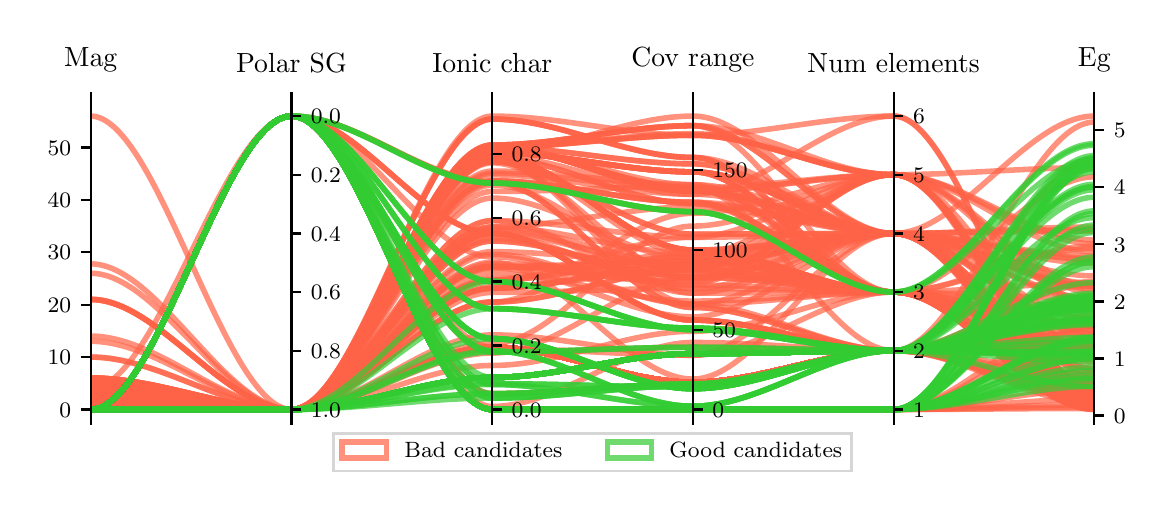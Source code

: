 \begingroup%
\makeatletter%
\begin{pgfpicture}%
\pgfpathrectangle{\pgfpointorigin}{\pgfqpoint{5.59in}{2.317in}}%
\pgfusepath{use as bounding box, clip}%
\begin{pgfscope}%
\pgfsetbuttcap%
\pgfsetmiterjoin%
\pgfsetlinewidth{0.0pt}%
\definecolor{currentstroke}{rgb}{1.0,1.0,1.0}%
\pgfsetstrokecolor{currentstroke}%
\pgfsetstrokeopacity{0.0}%
\pgfsetdash{}{0pt}%
\pgfpathmoveto{\pgfqpoint{0.0in}{0.0in}}%
\pgfpathlineto{\pgfqpoint{5.59in}{0.0in}}%
\pgfpathlineto{\pgfqpoint{5.59in}{2.317in}}%
\pgfpathlineto{\pgfqpoint{0.0in}{2.317in}}%
\pgfpathclose%
\pgfusepath{}%
\end{pgfscope}%
\begin{pgfscope}%
\pgfsetbuttcap%
\pgfsetmiterjoin%
\definecolor{currentfill}{rgb}{1.0,1.0,1.0}%
\pgfsetfillcolor{currentfill}%
\pgfsetlinewidth{0.0pt}%
\definecolor{currentstroke}{rgb}{0.0,0.0,0.0}%
\pgfsetstrokecolor{currentstroke}%
\pgfsetstrokeopacity{0.0}%
\pgfsetdash{}{0pt}%
\pgfpathmoveto{\pgfqpoint{0.315in}{0.335in}}%
\pgfpathlineto{\pgfqpoint{5.333in}{0.335in}}%
\pgfpathlineto{\pgfqpoint{5.333in}{1.948in}}%
\pgfpathlineto{\pgfqpoint{0.315in}{1.948in}}%
\pgfpathclose%
\pgfusepath{fill}%
\end{pgfscope}%
\begin{pgfscope}%
\pgfpathrectangle{\pgfqpoint{0.315in}{0.335in}}{\pgfqpoint{5.018in}{1.613in}}%
\pgfusepath{clip}%
\pgfsetbuttcap%
\pgfsetmiterjoin%
\pgfsetlinewidth{2.007pt}%
\definecolor{currentstroke}{rgb}{1.0,0.388,0.278}%
\pgfsetstrokecolor{currentstroke}%
\pgfsetstrokeopacity{0.7}%
\pgfsetdash{}{0pt}%
\pgfpathmoveto{\pgfqpoint{0.315in}{0.461in}}%
\pgfpathcurveto{\pgfqpoint{0.65in}{0.461in}}{\pgfqpoint{0.984in}{0.408in}}{\pgfqpoint{1.319in}{0.408in}}%
\pgfpathcurveto{\pgfqpoint{1.653in}{0.408in}}{\pgfqpoint{1.988in}{1.276in}}{\pgfqpoint{2.323in}{1.276in}}%
\pgfpathcurveto{\pgfqpoint{2.657in}{1.276in}}{\pgfqpoint{2.992in}{1.014in}}{\pgfqpoint{3.326in}{1.014in}}%
\pgfpathcurveto{\pgfqpoint{3.661in}{1.014in}}{\pgfqpoint{3.995in}{0.995in}}{\pgfqpoint{4.33in}{0.995in}}%
\pgfpathcurveto{\pgfqpoint{4.664in}{0.995in}}{\pgfqpoint{4.999in}{0.447in}}{\pgfqpoint{5.333in}{0.447in}}%
\pgfusepath{stroke}%
\end{pgfscope}%
\begin{pgfscope}%
\pgfpathrectangle{\pgfqpoint{0.315in}{0.335in}}{\pgfqpoint{5.018in}{1.613in}}%
\pgfusepath{clip}%
\pgfsetbuttcap%
\pgfsetmiterjoin%
\pgfsetlinewidth{2.007pt}%
\definecolor{currentstroke}{rgb}{1.0,0.388,0.278}%
\pgfsetstrokecolor{currentstroke}%
\pgfsetstrokeopacity{0.7}%
\pgfsetdash{}{0pt}%
\pgfpathmoveto{\pgfqpoint{0.315in}{0.408in}}%
\pgfpathcurveto{\pgfqpoint{0.65in}{0.408in}}{\pgfqpoint{0.984in}{0.408in}}{\pgfqpoint{1.319in}{0.408in}}%
\pgfpathcurveto{\pgfqpoint{1.653in}{0.408in}}{\pgfqpoint{1.988in}{0.945in}}{\pgfqpoint{2.323in}{0.945in}}%
\pgfpathcurveto{\pgfqpoint{2.657in}{0.945in}}{\pgfqpoint{2.992in}{1.389in}}{\pgfqpoint{3.326in}{1.389in}}%
\pgfpathcurveto{\pgfqpoint{3.661in}{1.389in}}{\pgfqpoint{3.995in}{1.582in}}{\pgfqpoint{4.33in}{1.582in}}%
\pgfpathcurveto{\pgfqpoint{4.664in}{1.582in}}{\pgfqpoint{4.999in}{0.693in}}{\pgfqpoint{5.333in}{0.693in}}%
\pgfusepath{stroke}%
\end{pgfscope}%
\begin{pgfscope}%
\pgfpathrectangle{\pgfqpoint{0.315in}{0.335in}}{\pgfqpoint{5.018in}{1.613in}}%
\pgfusepath{clip}%
\pgfsetbuttcap%
\pgfsetmiterjoin%
\pgfsetlinewidth{2.007pt}%
\definecolor{currentstroke}{rgb}{1.0,0.388,0.278}%
\pgfsetstrokecolor{currentstroke}%
\pgfsetstrokeopacity{0.7}%
\pgfsetdash{}{0pt}%
\pgfpathmoveto{\pgfqpoint{0.315in}{0.408in}}%
\pgfpathcurveto{\pgfqpoint{0.65in}{0.408in}}{\pgfqpoint{0.984in}{0.408in}}{\pgfqpoint{1.319in}{0.408in}}%
\pgfpathcurveto{\pgfqpoint{1.653in}{0.408in}}{\pgfqpoint{1.988in}{0.719in}}{\pgfqpoint{2.323in}{0.719in}}%
\pgfpathcurveto{\pgfqpoint{2.657in}{0.719in}}{\pgfqpoint{2.992in}{0.544in}}{\pgfqpoint{3.326in}{0.544in}}%
\pgfpathcurveto{\pgfqpoint{3.661in}{0.544in}}{\pgfqpoint{3.995in}{0.702in}}{\pgfqpoint{4.33in}{0.702in}}%
\pgfpathcurveto{\pgfqpoint{4.664in}{0.702in}}{\pgfqpoint{4.999in}{0.953in}}{\pgfqpoint{5.333in}{0.953in}}%
\pgfusepath{stroke}%
\end{pgfscope}%
\begin{pgfscope}%
\pgfpathrectangle{\pgfqpoint{0.315in}{0.335in}}{\pgfqpoint{5.018in}{1.613in}}%
\pgfusepath{clip}%
\pgfsetbuttcap%
\pgfsetmiterjoin%
\pgfsetlinewidth{2.007pt}%
\definecolor{currentstroke}{rgb}{1.0,0.388,0.278}%
\pgfsetstrokecolor{currentstroke}%
\pgfsetstrokeopacity{0.7}%
\pgfsetdash{}{0pt}%
\pgfpathmoveto{\pgfqpoint{0.315in}{0.408in}}%
\pgfpathcurveto{\pgfqpoint{0.65in}{0.408in}}{\pgfqpoint{0.984in}{0.408in}}{\pgfqpoint{1.319in}{0.408in}}%
\pgfpathcurveto{\pgfqpoint{1.653in}{0.408in}}{\pgfqpoint{1.988in}{0.719in}}{\pgfqpoint{2.323in}{0.719in}}%
\pgfpathcurveto{\pgfqpoint{2.657in}{0.719in}}{\pgfqpoint{2.992in}{0.544in}}{\pgfqpoint{3.326in}{0.544in}}%
\pgfpathcurveto{\pgfqpoint{3.661in}{0.544in}}{\pgfqpoint{3.995in}{0.702in}}{\pgfqpoint{4.33in}{0.702in}}%
\pgfpathcurveto{\pgfqpoint{4.664in}{0.702in}}{\pgfqpoint{4.999in}{0.947in}}{\pgfqpoint{5.333in}{0.947in}}%
\pgfusepath{stroke}%
\end{pgfscope}%
\begin{pgfscope}%
\pgfpathrectangle{\pgfqpoint{0.315in}{0.335in}}{\pgfqpoint{5.018in}{1.613in}}%
\pgfusepath{clip}%
\pgfsetbuttcap%
\pgfsetmiterjoin%
\pgfsetlinewidth{2.007pt}%
\definecolor{currentstroke}{rgb}{1.0,0.388,0.278}%
\pgfsetstrokecolor{currentstroke}%
\pgfsetstrokeopacity{0.7}%
\pgfsetdash{}{0pt}%
\pgfpathmoveto{\pgfqpoint{0.315in}{0.408in}}%
\pgfpathcurveto{\pgfqpoint{0.65in}{0.408in}}{\pgfqpoint{0.984in}{0.408in}}{\pgfqpoint{1.319in}{0.408in}}%
\pgfpathcurveto{\pgfqpoint{1.653in}{0.408in}}{\pgfqpoint{1.988in}{0.719in}}{\pgfqpoint{2.323in}{0.719in}}%
\pgfpathcurveto{\pgfqpoint{2.657in}{0.719in}}{\pgfqpoint{2.992in}{0.544in}}{\pgfqpoint{3.326in}{0.544in}}%
\pgfpathcurveto{\pgfqpoint{3.661in}{0.544in}}{\pgfqpoint{3.995in}{0.702in}}{\pgfqpoint{4.33in}{0.702in}}%
\pgfpathcurveto{\pgfqpoint{4.664in}{0.702in}}{\pgfqpoint{4.999in}{0.952in}}{\pgfqpoint{5.333in}{0.952in}}%
\pgfusepath{stroke}%
\end{pgfscope}%
\begin{pgfscope}%
\pgfpathrectangle{\pgfqpoint{0.315in}{0.335in}}{\pgfqpoint{5.018in}{1.613in}}%
\pgfusepath{clip}%
\pgfsetbuttcap%
\pgfsetmiterjoin%
\pgfsetlinewidth{2.007pt}%
\definecolor{currentstroke}{rgb}{1.0,0.388,0.278}%
\pgfsetstrokecolor{currentstroke}%
\pgfsetstrokeopacity{0.7}%
\pgfsetdash{}{0pt}%
\pgfpathmoveto{\pgfqpoint{0.315in}{0.408in}}%
\pgfpathcurveto{\pgfqpoint{0.65in}{0.408in}}{\pgfqpoint{0.984in}{0.408in}}{\pgfqpoint{1.319in}{0.408in}}%
\pgfpathcurveto{\pgfqpoint{1.653in}{0.408in}}{\pgfqpoint{1.988in}{0.719in}}{\pgfqpoint{2.323in}{0.719in}}%
\pgfpathcurveto{\pgfqpoint{2.657in}{0.719in}}{\pgfqpoint{2.992in}{0.544in}}{\pgfqpoint{3.326in}{0.544in}}%
\pgfpathcurveto{\pgfqpoint{3.661in}{0.544in}}{\pgfqpoint{3.995in}{0.702in}}{\pgfqpoint{4.33in}{0.702in}}%
\pgfpathcurveto{\pgfqpoint{4.664in}{0.702in}}{\pgfqpoint{4.999in}{0.957in}}{\pgfqpoint{5.333in}{0.957in}}%
\pgfusepath{stroke}%
\end{pgfscope}%
\begin{pgfscope}%
\pgfpathrectangle{\pgfqpoint{0.315in}{0.335in}}{\pgfqpoint{5.018in}{1.613in}}%
\pgfusepath{clip}%
\pgfsetbuttcap%
\pgfsetmiterjoin%
\pgfsetlinewidth{2.007pt}%
\definecolor{currentstroke}{rgb}{1.0,0.388,0.278}%
\pgfsetstrokecolor{currentstroke}%
\pgfsetstrokeopacity{0.7}%
\pgfsetdash{}{0pt}%
\pgfpathmoveto{\pgfqpoint{0.315in}{0.487in}}%
\pgfpathcurveto{\pgfqpoint{0.65in}{0.487in}}{\pgfqpoint{0.984in}{0.408in}}{\pgfqpoint{1.319in}{0.408in}}%
\pgfpathcurveto{\pgfqpoint{1.653in}{0.408in}}{\pgfqpoint{1.988in}{1.655in}}{\pgfqpoint{2.323in}{1.655in}}%
\pgfpathcurveto{\pgfqpoint{2.657in}{1.655in}}{\pgfqpoint{2.992in}{0.99in}}{\pgfqpoint{3.326in}{0.99in}}%
\pgfpathcurveto{\pgfqpoint{3.661in}{0.99in}}{\pgfqpoint{3.995in}{1.288in}}{\pgfqpoint{4.33in}{1.288in}}%
\pgfpathcurveto{\pgfqpoint{4.664in}{1.288in}}{\pgfqpoint{4.999in}{0.529in}}{\pgfqpoint{5.333in}{0.529in}}%
\pgfusepath{stroke}%
\end{pgfscope}%
\begin{pgfscope}%
\pgfpathrectangle{\pgfqpoint{0.315in}{0.335in}}{\pgfqpoint{5.018in}{1.613in}}%
\pgfusepath{clip}%
\pgfsetbuttcap%
\pgfsetmiterjoin%
\pgfsetlinewidth{2.007pt}%
\definecolor{currentstroke}{rgb}{1.0,0.388,0.278}%
\pgfsetstrokecolor{currentstroke}%
\pgfsetstrokeopacity{0.7}%
\pgfsetdash{}{0pt}%
\pgfpathmoveto{\pgfqpoint{0.315in}{0.409in}}%
\pgfpathcurveto{\pgfqpoint{0.65in}{0.409in}}{\pgfqpoint{0.984in}{0.408in}}{\pgfqpoint{1.319in}{0.408in}}%
\pgfpathcurveto{\pgfqpoint{1.653in}{0.408in}}{\pgfqpoint{1.988in}{1.123in}}{\pgfqpoint{2.323in}{1.123in}}%
\pgfpathcurveto{\pgfqpoint{2.657in}{1.123in}}{\pgfqpoint{2.992in}{1.15in}}{\pgfqpoint{3.326in}{1.15in}}%
\pgfpathcurveto{\pgfqpoint{3.661in}{1.15in}}{\pgfqpoint{3.995in}{1.288in}}{\pgfqpoint{4.33in}{1.288in}}%
\pgfpathcurveto{\pgfqpoint{4.664in}{1.288in}}{\pgfqpoint{4.999in}{1.3in}}{\pgfqpoint{5.333in}{1.3in}}%
\pgfusepath{stroke}%
\end{pgfscope}%
\begin{pgfscope}%
\pgfpathrectangle{\pgfqpoint{0.315in}{0.335in}}{\pgfqpoint{5.018in}{1.613in}}%
\pgfusepath{clip}%
\pgfsetbuttcap%
\pgfsetmiterjoin%
\pgfsetlinewidth{2.007pt}%
\definecolor{currentstroke}{rgb}{1.0,0.388,0.278}%
\pgfsetstrokecolor{currentstroke}%
\pgfsetstrokeopacity{0.7}%
\pgfsetdash{}{0pt}%
\pgfpathmoveto{\pgfqpoint{0.315in}{0.408in}}%
\pgfpathcurveto{\pgfqpoint{0.65in}{0.408in}}{\pgfqpoint{0.984in}{0.408in}}{\pgfqpoint{1.319in}{0.408in}}%
\pgfpathcurveto{\pgfqpoint{1.653in}{0.408in}}{\pgfqpoint{1.988in}{0.719in}}{\pgfqpoint{2.323in}{0.719in}}%
\pgfpathcurveto{\pgfqpoint{2.657in}{0.719in}}{\pgfqpoint{2.992in}{0.544in}}{\pgfqpoint{3.326in}{0.544in}}%
\pgfpathcurveto{\pgfqpoint{3.661in}{0.544in}}{\pgfqpoint{3.995in}{0.702in}}{\pgfqpoint{4.33in}{0.702in}}%
\pgfpathcurveto{\pgfqpoint{4.664in}{0.702in}}{\pgfqpoint{4.999in}{0.938in}}{\pgfqpoint{5.333in}{0.938in}}%
\pgfusepath{stroke}%
\end{pgfscope}%
\begin{pgfscope}%
\pgfpathrectangle{\pgfqpoint{0.315in}{0.335in}}{\pgfqpoint{5.018in}{1.613in}}%
\pgfusepath{clip}%
\pgfsetbuttcap%
\pgfsetmiterjoin%
\pgfsetlinewidth{2.007pt}%
\definecolor{currentstroke}{rgb}{1.0,0.388,0.278}%
\pgfsetstrokecolor{currentstroke}%
\pgfsetstrokeopacity{0.7}%
\pgfsetdash{}{0pt}%
\pgfpathmoveto{\pgfqpoint{0.315in}{1.136in}}%
\pgfpathcurveto{\pgfqpoint{0.65in}{1.136in}}{\pgfqpoint{0.984in}{0.408in}}{\pgfqpoint{1.319in}{0.408in}}%
\pgfpathcurveto{\pgfqpoint{1.653in}{0.408in}}{\pgfqpoint{1.988in}{1.014in}}{\pgfqpoint{2.323in}{1.014in}}%
\pgfpathcurveto{\pgfqpoint{2.657in}{1.014in}}{\pgfqpoint{2.992in}{1.134in}}{\pgfqpoint{3.326in}{1.134in}}%
\pgfpathcurveto{\pgfqpoint{3.661in}{1.134in}}{\pgfqpoint{3.995in}{0.995in}}{\pgfqpoint{4.33in}{0.995in}}%
\pgfpathcurveto{\pgfqpoint{4.664in}{0.995in}}{\pgfqpoint{4.999in}{0.689in}}{\pgfqpoint{5.333in}{0.689in}}%
\pgfusepath{stroke}%
\end{pgfscope}%
\begin{pgfscope}%
\pgfpathrectangle{\pgfqpoint{0.315in}{0.335in}}{\pgfqpoint{5.018in}{1.613in}}%
\pgfusepath{clip}%
\pgfsetbuttcap%
\pgfsetmiterjoin%
\pgfsetlinewidth{2.007pt}%
\definecolor{currentstroke}{rgb}{1.0,0.388,0.278}%
\pgfsetstrokecolor{currentstroke}%
\pgfsetstrokeopacity{0.7}%
\pgfsetdash{}{0pt}%
\pgfpathmoveto{\pgfqpoint{0.315in}{0.408in}}%
\pgfpathcurveto{\pgfqpoint{0.65in}{0.408in}}{\pgfqpoint{0.984in}{0.408in}}{\pgfqpoint{1.319in}{0.408in}}%
\pgfpathcurveto{\pgfqpoint{1.653in}{0.408in}}{\pgfqpoint{1.988in}{1.692in}}{\pgfqpoint{2.323in}{1.692in}}%
\pgfpathcurveto{\pgfqpoint{2.657in}{1.692in}}{\pgfqpoint{2.992in}{1.596in}}{\pgfqpoint{3.326in}{1.596in}}%
\pgfpathcurveto{\pgfqpoint{3.661in}{1.596in}}{\pgfqpoint{3.995in}{1.288in}}{\pgfqpoint{4.33in}{1.288in}}%
\pgfpathcurveto{\pgfqpoint{4.664in}{1.288in}}{\pgfqpoint{4.999in}{1.022in}}{\pgfqpoint{5.333in}{1.022in}}%
\pgfusepath{stroke}%
\end{pgfscope}%
\begin{pgfscope}%
\pgfpathrectangle{\pgfqpoint{0.315in}{0.335in}}{\pgfqpoint{5.018in}{1.613in}}%
\pgfusepath{clip}%
\pgfsetbuttcap%
\pgfsetmiterjoin%
\pgfsetlinewidth{2.007pt}%
\definecolor{currentstroke}{rgb}{1.0,0.388,0.278}%
\pgfsetstrokecolor{currentstroke}%
\pgfsetstrokeopacity{0.7}%
\pgfsetdash{}{0pt}%
\pgfpathmoveto{\pgfqpoint{0.315in}{0.408in}}%
\pgfpathcurveto{\pgfqpoint{0.65in}{0.408in}}{\pgfqpoint{0.984in}{0.408in}}{\pgfqpoint{1.319in}{0.408in}}%
\pgfpathcurveto{\pgfqpoint{1.653in}{0.408in}}{\pgfqpoint{1.988in}{0.719in}}{\pgfqpoint{2.323in}{0.719in}}%
\pgfpathcurveto{\pgfqpoint{2.657in}{0.719in}}{\pgfqpoint{2.992in}{0.544in}}{\pgfqpoint{3.326in}{0.544in}}%
\pgfpathcurveto{\pgfqpoint{3.661in}{0.544in}}{\pgfqpoint{3.995in}{0.702in}}{\pgfqpoint{4.33in}{0.702in}}%
\pgfpathcurveto{\pgfqpoint{4.664in}{0.702in}}{\pgfqpoint{4.999in}{0.951in}}{\pgfqpoint{5.333in}{0.951in}}%
\pgfusepath{stroke}%
\end{pgfscope}%
\begin{pgfscope}%
\pgfpathrectangle{\pgfqpoint{0.315in}{0.335in}}{\pgfqpoint{5.018in}{1.613in}}%
\pgfusepath{clip}%
\pgfsetbuttcap%
\pgfsetmiterjoin%
\pgfsetlinewidth{2.007pt}%
\definecolor{currentstroke}{rgb}{1.0,0.388,0.278}%
\pgfsetstrokecolor{currentstroke}%
\pgfsetstrokeopacity{0.7}%
\pgfsetdash{}{0pt}%
\pgfpathmoveto{\pgfqpoint{0.315in}{0.408in}}%
\pgfpathcurveto{\pgfqpoint{0.65in}{0.408in}}{\pgfqpoint{0.984in}{0.408in}}{\pgfqpoint{1.319in}{0.408in}}%
\pgfpathcurveto{\pgfqpoint{1.653in}{0.408in}}{\pgfqpoint{1.988in}{0.719in}}{\pgfqpoint{2.323in}{0.719in}}%
\pgfpathcurveto{\pgfqpoint{2.657in}{0.719in}}{\pgfqpoint{2.992in}{0.544in}}{\pgfqpoint{3.326in}{0.544in}}%
\pgfpathcurveto{\pgfqpoint{3.661in}{0.544in}}{\pgfqpoint{3.995in}{0.702in}}{\pgfqpoint{4.33in}{0.702in}}%
\pgfpathcurveto{\pgfqpoint{4.664in}{0.702in}}{\pgfqpoint{4.999in}{0.951in}}{\pgfqpoint{5.333in}{0.951in}}%
\pgfusepath{stroke}%
\end{pgfscope}%
\begin{pgfscope}%
\pgfpathrectangle{\pgfqpoint{0.315in}{0.335in}}{\pgfqpoint{5.018in}{1.613in}}%
\pgfusepath{clip}%
\pgfsetbuttcap%
\pgfsetmiterjoin%
\pgfsetlinewidth{2.007pt}%
\definecolor{currentstroke}{rgb}{1.0,0.388,0.278}%
\pgfsetstrokecolor{currentstroke}%
\pgfsetstrokeopacity{0.7}%
\pgfsetdash{}{0pt}%
\pgfpathmoveto{\pgfqpoint{0.315in}{0.408in}}%
\pgfpathcurveto{\pgfqpoint{0.65in}{0.408in}}{\pgfqpoint{0.984in}{0.408in}}{\pgfqpoint{1.319in}{0.408in}}%
\pgfpathcurveto{\pgfqpoint{1.653in}{0.408in}}{\pgfqpoint{1.988in}{0.719in}}{\pgfqpoint{2.323in}{0.719in}}%
\pgfpathcurveto{\pgfqpoint{2.657in}{0.719in}}{\pgfqpoint{2.992in}{0.544in}}{\pgfqpoint{3.326in}{0.544in}}%
\pgfpathcurveto{\pgfqpoint{3.661in}{0.544in}}{\pgfqpoint{3.995in}{0.702in}}{\pgfqpoint{4.33in}{0.702in}}%
\pgfpathcurveto{\pgfqpoint{4.664in}{0.702in}}{\pgfqpoint{4.999in}{0.929in}}{\pgfqpoint{5.333in}{0.929in}}%
\pgfusepath{stroke}%
\end{pgfscope}%
\begin{pgfscope}%
\pgfpathrectangle{\pgfqpoint{0.315in}{0.335in}}{\pgfqpoint{5.018in}{1.613in}}%
\pgfusepath{clip}%
\pgfsetbuttcap%
\pgfsetmiterjoin%
\pgfsetlinewidth{2.007pt}%
\definecolor{currentstroke}{rgb}{1.0,0.388,0.278}%
\pgfsetstrokecolor{currentstroke}%
\pgfsetstrokeopacity{0.7}%
\pgfsetdash{}{0pt}%
\pgfpathmoveto{\pgfqpoint{0.315in}{0.408in}}%
\pgfpathcurveto{\pgfqpoint{0.65in}{0.408in}}{\pgfqpoint{0.984in}{0.408in}}{\pgfqpoint{1.319in}{0.408in}}%
\pgfpathcurveto{\pgfqpoint{1.653in}{0.408in}}{\pgfqpoint{1.988in}{0.719in}}{\pgfqpoint{2.323in}{0.719in}}%
\pgfpathcurveto{\pgfqpoint{2.657in}{0.719in}}{\pgfqpoint{2.992in}{0.544in}}{\pgfqpoint{3.326in}{0.544in}}%
\pgfpathcurveto{\pgfqpoint{3.661in}{0.544in}}{\pgfqpoint{3.995in}{0.702in}}{\pgfqpoint{4.33in}{0.702in}}%
\pgfpathcurveto{\pgfqpoint{4.664in}{0.702in}}{\pgfqpoint{4.999in}{0.955in}}{\pgfqpoint{5.333in}{0.955in}}%
\pgfusepath{stroke}%
\end{pgfscope}%
\begin{pgfscope}%
\pgfpathrectangle{\pgfqpoint{0.315in}{0.335in}}{\pgfqpoint{5.018in}{1.613in}}%
\pgfusepath{clip}%
\pgfsetbuttcap%
\pgfsetmiterjoin%
\pgfsetlinewidth{2.007pt}%
\definecolor{currentstroke}{rgb}{1.0,0.388,0.278}%
\pgfsetstrokecolor{currentstroke}%
\pgfsetstrokeopacity{0.7}%
\pgfsetdash{}{0pt}%
\pgfpathmoveto{\pgfqpoint{0.315in}{0.958in}}%
\pgfpathcurveto{\pgfqpoint{0.65in}{0.958in}}{\pgfqpoint{0.984in}{0.408in}}{\pgfqpoint{1.319in}{0.408in}}%
\pgfpathcurveto{\pgfqpoint{1.653in}{0.408in}}{\pgfqpoint{1.988in}{0.993in}}{\pgfqpoint{2.323in}{0.993in}}%
\pgfpathcurveto{\pgfqpoint{2.657in}{0.993in}}{\pgfqpoint{2.992in}{1.014in}}{\pgfqpoint{3.326in}{1.014in}}%
\pgfpathcurveto{\pgfqpoint{3.661in}{1.014in}}{\pgfqpoint{3.995in}{1.288in}}{\pgfqpoint{4.33in}{1.288in}}%
\pgfpathcurveto{\pgfqpoint{4.664in}{1.288in}}{\pgfqpoint{4.999in}{0.611in}}{\pgfqpoint{5.333in}{0.611in}}%
\pgfusepath{stroke}%
\end{pgfscope}%
\begin{pgfscope}%
\pgfpathrectangle{\pgfqpoint{0.315in}{0.335in}}{\pgfqpoint{5.018in}{1.613in}}%
\pgfusepath{clip}%
\pgfsetbuttcap%
\pgfsetmiterjoin%
\pgfsetlinewidth{2.007pt}%
\definecolor{currentstroke}{rgb}{1.0,0.388,0.278}%
\pgfsetstrokecolor{currentstroke}%
\pgfsetstrokeopacity{0.7}%
\pgfsetdash{}{0pt}%
\pgfpathmoveto{\pgfqpoint{0.315in}{0.408in}}%
\pgfpathcurveto{\pgfqpoint{0.65in}{0.408in}}{\pgfqpoint{0.984in}{0.408in}}{\pgfqpoint{1.319in}{0.408in}}%
\pgfpathcurveto{\pgfqpoint{1.653in}{0.408in}}{\pgfqpoint{1.988in}{0.719in}}{\pgfqpoint{2.323in}{0.719in}}%
\pgfpathcurveto{\pgfqpoint{2.657in}{0.719in}}{\pgfqpoint{2.992in}{0.544in}}{\pgfqpoint{3.326in}{0.544in}}%
\pgfpathcurveto{\pgfqpoint{3.661in}{0.544in}}{\pgfqpoint{3.995in}{0.702in}}{\pgfqpoint{4.33in}{0.702in}}%
\pgfpathcurveto{\pgfqpoint{4.664in}{0.702in}}{\pgfqpoint{4.999in}{0.944in}}{\pgfqpoint{5.333in}{0.944in}}%
\pgfusepath{stroke}%
\end{pgfscope}%
\begin{pgfscope}%
\pgfpathrectangle{\pgfqpoint{0.315in}{0.335in}}{\pgfqpoint{5.018in}{1.613in}}%
\pgfusepath{clip}%
\pgfsetbuttcap%
\pgfsetmiterjoin%
\pgfsetlinewidth{2.007pt}%
\definecolor{currentstroke}{rgb}{1.0,0.388,0.278}%
\pgfsetstrokecolor{currentstroke}%
\pgfsetstrokeopacity{0.7}%
\pgfsetdash{}{0pt}%
\pgfpathmoveto{\pgfqpoint{0.315in}{0.408in}}%
\pgfpathcurveto{\pgfqpoint{0.65in}{0.408in}}{\pgfqpoint{0.984in}{0.408in}}{\pgfqpoint{1.319in}{0.408in}}%
\pgfpathcurveto{\pgfqpoint{1.653in}{0.408in}}{\pgfqpoint{1.988in}{0.719in}}{\pgfqpoint{2.323in}{0.719in}}%
\pgfpathcurveto{\pgfqpoint{2.657in}{0.719in}}{\pgfqpoint{2.992in}{0.544in}}{\pgfqpoint{3.326in}{0.544in}}%
\pgfpathcurveto{\pgfqpoint{3.661in}{0.544in}}{\pgfqpoint{3.995in}{0.702in}}{\pgfqpoint{4.33in}{0.702in}}%
\pgfpathcurveto{\pgfqpoint{4.664in}{0.702in}}{\pgfqpoint{4.999in}{0.947in}}{\pgfqpoint{5.333in}{0.947in}}%
\pgfusepath{stroke}%
\end{pgfscope}%
\begin{pgfscope}%
\pgfpathrectangle{\pgfqpoint{0.315in}{0.335in}}{\pgfqpoint{5.018in}{1.613in}}%
\pgfusepath{clip}%
\pgfsetbuttcap%
\pgfsetmiterjoin%
\pgfsetlinewidth{2.007pt}%
\definecolor{currentstroke}{rgb}{1.0,0.388,0.278}%
\pgfsetstrokecolor{currentstroke}%
\pgfsetstrokeopacity{0.7}%
\pgfsetdash{}{0pt}%
\pgfpathmoveto{\pgfqpoint{0.315in}{0.408in}}%
\pgfpathcurveto{\pgfqpoint{0.65in}{0.408in}}{\pgfqpoint{0.984in}{0.408in}}{\pgfqpoint{1.319in}{0.408in}}%
\pgfpathcurveto{\pgfqpoint{1.653in}{0.408in}}{\pgfqpoint{1.988in}{0.719in}}{\pgfqpoint{2.323in}{0.719in}}%
\pgfpathcurveto{\pgfqpoint{2.657in}{0.719in}}{\pgfqpoint{2.992in}{0.544in}}{\pgfqpoint{3.326in}{0.544in}}%
\pgfpathcurveto{\pgfqpoint{3.661in}{0.544in}}{\pgfqpoint{3.995in}{0.702in}}{\pgfqpoint{4.33in}{0.702in}}%
\pgfpathcurveto{\pgfqpoint{4.664in}{0.702in}}{\pgfqpoint{4.999in}{0.953in}}{\pgfqpoint{5.333in}{0.953in}}%
\pgfusepath{stroke}%
\end{pgfscope}%
\begin{pgfscope}%
\pgfpathrectangle{\pgfqpoint{0.315in}{0.335in}}{\pgfqpoint{5.018in}{1.613in}}%
\pgfusepath{clip}%
\pgfsetbuttcap%
\pgfsetmiterjoin%
\pgfsetlinewidth{2.007pt}%
\definecolor{currentstroke}{rgb}{1.0,0.388,0.278}%
\pgfsetstrokecolor{currentstroke}%
\pgfsetstrokeopacity{0.7}%
\pgfsetdash{}{0pt}%
\pgfpathmoveto{\pgfqpoint{0.315in}{0.408in}}%
\pgfpathcurveto{\pgfqpoint{0.65in}{0.408in}}{\pgfqpoint{0.984in}{0.408in}}{\pgfqpoint{1.319in}{0.408in}}%
\pgfpathcurveto{\pgfqpoint{1.653in}{0.408in}}{\pgfqpoint{1.988in}{1.719in}}{\pgfqpoint{2.323in}{1.719in}}%
\pgfpathcurveto{\pgfqpoint{2.657in}{1.719in}}{\pgfqpoint{2.992in}{1.779in}}{\pgfqpoint{3.326in}{1.779in}}%
\pgfpathcurveto{\pgfqpoint{3.661in}{1.779in}}{\pgfqpoint{3.995in}{1.582in}}{\pgfqpoint{4.33in}{1.582in}}%
\pgfpathcurveto{\pgfqpoint{4.664in}{1.582in}}{\pgfqpoint{4.999in}{0.57in}}{\pgfqpoint{5.333in}{0.57in}}%
\pgfusepath{stroke}%
\end{pgfscope}%
\begin{pgfscope}%
\pgfpathrectangle{\pgfqpoint{0.315in}{0.335in}}{\pgfqpoint{5.018in}{1.613in}}%
\pgfusepath{clip}%
\pgfsetbuttcap%
\pgfsetmiterjoin%
\pgfsetlinewidth{2.007pt}%
\definecolor{currentstroke}{rgb}{1.0,0.388,0.278}%
\pgfsetstrokecolor{currentstroke}%
\pgfsetstrokeopacity{0.7}%
\pgfsetdash{}{0pt}%
\pgfpathmoveto{\pgfqpoint{0.315in}{0.408in}}%
\pgfpathcurveto{\pgfqpoint{0.65in}{0.408in}}{\pgfqpoint{0.984in}{0.408in}}{\pgfqpoint{1.319in}{0.408in}}%
\pgfpathcurveto{\pgfqpoint{1.653in}{0.408in}}{\pgfqpoint{1.988in}{0.719in}}{\pgfqpoint{2.323in}{0.719in}}%
\pgfpathcurveto{\pgfqpoint{2.657in}{0.719in}}{\pgfqpoint{2.992in}{0.544in}}{\pgfqpoint{3.326in}{0.544in}}%
\pgfpathcurveto{\pgfqpoint{3.661in}{0.544in}}{\pgfqpoint{3.995in}{0.702in}}{\pgfqpoint{4.33in}{0.702in}}%
\pgfpathcurveto{\pgfqpoint{4.664in}{0.702in}}{\pgfqpoint{4.999in}{0.956in}}{\pgfqpoint{5.333in}{0.956in}}%
\pgfusepath{stroke}%
\end{pgfscope}%
\begin{pgfscope}%
\pgfpathrectangle{\pgfqpoint{0.315in}{0.335in}}{\pgfqpoint{5.018in}{1.613in}}%
\pgfusepath{clip}%
\pgfsetbuttcap%
\pgfsetmiterjoin%
\pgfsetlinewidth{2.007pt}%
\definecolor{currentstroke}{rgb}{1.0,0.388,0.278}%
\pgfsetstrokecolor{currentstroke}%
\pgfsetstrokeopacity{0.7}%
\pgfsetdash{}{0pt}%
\pgfpathmoveto{\pgfqpoint{0.315in}{0.408in}}%
\pgfpathcurveto{\pgfqpoint{0.65in}{0.408in}}{\pgfqpoint{0.984in}{0.408in}}{\pgfqpoint{1.319in}{0.408in}}%
\pgfpathcurveto{\pgfqpoint{1.653in}{0.408in}}{\pgfqpoint{1.988in}{0.719in}}{\pgfqpoint{2.323in}{0.719in}}%
\pgfpathcurveto{\pgfqpoint{2.657in}{0.719in}}{\pgfqpoint{2.992in}{0.544in}}{\pgfqpoint{3.326in}{0.544in}}%
\pgfpathcurveto{\pgfqpoint{3.661in}{0.544in}}{\pgfqpoint{3.995in}{0.702in}}{\pgfqpoint{4.33in}{0.702in}}%
\pgfpathcurveto{\pgfqpoint{4.664in}{0.702in}}{\pgfqpoint{4.999in}{0.959in}}{\pgfqpoint{5.333in}{0.959in}}%
\pgfusepath{stroke}%
\end{pgfscope}%
\begin{pgfscope}%
\pgfpathrectangle{\pgfqpoint{0.315in}{0.335in}}{\pgfqpoint{5.018in}{1.613in}}%
\pgfusepath{clip}%
\pgfsetbuttcap%
\pgfsetmiterjoin%
\pgfsetlinewidth{2.007pt}%
\definecolor{currentstroke}{rgb}{1.0,0.388,0.278}%
\pgfsetstrokecolor{currentstroke}%
\pgfsetstrokeopacity{0.7}%
\pgfsetdash{}{0pt}%
\pgfpathmoveto{\pgfqpoint{0.315in}{0.565in}}%
\pgfpathcurveto{\pgfqpoint{0.65in}{0.565in}}{\pgfqpoint{0.984in}{0.408in}}{\pgfqpoint{1.319in}{0.408in}}%
\pgfpathcurveto{\pgfqpoint{1.653in}{0.408in}}{\pgfqpoint{1.988in}{1.646in}}{\pgfqpoint{2.323in}{1.646in}}%
\pgfpathcurveto{\pgfqpoint{2.657in}{1.646in}}{\pgfqpoint{2.992in}{1.285in}}{\pgfqpoint{3.326in}{1.285in}}%
\pgfpathcurveto{\pgfqpoint{3.661in}{1.285in}}{\pgfqpoint{3.995in}{1.288in}}{\pgfqpoint{4.33in}{1.288in}}%
\pgfpathcurveto{\pgfqpoint{4.664in}{1.288in}}{\pgfqpoint{4.999in}{0.5in}}{\pgfqpoint{5.333in}{0.5in}}%
\pgfusepath{stroke}%
\end{pgfscope}%
\begin{pgfscope}%
\pgfpathrectangle{\pgfqpoint{0.315in}{0.335in}}{\pgfqpoint{5.018in}{1.613in}}%
\pgfusepath{clip}%
\pgfsetbuttcap%
\pgfsetmiterjoin%
\pgfsetlinewidth{2.007pt}%
\definecolor{currentstroke}{rgb}{1.0,0.388,0.278}%
\pgfsetstrokecolor{currentstroke}%
\pgfsetstrokeopacity{0.7}%
\pgfsetdash{}{0pt}%
\pgfpathmoveto{\pgfqpoint{0.315in}{0.435in}}%
\pgfpathcurveto{\pgfqpoint{0.65in}{0.435in}}{\pgfqpoint{0.984in}{0.408in}}{\pgfqpoint{1.319in}{0.408in}}%
\pgfpathcurveto{\pgfqpoint{1.653in}{0.408in}}{\pgfqpoint{1.988in}{1.719in}}{\pgfqpoint{2.323in}{1.719in}}%
\pgfpathcurveto{\pgfqpoint{2.657in}{1.719in}}{\pgfqpoint{2.992in}{1.5in}}{\pgfqpoint{3.326in}{1.5in}}%
\pgfpathcurveto{\pgfqpoint{3.661in}{1.5in}}{\pgfqpoint{3.995in}{1.288in}}{\pgfqpoint{4.33in}{1.288in}}%
\pgfpathcurveto{\pgfqpoint{4.664in}{1.288in}}{\pgfqpoint{4.999in}{0.535in}}{\pgfqpoint{5.333in}{0.535in}}%
\pgfusepath{stroke}%
\end{pgfscope}%
\begin{pgfscope}%
\pgfpathrectangle{\pgfqpoint{0.315in}{0.335in}}{\pgfqpoint{5.018in}{1.613in}}%
\pgfusepath{clip}%
\pgfsetbuttcap%
\pgfsetmiterjoin%
\pgfsetlinewidth{2.007pt}%
\definecolor{currentstroke}{rgb}{1.0,0.388,0.278}%
\pgfsetstrokecolor{currentstroke}%
\pgfsetstrokeopacity{0.7}%
\pgfsetdash{}{0pt}%
\pgfpathmoveto{\pgfqpoint{0.315in}{0.408in}}%
\pgfpathcurveto{\pgfqpoint{0.65in}{0.408in}}{\pgfqpoint{0.984in}{0.408in}}{\pgfqpoint{1.319in}{0.408in}}%
\pgfpathcurveto{\pgfqpoint{1.653in}{0.408in}}{\pgfqpoint{1.988in}{0.719in}}{\pgfqpoint{2.323in}{0.719in}}%
\pgfpathcurveto{\pgfqpoint{2.657in}{0.719in}}{\pgfqpoint{2.992in}{0.544in}}{\pgfqpoint{3.326in}{0.544in}}%
\pgfpathcurveto{\pgfqpoint{3.661in}{0.544in}}{\pgfqpoint{3.995in}{0.702in}}{\pgfqpoint{4.33in}{0.702in}}%
\pgfpathcurveto{\pgfqpoint{4.664in}{0.702in}}{\pgfqpoint{4.999in}{0.954in}}{\pgfqpoint{5.333in}{0.954in}}%
\pgfusepath{stroke}%
\end{pgfscope}%
\begin{pgfscope}%
\pgfpathrectangle{\pgfqpoint{0.315in}{0.335in}}{\pgfqpoint{5.018in}{1.613in}}%
\pgfusepath{clip}%
\pgfsetbuttcap%
\pgfsetmiterjoin%
\pgfsetlinewidth{2.007pt}%
\definecolor{currentstroke}{rgb}{1.0,0.388,0.278}%
\pgfsetstrokecolor{currentstroke}%
\pgfsetstrokeopacity{0.7}%
\pgfsetdash{}{0pt}%
\pgfpathmoveto{\pgfqpoint{0.315in}{0.434in}}%
\pgfpathcurveto{\pgfqpoint{0.65in}{0.434in}}{\pgfqpoint{0.984in}{0.408in}}{\pgfqpoint{1.319in}{0.408in}}%
\pgfpathcurveto{\pgfqpoint{1.653in}{0.408in}}{\pgfqpoint{1.988in}{1.692in}}{\pgfqpoint{2.323in}{1.692in}}%
\pgfpathcurveto{\pgfqpoint{2.657in}{1.692in}}{\pgfqpoint{2.992in}{1.596in}}{\pgfqpoint{3.326in}{1.596in}}%
\pgfpathcurveto{\pgfqpoint{3.661in}{1.596in}}{\pgfqpoint{3.995in}{0.995in}}{\pgfqpoint{4.33in}{0.995in}}%
\pgfpathcurveto{\pgfqpoint{4.664in}{0.995in}}{\pgfqpoint{4.999in}{0.437in}}{\pgfqpoint{5.333in}{0.437in}}%
\pgfusepath{stroke}%
\end{pgfscope}%
\begin{pgfscope}%
\pgfpathrectangle{\pgfqpoint{0.315in}{0.335in}}{\pgfqpoint{5.018in}{1.613in}}%
\pgfusepath{clip}%
\pgfsetbuttcap%
\pgfsetmiterjoin%
\pgfsetlinewidth{2.007pt}%
\definecolor{currentstroke}{rgb}{1.0,0.388,0.278}%
\pgfsetstrokecolor{currentstroke}%
\pgfsetstrokeopacity{0.7}%
\pgfsetdash{}{0pt}%
\pgfpathmoveto{\pgfqpoint{0.315in}{0.408in}}%
\pgfpathcurveto{\pgfqpoint{0.65in}{0.408in}}{\pgfqpoint{0.984in}{0.408in}}{\pgfqpoint{1.319in}{0.408in}}%
\pgfpathcurveto{\pgfqpoint{1.653in}{0.408in}}{\pgfqpoint{1.988in}{0.719in}}{\pgfqpoint{2.323in}{0.719in}}%
\pgfpathcurveto{\pgfqpoint{2.657in}{0.719in}}{\pgfqpoint{2.992in}{0.544in}}{\pgfqpoint{3.326in}{0.544in}}%
\pgfpathcurveto{\pgfqpoint{3.661in}{0.544in}}{\pgfqpoint{3.995in}{0.702in}}{\pgfqpoint{4.33in}{0.702in}}%
\pgfpathcurveto{\pgfqpoint{4.664in}{0.702in}}{\pgfqpoint{4.999in}{0.942in}}{\pgfqpoint{5.333in}{0.942in}}%
\pgfusepath{stroke}%
\end{pgfscope}%
\begin{pgfscope}%
\pgfpathrectangle{\pgfqpoint{0.315in}{0.335in}}{\pgfqpoint{5.018in}{1.613in}}%
\pgfusepath{clip}%
\pgfsetbuttcap%
\pgfsetmiterjoin%
\pgfsetlinewidth{2.007pt}%
\definecolor{currentstroke}{rgb}{1.0,0.388,0.278}%
\pgfsetstrokecolor{currentstroke}%
\pgfsetstrokeopacity{0.7}%
\pgfsetdash{}{0pt}%
\pgfpathmoveto{\pgfqpoint{0.315in}{0.408in}}%
\pgfpathcurveto{\pgfqpoint{0.65in}{0.408in}}{\pgfqpoint{0.984in}{0.408in}}{\pgfqpoint{1.319in}{0.408in}}%
\pgfpathcurveto{\pgfqpoint{1.653in}{0.408in}}{\pgfqpoint{1.988in}{0.719in}}{\pgfqpoint{2.323in}{0.719in}}%
\pgfpathcurveto{\pgfqpoint{2.657in}{0.719in}}{\pgfqpoint{2.992in}{0.544in}}{\pgfqpoint{3.326in}{0.544in}}%
\pgfpathcurveto{\pgfqpoint{3.661in}{0.544in}}{\pgfqpoint{3.995in}{0.702in}}{\pgfqpoint{4.33in}{0.702in}}%
\pgfpathcurveto{\pgfqpoint{4.664in}{0.702in}}{\pgfqpoint{4.999in}{0.948in}}{\pgfqpoint{5.333in}{0.948in}}%
\pgfusepath{stroke}%
\end{pgfscope}%
\begin{pgfscope}%
\pgfpathrectangle{\pgfqpoint{0.315in}{0.335in}}{\pgfqpoint{5.018in}{1.613in}}%
\pgfusepath{clip}%
\pgfsetbuttcap%
\pgfsetmiterjoin%
\pgfsetlinewidth{2.007pt}%
\definecolor{currentstroke}{rgb}{1.0,0.388,0.278}%
\pgfsetstrokecolor{currentstroke}%
\pgfsetstrokeopacity{0.7}%
\pgfsetdash{}{0pt}%
\pgfpathmoveto{\pgfqpoint{0.315in}{0.408in}}%
\pgfpathcurveto{\pgfqpoint{0.65in}{0.408in}}{\pgfqpoint{0.984in}{0.408in}}{\pgfqpoint{1.319in}{0.408in}}%
\pgfpathcurveto{\pgfqpoint{1.653in}{0.408in}}{\pgfqpoint{1.988in}{1.352in}}{\pgfqpoint{2.323in}{1.352in}}%
\pgfpathcurveto{\pgfqpoint{2.657in}{1.352in}}{\pgfqpoint{2.992in}{1.269in}}{\pgfqpoint{3.326in}{1.269in}}%
\pgfpathcurveto{\pgfqpoint{3.661in}{1.269in}}{\pgfqpoint{3.995in}{1.582in}}{\pgfqpoint{4.33in}{1.582in}}%
\pgfpathcurveto{\pgfqpoint{4.664in}{1.582in}}{\pgfqpoint{4.999in}{1.255in}}{\pgfqpoint{5.333in}{1.255in}}%
\pgfusepath{stroke}%
\end{pgfscope}%
\begin{pgfscope}%
\pgfpathrectangle{\pgfqpoint{0.315in}{0.335in}}{\pgfqpoint{5.018in}{1.613in}}%
\pgfusepath{clip}%
\pgfsetbuttcap%
\pgfsetmiterjoin%
\pgfsetlinewidth{2.007pt}%
\definecolor{currentstroke}{rgb}{1.0,0.388,0.278}%
\pgfsetstrokecolor{currentstroke}%
\pgfsetstrokeopacity{0.7}%
\pgfsetdash{}{0pt}%
\pgfpathmoveto{\pgfqpoint{0.315in}{0.408in}}%
\pgfpathcurveto{\pgfqpoint{0.65in}{0.408in}}{\pgfqpoint{0.984in}{0.408in}}{\pgfqpoint{1.319in}{0.408in}}%
\pgfpathcurveto{\pgfqpoint{1.653in}{0.408in}}{\pgfqpoint{1.988in}{0.719in}}{\pgfqpoint{2.323in}{0.719in}}%
\pgfpathcurveto{\pgfqpoint{2.657in}{0.719in}}{\pgfqpoint{2.992in}{0.544in}}{\pgfqpoint{3.326in}{0.544in}}%
\pgfpathcurveto{\pgfqpoint{3.661in}{0.544in}}{\pgfqpoint{3.995in}{0.702in}}{\pgfqpoint{4.33in}{0.702in}}%
\pgfpathcurveto{\pgfqpoint{4.664in}{0.702in}}{\pgfqpoint{4.999in}{0.946in}}{\pgfqpoint{5.333in}{0.946in}}%
\pgfusepath{stroke}%
\end{pgfscope}%
\begin{pgfscope}%
\pgfpathrectangle{\pgfqpoint{0.315in}{0.335in}}{\pgfqpoint{5.018in}{1.613in}}%
\pgfusepath{clip}%
\pgfsetbuttcap%
\pgfsetmiterjoin%
\pgfsetlinewidth{2.007pt}%
\definecolor{currentstroke}{rgb}{1.0,0.388,0.278}%
\pgfsetstrokecolor{currentstroke}%
\pgfsetstrokeopacity{0.7}%
\pgfsetdash{}{0pt}%
\pgfpathmoveto{\pgfqpoint{0.315in}{0.408in}}%
\pgfpathcurveto{\pgfqpoint{0.65in}{0.408in}}{\pgfqpoint{0.984in}{0.408in}}{\pgfqpoint{1.319in}{0.408in}}%
\pgfpathcurveto{\pgfqpoint{1.653in}{0.408in}}{\pgfqpoint{1.988in}{0.719in}}{\pgfqpoint{2.323in}{0.719in}}%
\pgfpathcurveto{\pgfqpoint{2.657in}{0.719in}}{\pgfqpoint{2.992in}{0.544in}}{\pgfqpoint{3.326in}{0.544in}}%
\pgfpathcurveto{\pgfqpoint{3.661in}{0.544in}}{\pgfqpoint{3.995in}{0.702in}}{\pgfqpoint{4.33in}{0.702in}}%
\pgfpathcurveto{\pgfqpoint{4.664in}{0.702in}}{\pgfqpoint{4.999in}{0.922in}}{\pgfqpoint{5.333in}{0.922in}}%
\pgfusepath{stroke}%
\end{pgfscope}%
\begin{pgfscope}%
\pgfpathrectangle{\pgfqpoint{0.315in}{0.335in}}{\pgfqpoint{5.018in}{1.613in}}%
\pgfusepath{clip}%
\pgfsetbuttcap%
\pgfsetmiterjoin%
\pgfsetlinewidth{2.007pt}%
\definecolor{currentstroke}{rgb}{1.0,0.388,0.278}%
\pgfsetstrokecolor{currentstroke}%
\pgfsetstrokeopacity{0.7}%
\pgfsetdash{}{0pt}%
\pgfpathmoveto{\pgfqpoint{0.315in}{0.539in}}%
\pgfpathcurveto{\pgfqpoint{0.65in}{0.539in}}{\pgfqpoint{0.984in}{0.408in}}{\pgfqpoint{1.319in}{0.408in}}%
\pgfpathcurveto{\pgfqpoint{1.653in}{0.408in}}{\pgfqpoint{1.988in}{0.781in}}{\pgfqpoint{2.323in}{0.781in}}%
\pgfpathcurveto{\pgfqpoint{2.657in}{0.781in}}{\pgfqpoint{2.992in}{0.679in}}{\pgfqpoint{3.326in}{0.679in}}%
\pgfpathcurveto{\pgfqpoint{3.661in}{0.679in}}{\pgfqpoint{3.995in}{1.288in}}{\pgfqpoint{4.33in}{1.288in}}%
\pgfpathcurveto{\pgfqpoint{4.664in}{1.288in}}{\pgfqpoint{4.999in}{0.453in}}{\pgfqpoint{5.333in}{0.453in}}%
\pgfusepath{stroke}%
\end{pgfscope}%
\begin{pgfscope}%
\pgfpathrectangle{\pgfqpoint{0.315in}{0.335in}}{\pgfqpoint{5.018in}{1.613in}}%
\pgfusepath{clip}%
\pgfsetbuttcap%
\pgfsetmiterjoin%
\pgfsetlinewidth{2.007pt}%
\definecolor{currentstroke}{rgb}{1.0,0.388,0.278}%
\pgfsetstrokecolor{currentstroke}%
\pgfsetstrokeopacity{0.7}%
\pgfsetdash{}{0pt}%
\pgfpathmoveto{\pgfqpoint{0.315in}{0.408in}}%
\pgfpathcurveto{\pgfqpoint{0.65in}{0.408in}}{\pgfqpoint{0.984in}{0.408in}}{\pgfqpoint{1.319in}{0.408in}}%
\pgfpathcurveto{\pgfqpoint{1.653in}{0.408in}}{\pgfqpoint{1.988in}{0.719in}}{\pgfqpoint{2.323in}{0.719in}}%
\pgfpathcurveto{\pgfqpoint{2.657in}{0.719in}}{\pgfqpoint{2.992in}{0.544in}}{\pgfqpoint{3.326in}{0.544in}}%
\pgfpathcurveto{\pgfqpoint{3.661in}{0.544in}}{\pgfqpoint{3.995in}{0.702in}}{\pgfqpoint{4.33in}{0.702in}}%
\pgfpathcurveto{\pgfqpoint{4.664in}{0.702in}}{\pgfqpoint{4.999in}{0.958in}}{\pgfqpoint{5.333in}{0.958in}}%
\pgfusepath{stroke}%
\end{pgfscope}%
\begin{pgfscope}%
\pgfpathrectangle{\pgfqpoint{0.315in}{0.335in}}{\pgfqpoint{5.018in}{1.613in}}%
\pgfusepath{clip}%
\pgfsetbuttcap%
\pgfsetmiterjoin%
\pgfsetlinewidth{2.007pt}%
\definecolor{currentstroke}{rgb}{1.0,0.388,0.278}%
\pgfsetstrokecolor{currentstroke}%
\pgfsetstrokeopacity{0.7}%
\pgfsetdash{}{0pt}%
\pgfpathmoveto{\pgfqpoint{0.315in}{0.408in}}%
\pgfpathcurveto{\pgfqpoint{0.65in}{0.408in}}{\pgfqpoint{0.984in}{0.408in}}{\pgfqpoint{1.319in}{0.408in}}%
\pgfpathcurveto{\pgfqpoint{1.653in}{0.408in}}{\pgfqpoint{1.988in}{0.719in}}{\pgfqpoint{2.323in}{0.719in}}%
\pgfpathcurveto{\pgfqpoint{2.657in}{0.719in}}{\pgfqpoint{2.992in}{0.544in}}{\pgfqpoint{3.326in}{0.544in}}%
\pgfpathcurveto{\pgfqpoint{3.661in}{0.544in}}{\pgfqpoint{3.995in}{0.702in}}{\pgfqpoint{4.33in}{0.702in}}%
\pgfpathcurveto{\pgfqpoint{4.664in}{0.702in}}{\pgfqpoint{4.999in}{0.957in}}{\pgfqpoint{5.333in}{0.957in}}%
\pgfusepath{stroke}%
\end{pgfscope}%
\begin{pgfscope}%
\pgfpathrectangle{\pgfqpoint{0.315in}{0.335in}}{\pgfqpoint{5.018in}{1.613in}}%
\pgfusepath{clip}%
\pgfsetbuttcap%
\pgfsetmiterjoin%
\pgfsetlinewidth{2.007pt}%
\definecolor{currentstroke}{rgb}{1.0,0.388,0.278}%
\pgfsetstrokecolor{currentstroke}%
\pgfsetstrokeopacity{0.7}%
\pgfsetdash{}{0pt}%
\pgfpathmoveto{\pgfqpoint{0.315in}{0.409in}}%
\pgfpathcurveto{\pgfqpoint{0.65in}{0.409in}}{\pgfqpoint{0.984in}{0.408in}}{\pgfqpoint{1.319in}{0.408in}}%
\pgfpathcurveto{\pgfqpoint{1.653in}{0.408in}}{\pgfqpoint{1.988in}{1.73in}}{\pgfqpoint{2.323in}{1.73in}}%
\pgfpathcurveto{\pgfqpoint{2.657in}{1.73in}}{\pgfqpoint{2.992in}{1.827in}}{\pgfqpoint{3.326in}{1.827in}}%
\pgfpathcurveto{\pgfqpoint{3.661in}{1.827in}}{\pgfqpoint{3.995in}{1.288in}}{\pgfqpoint{4.33in}{1.288in}}%
\pgfpathcurveto{\pgfqpoint{4.664in}{1.288in}}{\pgfqpoint{4.999in}{1.076in}}{\pgfqpoint{5.333in}{1.076in}}%
\pgfusepath{stroke}%
\end{pgfscope}%
\begin{pgfscope}%
\pgfpathrectangle{\pgfqpoint{0.315in}{0.335in}}{\pgfqpoint{5.018in}{1.613in}}%
\pgfusepath{clip}%
\pgfsetbuttcap%
\pgfsetmiterjoin%
\pgfsetlinewidth{2.007pt}%
\definecolor{currentstroke}{rgb}{1.0,0.388,0.278}%
\pgfsetstrokecolor{currentstroke}%
\pgfsetstrokeopacity{0.7}%
\pgfsetdash{}{0pt}%
\pgfpathmoveto{\pgfqpoint{0.315in}{0.408in}}%
\pgfpathcurveto{\pgfqpoint{0.65in}{0.408in}}{\pgfqpoint{0.984in}{1.875in}}{\pgfqpoint{1.319in}{1.875in}}%
\pgfpathcurveto{\pgfqpoint{1.653in}{1.875in}}{\pgfqpoint{1.988in}{1.289in}}{\pgfqpoint{2.323in}{1.289in}}%
\pgfpathcurveto{\pgfqpoint{2.657in}{1.289in}}{\pgfqpoint{2.992in}{0.855in}}{\pgfqpoint{3.326in}{0.855in}}%
\pgfpathcurveto{\pgfqpoint{3.661in}{0.855in}}{\pgfqpoint{3.995in}{0.702in}}{\pgfqpoint{4.33in}{0.702in}}%
\pgfpathcurveto{\pgfqpoint{4.664in}{0.702in}}{\pgfqpoint{4.999in}{0.558in}}{\pgfqpoint{5.333in}{0.558in}}%
\pgfusepath{stroke}%
\end{pgfscope}%
\begin{pgfscope}%
\pgfpathrectangle{\pgfqpoint{0.315in}{0.335in}}{\pgfqpoint{5.018in}{1.613in}}%
\pgfusepath{clip}%
\pgfsetbuttcap%
\pgfsetmiterjoin%
\pgfsetlinewidth{2.007pt}%
\definecolor{currentstroke}{rgb}{1.0,0.388,0.278}%
\pgfsetstrokecolor{currentstroke}%
\pgfsetstrokeopacity{0.7}%
\pgfsetdash{}{0pt}%
\pgfpathmoveto{\pgfqpoint{0.315in}{0.565in}}%
\pgfpathcurveto{\pgfqpoint{0.65in}{0.565in}}{\pgfqpoint{0.984in}{0.408in}}{\pgfqpoint{1.319in}{0.408in}}%
\pgfpathcurveto{\pgfqpoint{1.653in}{0.408in}}{\pgfqpoint{1.988in}{1.719in}}{\pgfqpoint{2.323in}{1.719in}}%
\pgfpathcurveto{\pgfqpoint{2.657in}{1.719in}}{\pgfqpoint{2.992in}{1.779in}}{\pgfqpoint{3.326in}{1.779in}}%
\pgfpathcurveto{\pgfqpoint{3.661in}{1.779in}}{\pgfqpoint{3.995in}{1.582in}}{\pgfqpoint{4.33in}{1.582in}}%
\pgfpathcurveto{\pgfqpoint{4.664in}{1.582in}}{\pgfqpoint{4.999in}{1.022in}}{\pgfqpoint{5.333in}{1.022in}}%
\pgfusepath{stroke}%
\end{pgfscope}%
\begin{pgfscope}%
\pgfpathrectangle{\pgfqpoint{0.315in}{0.335in}}{\pgfqpoint{5.018in}{1.613in}}%
\pgfusepath{clip}%
\pgfsetbuttcap%
\pgfsetmiterjoin%
\pgfsetlinewidth{2.007pt}%
\definecolor{currentstroke}{rgb}{1.0,0.388,0.278}%
\pgfsetstrokecolor{currentstroke}%
\pgfsetstrokeopacity{0.7}%
\pgfsetdash{}{0pt}%
\pgfpathmoveto{\pgfqpoint{0.315in}{0.408in}}%
\pgfpathcurveto{\pgfqpoint{0.65in}{0.408in}}{\pgfqpoint{0.984in}{0.408in}}{\pgfqpoint{1.319in}{0.408in}}%
\pgfpathcurveto{\pgfqpoint{1.653in}{0.408in}}{\pgfqpoint{1.988in}{1.289in}}{\pgfqpoint{2.323in}{1.289in}}%
\pgfpathcurveto{\pgfqpoint{2.657in}{1.289in}}{\pgfqpoint{2.992in}{0.855in}}{\pgfqpoint{3.326in}{0.855in}}%
\pgfpathcurveto{\pgfqpoint{3.661in}{0.855in}}{\pgfqpoint{3.995in}{0.702in}}{\pgfqpoint{4.33in}{0.702in}}%
\pgfpathcurveto{\pgfqpoint{4.664in}{0.702in}}{\pgfqpoint{4.999in}{0.586in}}{\pgfqpoint{5.333in}{0.586in}}%
\pgfusepath{stroke}%
\end{pgfscope}%
\begin{pgfscope}%
\pgfpathrectangle{\pgfqpoint{0.315in}{0.335in}}{\pgfqpoint{5.018in}{1.613in}}%
\pgfusepath{clip}%
\pgfsetbuttcap%
\pgfsetmiterjoin%
\pgfsetlinewidth{2.007pt}%
\definecolor{currentstroke}{rgb}{1.0,0.388,0.278}%
\pgfsetstrokecolor{currentstroke}%
\pgfsetstrokeopacity{0.7}%
\pgfsetdash{}{0pt}%
\pgfpathmoveto{\pgfqpoint{0.315in}{1.089in}}%
\pgfpathcurveto{\pgfqpoint{0.65in}{1.089in}}{\pgfqpoint{0.984in}{0.408in}}{\pgfqpoint{1.319in}{0.408in}}%
\pgfpathcurveto{\pgfqpoint{1.653in}{0.408in}}{\pgfqpoint{1.988in}{1.014in}}{\pgfqpoint{2.323in}{1.014in}}%
\pgfpathcurveto{\pgfqpoint{2.657in}{1.014in}}{\pgfqpoint{2.992in}{1.134in}}{\pgfqpoint{3.326in}{1.134in}}%
\pgfpathcurveto{\pgfqpoint{3.661in}{1.134in}}{\pgfqpoint{3.995in}{1.288in}}{\pgfqpoint{4.33in}{1.288in}}%
\pgfpathcurveto{\pgfqpoint{4.664in}{1.288in}}{\pgfqpoint{4.999in}{0.46in}}{\pgfqpoint{5.333in}{0.46in}}%
\pgfusepath{stroke}%
\end{pgfscope}%
\begin{pgfscope}%
\pgfpathrectangle{\pgfqpoint{0.315in}{0.335in}}{\pgfqpoint{5.018in}{1.613in}}%
\pgfusepath{clip}%
\pgfsetbuttcap%
\pgfsetmiterjoin%
\pgfsetlinewidth{2.007pt}%
\definecolor{currentstroke}{rgb}{1.0,0.388,0.278}%
\pgfsetstrokecolor{currentstroke}%
\pgfsetstrokeopacity{0.7}%
\pgfsetdash{}{0pt}%
\pgfpathmoveto{\pgfqpoint{0.315in}{0.408in}}%
\pgfpathcurveto{\pgfqpoint{0.65in}{0.408in}}{\pgfqpoint{0.984in}{0.408in}}{\pgfqpoint{1.319in}{0.408in}}%
\pgfpathcurveto{\pgfqpoint{1.653in}{0.408in}}{\pgfqpoint{1.988in}{1.712in}}{\pgfqpoint{2.323in}{1.712in}}%
\pgfpathcurveto{\pgfqpoint{2.657in}{1.712in}}{\pgfqpoint{2.992in}{1.516in}}{\pgfqpoint{3.326in}{1.516in}}%
\pgfpathcurveto{\pgfqpoint{3.661in}{1.516in}}{\pgfqpoint{3.995in}{1.582in}}{\pgfqpoint{4.33in}{1.582in}}%
\pgfpathcurveto{\pgfqpoint{4.664in}{1.582in}}{\pgfqpoint{4.999in}{0.527in}}{\pgfqpoint{5.333in}{0.527in}}%
\pgfusepath{stroke}%
\end{pgfscope}%
\begin{pgfscope}%
\pgfpathrectangle{\pgfqpoint{0.315in}{0.335in}}{\pgfqpoint{5.018in}{1.613in}}%
\pgfusepath{clip}%
\pgfsetbuttcap%
\pgfsetmiterjoin%
\pgfsetlinewidth{2.007pt}%
\definecolor{currentstroke}{rgb}{1.0,0.388,0.278}%
\pgfsetstrokecolor{currentstroke}%
\pgfsetstrokeopacity{0.7}%
\pgfsetdash{}{0pt}%
\pgfpathmoveto{\pgfqpoint{0.315in}{0.513in}}%
\pgfpathcurveto{\pgfqpoint{0.65in}{0.513in}}{\pgfqpoint{0.984in}{0.408in}}{\pgfqpoint{1.319in}{0.408in}}%
\pgfpathcurveto{\pgfqpoint{1.653in}{0.408in}}{\pgfqpoint{1.988in}{1.676in}}{\pgfqpoint{2.323in}{1.676in}}%
\pgfpathcurveto{\pgfqpoint{2.657in}{1.676in}}{\pgfqpoint{2.992in}{1.205in}}{\pgfqpoint{3.326in}{1.205in}}%
\pgfpathcurveto{\pgfqpoint{3.661in}{1.205in}}{\pgfqpoint{3.995in}{0.995in}}{\pgfqpoint{4.33in}{0.995in}}%
\pgfpathcurveto{\pgfqpoint{4.664in}{0.995in}}{\pgfqpoint{4.999in}{0.683in}}{\pgfqpoint{5.333in}{0.683in}}%
\pgfusepath{stroke}%
\end{pgfscope}%
\begin{pgfscope}%
\pgfpathrectangle{\pgfqpoint{0.315in}{0.335in}}{\pgfqpoint{5.018in}{1.613in}}%
\pgfusepath{clip}%
\pgfsetbuttcap%
\pgfsetmiterjoin%
\pgfsetlinewidth{2.007pt}%
\definecolor{currentstroke}{rgb}{1.0,0.388,0.278}%
\pgfsetstrokecolor{currentstroke}%
\pgfsetstrokeopacity{0.7}%
\pgfsetdash{}{0pt}%
\pgfpathmoveto{\pgfqpoint{0.315in}{0.408in}}%
\pgfpathcurveto{\pgfqpoint{0.65in}{0.408in}}{\pgfqpoint{0.984in}{1.875in}}{\pgfqpoint{1.319in}{1.875in}}%
\pgfpathcurveto{\pgfqpoint{1.653in}{1.875in}}{\pgfqpoint{1.988in}{0.408in}}{\pgfqpoint{2.323in}{0.408in}}%
\pgfpathcurveto{\pgfqpoint{2.657in}{0.408in}}{\pgfqpoint{2.992in}{0.408in}}{\pgfqpoint{3.326in}{0.408in}}%
\pgfpathcurveto{\pgfqpoint{3.661in}{0.408in}}{\pgfqpoint{3.995in}{0.408in}}{\pgfqpoint{4.33in}{0.408in}}%
\pgfpathcurveto{\pgfqpoint{4.664in}{0.408in}}{\pgfqpoint{4.999in}{0.413in}}{\pgfqpoint{5.333in}{0.413in}}%
\pgfusepath{stroke}%
\end{pgfscope}%
\begin{pgfscope}%
\pgfpathrectangle{\pgfqpoint{0.315in}{0.335in}}{\pgfqpoint{5.018in}{1.613in}}%
\pgfusepath{clip}%
\pgfsetbuttcap%
\pgfsetmiterjoin%
\pgfsetlinewidth{2.007pt}%
\definecolor{currentstroke}{rgb}{1.0,0.388,0.278}%
\pgfsetstrokecolor{currentstroke}%
\pgfsetstrokeopacity{0.7}%
\pgfsetdash{}{0pt}%
\pgfpathmoveto{\pgfqpoint{0.315in}{0.565in}}%
\pgfpathcurveto{\pgfqpoint{0.65in}{0.565in}}{\pgfqpoint{0.984in}{0.408in}}{\pgfqpoint{1.319in}{0.408in}}%
\pgfpathcurveto{\pgfqpoint{1.653in}{0.408in}}{\pgfqpoint{1.988in}{1.055in}}{\pgfqpoint{2.323in}{1.055in}}%
\pgfpathcurveto{\pgfqpoint{2.657in}{1.055in}}{\pgfqpoint{2.992in}{1.269in}}{\pgfqpoint{3.326in}{1.269in}}%
\pgfpathcurveto{\pgfqpoint{3.661in}{1.269in}}{\pgfqpoint{3.995in}{1.288in}}{\pgfqpoint{4.33in}{1.288in}}%
\pgfpathcurveto{\pgfqpoint{4.664in}{1.288in}}{\pgfqpoint{4.999in}{0.427in}}{\pgfqpoint{5.333in}{0.427in}}%
\pgfusepath{stroke}%
\end{pgfscope}%
\begin{pgfscope}%
\pgfpathrectangle{\pgfqpoint{0.315in}{0.335in}}{\pgfqpoint{5.018in}{1.613in}}%
\pgfusepath{clip}%
\pgfsetbuttcap%
\pgfsetmiterjoin%
\pgfsetlinewidth{2.007pt}%
\definecolor{currentstroke}{rgb}{1.0,0.388,0.278}%
\pgfsetstrokecolor{currentstroke}%
\pgfsetstrokeopacity{0.7}%
\pgfsetdash{}{0pt}%
\pgfpathmoveto{\pgfqpoint{0.315in}{0.408in}}%
\pgfpathcurveto{\pgfqpoint{0.65in}{0.408in}}{\pgfqpoint{0.984in}{0.408in}}{\pgfqpoint{1.319in}{0.408in}}%
\pgfpathcurveto{\pgfqpoint{1.653in}{0.408in}}{\pgfqpoint{1.988in}{0.719in}}{\pgfqpoint{2.323in}{0.719in}}%
\pgfpathcurveto{\pgfqpoint{2.657in}{0.719in}}{\pgfqpoint{2.992in}{0.544in}}{\pgfqpoint{3.326in}{0.544in}}%
\pgfpathcurveto{\pgfqpoint{3.661in}{0.544in}}{\pgfqpoint{3.995in}{0.702in}}{\pgfqpoint{4.33in}{0.702in}}%
\pgfpathcurveto{\pgfqpoint{4.664in}{0.702in}}{\pgfqpoint{4.999in}{0.936in}}{\pgfqpoint{5.333in}{0.936in}}%
\pgfusepath{stroke}%
\end{pgfscope}%
\begin{pgfscope}%
\pgfpathrectangle{\pgfqpoint{0.315in}{0.335in}}{\pgfqpoint{5.018in}{1.613in}}%
\pgfusepath{clip}%
\pgfsetbuttcap%
\pgfsetmiterjoin%
\pgfsetlinewidth{2.007pt}%
\definecolor{currentstroke}{rgb}{1.0,0.388,0.278}%
\pgfsetstrokecolor{currentstroke}%
\pgfsetstrokeopacity{0.7}%
\pgfsetdash{}{0pt}%
\pgfpathmoveto{\pgfqpoint{0.315in}{0.434in}}%
\pgfpathcurveto{\pgfqpoint{0.65in}{0.434in}}{\pgfqpoint{0.984in}{0.408in}}{\pgfqpoint{1.319in}{0.408in}}%
\pgfpathcurveto{\pgfqpoint{1.653in}{0.408in}}{\pgfqpoint{1.988in}{1.719in}}{\pgfqpoint{2.323in}{1.719in}}%
\pgfpathcurveto{\pgfqpoint{2.657in}{1.719in}}{\pgfqpoint{2.992in}{1.5in}}{\pgfqpoint{3.326in}{1.5in}}%
\pgfpathcurveto{\pgfqpoint{3.661in}{1.5in}}{\pgfqpoint{3.995in}{1.582in}}{\pgfqpoint{4.33in}{1.582in}}%
\pgfpathcurveto{\pgfqpoint{4.664in}{1.582in}}{\pgfqpoint{4.999in}{0.478in}}{\pgfqpoint{5.333in}{0.478in}}%
\pgfusepath{stroke}%
\end{pgfscope}%
\begin{pgfscope}%
\pgfpathrectangle{\pgfqpoint{0.315in}{0.335in}}{\pgfqpoint{5.018in}{1.613in}}%
\pgfusepath{clip}%
\pgfsetbuttcap%
\pgfsetmiterjoin%
\pgfsetlinewidth{2.007pt}%
\definecolor{currentstroke}{rgb}{1.0,0.388,0.278}%
\pgfsetstrokecolor{currentstroke}%
\pgfsetstrokeopacity{0.7}%
\pgfsetdash{}{0pt}%
\pgfpathmoveto{\pgfqpoint{0.315in}{0.487in}}%
\pgfpathcurveto{\pgfqpoint{0.65in}{0.487in}}{\pgfqpoint{0.984in}{0.408in}}{\pgfqpoint{1.319in}{0.408in}}%
\pgfpathcurveto{\pgfqpoint{1.653in}{0.408in}}{\pgfqpoint{1.988in}{0.713in}}{\pgfqpoint{2.323in}{0.713in}}%
\pgfpathcurveto{\pgfqpoint{2.657in}{0.713in}}{\pgfqpoint{2.992in}{0.679in}}{\pgfqpoint{3.326in}{0.679in}}%
\pgfpathcurveto{\pgfqpoint{3.661in}{0.679in}}{\pgfqpoint{3.995in}{0.995in}}{\pgfqpoint{4.33in}{0.995in}}%
\pgfpathcurveto{\pgfqpoint{4.664in}{0.995in}}{\pgfqpoint{4.999in}{0.454in}}{\pgfqpoint{5.333in}{0.454in}}%
\pgfusepath{stroke}%
\end{pgfscope}%
\begin{pgfscope}%
\pgfpathrectangle{\pgfqpoint{0.315in}{0.335in}}{\pgfqpoint{5.018in}{1.613in}}%
\pgfusepath{clip}%
\pgfsetbuttcap%
\pgfsetmiterjoin%
\pgfsetlinewidth{2.007pt}%
\definecolor{currentstroke}{rgb}{1.0,0.388,0.278}%
\pgfsetstrokecolor{currentstroke}%
\pgfsetstrokeopacity{0.7}%
\pgfsetdash{}{0pt}%
\pgfpathmoveto{\pgfqpoint{0.315in}{0.434in}}%
\pgfpathcurveto{\pgfqpoint{0.65in}{0.434in}}{\pgfqpoint{0.984in}{0.408in}}{\pgfqpoint{1.319in}{0.408in}}%
\pgfpathcurveto{\pgfqpoint{1.653in}{0.408in}}{\pgfqpoint{1.988in}{1.692in}}{\pgfqpoint{2.323in}{1.692in}}%
\pgfpathcurveto{\pgfqpoint{2.657in}{1.692in}}{\pgfqpoint{2.992in}{1.596in}}{\pgfqpoint{3.326in}{1.596in}}%
\pgfpathcurveto{\pgfqpoint{3.661in}{1.596in}}{\pgfqpoint{3.995in}{1.288in}}{\pgfqpoint{4.33in}{1.288in}}%
\pgfpathcurveto{\pgfqpoint{4.664in}{1.288in}}{\pgfqpoint{4.999in}{1.139in}}{\pgfqpoint{5.333in}{1.139in}}%
\pgfusepath{stroke}%
\end{pgfscope}%
\begin{pgfscope}%
\pgfpathrectangle{\pgfqpoint{0.315in}{0.335in}}{\pgfqpoint{5.018in}{1.613in}}%
\pgfusepath{clip}%
\pgfsetbuttcap%
\pgfsetmiterjoin%
\pgfsetlinewidth{2.007pt}%
\definecolor{currentstroke}{rgb}{1.0,0.388,0.278}%
\pgfsetstrokecolor{currentstroke}%
\pgfsetstrokeopacity{0.7}%
\pgfsetdash{}{0pt}%
\pgfpathmoveto{\pgfqpoint{0.315in}{0.432in}}%
\pgfpathcurveto{\pgfqpoint{0.65in}{0.432in}}{\pgfqpoint{0.984in}{0.408in}}{\pgfqpoint{1.319in}{0.408in}}%
\pgfpathcurveto{\pgfqpoint{1.653in}{0.408in}}{\pgfqpoint{1.988in}{1.123in}}{\pgfqpoint{2.323in}{1.123in}}%
\pgfpathcurveto{\pgfqpoint{2.657in}{1.123in}}{\pgfqpoint{2.992in}{1.038in}}{\pgfqpoint{3.326in}{1.038in}}%
\pgfpathcurveto{\pgfqpoint{3.661in}{1.038in}}{\pgfqpoint{3.995in}{1.582in}}{\pgfqpoint{4.33in}{1.582in}}%
\pgfpathcurveto{\pgfqpoint{4.664in}{1.582in}}{\pgfqpoint{4.999in}{0.438in}}{\pgfqpoint{5.333in}{0.438in}}%
\pgfusepath{stroke}%
\end{pgfscope}%
\begin{pgfscope}%
\pgfpathrectangle{\pgfqpoint{0.315in}{0.335in}}{\pgfqpoint{5.018in}{1.613in}}%
\pgfusepath{clip}%
\pgfsetbuttcap%
\pgfsetmiterjoin%
\pgfsetlinewidth{2.007pt}%
\definecolor{currentstroke}{rgb}{1.0,0.388,0.278}%
\pgfsetstrokecolor{currentstroke}%
\pgfsetstrokeopacity{0.7}%
\pgfsetdash{}{0pt}%
\pgfpathmoveto{\pgfqpoint{0.315in}{0.409in}}%
\pgfpathcurveto{\pgfqpoint{0.65in}{0.409in}}{\pgfqpoint{0.984in}{0.408in}}{\pgfqpoint{1.319in}{0.408in}}%
\pgfpathcurveto{\pgfqpoint{1.653in}{0.408in}}{\pgfqpoint{1.988in}{1.184in}}{\pgfqpoint{2.323in}{1.184in}}%
\pgfpathcurveto{\pgfqpoint{2.657in}{1.184in}}{\pgfqpoint{2.992in}{0.934in}}{\pgfqpoint{3.326in}{0.934in}}%
\pgfpathcurveto{\pgfqpoint{3.661in}{0.934in}}{\pgfqpoint{3.995in}{0.995in}}{\pgfqpoint{4.33in}{0.995in}}%
\pgfpathcurveto{\pgfqpoint{4.664in}{0.995in}}{\pgfqpoint{4.999in}{0.434in}}{\pgfqpoint{5.333in}{0.434in}}%
\pgfusepath{stroke}%
\end{pgfscope}%
\begin{pgfscope}%
\pgfpathrectangle{\pgfqpoint{0.315in}{0.335in}}{\pgfqpoint{5.018in}{1.613in}}%
\pgfusepath{clip}%
\pgfsetbuttcap%
\pgfsetmiterjoin%
\pgfsetlinewidth{2.007pt}%
\definecolor{currentstroke}{rgb}{1.0,0.388,0.278}%
\pgfsetstrokecolor{currentstroke}%
\pgfsetstrokeopacity{0.7}%
\pgfsetdash{}{0pt}%
\pgfpathmoveto{\pgfqpoint{0.315in}{0.749in}}%
\pgfpathcurveto{\pgfqpoint{0.65in}{0.749in}}{\pgfqpoint{0.984in}{0.408in}}{\pgfqpoint{1.319in}{0.408in}}%
\pgfpathcurveto{\pgfqpoint{1.653in}{0.408in}}{\pgfqpoint{1.988in}{1.676in}}{\pgfqpoint{2.323in}{1.676in}}%
\pgfpathcurveto{\pgfqpoint{2.657in}{1.676in}}{\pgfqpoint{2.992in}{1.484in}}{\pgfqpoint{3.326in}{1.484in}}%
\pgfpathcurveto{\pgfqpoint{3.661in}{1.484in}}{\pgfqpoint{3.995in}{1.875in}}{\pgfqpoint{4.33in}{1.875in}}%
\pgfpathcurveto{\pgfqpoint{4.664in}{1.875in}}{\pgfqpoint{4.999in}{0.433in}}{\pgfqpoint{5.333in}{0.433in}}%
\pgfusepath{stroke}%
\end{pgfscope}%
\begin{pgfscope}%
\pgfpathrectangle{\pgfqpoint{0.315in}{0.335in}}{\pgfqpoint{5.018in}{1.613in}}%
\pgfusepath{clip}%
\pgfsetbuttcap%
\pgfsetmiterjoin%
\pgfsetlinewidth{2.007pt}%
\definecolor{currentstroke}{rgb}{1.0,0.388,0.278}%
\pgfsetstrokecolor{currentstroke}%
\pgfsetstrokeopacity{0.7}%
\pgfsetdash{}{0pt}%
\pgfpathmoveto{\pgfqpoint{0.315in}{0.408in}}%
\pgfpathcurveto{\pgfqpoint{0.65in}{0.408in}}{\pgfqpoint{0.984in}{0.408in}}{\pgfqpoint{1.319in}{0.408in}}%
\pgfpathcurveto{\pgfqpoint{1.653in}{0.408in}}{\pgfqpoint{1.988in}{0.719in}}{\pgfqpoint{2.323in}{0.719in}}%
\pgfpathcurveto{\pgfqpoint{2.657in}{0.719in}}{\pgfqpoint{2.992in}{0.544in}}{\pgfqpoint{3.326in}{0.544in}}%
\pgfpathcurveto{\pgfqpoint{3.661in}{0.544in}}{\pgfqpoint{3.995in}{0.702in}}{\pgfqpoint{4.33in}{0.702in}}%
\pgfpathcurveto{\pgfqpoint{4.664in}{0.702in}}{\pgfqpoint{4.999in}{0.941in}}{\pgfqpoint{5.333in}{0.941in}}%
\pgfusepath{stroke}%
\end{pgfscope}%
\begin{pgfscope}%
\pgfpathrectangle{\pgfqpoint{0.315in}{0.335in}}{\pgfqpoint{5.018in}{1.613in}}%
\pgfusepath{clip}%
\pgfsetbuttcap%
\pgfsetmiterjoin%
\pgfsetlinewidth{2.007pt}%
\definecolor{currentstroke}{rgb}{1.0,0.388,0.278}%
\pgfsetstrokecolor{currentstroke}%
\pgfsetstrokeopacity{0.7}%
\pgfsetdash{}{0pt}%
\pgfpathmoveto{\pgfqpoint{0.315in}{0.408in}}%
\pgfpathcurveto{\pgfqpoint{0.65in}{0.408in}}{\pgfqpoint{0.984in}{1.875in}}{\pgfqpoint{1.319in}{1.875in}}%
\pgfpathcurveto{\pgfqpoint{1.653in}{1.875in}}{\pgfqpoint{1.988in}{1.289in}}{\pgfqpoint{2.323in}{1.289in}}%
\pgfpathcurveto{\pgfqpoint{2.657in}{1.289in}}{\pgfqpoint{2.992in}{0.855in}}{\pgfqpoint{3.326in}{0.855in}}%
\pgfpathcurveto{\pgfqpoint{3.661in}{0.855in}}{\pgfqpoint{3.995in}{0.702in}}{\pgfqpoint{4.33in}{0.702in}}%
\pgfpathcurveto{\pgfqpoint{4.664in}{0.702in}}{\pgfqpoint{4.999in}{0.677in}}{\pgfqpoint{5.333in}{0.677in}}%
\pgfusepath{stroke}%
\end{pgfscope}%
\begin{pgfscope}%
\pgfpathrectangle{\pgfqpoint{0.315in}{0.335in}}{\pgfqpoint{5.018in}{1.613in}}%
\pgfusepath{clip}%
\pgfsetbuttcap%
\pgfsetmiterjoin%
\pgfsetlinewidth{2.007pt}%
\definecolor{currentstroke}{rgb}{1.0,0.388,0.278}%
\pgfsetstrokecolor{currentstroke}%
\pgfsetstrokeopacity{0.7}%
\pgfsetdash{}{0pt}%
\pgfpathmoveto{\pgfqpoint{0.315in}{0.435in}}%
\pgfpathcurveto{\pgfqpoint{0.65in}{0.435in}}{\pgfqpoint{0.984in}{0.408in}}{\pgfqpoint{1.319in}{0.408in}}%
\pgfpathcurveto{\pgfqpoint{1.653in}{0.408in}}{\pgfqpoint{1.988in}{1.719in}}{\pgfqpoint{2.323in}{1.719in}}%
\pgfpathcurveto{\pgfqpoint{2.657in}{1.719in}}{\pgfqpoint{2.992in}{1.787in}}{\pgfqpoint{3.326in}{1.787in}}%
\pgfpathcurveto{\pgfqpoint{3.661in}{1.787in}}{\pgfqpoint{3.995in}{1.582in}}{\pgfqpoint{4.33in}{1.582in}}%
\pgfpathcurveto{\pgfqpoint{4.664in}{1.582in}}{\pgfqpoint{4.999in}{0.524in}}{\pgfqpoint{5.333in}{0.524in}}%
\pgfusepath{stroke}%
\end{pgfscope}%
\begin{pgfscope}%
\pgfpathrectangle{\pgfqpoint{0.315in}{0.335in}}{\pgfqpoint{5.018in}{1.613in}}%
\pgfusepath{clip}%
\pgfsetbuttcap%
\pgfsetmiterjoin%
\pgfsetlinewidth{2.007pt}%
\definecolor{currentstroke}{rgb}{1.0,0.388,0.278}%
\pgfsetstrokecolor{currentstroke}%
\pgfsetstrokeopacity{0.7}%
\pgfsetdash{}{0pt}%
\pgfpathmoveto{\pgfqpoint{0.315in}{0.434in}}%
\pgfpathcurveto{\pgfqpoint{0.65in}{0.434in}}{\pgfqpoint{0.984in}{0.408in}}{\pgfqpoint{1.319in}{0.408in}}%
\pgfpathcurveto{\pgfqpoint{1.653in}{0.408in}}{\pgfqpoint{1.988in}{1.302in}}{\pgfqpoint{2.323in}{1.302in}}%
\pgfpathcurveto{\pgfqpoint{2.657in}{1.302in}}{\pgfqpoint{2.992in}{1.102in}}{\pgfqpoint{3.326in}{1.102in}}%
\pgfpathcurveto{\pgfqpoint{3.661in}{1.102in}}{\pgfqpoint{3.995in}{0.995in}}{\pgfqpoint{4.33in}{0.995in}}%
\pgfpathcurveto{\pgfqpoint{4.664in}{0.995in}}{\pgfqpoint{4.999in}{0.916in}}{\pgfqpoint{5.333in}{0.916in}}%
\pgfusepath{stroke}%
\end{pgfscope}%
\begin{pgfscope}%
\pgfpathrectangle{\pgfqpoint{0.315in}{0.335in}}{\pgfqpoint{5.018in}{1.613in}}%
\pgfusepath{clip}%
\pgfsetbuttcap%
\pgfsetmiterjoin%
\pgfsetlinewidth{2.007pt}%
\definecolor{currentstroke}{rgb}{1.0,0.388,0.278}%
\pgfsetstrokecolor{currentstroke}%
\pgfsetstrokeopacity{0.7}%
\pgfsetdash{}{0pt}%
\pgfpathmoveto{\pgfqpoint{0.315in}{0.408in}}%
\pgfpathcurveto{\pgfqpoint{0.65in}{0.408in}}{\pgfqpoint{0.984in}{1.875in}}{\pgfqpoint{1.319in}{1.875in}}%
\pgfpathcurveto{\pgfqpoint{1.653in}{1.875in}}{\pgfqpoint{1.988in}{0.408in}}{\pgfqpoint{2.323in}{0.408in}}%
\pgfpathcurveto{\pgfqpoint{2.657in}{0.408in}}{\pgfqpoint{2.992in}{0.408in}}{\pgfqpoint{3.326in}{0.408in}}%
\pgfpathcurveto{\pgfqpoint{3.661in}{0.408in}}{\pgfqpoint{3.995in}{0.408in}}{\pgfqpoint{4.33in}{0.408in}}%
\pgfpathcurveto{\pgfqpoint{4.664in}{0.408in}}{\pgfqpoint{4.999in}{0.432in}}{\pgfqpoint{5.333in}{0.432in}}%
\pgfusepath{stroke}%
\end{pgfscope}%
\begin{pgfscope}%
\pgfpathrectangle{\pgfqpoint{0.315in}{0.335in}}{\pgfqpoint{5.018in}{1.613in}}%
\pgfusepath{clip}%
\pgfsetbuttcap%
\pgfsetmiterjoin%
\pgfsetlinewidth{2.007pt}%
\definecolor{currentstroke}{rgb}{1.0,0.388,0.278}%
\pgfsetstrokecolor{currentstroke}%
\pgfsetstrokeopacity{0.7}%
\pgfsetdash{}{0pt}%
\pgfpathmoveto{\pgfqpoint{0.315in}{0.408in}}%
\pgfpathcurveto{\pgfqpoint{0.65in}{0.408in}}{\pgfqpoint{0.984in}{0.408in}}{\pgfqpoint{1.319in}{0.408in}}%
\pgfpathcurveto{\pgfqpoint{1.653in}{0.408in}}{\pgfqpoint{1.988in}{0.719in}}{\pgfqpoint{2.323in}{0.719in}}%
\pgfpathcurveto{\pgfqpoint{2.657in}{0.719in}}{\pgfqpoint{2.992in}{0.544in}}{\pgfqpoint{3.326in}{0.544in}}%
\pgfpathcurveto{\pgfqpoint{3.661in}{0.544in}}{\pgfqpoint{3.995in}{0.702in}}{\pgfqpoint{4.33in}{0.702in}}%
\pgfpathcurveto{\pgfqpoint{4.664in}{0.702in}}{\pgfqpoint{4.999in}{0.953in}}{\pgfqpoint{5.333in}{0.953in}}%
\pgfusepath{stroke}%
\end{pgfscope}%
\begin{pgfscope}%
\pgfpathrectangle{\pgfqpoint{0.315in}{0.335in}}{\pgfqpoint{5.018in}{1.613in}}%
\pgfusepath{clip}%
\pgfsetbuttcap%
\pgfsetmiterjoin%
\pgfsetlinewidth{2.007pt}%
\definecolor{currentstroke}{rgb}{1.0,0.388,0.278}%
\pgfsetstrokecolor{currentstroke}%
\pgfsetstrokeopacity{0.7}%
\pgfsetdash{}{0pt}%
\pgfpathmoveto{\pgfqpoint{0.315in}{0.434in}}%
\pgfpathcurveto{\pgfqpoint{0.65in}{0.434in}}{\pgfqpoint{0.984in}{0.408in}}{\pgfqpoint{1.319in}{0.408in}}%
\pgfpathcurveto{\pgfqpoint{1.653in}{0.408in}}{\pgfqpoint{1.988in}{1.73in}}{\pgfqpoint{2.323in}{1.73in}}%
\pgfpathcurveto{\pgfqpoint{2.657in}{1.73in}}{\pgfqpoint{2.992in}{1.827in}}{\pgfqpoint{3.326in}{1.827in}}%
\pgfpathcurveto{\pgfqpoint{3.661in}{1.827in}}{\pgfqpoint{3.995in}{0.995in}}{\pgfqpoint{4.33in}{0.995in}}%
\pgfpathcurveto{\pgfqpoint{4.664in}{0.995in}}{\pgfqpoint{4.999in}{0.513in}}{\pgfqpoint{5.333in}{0.513in}}%
\pgfusepath{stroke}%
\end{pgfscope}%
\begin{pgfscope}%
\pgfpathrectangle{\pgfqpoint{0.315in}{0.335in}}{\pgfqpoint{5.018in}{1.613in}}%
\pgfusepath{clip}%
\pgfsetbuttcap%
\pgfsetmiterjoin%
\pgfsetlinewidth{2.007pt}%
\definecolor{currentstroke}{rgb}{1.0,0.388,0.278}%
\pgfsetstrokecolor{currentstroke}%
\pgfsetstrokeopacity{0.7}%
\pgfsetdash{}{0pt}%
\pgfpathmoveto{\pgfqpoint{0.315in}{0.408in}}%
\pgfpathcurveto{\pgfqpoint{0.65in}{0.408in}}{\pgfqpoint{0.984in}{1.875in}}{\pgfqpoint{1.319in}{1.875in}}%
\pgfpathcurveto{\pgfqpoint{1.653in}{1.875in}}{\pgfqpoint{1.988in}{0.408in}}{\pgfqpoint{2.323in}{0.408in}}%
\pgfpathcurveto{\pgfqpoint{2.657in}{0.408in}}{\pgfqpoint{2.992in}{0.408in}}{\pgfqpoint{3.326in}{0.408in}}%
\pgfpathcurveto{\pgfqpoint{3.661in}{0.408in}}{\pgfqpoint{3.995in}{0.408in}}{\pgfqpoint{4.33in}{0.408in}}%
\pgfpathcurveto{\pgfqpoint{4.664in}{0.408in}}{\pgfqpoint{4.999in}{0.883in}}{\pgfqpoint{5.333in}{0.883in}}%
\pgfusepath{stroke}%
\end{pgfscope}%
\begin{pgfscope}%
\pgfpathrectangle{\pgfqpoint{0.315in}{0.335in}}{\pgfqpoint{5.018in}{1.613in}}%
\pgfusepath{clip}%
\pgfsetbuttcap%
\pgfsetmiterjoin%
\pgfsetlinewidth{2.007pt}%
\definecolor{currentstroke}{rgb}{1.0,0.388,0.278}%
\pgfsetstrokecolor{currentstroke}%
\pgfsetstrokeopacity{0.7}%
\pgfsetdash{}{0pt}%
\pgfpathmoveto{\pgfqpoint{0.315in}{0.408in}}%
\pgfpathcurveto{\pgfqpoint{0.65in}{0.408in}}{\pgfqpoint{0.984in}{0.408in}}{\pgfqpoint{1.319in}{0.408in}}%
\pgfpathcurveto{\pgfqpoint{1.653in}{0.408in}}{\pgfqpoint{1.988in}{1.719in}}{\pgfqpoint{2.323in}{1.719in}}%
\pgfpathcurveto{\pgfqpoint{2.657in}{1.719in}}{\pgfqpoint{2.992in}{1.779in}}{\pgfqpoint{3.326in}{1.779in}}%
\pgfpathcurveto{\pgfqpoint{3.661in}{1.779in}}{\pgfqpoint{3.995in}{1.582in}}{\pgfqpoint{4.33in}{1.582in}}%
\pgfpathcurveto{\pgfqpoint{4.664in}{1.582in}}{\pgfqpoint{4.999in}{1.195in}}{\pgfqpoint{5.333in}{1.195in}}%
\pgfusepath{stroke}%
\end{pgfscope}%
\begin{pgfscope}%
\pgfpathrectangle{\pgfqpoint{0.315in}{0.335in}}{\pgfqpoint{5.018in}{1.613in}}%
\pgfusepath{clip}%
\pgfsetbuttcap%
\pgfsetmiterjoin%
\pgfsetlinewidth{2.007pt}%
\definecolor{currentstroke}{rgb}{1.0,0.388,0.278}%
\pgfsetstrokecolor{currentstroke}%
\pgfsetstrokeopacity{0.7}%
\pgfsetdash{}{0pt}%
\pgfpathmoveto{\pgfqpoint{0.315in}{0.958in}}%
\pgfpathcurveto{\pgfqpoint{0.65in}{0.958in}}{\pgfqpoint{0.984in}{0.408in}}{\pgfqpoint{1.319in}{0.408in}}%
\pgfpathcurveto{\pgfqpoint{1.653in}{0.408in}}{\pgfqpoint{1.988in}{1.551in}}{\pgfqpoint{2.323in}{1.551in}}%
\pgfpathcurveto{\pgfqpoint{2.657in}{1.551in}}{\pgfqpoint{2.992in}{1.444in}}{\pgfqpoint{3.326in}{1.444in}}%
\pgfpathcurveto{\pgfqpoint{3.661in}{1.444in}}{\pgfqpoint{3.995in}{0.995in}}{\pgfqpoint{4.33in}{0.995in}}%
\pgfpathcurveto{\pgfqpoint{4.664in}{0.995in}}{\pgfqpoint{4.999in}{1.225in}}{\pgfqpoint{5.333in}{1.225in}}%
\pgfusepath{stroke}%
\end{pgfscope}%
\begin{pgfscope}%
\pgfpathrectangle{\pgfqpoint{0.315in}{0.335in}}{\pgfqpoint{5.018in}{1.613in}}%
\pgfusepath{clip}%
\pgfsetbuttcap%
\pgfsetmiterjoin%
\pgfsetlinewidth{2.007pt}%
\definecolor{currentstroke}{rgb}{1.0,0.388,0.278}%
\pgfsetstrokecolor{currentstroke}%
\pgfsetstrokeopacity{0.7}%
\pgfsetdash{}{0pt}%
\pgfpathmoveto{\pgfqpoint{0.315in}{0.408in}}%
\pgfpathcurveto{\pgfqpoint{0.65in}{0.408in}}{\pgfqpoint{0.984in}{0.408in}}{\pgfqpoint{1.319in}{0.408in}}%
\pgfpathcurveto{\pgfqpoint{1.653in}{0.408in}}{\pgfqpoint{1.988in}{0.719in}}{\pgfqpoint{2.323in}{0.719in}}%
\pgfpathcurveto{\pgfqpoint{2.657in}{0.719in}}{\pgfqpoint{2.992in}{0.544in}}{\pgfqpoint{3.326in}{0.544in}}%
\pgfpathcurveto{\pgfqpoint{3.661in}{0.544in}}{\pgfqpoint{3.995in}{0.702in}}{\pgfqpoint{4.33in}{0.702in}}%
\pgfpathcurveto{\pgfqpoint{4.664in}{0.702in}}{\pgfqpoint{4.999in}{0.954in}}{\pgfqpoint{5.333in}{0.954in}}%
\pgfusepath{stroke}%
\end{pgfscope}%
\begin{pgfscope}%
\pgfpathrectangle{\pgfqpoint{0.315in}{0.335in}}{\pgfqpoint{5.018in}{1.613in}}%
\pgfusepath{clip}%
\pgfsetbuttcap%
\pgfsetmiterjoin%
\pgfsetlinewidth{2.007pt}%
\definecolor{currentstroke}{rgb}{1.0,0.388,0.278}%
\pgfsetstrokecolor{currentstroke}%
\pgfsetstrokeopacity{0.7}%
\pgfsetdash{}{0pt}%
\pgfpathmoveto{\pgfqpoint{0.315in}{0.513in}}%
\pgfpathcurveto{\pgfqpoint{0.65in}{0.513in}}{\pgfqpoint{0.984in}{1.875in}}{\pgfqpoint{1.319in}{1.875in}}%
\pgfpathcurveto{\pgfqpoint{1.653in}{1.875in}}{\pgfqpoint{1.988in}{1.171in}}{\pgfqpoint{2.323in}{1.171in}}%
\pgfpathcurveto{\pgfqpoint{2.657in}{1.171in}}{\pgfqpoint{2.992in}{0.934in}}{\pgfqpoint{3.326in}{0.934in}}%
\pgfpathcurveto{\pgfqpoint{3.661in}{0.934in}}{\pgfqpoint{3.995in}{0.702in}}{\pgfqpoint{4.33in}{0.702in}}%
\pgfpathcurveto{\pgfqpoint{4.664in}{0.702in}}{\pgfqpoint{4.999in}{0.74in}}{\pgfqpoint{5.333in}{0.74in}}%
\pgfusepath{stroke}%
\end{pgfscope}%
\begin{pgfscope}%
\pgfpathrectangle{\pgfqpoint{0.315in}{0.335in}}{\pgfqpoint{5.018in}{1.613in}}%
\pgfusepath{clip}%
\pgfsetbuttcap%
\pgfsetmiterjoin%
\pgfsetlinewidth{2.007pt}%
\definecolor{currentstroke}{rgb}{1.0,0.388,0.278}%
\pgfsetstrokecolor{currentstroke}%
\pgfsetstrokeopacity{0.7}%
\pgfsetdash{}{0pt}%
\pgfpathmoveto{\pgfqpoint{0.315in}{0.408in}}%
\pgfpathcurveto{\pgfqpoint{0.65in}{0.408in}}{\pgfqpoint{0.984in}{0.408in}}{\pgfqpoint{1.319in}{0.408in}}%
\pgfpathcurveto{\pgfqpoint{1.653in}{0.408in}}{\pgfqpoint{1.988in}{0.719in}}{\pgfqpoint{2.323in}{0.719in}}%
\pgfpathcurveto{\pgfqpoint{2.657in}{0.719in}}{\pgfqpoint{2.992in}{0.544in}}{\pgfqpoint{3.326in}{0.544in}}%
\pgfpathcurveto{\pgfqpoint{3.661in}{0.544in}}{\pgfqpoint{3.995in}{0.702in}}{\pgfqpoint{4.33in}{0.702in}}%
\pgfpathcurveto{\pgfqpoint{4.664in}{0.702in}}{\pgfqpoint{4.999in}{0.948in}}{\pgfqpoint{5.333in}{0.948in}}%
\pgfusepath{stroke}%
\end{pgfscope}%
\begin{pgfscope}%
\pgfpathrectangle{\pgfqpoint{0.315in}{0.335in}}{\pgfqpoint{5.018in}{1.613in}}%
\pgfusepath{clip}%
\pgfsetbuttcap%
\pgfsetmiterjoin%
\pgfsetlinewidth{2.007pt}%
\definecolor{currentstroke}{rgb}{1.0,0.388,0.278}%
\pgfsetstrokecolor{currentstroke}%
\pgfsetstrokeopacity{0.7}%
\pgfsetdash{}{0pt}%
\pgfpathmoveto{\pgfqpoint{0.315in}{0.566in}}%
\pgfpathcurveto{\pgfqpoint{0.65in}{0.566in}}{\pgfqpoint{0.984in}{0.408in}}{\pgfqpoint{1.319in}{0.408in}}%
\pgfpathcurveto{\pgfqpoint{1.653in}{0.408in}}{\pgfqpoint{1.988in}{0.945in}}{\pgfqpoint{2.323in}{0.945in}}%
\pgfpathcurveto{\pgfqpoint{2.657in}{0.945in}}{\pgfqpoint{2.992in}{1.11in}}{\pgfqpoint{3.326in}{1.11in}}%
\pgfpathcurveto{\pgfqpoint{3.661in}{1.11in}}{\pgfqpoint{3.995in}{1.288in}}{\pgfqpoint{4.33in}{1.288in}}%
\pgfpathcurveto{\pgfqpoint{4.664in}{1.288in}}{\pgfqpoint{4.999in}{0.952in}}{\pgfqpoint{5.333in}{0.952in}}%
\pgfusepath{stroke}%
\end{pgfscope}%
\begin{pgfscope}%
\pgfpathrectangle{\pgfqpoint{0.315in}{0.335in}}{\pgfqpoint{5.018in}{1.613in}}%
\pgfusepath{clip}%
\pgfsetbuttcap%
\pgfsetmiterjoin%
\pgfsetlinewidth{2.007pt}%
\definecolor{currentstroke}{rgb}{1.0,0.388,0.278}%
\pgfsetstrokecolor{currentstroke}%
\pgfsetstrokeopacity{0.7}%
\pgfsetdash{}{0pt}%
\pgfpathmoveto{\pgfqpoint{0.315in}{0.408in}}%
\pgfpathcurveto{\pgfqpoint{0.65in}{0.408in}}{\pgfqpoint{0.984in}{0.408in}}{\pgfqpoint{1.319in}{0.408in}}%
\pgfpathcurveto{\pgfqpoint{1.653in}{0.408in}}{\pgfqpoint{1.988in}{0.719in}}{\pgfqpoint{2.323in}{0.719in}}%
\pgfpathcurveto{\pgfqpoint{2.657in}{0.719in}}{\pgfqpoint{2.992in}{0.544in}}{\pgfqpoint{3.326in}{0.544in}}%
\pgfpathcurveto{\pgfqpoint{3.661in}{0.544in}}{\pgfqpoint{3.995in}{0.702in}}{\pgfqpoint{4.33in}{0.702in}}%
\pgfpathcurveto{\pgfqpoint{4.664in}{0.702in}}{\pgfqpoint{4.999in}{0.958in}}{\pgfqpoint{5.333in}{0.958in}}%
\pgfusepath{stroke}%
\end{pgfscope}%
\begin{pgfscope}%
\pgfpathrectangle{\pgfqpoint{0.315in}{0.335in}}{\pgfqpoint{5.018in}{1.613in}}%
\pgfusepath{clip}%
\pgfsetbuttcap%
\pgfsetmiterjoin%
\pgfsetlinewidth{2.007pt}%
\definecolor{currentstroke}{rgb}{1.0,0.388,0.278}%
\pgfsetstrokecolor{currentstroke}%
\pgfsetstrokeopacity{0.7}%
\pgfsetdash{}{0pt}%
\pgfpathmoveto{\pgfqpoint{0.315in}{0.408in}}%
\pgfpathcurveto{\pgfqpoint{0.65in}{0.408in}}{\pgfqpoint{0.984in}{1.875in}}{\pgfqpoint{1.319in}{1.875in}}%
\pgfpathcurveto{\pgfqpoint{1.653in}{1.875in}}{\pgfqpoint{1.988in}{1.546in}}{\pgfqpoint{2.323in}{1.546in}}%
\pgfpathcurveto{\pgfqpoint{2.657in}{1.546in}}{\pgfqpoint{2.992in}{0.918in}}{\pgfqpoint{3.326in}{0.918in}}%
\pgfpathcurveto{\pgfqpoint{3.661in}{0.918in}}{\pgfqpoint{3.995in}{0.702in}}{\pgfqpoint{4.33in}{0.702in}}%
\pgfpathcurveto{\pgfqpoint{4.664in}{0.702in}}{\pgfqpoint{4.999in}{1.648in}}{\pgfqpoint{5.333in}{1.648in}}%
\pgfusepath{stroke}%
\end{pgfscope}%
\begin{pgfscope}%
\pgfpathrectangle{\pgfqpoint{0.315in}{0.335in}}{\pgfqpoint{5.018in}{1.613in}}%
\pgfusepath{clip}%
\pgfsetbuttcap%
\pgfsetmiterjoin%
\pgfsetlinewidth{2.007pt}%
\definecolor{currentstroke}{rgb}{1.0,0.388,0.278}%
\pgfsetstrokecolor{currentstroke}%
\pgfsetstrokeopacity{0.7}%
\pgfsetdash{}{0pt}%
\pgfpathmoveto{\pgfqpoint{0.315in}{0.539in}}%
\pgfpathcurveto{\pgfqpoint{0.65in}{0.539in}}{\pgfqpoint{0.984in}{0.408in}}{\pgfqpoint{1.319in}{0.408in}}%
\pgfpathcurveto{\pgfqpoint{1.653in}{0.408in}}{\pgfqpoint{1.988in}{1.089in}}{\pgfqpoint{2.323in}{1.089in}}%
\pgfpathcurveto{\pgfqpoint{2.657in}{1.089in}}{\pgfqpoint{2.992in}{0.95in}}{\pgfqpoint{3.326in}{0.95in}}%
\pgfpathcurveto{\pgfqpoint{3.661in}{0.95in}}{\pgfqpoint{3.995in}{0.995in}}{\pgfqpoint{4.33in}{0.995in}}%
\pgfpathcurveto{\pgfqpoint{4.664in}{0.995in}}{\pgfqpoint{4.999in}{0.548in}}{\pgfqpoint{5.333in}{0.548in}}%
\pgfusepath{stroke}%
\end{pgfscope}%
\begin{pgfscope}%
\pgfpathrectangle{\pgfqpoint{0.315in}{0.335in}}{\pgfqpoint{5.018in}{1.613in}}%
\pgfusepath{clip}%
\pgfsetbuttcap%
\pgfsetmiterjoin%
\pgfsetlinewidth{2.007pt}%
\definecolor{currentstroke}{rgb}{1.0,0.388,0.278}%
\pgfsetstrokecolor{currentstroke}%
\pgfsetstrokeopacity{0.7}%
\pgfsetdash{}{0pt}%
\pgfpathmoveto{\pgfqpoint{0.315in}{0.539in}}%
\pgfpathcurveto{\pgfqpoint{0.65in}{0.539in}}{\pgfqpoint{0.984in}{0.408in}}{\pgfqpoint{1.319in}{0.408in}}%
\pgfpathcurveto{\pgfqpoint{1.653in}{0.408in}}{\pgfqpoint{1.988in}{1.719in}}{\pgfqpoint{2.323in}{1.719in}}%
\pgfpathcurveto{\pgfqpoint{2.657in}{1.719in}}{\pgfqpoint{2.992in}{1.636in}}{\pgfqpoint{3.326in}{1.636in}}%
\pgfpathcurveto{\pgfqpoint{3.661in}{1.636in}}{\pgfqpoint{3.995in}{1.288in}}{\pgfqpoint{4.33in}{1.288in}}%
\pgfpathcurveto{\pgfqpoint{4.664in}{1.288in}}{\pgfqpoint{4.999in}{1.157in}}{\pgfqpoint{5.333in}{1.157in}}%
\pgfusepath{stroke}%
\end{pgfscope}%
\begin{pgfscope}%
\pgfpathrectangle{\pgfqpoint{0.315in}{0.335in}}{\pgfqpoint{5.018in}{1.613in}}%
\pgfusepath{clip}%
\pgfsetbuttcap%
\pgfsetmiterjoin%
\pgfsetlinewidth{2.007pt}%
\definecolor{currentstroke}{rgb}{1.0,0.388,0.278}%
\pgfsetstrokecolor{currentstroke}%
\pgfsetstrokeopacity{0.7}%
\pgfsetdash{}{0pt}%
\pgfpathmoveto{\pgfqpoint{0.315in}{0.434in}}%
\pgfpathcurveto{\pgfqpoint{0.65in}{0.434in}}{\pgfqpoint{0.984in}{0.408in}}{\pgfqpoint{1.319in}{0.408in}}%
\pgfpathcurveto{\pgfqpoint{1.653in}{0.408in}}{\pgfqpoint{1.988in}{1.719in}}{\pgfqpoint{2.323in}{1.719in}}%
\pgfpathcurveto{\pgfqpoint{2.657in}{1.719in}}{\pgfqpoint{2.992in}{1.5in}}{\pgfqpoint{3.326in}{1.5in}}%
\pgfpathcurveto{\pgfqpoint{3.661in}{1.5in}}{\pgfqpoint{3.995in}{1.288in}}{\pgfqpoint{4.33in}{1.288in}}%
\pgfpathcurveto{\pgfqpoint{4.664in}{1.288in}}{\pgfqpoint{4.999in}{0.542in}}{\pgfqpoint{5.333in}{0.542in}}%
\pgfusepath{stroke}%
\end{pgfscope}%
\begin{pgfscope}%
\pgfpathrectangle{\pgfqpoint{0.315in}{0.335in}}{\pgfqpoint{5.018in}{1.613in}}%
\pgfusepath{clip}%
\pgfsetbuttcap%
\pgfsetmiterjoin%
\pgfsetlinewidth{2.007pt}%
\definecolor{currentstroke}{rgb}{1.0,0.388,0.278}%
\pgfsetstrokecolor{currentstroke}%
\pgfsetstrokeopacity{0.7}%
\pgfsetdash{}{0pt}%
\pgfpathmoveto{\pgfqpoint{0.315in}{0.485in}}%
\pgfpathcurveto{\pgfqpoint{0.65in}{0.485in}}{\pgfqpoint{0.984in}{0.408in}}{\pgfqpoint{1.319in}{0.408in}}%
\pgfpathcurveto{\pgfqpoint{1.653in}{0.408in}}{\pgfqpoint{1.988in}{1.655in}}{\pgfqpoint{2.323in}{1.655in}}%
\pgfpathcurveto{\pgfqpoint{2.657in}{1.655in}}{\pgfqpoint{2.992in}{1.181in}}{\pgfqpoint{3.326in}{1.181in}}%
\pgfpathcurveto{\pgfqpoint{3.661in}{1.181in}}{\pgfqpoint{3.995in}{1.582in}}{\pgfqpoint{4.33in}{1.582in}}%
\pgfpathcurveto{\pgfqpoint{4.664in}{1.582in}}{\pgfqpoint{4.999in}{0.526in}}{\pgfqpoint{5.333in}{0.526in}}%
\pgfusepath{stroke}%
\end{pgfscope}%
\begin{pgfscope}%
\pgfpathrectangle{\pgfqpoint{0.315in}{0.335in}}{\pgfqpoint{5.018in}{1.613in}}%
\pgfusepath{clip}%
\pgfsetbuttcap%
\pgfsetmiterjoin%
\pgfsetlinewidth{2.007pt}%
\definecolor{currentstroke}{rgb}{1.0,0.388,0.278}%
\pgfsetstrokecolor{currentstroke}%
\pgfsetstrokeopacity{0.7}%
\pgfsetdash{}{0pt}%
\pgfpathmoveto{\pgfqpoint{0.315in}{0.408in}}%
\pgfpathcurveto{\pgfqpoint{0.65in}{0.408in}}{\pgfqpoint{0.984in}{0.408in}}{\pgfqpoint{1.319in}{0.408in}}%
\pgfpathcurveto{\pgfqpoint{1.653in}{0.408in}}{\pgfqpoint{1.988in}{0.719in}}{\pgfqpoint{2.323in}{0.719in}}%
\pgfpathcurveto{\pgfqpoint{2.657in}{0.719in}}{\pgfqpoint{2.992in}{0.544in}}{\pgfqpoint{3.326in}{0.544in}}%
\pgfpathcurveto{\pgfqpoint{3.661in}{0.544in}}{\pgfqpoint{3.995in}{0.702in}}{\pgfqpoint{4.33in}{0.702in}}%
\pgfpathcurveto{\pgfqpoint{4.664in}{0.702in}}{\pgfqpoint{4.999in}{0.955in}}{\pgfqpoint{5.333in}{0.955in}}%
\pgfusepath{stroke}%
\end{pgfscope}%
\begin{pgfscope}%
\pgfpathrectangle{\pgfqpoint{0.315in}{0.335in}}{\pgfqpoint{5.018in}{1.613in}}%
\pgfusepath{clip}%
\pgfsetbuttcap%
\pgfsetmiterjoin%
\pgfsetlinewidth{2.007pt}%
\definecolor{currentstroke}{rgb}{1.0,0.388,0.278}%
\pgfsetstrokecolor{currentstroke}%
\pgfsetstrokeopacity{0.7}%
\pgfsetdash{}{0pt}%
\pgfpathmoveto{\pgfqpoint{0.315in}{0.434in}}%
\pgfpathcurveto{\pgfqpoint{0.65in}{0.434in}}{\pgfqpoint{0.984in}{0.408in}}{\pgfqpoint{1.319in}{0.408in}}%
\pgfpathcurveto{\pgfqpoint{1.653in}{0.408in}}{\pgfqpoint{1.988in}{1.676in}}{\pgfqpoint{2.323in}{1.676in}}%
\pgfpathcurveto{\pgfqpoint{2.657in}{1.676in}}{\pgfqpoint{2.992in}{1.205in}}{\pgfqpoint{3.326in}{1.205in}}%
\pgfpathcurveto{\pgfqpoint{3.661in}{1.205in}}{\pgfqpoint{3.995in}{0.995in}}{\pgfqpoint{4.33in}{0.995in}}%
\pgfpathcurveto{\pgfqpoint{4.664in}{0.995in}}{\pgfqpoint{4.999in}{0.718in}}{\pgfqpoint{5.333in}{0.718in}}%
\pgfusepath{stroke}%
\end{pgfscope}%
\begin{pgfscope}%
\pgfpathrectangle{\pgfqpoint{0.315in}{0.335in}}{\pgfqpoint{5.018in}{1.613in}}%
\pgfusepath{clip}%
\pgfsetbuttcap%
\pgfsetmiterjoin%
\pgfsetlinewidth{2.007pt}%
\definecolor{currentstroke}{rgb}{1.0,0.388,0.278}%
\pgfsetstrokecolor{currentstroke}%
\pgfsetstrokeopacity{0.7}%
\pgfsetdash{}{0pt}%
\pgfpathmoveto{\pgfqpoint{0.315in}{0.408in}}%
\pgfpathcurveto{\pgfqpoint{0.65in}{0.408in}}{\pgfqpoint{0.984in}{1.875in}}{\pgfqpoint{1.319in}{1.875in}}%
\pgfpathcurveto{\pgfqpoint{1.653in}{1.875in}}{\pgfqpoint{1.988in}{1.546in}}{\pgfqpoint{2.323in}{1.546in}}%
\pgfpathcurveto{\pgfqpoint{2.657in}{1.546in}}{\pgfqpoint{2.992in}{0.918in}}{\pgfqpoint{3.326in}{0.918in}}%
\pgfpathcurveto{\pgfqpoint{3.661in}{0.918in}}{\pgfqpoint{3.995in}{0.702in}}{\pgfqpoint{4.33in}{0.702in}}%
\pgfpathcurveto{\pgfqpoint{4.664in}{0.702in}}{\pgfqpoint{4.999in}{1.845in}}{\pgfqpoint{5.333in}{1.845in}}%
\pgfusepath{stroke}%
\end{pgfscope}%
\begin{pgfscope}%
\pgfpathrectangle{\pgfqpoint{0.315in}{0.335in}}{\pgfqpoint{5.018in}{1.613in}}%
\pgfusepath{clip}%
\pgfsetbuttcap%
\pgfsetmiterjoin%
\pgfsetlinewidth{2.007pt}%
\definecolor{currentstroke}{rgb}{1.0,0.388,0.278}%
\pgfsetstrokecolor{currentstroke}%
\pgfsetstrokeopacity{0.7}%
\pgfsetdash{}{0pt}%
\pgfpathmoveto{\pgfqpoint{0.315in}{0.408in}}%
\pgfpathcurveto{\pgfqpoint{0.65in}{0.408in}}{\pgfqpoint{0.984in}{0.408in}}{\pgfqpoint{1.319in}{0.408in}}%
\pgfpathcurveto{\pgfqpoint{1.653in}{0.408in}}{\pgfqpoint{1.988in}{1.315in}}{\pgfqpoint{2.323in}{1.315in}}%
\pgfpathcurveto{\pgfqpoint{2.657in}{1.315in}}{\pgfqpoint{2.992in}{1.126in}}{\pgfqpoint{3.326in}{1.126in}}%
\pgfpathcurveto{\pgfqpoint{3.661in}{1.126in}}{\pgfqpoint{3.995in}{1.288in}}{\pgfqpoint{4.33in}{1.288in}}%
\pgfpathcurveto{\pgfqpoint{4.664in}{1.288in}}{\pgfqpoint{4.999in}{0.518in}}{\pgfqpoint{5.333in}{0.518in}}%
\pgfusepath{stroke}%
\end{pgfscope}%
\begin{pgfscope}%
\pgfpathrectangle{\pgfqpoint{0.315in}{0.335in}}{\pgfqpoint{5.018in}{1.613in}}%
\pgfusepath{clip}%
\pgfsetbuttcap%
\pgfsetmiterjoin%
\pgfsetlinewidth{2.007pt}%
\definecolor{currentstroke}{rgb}{1.0,0.388,0.278}%
\pgfsetstrokecolor{currentstroke}%
\pgfsetstrokeopacity{0.7}%
\pgfsetdash{}{0pt}%
\pgfpathmoveto{\pgfqpoint{0.315in}{0.408in}}%
\pgfpathcurveto{\pgfqpoint{0.65in}{0.408in}}{\pgfqpoint{0.984in}{1.875in}}{\pgfqpoint{1.319in}{1.875in}}%
\pgfpathcurveto{\pgfqpoint{1.653in}{1.875in}}{\pgfqpoint{1.988in}{0.719in}}{\pgfqpoint{2.323in}{0.719in}}%
\pgfpathcurveto{\pgfqpoint{2.657in}{0.719in}}{\pgfqpoint{2.992in}{0.544in}}{\pgfqpoint{3.326in}{0.544in}}%
\pgfpathcurveto{\pgfqpoint{3.661in}{0.544in}}{\pgfqpoint{3.995in}{0.702in}}{\pgfqpoint{4.33in}{0.702in}}%
\pgfpathcurveto{\pgfqpoint{4.664in}{0.702in}}{\pgfqpoint{4.999in}{1.048in}}{\pgfqpoint{5.333in}{1.048in}}%
\pgfusepath{stroke}%
\end{pgfscope}%
\begin{pgfscope}%
\pgfpathrectangle{\pgfqpoint{0.315in}{0.335in}}{\pgfqpoint{5.018in}{1.613in}}%
\pgfusepath{clip}%
\pgfsetbuttcap%
\pgfsetmiterjoin%
\pgfsetlinewidth{2.007pt}%
\definecolor{currentstroke}{rgb}{1.0,0.388,0.278}%
\pgfsetstrokecolor{currentstroke}%
\pgfsetstrokeopacity{0.7}%
\pgfsetdash{}{0pt}%
\pgfpathmoveto{\pgfqpoint{0.315in}{0.408in}}%
\pgfpathcurveto{\pgfqpoint{0.65in}{0.408in}}{\pgfqpoint{0.984in}{0.408in}}{\pgfqpoint{1.319in}{0.408in}}%
\pgfpathcurveto{\pgfqpoint{1.653in}{0.408in}}{\pgfqpoint{1.988in}{0.568in}}{\pgfqpoint{2.323in}{0.568in}}%
\pgfpathcurveto{\pgfqpoint{2.657in}{0.568in}}{\pgfqpoint{2.992in}{0.687in}}{\pgfqpoint{3.326in}{0.687in}}%
\pgfpathcurveto{\pgfqpoint{3.661in}{0.687in}}{\pgfqpoint{3.995in}{0.702in}}{\pgfqpoint{4.33in}{0.702in}}%
\pgfpathcurveto{\pgfqpoint{4.664in}{0.702in}}{\pgfqpoint{4.999in}{1.035in}}{\pgfqpoint{5.333in}{1.035in}}%
\pgfusepath{stroke}%
\end{pgfscope}%
\begin{pgfscope}%
\pgfpathrectangle{\pgfqpoint{0.315in}{0.335in}}{\pgfqpoint{5.018in}{1.613in}}%
\pgfusepath{clip}%
\pgfsetbuttcap%
\pgfsetmiterjoin%
\pgfsetlinewidth{2.007pt}%
\definecolor{currentstroke}{rgb}{1.0,0.388,0.278}%
\pgfsetstrokecolor{currentstroke}%
\pgfsetstrokeopacity{0.7}%
\pgfsetdash{}{0pt}%
\pgfpathmoveto{\pgfqpoint{0.315in}{0.434in}}%
\pgfpathcurveto{\pgfqpoint{0.65in}{0.434in}}{\pgfqpoint{0.984in}{0.408in}}{\pgfqpoint{1.319in}{0.408in}}%
\pgfpathcurveto{\pgfqpoint{1.653in}{0.408in}}{\pgfqpoint{1.988in}{0.737in}}{\pgfqpoint{2.323in}{0.737in}}%
\pgfpathcurveto{\pgfqpoint{2.657in}{0.737in}}{\pgfqpoint{2.992in}{1.325in}}{\pgfqpoint{3.326in}{1.325in}}%
\pgfpathcurveto{\pgfqpoint{3.661in}{1.325in}}{\pgfqpoint{3.995in}{1.582in}}{\pgfqpoint{4.33in}{1.582in}}%
\pgfpathcurveto{\pgfqpoint{4.664in}{1.582in}}{\pgfqpoint{4.999in}{0.472in}}{\pgfqpoint{5.333in}{0.472in}}%
\pgfusepath{stroke}%
\end{pgfscope}%
\begin{pgfscope}%
\pgfpathrectangle{\pgfqpoint{0.315in}{0.335in}}{\pgfqpoint{5.018in}{1.613in}}%
\pgfusepath{clip}%
\pgfsetbuttcap%
\pgfsetmiterjoin%
\pgfsetlinewidth{2.007pt}%
\definecolor{currentstroke}{rgb}{1.0,0.388,0.278}%
\pgfsetstrokecolor{currentstroke}%
\pgfsetstrokeopacity{0.7}%
\pgfsetdash{}{0pt}%
\pgfpathmoveto{\pgfqpoint{0.315in}{0.408in}}%
\pgfpathcurveto{\pgfqpoint{0.65in}{0.408in}}{\pgfqpoint{0.984in}{0.408in}}{\pgfqpoint{1.319in}{0.408in}}%
\pgfpathcurveto{\pgfqpoint{1.653in}{0.408in}}{\pgfqpoint{1.988in}{0.719in}}{\pgfqpoint{2.323in}{0.719in}}%
\pgfpathcurveto{\pgfqpoint{2.657in}{0.719in}}{\pgfqpoint{2.992in}{0.544in}}{\pgfqpoint{3.326in}{0.544in}}%
\pgfpathcurveto{\pgfqpoint{3.661in}{0.544in}}{\pgfqpoint{3.995in}{0.702in}}{\pgfqpoint{4.33in}{0.702in}}%
\pgfpathcurveto{\pgfqpoint{4.664in}{0.702in}}{\pgfqpoint{4.999in}{0.929in}}{\pgfqpoint{5.333in}{0.929in}}%
\pgfusepath{stroke}%
\end{pgfscope}%
\begin{pgfscope}%
\pgfpathrectangle{\pgfqpoint{0.315in}{0.335in}}{\pgfqpoint{5.018in}{1.613in}}%
\pgfusepath{clip}%
\pgfsetbuttcap%
\pgfsetmiterjoin%
\pgfsetlinewidth{2.007pt}%
\definecolor{currentstroke}{rgb}{1.0,0.388,0.278}%
\pgfsetstrokecolor{currentstroke}%
\pgfsetstrokeopacity{0.7}%
\pgfsetdash{}{0pt}%
\pgfpathmoveto{\pgfqpoint{0.315in}{0.408in}}%
\pgfpathcurveto{\pgfqpoint{0.65in}{0.408in}}{\pgfqpoint{0.984in}{1.875in}}{\pgfqpoint{1.319in}{1.875in}}%
\pgfpathcurveto{\pgfqpoint{1.653in}{1.875in}}{\pgfqpoint{1.988in}{0.408in}}{\pgfqpoint{2.323in}{0.408in}}%
\pgfpathcurveto{\pgfqpoint{2.657in}{0.408in}}{\pgfqpoint{2.992in}{0.408in}}{\pgfqpoint{3.326in}{0.408in}}%
\pgfpathcurveto{\pgfqpoint{3.661in}{0.408in}}{\pgfqpoint{3.995in}{0.408in}}{\pgfqpoint{4.33in}{0.408in}}%
\pgfpathcurveto{\pgfqpoint{4.664in}{0.408in}}{\pgfqpoint{4.999in}{0.421in}}{\pgfqpoint{5.333in}{0.421in}}%
\pgfusepath{stroke}%
\end{pgfscope}%
\begin{pgfscope}%
\pgfpathrectangle{\pgfqpoint{0.315in}{0.335in}}{\pgfqpoint{5.018in}{1.613in}}%
\pgfusepath{clip}%
\pgfsetbuttcap%
\pgfsetmiterjoin%
\pgfsetlinewidth{2.007pt}%
\definecolor{currentstroke}{rgb}{1.0,0.388,0.278}%
\pgfsetstrokecolor{currentstroke}%
\pgfsetstrokeopacity{0.7}%
\pgfsetdash{}{0pt}%
\pgfpathmoveto{\pgfqpoint{0.315in}{0.408in}}%
\pgfpathcurveto{\pgfqpoint{0.65in}{0.408in}}{\pgfqpoint{0.984in}{0.408in}}{\pgfqpoint{1.319in}{0.408in}}%
\pgfpathcurveto{\pgfqpoint{1.653in}{0.408in}}{\pgfqpoint{1.988in}{0.719in}}{\pgfqpoint{2.323in}{0.719in}}%
\pgfpathcurveto{\pgfqpoint{2.657in}{0.719in}}{\pgfqpoint{2.992in}{0.544in}}{\pgfqpoint{3.326in}{0.544in}}%
\pgfpathcurveto{\pgfqpoint{3.661in}{0.544in}}{\pgfqpoint{3.995in}{0.702in}}{\pgfqpoint{4.33in}{0.702in}}%
\pgfpathcurveto{\pgfqpoint{4.664in}{0.702in}}{\pgfqpoint{4.999in}{0.955in}}{\pgfqpoint{5.333in}{0.955in}}%
\pgfusepath{stroke}%
\end{pgfscope}%
\begin{pgfscope}%
\pgfpathrectangle{\pgfqpoint{0.315in}{0.335in}}{\pgfqpoint{5.018in}{1.613in}}%
\pgfusepath{clip}%
\pgfsetbuttcap%
\pgfsetmiterjoin%
\pgfsetlinewidth{2.007pt}%
\definecolor{currentstroke}{rgb}{1.0,0.388,0.278}%
\pgfsetstrokecolor{currentstroke}%
\pgfsetstrokeopacity{0.7}%
\pgfsetdash{}{0pt}%
\pgfpathmoveto{\pgfqpoint{0.315in}{0.539in}}%
\pgfpathcurveto{\pgfqpoint{0.65in}{0.539in}}{\pgfqpoint{0.984in}{0.408in}}{\pgfqpoint{1.319in}{0.408in}}%
\pgfpathcurveto{\pgfqpoint{1.653in}{0.408in}}{\pgfqpoint{1.988in}{1.86in}}{\pgfqpoint{2.323in}{1.86in}}%
\pgfpathcurveto{\pgfqpoint{2.657in}{1.86in}}{\pgfqpoint{2.992in}{1.668in}}{\pgfqpoint{3.326in}{1.668in}}%
\pgfpathcurveto{\pgfqpoint{3.661in}{1.668in}}{\pgfqpoint{3.995in}{0.995in}}{\pgfqpoint{4.33in}{0.995in}}%
\pgfpathcurveto{\pgfqpoint{4.664in}{0.995in}}{\pgfqpoint{4.999in}{1.039in}}{\pgfqpoint{5.333in}{1.039in}}%
\pgfusepath{stroke}%
\end{pgfscope}%
\begin{pgfscope}%
\pgfpathrectangle{\pgfqpoint{0.315in}{0.335in}}{\pgfqpoint{5.018in}{1.613in}}%
\pgfusepath{clip}%
\pgfsetbuttcap%
\pgfsetmiterjoin%
\pgfsetlinewidth{2.007pt}%
\definecolor{currentstroke}{rgb}{1.0,0.388,0.278}%
\pgfsetstrokecolor{currentstroke}%
\pgfsetstrokeopacity{0.7}%
\pgfsetdash{}{0pt}%
\pgfpathmoveto{\pgfqpoint{0.315in}{0.408in}}%
\pgfpathcurveto{\pgfqpoint{0.65in}{0.408in}}{\pgfqpoint{0.984in}{0.408in}}{\pgfqpoint{1.319in}{0.408in}}%
\pgfpathcurveto{\pgfqpoint{1.653in}{0.408in}}{\pgfqpoint{1.988in}{0.719in}}{\pgfqpoint{2.323in}{0.719in}}%
\pgfpathcurveto{\pgfqpoint{2.657in}{0.719in}}{\pgfqpoint{2.992in}{0.544in}}{\pgfqpoint{3.326in}{0.544in}}%
\pgfpathcurveto{\pgfqpoint{3.661in}{0.544in}}{\pgfqpoint{3.995in}{0.702in}}{\pgfqpoint{4.33in}{0.702in}}%
\pgfpathcurveto{\pgfqpoint{4.664in}{0.702in}}{\pgfqpoint{4.999in}{0.944in}}{\pgfqpoint{5.333in}{0.944in}}%
\pgfusepath{stroke}%
\end{pgfscope}%
\begin{pgfscope}%
\pgfpathrectangle{\pgfqpoint{0.315in}{0.335in}}{\pgfqpoint{5.018in}{1.613in}}%
\pgfusepath{clip}%
\pgfsetbuttcap%
\pgfsetmiterjoin%
\pgfsetlinewidth{2.007pt}%
\definecolor{currentstroke}{rgb}{1.0,0.388,0.278}%
\pgfsetstrokecolor{currentstroke}%
\pgfsetstrokeopacity{0.7}%
\pgfsetdash{}{0pt}%
\pgfpathmoveto{\pgfqpoint{0.315in}{0.487in}}%
\pgfpathcurveto{\pgfqpoint{0.65in}{0.487in}}{\pgfqpoint{0.984in}{0.408in}}{\pgfqpoint{1.319in}{0.408in}}%
\pgfpathcurveto{\pgfqpoint{1.653in}{0.408in}}{\pgfqpoint{1.988in}{1.498in}}{\pgfqpoint{2.323in}{1.498in}}%
\pgfpathcurveto{\pgfqpoint{2.657in}{1.498in}}{\pgfqpoint{2.992in}{1.524in}}{\pgfqpoint{3.326in}{1.524in}}%
\pgfpathcurveto{\pgfqpoint{3.661in}{1.524in}}{\pgfqpoint{3.995in}{0.995in}}{\pgfqpoint{4.33in}{0.995in}}%
\pgfpathcurveto{\pgfqpoint{4.664in}{0.995in}}{\pgfqpoint{4.999in}{0.451in}}{\pgfqpoint{5.333in}{0.451in}}%
\pgfusepath{stroke}%
\end{pgfscope}%
\begin{pgfscope}%
\pgfpathrectangle{\pgfqpoint{0.315in}{0.335in}}{\pgfqpoint{5.018in}{1.613in}}%
\pgfusepath{clip}%
\pgfsetbuttcap%
\pgfsetmiterjoin%
\pgfsetlinewidth{2.007pt}%
\definecolor{currentstroke}{rgb}{1.0,0.388,0.278}%
\pgfsetstrokecolor{currentstroke}%
\pgfsetstrokeopacity{0.7}%
\pgfsetdash{}{0pt}%
\pgfpathmoveto{\pgfqpoint{0.315in}{0.434in}}%
\pgfpathcurveto{\pgfqpoint{0.65in}{0.434in}}{\pgfqpoint{0.984in}{0.408in}}{\pgfqpoint{1.319in}{0.408in}}%
\pgfpathcurveto{\pgfqpoint{1.653in}{0.408in}}{\pgfqpoint{1.988in}{1.465in}}{\pgfqpoint{2.323in}{1.465in}}%
\pgfpathcurveto{\pgfqpoint{2.657in}{1.465in}}{\pgfqpoint{2.992in}{1.158in}}{\pgfqpoint{3.326in}{1.158in}}%
\pgfpathcurveto{\pgfqpoint{3.661in}{1.158in}}{\pgfqpoint{3.995in}{0.995in}}{\pgfqpoint{4.33in}{0.995in}}%
\pgfpathcurveto{\pgfqpoint{4.664in}{0.995in}}{\pgfqpoint{4.999in}{0.52in}}{\pgfqpoint{5.333in}{0.52in}}%
\pgfusepath{stroke}%
\end{pgfscope}%
\begin{pgfscope}%
\pgfpathrectangle{\pgfqpoint{0.315in}{0.335in}}{\pgfqpoint{5.018in}{1.613in}}%
\pgfusepath{clip}%
\pgfsetbuttcap%
\pgfsetmiterjoin%
\pgfsetlinewidth{2.007pt}%
\definecolor{currentstroke}{rgb}{1.0,0.388,0.278}%
\pgfsetstrokecolor{currentstroke}%
\pgfsetstrokeopacity{0.7}%
\pgfsetdash{}{0pt}%
\pgfpathmoveto{\pgfqpoint{0.315in}{0.408in}}%
\pgfpathcurveto{\pgfqpoint{0.65in}{0.408in}}{\pgfqpoint{0.984in}{0.408in}}{\pgfqpoint{1.319in}{0.408in}}%
\pgfpathcurveto{\pgfqpoint{1.653in}{0.408in}}{\pgfqpoint{1.988in}{0.719in}}{\pgfqpoint{2.323in}{0.719in}}%
\pgfpathcurveto{\pgfqpoint{2.657in}{0.719in}}{\pgfqpoint{2.992in}{0.544in}}{\pgfqpoint{3.326in}{0.544in}}%
\pgfpathcurveto{\pgfqpoint{3.661in}{0.544in}}{\pgfqpoint{3.995in}{0.702in}}{\pgfqpoint{4.33in}{0.702in}}%
\pgfpathcurveto{\pgfqpoint{4.664in}{0.702in}}{\pgfqpoint{4.999in}{0.916in}}{\pgfqpoint{5.333in}{0.916in}}%
\pgfusepath{stroke}%
\end{pgfscope}%
\begin{pgfscope}%
\pgfpathrectangle{\pgfqpoint{0.315in}{0.335in}}{\pgfqpoint{5.018in}{1.613in}}%
\pgfusepath{clip}%
\pgfsetbuttcap%
\pgfsetmiterjoin%
\pgfsetlinewidth{2.007pt}%
\definecolor{currentstroke}{rgb}{1.0,0.388,0.278}%
\pgfsetstrokecolor{currentstroke}%
\pgfsetstrokeopacity{0.7}%
\pgfsetdash{}{0pt}%
\pgfpathmoveto{\pgfqpoint{0.315in}{0.475in}}%
\pgfpathcurveto{\pgfqpoint{0.65in}{0.475in}}{\pgfqpoint{0.984in}{0.408in}}{\pgfqpoint{1.319in}{0.408in}}%
\pgfpathcurveto{\pgfqpoint{1.653in}{0.408in}}{\pgfqpoint{1.988in}{1.86in}}{\pgfqpoint{2.323in}{1.86in}}%
\pgfpathcurveto{\pgfqpoint{2.657in}{1.86in}}{\pgfqpoint{2.992in}{1.668in}}{\pgfqpoint{3.326in}{1.668in}}%
\pgfpathcurveto{\pgfqpoint{3.661in}{1.668in}}{\pgfqpoint{3.995in}{0.995in}}{\pgfqpoint{4.33in}{0.995in}}%
\pgfpathcurveto{\pgfqpoint{4.664in}{0.995in}}{\pgfqpoint{4.999in}{1.571in}}{\pgfqpoint{5.333in}{1.571in}}%
\pgfusepath{stroke}%
\end{pgfscope}%
\begin{pgfscope}%
\pgfpathrectangle{\pgfqpoint{0.315in}{0.335in}}{\pgfqpoint{5.018in}{1.613in}}%
\pgfusepath{clip}%
\pgfsetbuttcap%
\pgfsetmiterjoin%
\pgfsetlinewidth{2.007pt}%
\definecolor{currentstroke}{rgb}{1.0,0.388,0.278}%
\pgfsetstrokecolor{currentstroke}%
\pgfsetstrokeopacity{0.7}%
\pgfsetdash{}{0pt}%
\pgfpathmoveto{\pgfqpoint{0.315in}{0.408in}}%
\pgfpathcurveto{\pgfqpoint{0.65in}{0.408in}}{\pgfqpoint{0.984in}{0.408in}}{\pgfqpoint{1.319in}{0.408in}}%
\pgfpathcurveto{\pgfqpoint{1.653in}{0.408in}}{\pgfqpoint{1.988in}{0.719in}}{\pgfqpoint{2.323in}{0.719in}}%
\pgfpathcurveto{\pgfqpoint{2.657in}{0.719in}}{\pgfqpoint{2.992in}{0.544in}}{\pgfqpoint{3.326in}{0.544in}}%
\pgfpathcurveto{\pgfqpoint{3.661in}{0.544in}}{\pgfqpoint{3.995in}{0.702in}}{\pgfqpoint{4.33in}{0.702in}}%
\pgfpathcurveto{\pgfqpoint{4.664in}{0.702in}}{\pgfqpoint{4.999in}{0.95in}}{\pgfqpoint{5.333in}{0.95in}}%
\pgfusepath{stroke}%
\end{pgfscope}%
\begin{pgfscope}%
\pgfpathrectangle{\pgfqpoint{0.315in}{0.335in}}{\pgfqpoint{5.018in}{1.613in}}%
\pgfusepath{clip}%
\pgfsetbuttcap%
\pgfsetmiterjoin%
\pgfsetlinewidth{2.007pt}%
\definecolor{currentstroke}{rgb}{1.0,0.388,0.278}%
\pgfsetstrokecolor{currentstroke}%
\pgfsetstrokeopacity{0.7}%
\pgfsetdash{}{0pt}%
\pgfpathmoveto{\pgfqpoint{0.315in}{0.434in}}%
\pgfpathcurveto{\pgfqpoint{0.65in}{0.434in}}{\pgfqpoint{0.984in}{0.408in}}{\pgfqpoint{1.319in}{0.408in}}%
\pgfpathcurveto{\pgfqpoint{1.653in}{0.408in}}{\pgfqpoint{1.988in}{1.53in}}{\pgfqpoint{2.323in}{1.53in}}%
\pgfpathcurveto{\pgfqpoint{2.657in}{1.53in}}{\pgfqpoint{2.992in}{1.086in}}{\pgfqpoint{3.326in}{1.086in}}%
\pgfpathcurveto{\pgfqpoint{3.661in}{1.086in}}{\pgfqpoint{3.995in}{0.995in}}{\pgfqpoint{4.33in}{0.995in}}%
\pgfpathcurveto{\pgfqpoint{4.664in}{0.995in}}{\pgfqpoint{4.999in}{0.553in}}{\pgfqpoint{5.333in}{0.553in}}%
\pgfusepath{stroke}%
\end{pgfscope}%
\begin{pgfscope}%
\pgfpathrectangle{\pgfqpoint{0.315in}{0.335in}}{\pgfqpoint{5.018in}{1.613in}}%
\pgfusepath{clip}%
\pgfsetbuttcap%
\pgfsetmiterjoin%
\pgfsetlinewidth{2.007pt}%
\definecolor{currentstroke}{rgb}{1.0,0.388,0.278}%
\pgfsetstrokecolor{currentstroke}%
\pgfsetstrokeopacity{0.7}%
\pgfsetdash{}{0pt}%
\pgfpathmoveto{\pgfqpoint{0.315in}{0.427in}}%
\pgfpathcurveto{\pgfqpoint{0.65in}{0.427in}}{\pgfqpoint{0.984in}{0.408in}}{\pgfqpoint{1.319in}{0.408in}}%
\pgfpathcurveto{\pgfqpoint{1.653in}{0.408in}}{\pgfqpoint{1.988in}{1.055in}}{\pgfqpoint{2.323in}{1.055in}}%
\pgfpathcurveto{\pgfqpoint{2.657in}{1.055in}}{\pgfqpoint{2.992in}{1.173in}}{\pgfqpoint{3.326in}{1.173in}}%
\pgfpathcurveto{\pgfqpoint{3.661in}{1.173in}}{\pgfqpoint{3.995in}{0.995in}}{\pgfqpoint{4.33in}{0.995in}}%
\pgfpathcurveto{\pgfqpoint{4.664in}{0.995in}}{\pgfqpoint{4.999in}{0.419in}}{\pgfqpoint{5.333in}{0.419in}}%
\pgfusepath{stroke}%
\end{pgfscope}%
\begin{pgfscope}%
\pgfpathrectangle{\pgfqpoint{0.315in}{0.335in}}{\pgfqpoint{5.018in}{1.613in}}%
\pgfusepath{clip}%
\pgfsetbuttcap%
\pgfsetmiterjoin%
\pgfsetlinewidth{2.007pt}%
\definecolor{currentstroke}{rgb}{1.0,0.388,0.278}%
\pgfsetstrokecolor{currentstroke}%
\pgfsetstrokeopacity{0.7}%
\pgfsetdash{}{0pt}%
\pgfpathmoveto{\pgfqpoint{0.315in}{0.408in}}%
\pgfpathcurveto{\pgfqpoint{0.65in}{0.408in}}{\pgfqpoint{0.984in}{0.408in}}{\pgfqpoint{1.319in}{0.408in}}%
\pgfpathcurveto{\pgfqpoint{1.653in}{0.408in}}{\pgfqpoint{1.988in}{0.719in}}{\pgfqpoint{2.323in}{0.719in}}%
\pgfpathcurveto{\pgfqpoint{2.657in}{0.719in}}{\pgfqpoint{2.992in}{0.544in}}{\pgfqpoint{3.326in}{0.544in}}%
\pgfpathcurveto{\pgfqpoint{3.661in}{0.544in}}{\pgfqpoint{3.995in}{0.702in}}{\pgfqpoint{4.33in}{0.702in}}%
\pgfpathcurveto{\pgfqpoint{4.664in}{0.702in}}{\pgfqpoint{4.999in}{0.957in}}{\pgfqpoint{5.333in}{0.957in}}%
\pgfusepath{stroke}%
\end{pgfscope}%
\begin{pgfscope}%
\pgfpathrectangle{\pgfqpoint{0.315in}{0.335in}}{\pgfqpoint{5.018in}{1.613in}}%
\pgfusepath{clip}%
\pgfsetbuttcap%
\pgfsetmiterjoin%
\pgfsetlinewidth{2.007pt}%
\definecolor{currentstroke}{rgb}{1.0,0.388,0.278}%
\pgfsetstrokecolor{currentstroke}%
\pgfsetstrokeopacity{0.7}%
\pgfsetdash{}{0pt}%
\pgfpathmoveto{\pgfqpoint{0.315in}{0.408in}}%
\pgfpathcurveto{\pgfqpoint{0.65in}{0.408in}}{\pgfqpoint{0.984in}{0.408in}}{\pgfqpoint{1.319in}{0.408in}}%
\pgfpathcurveto{\pgfqpoint{1.653in}{0.408in}}{\pgfqpoint{1.988in}{0.719in}}{\pgfqpoint{2.323in}{0.719in}}%
\pgfpathcurveto{\pgfqpoint{2.657in}{0.719in}}{\pgfqpoint{2.992in}{0.544in}}{\pgfqpoint{3.326in}{0.544in}}%
\pgfpathcurveto{\pgfqpoint{3.661in}{0.544in}}{\pgfqpoint{3.995in}{0.702in}}{\pgfqpoint{4.33in}{0.702in}}%
\pgfpathcurveto{\pgfqpoint{4.664in}{0.702in}}{\pgfqpoint{4.999in}{0.943in}}{\pgfqpoint{5.333in}{0.943in}}%
\pgfusepath{stroke}%
\end{pgfscope}%
\begin{pgfscope}%
\pgfpathrectangle{\pgfqpoint{0.315in}{0.335in}}{\pgfqpoint{5.018in}{1.613in}}%
\pgfusepath{clip}%
\pgfsetbuttcap%
\pgfsetmiterjoin%
\pgfsetlinewidth{2.007pt}%
\definecolor{currentstroke}{rgb}{1.0,0.388,0.278}%
\pgfsetstrokecolor{currentstroke}%
\pgfsetstrokeopacity{0.7}%
\pgfsetdash{}{0pt}%
\pgfpathmoveto{\pgfqpoint{0.315in}{0.408in}}%
\pgfpathcurveto{\pgfqpoint{0.65in}{0.408in}}{\pgfqpoint{0.984in}{0.408in}}{\pgfqpoint{1.319in}{0.408in}}%
\pgfpathcurveto{\pgfqpoint{1.653in}{0.408in}}{\pgfqpoint{1.988in}{1.719in}}{\pgfqpoint{2.323in}{1.719in}}%
\pgfpathcurveto{\pgfqpoint{2.657in}{1.719in}}{\pgfqpoint{2.992in}{1.5in}}{\pgfqpoint{3.326in}{1.5in}}%
\pgfpathcurveto{\pgfqpoint{3.661in}{1.5in}}{\pgfqpoint{3.995in}{1.288in}}{\pgfqpoint{4.33in}{1.288in}}%
\pgfpathcurveto{\pgfqpoint{4.664in}{1.288in}}{\pgfqpoint{4.999in}{1.875in}}{\pgfqpoint{5.333in}{1.875in}}%
\pgfusepath{stroke}%
\end{pgfscope}%
\begin{pgfscope}%
\pgfpathrectangle{\pgfqpoint{0.315in}{0.335in}}{\pgfqpoint{5.018in}{1.613in}}%
\pgfusepath{clip}%
\pgfsetbuttcap%
\pgfsetmiterjoin%
\pgfsetlinewidth{2.007pt}%
\definecolor{currentstroke}{rgb}{1.0,0.388,0.278}%
\pgfsetstrokecolor{currentstroke}%
\pgfsetstrokeopacity{0.7}%
\pgfsetdash{}{0pt}%
\pgfpathmoveto{\pgfqpoint{0.315in}{0.409in}}%
\pgfpathcurveto{\pgfqpoint{0.65in}{0.409in}}{\pgfqpoint{0.984in}{0.408in}}{\pgfqpoint{1.319in}{0.408in}}%
\pgfpathcurveto{\pgfqpoint{1.653in}{0.408in}}{\pgfqpoint{1.988in}{1.719in}}{\pgfqpoint{2.323in}{1.719in}}%
\pgfpathcurveto{\pgfqpoint{2.657in}{1.719in}}{\pgfqpoint{2.992in}{1.5in}}{\pgfqpoint{3.326in}{1.5in}}%
\pgfpathcurveto{\pgfqpoint{3.661in}{1.5in}}{\pgfqpoint{3.995in}{1.288in}}{\pgfqpoint{4.33in}{1.288in}}%
\pgfpathcurveto{\pgfqpoint{4.664in}{1.288in}}{\pgfqpoint{4.999in}{0.803in}}{\pgfqpoint{5.333in}{0.803in}}%
\pgfusepath{stroke}%
\end{pgfscope}%
\begin{pgfscope}%
\pgfpathrectangle{\pgfqpoint{0.315in}{0.335in}}{\pgfqpoint{5.018in}{1.613in}}%
\pgfusepath{clip}%
\pgfsetbuttcap%
\pgfsetmiterjoin%
\pgfsetlinewidth{2.007pt}%
\definecolor{currentstroke}{rgb}{1.0,0.388,0.278}%
\pgfsetstrokecolor{currentstroke}%
\pgfsetstrokeopacity{0.7}%
\pgfsetdash{}{0pt}%
\pgfpathmoveto{\pgfqpoint{0.315in}{0.408in}}%
\pgfpathcurveto{\pgfqpoint{0.65in}{0.408in}}{\pgfqpoint{0.984in}{0.408in}}{\pgfqpoint{1.319in}{0.408in}}%
\pgfpathcurveto{\pgfqpoint{1.653in}{0.408in}}{\pgfqpoint{1.988in}{0.719in}}{\pgfqpoint{2.323in}{0.719in}}%
\pgfpathcurveto{\pgfqpoint{2.657in}{0.719in}}{\pgfqpoint{2.992in}{0.544in}}{\pgfqpoint{3.326in}{0.544in}}%
\pgfpathcurveto{\pgfqpoint{3.661in}{0.544in}}{\pgfqpoint{3.995in}{0.702in}}{\pgfqpoint{4.33in}{0.702in}}%
\pgfpathcurveto{\pgfqpoint{4.664in}{0.702in}}{\pgfqpoint{4.999in}{0.949in}}{\pgfqpoint{5.333in}{0.949in}}%
\pgfusepath{stroke}%
\end{pgfscope}%
\begin{pgfscope}%
\pgfpathrectangle{\pgfqpoint{0.315in}{0.335in}}{\pgfqpoint{5.018in}{1.613in}}%
\pgfusepath{clip}%
\pgfsetbuttcap%
\pgfsetmiterjoin%
\pgfsetlinewidth{2.007pt}%
\definecolor{currentstroke}{rgb}{1.0,0.388,0.278}%
\pgfsetstrokecolor{currentstroke}%
\pgfsetstrokeopacity{0.7}%
\pgfsetdash{}{0pt}%
\pgfpathmoveto{\pgfqpoint{0.315in}{0.408in}}%
\pgfpathcurveto{\pgfqpoint{0.65in}{0.408in}}{\pgfqpoint{0.984in}{1.875in}}{\pgfqpoint{1.319in}{1.875in}}%
\pgfpathcurveto{\pgfqpoint{1.653in}{1.875in}}{\pgfqpoint{1.988in}{0.408in}}{\pgfqpoint{2.323in}{0.408in}}%
\pgfpathcurveto{\pgfqpoint{2.657in}{0.408in}}{\pgfqpoint{2.992in}{0.408in}}{\pgfqpoint{3.326in}{0.408in}}%
\pgfpathcurveto{\pgfqpoint{3.661in}{0.408in}}{\pgfqpoint{3.995in}{0.408in}}{\pgfqpoint{4.33in}{0.408in}}%
\pgfpathcurveto{\pgfqpoint{4.664in}{0.408in}}{\pgfqpoint{4.999in}{0.46in}}{\pgfqpoint{5.333in}{0.46in}}%
\pgfusepath{stroke}%
\end{pgfscope}%
\begin{pgfscope}%
\pgfpathrectangle{\pgfqpoint{0.315in}{0.335in}}{\pgfqpoint{5.018in}{1.613in}}%
\pgfusepath{clip}%
\pgfsetbuttcap%
\pgfsetmiterjoin%
\pgfsetlinewidth{2.007pt}%
\definecolor{currentstroke}{rgb}{1.0,0.388,0.278}%
\pgfsetstrokecolor{currentstroke}%
\pgfsetstrokeopacity{0.7}%
\pgfsetdash{}{0pt}%
\pgfpathmoveto{\pgfqpoint{0.315in}{0.408in}}%
\pgfpathcurveto{\pgfqpoint{0.65in}{0.408in}}{\pgfqpoint{0.984in}{0.408in}}{\pgfqpoint{1.319in}{0.408in}}%
\pgfpathcurveto{\pgfqpoint{1.653in}{0.408in}}{\pgfqpoint{1.988in}{0.719in}}{\pgfqpoint{2.323in}{0.719in}}%
\pgfpathcurveto{\pgfqpoint{2.657in}{0.719in}}{\pgfqpoint{2.992in}{0.544in}}{\pgfqpoint{3.326in}{0.544in}}%
\pgfpathcurveto{\pgfqpoint{3.661in}{0.544in}}{\pgfqpoint{3.995in}{0.702in}}{\pgfqpoint{4.33in}{0.702in}}%
\pgfpathcurveto{\pgfqpoint{4.664in}{0.702in}}{\pgfqpoint{4.999in}{0.946in}}{\pgfqpoint{5.333in}{0.946in}}%
\pgfusepath{stroke}%
\end{pgfscope}%
\begin{pgfscope}%
\pgfpathrectangle{\pgfqpoint{0.315in}{0.335in}}{\pgfqpoint{5.018in}{1.613in}}%
\pgfusepath{clip}%
\pgfsetbuttcap%
\pgfsetmiterjoin%
\pgfsetlinewidth{2.007pt}%
\definecolor{currentstroke}{rgb}{1.0,0.388,0.278}%
\pgfsetstrokecolor{currentstroke}%
\pgfsetstrokeopacity{0.7}%
\pgfsetdash{}{0pt}%
\pgfpathmoveto{\pgfqpoint{0.315in}{0.487in}}%
\pgfpathcurveto{\pgfqpoint{0.65in}{0.487in}}{\pgfqpoint{0.984in}{0.408in}}{\pgfqpoint{1.319in}{0.408in}}%
\pgfpathcurveto{\pgfqpoint{1.653in}{0.408in}}{\pgfqpoint{1.988in}{1.712in}}{\pgfqpoint{2.323in}{1.712in}}%
\pgfpathcurveto{\pgfqpoint{2.657in}{1.712in}}{\pgfqpoint{2.992in}{1.516in}}{\pgfqpoint{3.326in}{1.516in}}%
\pgfpathcurveto{\pgfqpoint{3.661in}{1.516in}}{\pgfqpoint{3.995in}{0.702in}}{\pgfqpoint{4.33in}{0.702in}}%
\pgfpathcurveto{\pgfqpoint{4.664in}{0.702in}}{\pgfqpoint{4.999in}{0.44in}}{\pgfqpoint{5.333in}{0.44in}}%
\pgfusepath{stroke}%
\end{pgfscope}%
\begin{pgfscope}%
\pgfpathrectangle{\pgfqpoint{0.315in}{0.335in}}{\pgfqpoint{5.018in}{1.613in}}%
\pgfusepath{clip}%
\pgfsetbuttcap%
\pgfsetmiterjoin%
\pgfsetlinewidth{2.007pt}%
\definecolor{currentstroke}{rgb}{1.0,0.388,0.278}%
\pgfsetstrokecolor{currentstroke}%
\pgfsetstrokeopacity{0.7}%
\pgfsetdash{}{0pt}%
\pgfpathmoveto{\pgfqpoint{0.315in}{0.408in}}%
\pgfpathcurveto{\pgfqpoint{0.65in}{0.408in}}{\pgfqpoint{0.984in}{0.408in}}{\pgfqpoint{1.319in}{0.408in}}%
\pgfpathcurveto{\pgfqpoint{1.653in}{0.408in}}{\pgfqpoint{1.988in}{0.719in}}{\pgfqpoint{2.323in}{0.719in}}%
\pgfpathcurveto{\pgfqpoint{2.657in}{0.719in}}{\pgfqpoint{2.992in}{0.544in}}{\pgfqpoint{3.326in}{0.544in}}%
\pgfpathcurveto{\pgfqpoint{3.661in}{0.544in}}{\pgfqpoint{3.995in}{0.702in}}{\pgfqpoint{4.33in}{0.702in}}%
\pgfpathcurveto{\pgfqpoint{4.664in}{0.702in}}{\pgfqpoint{4.999in}{0.948in}}{\pgfqpoint{5.333in}{0.948in}}%
\pgfusepath{stroke}%
\end{pgfscope}%
\begin{pgfscope}%
\pgfpathrectangle{\pgfqpoint{0.315in}{0.335in}}{\pgfqpoint{5.018in}{1.613in}}%
\pgfusepath{clip}%
\pgfsetbuttcap%
\pgfsetmiterjoin%
\pgfsetlinewidth{2.007pt}%
\definecolor{currentstroke}{rgb}{1.0,0.388,0.278}%
\pgfsetstrokecolor{currentstroke}%
\pgfsetstrokeopacity{0.7}%
\pgfsetdash{}{0pt}%
\pgfpathmoveto{\pgfqpoint{0.315in}{0.408in}}%
\pgfpathcurveto{\pgfqpoint{0.65in}{0.408in}}{\pgfqpoint{0.984in}{0.408in}}{\pgfqpoint{1.319in}{0.408in}}%
\pgfpathcurveto{\pgfqpoint{1.653in}{0.408in}}{\pgfqpoint{1.988in}{1.875in}}{\pgfqpoint{2.323in}{1.875in}}%
\pgfpathcurveto{\pgfqpoint{2.657in}{1.875in}}{\pgfqpoint{2.992in}{1.779in}}{\pgfqpoint{3.326in}{1.779in}}%
\pgfpathcurveto{\pgfqpoint{3.661in}{1.779in}}{\pgfqpoint{3.995in}{1.875in}}{\pgfqpoint{4.33in}{1.875in}}%
\pgfpathcurveto{\pgfqpoint{4.664in}{1.875in}}{\pgfqpoint{4.999in}{0.416in}}{\pgfqpoint{5.333in}{0.416in}}%
\pgfusepath{stroke}%
\end{pgfscope}%
\begin{pgfscope}%
\pgfpathrectangle{\pgfqpoint{0.315in}{0.335in}}{\pgfqpoint{5.018in}{1.613in}}%
\pgfusepath{clip}%
\pgfsetbuttcap%
\pgfsetmiterjoin%
\pgfsetlinewidth{2.007pt}%
\definecolor{currentstroke}{rgb}{1.0,0.388,0.278}%
\pgfsetstrokecolor{currentstroke}%
\pgfsetstrokeopacity{0.7}%
\pgfsetdash{}{0pt}%
\pgfpathmoveto{\pgfqpoint{0.315in}{0.565in}}%
\pgfpathcurveto{\pgfqpoint{0.65in}{0.565in}}{\pgfqpoint{0.984in}{0.408in}}{\pgfqpoint{1.319in}{0.408in}}%
\pgfpathcurveto{\pgfqpoint{1.653in}{0.408in}}{\pgfqpoint{1.988in}{1.289in}}{\pgfqpoint{2.323in}{1.289in}}%
\pgfpathcurveto{\pgfqpoint{2.657in}{1.289in}}{\pgfqpoint{2.992in}{1.11in}}{\pgfqpoint{3.326in}{1.11in}}%
\pgfpathcurveto{\pgfqpoint{3.661in}{1.11in}}{\pgfqpoint{3.995in}{0.995in}}{\pgfqpoint{4.33in}{0.995in}}%
\pgfpathcurveto{\pgfqpoint{4.664in}{0.995in}}{\pgfqpoint{4.999in}{0.824in}}{\pgfqpoint{5.333in}{0.824in}}%
\pgfusepath{stroke}%
\end{pgfscope}%
\begin{pgfscope}%
\pgfpathrectangle{\pgfqpoint{0.315in}{0.335in}}{\pgfqpoint{5.018in}{1.613in}}%
\pgfusepath{clip}%
\pgfsetbuttcap%
\pgfsetmiterjoin%
\pgfsetlinewidth{2.007pt}%
\definecolor{currentstroke}{rgb}{1.0,0.388,0.278}%
\pgfsetstrokecolor{currentstroke}%
\pgfsetstrokeopacity{0.7}%
\pgfsetdash{}{0pt}%
\pgfpathmoveto{\pgfqpoint{0.315in}{1.875in}}%
\pgfpathcurveto{\pgfqpoint{0.65in}{1.875in}}{\pgfqpoint{0.984in}{0.408in}}{\pgfqpoint{1.319in}{0.408in}}%
\pgfpathcurveto{\pgfqpoint{1.653in}{0.408in}}{\pgfqpoint{1.988in}{1.321in}}{\pgfqpoint{2.323in}{1.321in}}%
\pgfpathcurveto{\pgfqpoint{2.657in}{1.321in}}{\pgfqpoint{2.992in}{1.421in}}{\pgfqpoint{3.326in}{1.421in}}%
\pgfpathcurveto{\pgfqpoint{3.661in}{1.421in}}{\pgfqpoint{3.995in}{1.288in}}{\pgfqpoint{4.33in}{1.288in}}%
\pgfpathcurveto{\pgfqpoint{4.664in}{1.288in}}{\pgfqpoint{4.999in}{0.613in}}{\pgfqpoint{5.333in}{0.613in}}%
\pgfusepath{stroke}%
\end{pgfscope}%
\begin{pgfscope}%
\pgfpathrectangle{\pgfqpoint{0.315in}{0.335in}}{\pgfqpoint{5.018in}{1.613in}}%
\pgfusepath{clip}%
\pgfsetbuttcap%
\pgfsetmiterjoin%
\pgfsetlinewidth{2.007pt}%
\definecolor{currentstroke}{rgb}{1.0,0.388,0.278}%
\pgfsetstrokecolor{currentstroke}%
\pgfsetstrokeopacity{0.7}%
\pgfsetdash{}{0pt}%
\pgfpathmoveto{\pgfqpoint{0.315in}{0.434in}}%
\pgfpathcurveto{\pgfqpoint{0.65in}{0.434in}}{\pgfqpoint{0.984in}{0.408in}}{\pgfqpoint{1.319in}{0.408in}}%
\pgfpathcurveto{\pgfqpoint{1.653in}{0.408in}}{\pgfqpoint{1.988in}{1.692in}}{\pgfqpoint{2.323in}{1.692in}}%
\pgfpathcurveto{\pgfqpoint{2.657in}{1.692in}}{\pgfqpoint{2.992in}{1.596in}}{\pgfqpoint{3.326in}{1.596in}}%
\pgfpathcurveto{\pgfqpoint{3.661in}{1.596in}}{\pgfqpoint{3.995in}{0.995in}}{\pgfqpoint{4.33in}{0.995in}}%
\pgfpathcurveto{\pgfqpoint{4.664in}{0.995in}}{\pgfqpoint{4.999in}{0.827in}}{\pgfqpoint{5.333in}{0.827in}}%
\pgfusepath{stroke}%
\end{pgfscope}%
\begin{pgfscope}%
\pgfpathrectangle{\pgfqpoint{0.315in}{0.335in}}{\pgfqpoint{5.018in}{1.613in}}%
\pgfusepath{clip}%
\pgfsetbuttcap%
\pgfsetmiterjoin%
\pgfsetlinewidth{2.007pt}%
\definecolor{currentstroke}{rgb}{1.0,0.388,0.278}%
\pgfsetstrokecolor{currentstroke}%
\pgfsetstrokeopacity{0.7}%
\pgfsetdash{}{0pt}%
\pgfpathmoveto{\pgfqpoint{0.315in}{0.408in}}%
\pgfpathcurveto{\pgfqpoint{0.65in}{0.408in}}{\pgfqpoint{0.984in}{0.408in}}{\pgfqpoint{1.319in}{0.408in}}%
\pgfpathcurveto{\pgfqpoint{1.653in}{0.408in}}{\pgfqpoint{1.988in}{0.719in}}{\pgfqpoint{2.323in}{0.719in}}%
\pgfpathcurveto{\pgfqpoint{2.657in}{0.719in}}{\pgfqpoint{2.992in}{0.544in}}{\pgfqpoint{3.326in}{0.544in}}%
\pgfpathcurveto{\pgfqpoint{3.661in}{0.544in}}{\pgfqpoint{3.995in}{0.702in}}{\pgfqpoint{4.33in}{0.702in}}%
\pgfpathcurveto{\pgfqpoint{4.664in}{0.702in}}{\pgfqpoint{4.999in}{0.953in}}{\pgfqpoint{5.333in}{0.953in}}%
\pgfusepath{stroke}%
\end{pgfscope}%
\begin{pgfscope}%
\pgfpathrectangle{\pgfqpoint{0.315in}{0.335in}}{\pgfqpoint{5.018in}{1.613in}}%
\pgfusepath{clip}%
\pgfsetbuttcap%
\pgfsetmiterjoin%
\pgfsetlinewidth{2.007pt}%
\definecolor{currentstroke}{rgb}{1.0,0.388,0.278}%
\pgfsetstrokecolor{currentstroke}%
\pgfsetstrokeopacity{0.7}%
\pgfsetdash{}{0pt}%
\pgfpathmoveto{\pgfqpoint{0.315in}{0.539in}}%
\pgfpathcurveto{\pgfqpoint{0.65in}{0.539in}}{\pgfqpoint{0.984in}{0.408in}}{\pgfqpoint{1.319in}{0.408in}}%
\pgfpathcurveto{\pgfqpoint{1.653in}{0.408in}}{\pgfqpoint{1.988in}{1.676in}}{\pgfqpoint{2.323in}{1.676in}}%
\pgfpathcurveto{\pgfqpoint{2.657in}{1.676in}}{\pgfqpoint{2.992in}{1.205in}}{\pgfqpoint{3.326in}{1.205in}}%
\pgfpathcurveto{\pgfqpoint{3.661in}{1.205in}}{\pgfqpoint{3.995in}{0.995in}}{\pgfqpoint{4.33in}{0.995in}}%
\pgfpathcurveto{\pgfqpoint{4.664in}{0.995in}}{\pgfqpoint{4.999in}{0.961in}}{\pgfqpoint{5.333in}{0.961in}}%
\pgfusepath{stroke}%
\end{pgfscope}%
\begin{pgfscope}%
\pgfpathrectangle{\pgfqpoint{0.315in}{0.335in}}{\pgfqpoint{5.018in}{1.613in}}%
\pgfusepath{clip}%
\pgfsetbuttcap%
\pgfsetmiterjoin%
\pgfsetlinewidth{2.007pt}%
\definecolor{currentstroke}{rgb}{1.0,0.388,0.278}%
\pgfsetstrokecolor{currentstroke}%
\pgfsetstrokeopacity{0.7}%
\pgfsetdash{}{0pt}%
\pgfpathmoveto{\pgfqpoint{0.315in}{0.434in}}%
\pgfpathcurveto{\pgfqpoint{0.65in}{0.434in}}{\pgfqpoint{0.984in}{0.408in}}{\pgfqpoint{1.319in}{0.408in}}%
\pgfpathcurveto{\pgfqpoint{1.653in}{0.408in}}{\pgfqpoint{1.988in}{1.86in}}{\pgfqpoint{2.323in}{1.86in}}%
\pgfpathcurveto{\pgfqpoint{2.657in}{1.86in}}{\pgfqpoint{2.992in}{1.668in}}{\pgfqpoint{3.326in}{1.668in}}%
\pgfpathcurveto{\pgfqpoint{3.661in}{1.668in}}{\pgfqpoint{3.995in}{1.288in}}{\pgfqpoint{4.33in}{1.288in}}%
\pgfpathcurveto{\pgfqpoint{4.664in}{1.288in}}{\pgfqpoint{4.999in}{1.175in}}{\pgfqpoint{5.333in}{1.175in}}%
\pgfusepath{stroke}%
\end{pgfscope}%
\begin{pgfscope}%
\pgfpathrectangle{\pgfqpoint{0.315in}{0.335in}}{\pgfqpoint{5.018in}{1.613in}}%
\pgfusepath{clip}%
\pgfsetbuttcap%
\pgfsetmiterjoin%
\pgfsetlinewidth{2.007pt}%
\definecolor{currentstroke}{rgb}{1.0,0.388,0.278}%
\pgfsetstrokecolor{currentstroke}%
\pgfsetstrokeopacity{0.7}%
\pgfsetdash{}{0pt}%
\pgfpathmoveto{\pgfqpoint{0.315in}{0.408in}}%
\pgfpathcurveto{\pgfqpoint{0.65in}{0.408in}}{\pgfqpoint{0.984in}{0.408in}}{\pgfqpoint{1.319in}{0.408in}}%
\pgfpathcurveto{\pgfqpoint{1.653in}{0.408in}}{\pgfqpoint{1.988in}{0.719in}}{\pgfqpoint{2.323in}{0.719in}}%
\pgfpathcurveto{\pgfqpoint{2.657in}{0.719in}}{\pgfqpoint{2.992in}{0.544in}}{\pgfqpoint{3.326in}{0.544in}}%
\pgfpathcurveto{\pgfqpoint{3.661in}{0.544in}}{\pgfqpoint{3.995in}{0.702in}}{\pgfqpoint{4.33in}{0.702in}}%
\pgfpathcurveto{\pgfqpoint{4.664in}{0.702in}}{\pgfqpoint{4.999in}{0.96in}}{\pgfqpoint{5.333in}{0.96in}}%
\pgfusepath{stroke}%
\end{pgfscope}%
\begin{pgfscope}%
\pgfpathrectangle{\pgfqpoint{0.315in}{0.335in}}{\pgfqpoint{5.018in}{1.613in}}%
\pgfusepath{clip}%
\pgfsetbuttcap%
\pgfsetmiterjoin%
\pgfsetlinewidth{2.007pt}%
\definecolor{currentstroke}{rgb}{1.0,0.388,0.278}%
\pgfsetstrokecolor{currentstroke}%
\pgfsetstrokeopacity{0.7}%
\pgfsetdash{}{0pt}%
\pgfpathmoveto{\pgfqpoint{0.315in}{0.434in}}%
\pgfpathcurveto{\pgfqpoint{0.65in}{0.434in}}{\pgfqpoint{0.984in}{0.408in}}{\pgfqpoint{1.319in}{0.408in}}%
\pgfpathcurveto{\pgfqpoint{1.653in}{0.408in}}{\pgfqpoint{1.988in}{1.144in}}{\pgfqpoint{2.323in}{1.144in}}%
\pgfpathcurveto{\pgfqpoint{2.657in}{1.144in}}{\pgfqpoint{2.992in}{0.56in}}{\pgfqpoint{3.326in}{0.56in}}%
\pgfpathcurveto{\pgfqpoint{3.661in}{0.56in}}{\pgfqpoint{3.995in}{1.288in}}{\pgfqpoint{4.33in}{1.288in}}%
\pgfpathcurveto{\pgfqpoint{4.664in}{1.288in}}{\pgfqpoint{4.999in}{0.45in}}{\pgfqpoint{5.333in}{0.45in}}%
\pgfusepath{stroke}%
\end{pgfscope}%
\begin{pgfscope}%
\pgfpathrectangle{\pgfqpoint{0.315in}{0.335in}}{\pgfqpoint{5.018in}{1.613in}}%
\pgfusepath{clip}%
\pgfsetbuttcap%
\pgfsetmiterjoin%
\pgfsetlinewidth{2.007pt}%
\definecolor{currentstroke}{rgb}{1.0,0.388,0.278}%
\pgfsetstrokecolor{currentstroke}%
\pgfsetstrokeopacity{0.7}%
\pgfsetdash{}{0pt}%
\pgfpathmoveto{\pgfqpoint{0.315in}{0.487in}}%
\pgfpathcurveto{\pgfqpoint{0.65in}{0.487in}}{\pgfqpoint{0.984in}{0.408in}}{\pgfqpoint{1.319in}{0.408in}}%
\pgfpathcurveto{\pgfqpoint{1.653in}{0.408in}}{\pgfqpoint{1.988in}{1.25in}}{\pgfqpoint{2.323in}{1.25in}}%
\pgfpathcurveto{\pgfqpoint{2.657in}{1.25in}}{\pgfqpoint{2.992in}{1.07in}}{\pgfqpoint{3.326in}{1.07in}}%
\pgfpathcurveto{\pgfqpoint{3.661in}{1.07in}}{\pgfqpoint{3.995in}{0.995in}}{\pgfqpoint{4.33in}{0.995in}}%
\pgfpathcurveto{\pgfqpoint{4.664in}{0.995in}}{\pgfqpoint{4.999in}{0.502in}}{\pgfqpoint{5.333in}{0.502in}}%
\pgfusepath{stroke}%
\end{pgfscope}%
\begin{pgfscope}%
\pgfpathrectangle{\pgfqpoint{0.315in}{0.335in}}{\pgfqpoint{5.018in}{1.613in}}%
\pgfusepath{clip}%
\pgfsetbuttcap%
\pgfsetmiterjoin%
\pgfsetlinewidth{2.007pt}%
\definecolor{currentstroke}{rgb}{1.0,0.388,0.278}%
\pgfsetstrokecolor{currentstroke}%
\pgfsetstrokeopacity{0.7}%
\pgfsetdash{}{0pt}%
\pgfpathmoveto{\pgfqpoint{0.315in}{0.408in}}%
\pgfpathcurveto{\pgfqpoint{0.65in}{0.408in}}{\pgfqpoint{0.984in}{0.408in}}{\pgfqpoint{1.319in}{0.408in}}%
\pgfpathcurveto{\pgfqpoint{1.653in}{0.408in}}{\pgfqpoint{1.988in}{0.719in}}{\pgfqpoint{2.323in}{0.719in}}%
\pgfpathcurveto{\pgfqpoint{2.657in}{0.719in}}{\pgfqpoint{2.992in}{0.544in}}{\pgfqpoint{3.326in}{0.544in}}%
\pgfpathcurveto{\pgfqpoint{3.661in}{0.544in}}{\pgfqpoint{3.995in}{0.702in}}{\pgfqpoint{4.33in}{0.702in}}%
\pgfpathcurveto{\pgfqpoint{4.664in}{0.702in}}{\pgfqpoint{4.999in}{0.947in}}{\pgfqpoint{5.333in}{0.947in}}%
\pgfusepath{stroke}%
\end{pgfscope}%
\begin{pgfscope}%
\pgfpathrectangle{\pgfqpoint{0.315in}{0.335in}}{\pgfqpoint{5.018in}{1.613in}}%
\pgfusepath{clip}%
\pgfsetbuttcap%
\pgfsetmiterjoin%
\pgfsetlinewidth{2.007pt}%
\definecolor{currentstroke}{rgb}{1.0,0.388,0.278}%
\pgfsetstrokecolor{currentstroke}%
\pgfsetstrokeopacity{0.7}%
\pgfsetdash{}{0pt}%
\pgfpathmoveto{\pgfqpoint{0.315in}{0.408in}}%
\pgfpathcurveto{\pgfqpoint{0.65in}{0.408in}}{\pgfqpoint{0.984in}{0.408in}}{\pgfqpoint{1.319in}{0.408in}}%
\pgfpathcurveto{\pgfqpoint{1.653in}{0.408in}}{\pgfqpoint{1.988in}{0.719in}}{\pgfqpoint{2.323in}{0.719in}}%
\pgfpathcurveto{\pgfqpoint{2.657in}{0.719in}}{\pgfqpoint{2.992in}{0.544in}}{\pgfqpoint{3.326in}{0.544in}}%
\pgfpathcurveto{\pgfqpoint{3.661in}{0.544in}}{\pgfqpoint{3.995in}{0.702in}}{\pgfqpoint{4.33in}{0.702in}}%
\pgfpathcurveto{\pgfqpoint{4.664in}{0.702in}}{\pgfqpoint{4.999in}{0.956in}}{\pgfqpoint{5.333in}{0.956in}}%
\pgfusepath{stroke}%
\end{pgfscope}%
\begin{pgfscope}%
\pgfpathrectangle{\pgfqpoint{0.315in}{0.335in}}{\pgfqpoint{5.018in}{1.613in}}%
\pgfusepath{clip}%
\pgfsetbuttcap%
\pgfsetmiterjoin%
\pgfsetlinewidth{2.007pt}%
\definecolor{currentstroke}{rgb}{1.0,0.388,0.278}%
\pgfsetstrokecolor{currentstroke}%
\pgfsetstrokeopacity{0.7}%
\pgfsetdash{}{0pt}%
\pgfpathmoveto{\pgfqpoint{0.315in}{0.486in}}%
\pgfpathcurveto{\pgfqpoint{0.65in}{0.486in}}{\pgfqpoint{0.984in}{0.408in}}{\pgfqpoint{1.319in}{0.408in}}%
\pgfpathcurveto{\pgfqpoint{1.653in}{0.408in}}{\pgfqpoint{1.988in}{1.123in}}{\pgfqpoint{2.323in}{1.123in}}%
\pgfpathcurveto{\pgfqpoint{2.657in}{1.123in}}{\pgfqpoint{2.992in}{1.046in}}{\pgfqpoint{3.326in}{1.046in}}%
\pgfpathcurveto{\pgfqpoint{3.661in}{1.046in}}{\pgfqpoint{3.995in}{1.582in}}{\pgfqpoint{4.33in}{1.582in}}%
\pgfpathcurveto{\pgfqpoint{4.664in}{1.582in}}{\pgfqpoint{4.999in}{0.512in}}{\pgfqpoint{5.333in}{0.512in}}%
\pgfusepath{stroke}%
\end{pgfscope}%
\begin{pgfscope}%
\pgfpathrectangle{\pgfqpoint{0.315in}{0.335in}}{\pgfqpoint{5.018in}{1.613in}}%
\pgfusepath{clip}%
\pgfsetbuttcap%
\pgfsetmiterjoin%
\pgfsetlinewidth{2.007pt}%
\definecolor{currentstroke}{rgb}{1.0,0.388,0.278}%
\pgfsetstrokecolor{currentstroke}%
\pgfsetstrokeopacity{0.7}%
\pgfsetdash{}{0pt}%
\pgfpathmoveto{\pgfqpoint{0.315in}{0.408in}}%
\pgfpathcurveto{\pgfqpoint{0.65in}{0.408in}}{\pgfqpoint{0.984in}{0.408in}}{\pgfqpoint{1.319in}{0.408in}}%
\pgfpathcurveto{\pgfqpoint{1.653in}{0.408in}}{\pgfqpoint{1.988in}{0.719in}}{\pgfqpoint{2.323in}{0.719in}}%
\pgfpathcurveto{\pgfqpoint{2.657in}{0.719in}}{\pgfqpoint{2.992in}{0.544in}}{\pgfqpoint{3.326in}{0.544in}}%
\pgfpathcurveto{\pgfqpoint{3.661in}{0.544in}}{\pgfqpoint{3.995in}{0.702in}}{\pgfqpoint{4.33in}{0.702in}}%
\pgfpathcurveto{\pgfqpoint{4.664in}{0.702in}}{\pgfqpoint{4.999in}{0.945in}}{\pgfqpoint{5.333in}{0.945in}}%
\pgfusepath{stroke}%
\end{pgfscope}%
\begin{pgfscope}%
\pgfpathrectangle{\pgfqpoint{0.315in}{0.335in}}{\pgfqpoint{5.018in}{1.613in}}%
\pgfusepath{clip}%
\pgfsetbuttcap%
\pgfsetmiterjoin%
\pgfsetlinewidth{2.007pt}%
\definecolor{currentstroke}{rgb}{1.0,0.388,0.278}%
\pgfsetstrokecolor{currentstroke}%
\pgfsetstrokeopacity{0.7}%
\pgfsetdash{}{0pt}%
\pgfpathmoveto{\pgfqpoint{0.315in}{0.408in}}%
\pgfpathcurveto{\pgfqpoint{0.65in}{0.408in}}{\pgfqpoint{0.984in}{0.408in}}{\pgfqpoint{1.319in}{0.408in}}%
\pgfpathcurveto{\pgfqpoint{1.653in}{0.408in}}{\pgfqpoint{1.988in}{0.719in}}{\pgfqpoint{2.323in}{0.719in}}%
\pgfpathcurveto{\pgfqpoint{2.657in}{0.719in}}{\pgfqpoint{2.992in}{0.544in}}{\pgfqpoint{3.326in}{0.544in}}%
\pgfpathcurveto{\pgfqpoint{3.661in}{0.544in}}{\pgfqpoint{3.995in}{0.702in}}{\pgfqpoint{4.33in}{0.702in}}%
\pgfpathcurveto{\pgfqpoint{4.664in}{0.702in}}{\pgfqpoint{4.999in}{0.957in}}{\pgfqpoint{5.333in}{0.957in}}%
\pgfusepath{stroke}%
\end{pgfscope}%
\begin{pgfscope}%
\pgfpathrectangle{\pgfqpoint{0.315in}{0.335in}}{\pgfqpoint{5.018in}{1.613in}}%
\pgfusepath{clip}%
\pgfsetbuttcap%
\pgfsetmiterjoin%
\pgfsetlinewidth{2.007pt}%
\definecolor{currentstroke}{rgb}{1.0,0.388,0.278}%
\pgfsetstrokecolor{currentstroke}%
\pgfsetstrokeopacity{0.7}%
\pgfsetdash{}{0pt}%
\pgfpathmoveto{\pgfqpoint{0.315in}{0.408in}}%
\pgfpathcurveto{\pgfqpoint{0.65in}{0.408in}}{\pgfqpoint{0.984in}{1.875in}}{\pgfqpoint{1.319in}{1.875in}}%
\pgfpathcurveto{\pgfqpoint{1.653in}{1.875in}}{\pgfqpoint{1.988in}{0.408in}}{\pgfqpoint{2.323in}{0.408in}}%
\pgfpathcurveto{\pgfqpoint{2.657in}{0.408in}}{\pgfqpoint{2.992in}{0.408in}}{\pgfqpoint{3.326in}{0.408in}}%
\pgfpathcurveto{\pgfqpoint{3.661in}{0.408in}}{\pgfqpoint{3.995in}{0.408in}}{\pgfqpoint{4.33in}{0.408in}}%
\pgfpathcurveto{\pgfqpoint{4.664in}{0.408in}}{\pgfqpoint{4.999in}{0.507in}}{\pgfqpoint{5.333in}{0.507in}}%
\pgfusepath{stroke}%
\end{pgfscope}%
\begin{pgfscope}%
\pgfpathrectangle{\pgfqpoint{0.315in}{0.335in}}{\pgfqpoint{5.018in}{1.613in}}%
\pgfusepath{clip}%
\pgfsetbuttcap%
\pgfsetmiterjoin%
\pgfsetlinewidth{2.007pt}%
\definecolor{currentstroke}{rgb}{1.0,0.388,0.278}%
\pgfsetstrokecolor{currentstroke}%
\pgfsetstrokeopacity{0.7}%
\pgfsetdash{}{0pt}%
\pgfpathmoveto{\pgfqpoint{0.315in}{0.434in}}%
\pgfpathcurveto{\pgfqpoint{0.65in}{0.434in}}{\pgfqpoint{0.984in}{0.408in}}{\pgfqpoint{1.319in}{0.408in}}%
\pgfpathcurveto{\pgfqpoint{1.653in}{0.408in}}{\pgfqpoint{1.988in}{1.655in}}{\pgfqpoint{2.323in}{1.655in}}%
\pgfpathcurveto{\pgfqpoint{2.657in}{1.655in}}{\pgfqpoint{2.992in}{0.934in}}{\pgfqpoint{3.326in}{0.934in}}%
\pgfpathcurveto{\pgfqpoint{3.661in}{0.934in}}{\pgfqpoint{3.995in}{1.288in}}{\pgfqpoint{4.33in}{1.288in}}%
\pgfpathcurveto{\pgfqpoint{4.664in}{1.288in}}{\pgfqpoint{4.999in}{0.595in}}{\pgfqpoint{5.333in}{0.595in}}%
\pgfusepath{stroke}%
\end{pgfscope}%
\begin{pgfscope}%
\pgfpathrectangle{\pgfqpoint{0.315in}{0.335in}}{\pgfqpoint{5.018in}{1.613in}}%
\pgfusepath{clip}%
\pgfsetbuttcap%
\pgfsetmiterjoin%
\pgfsetlinewidth{2.007pt}%
\definecolor{currentstroke}{rgb}{1.0,0.388,0.278}%
\pgfsetstrokecolor{currentstroke}%
\pgfsetstrokeopacity{0.7}%
\pgfsetdash{}{0pt}%
\pgfpathmoveto{\pgfqpoint{0.315in}{0.434in}}%
\pgfpathcurveto{\pgfqpoint{0.65in}{0.434in}}{\pgfqpoint{0.984in}{0.408in}}{\pgfqpoint{1.319in}{0.408in}}%
\pgfpathcurveto{\pgfqpoint{1.653in}{0.408in}}{\pgfqpoint{1.988in}{1.719in}}{\pgfqpoint{2.323in}{1.719in}}%
\pgfpathcurveto{\pgfqpoint{2.657in}{1.719in}}{\pgfqpoint{2.992in}{1.5in}}{\pgfqpoint{3.326in}{1.5in}}%
\pgfpathcurveto{\pgfqpoint{3.661in}{1.5in}}{\pgfqpoint{3.995in}{1.288in}}{\pgfqpoint{4.33in}{1.288in}}%
\pgfpathcurveto{\pgfqpoint{4.664in}{1.288in}}{\pgfqpoint{4.999in}{1.164in}}{\pgfqpoint{5.333in}{1.164in}}%
\pgfusepath{stroke}%
\end{pgfscope}%
\begin{pgfscope}%
\pgfpathrectangle{\pgfqpoint{0.315in}{0.335in}}{\pgfqpoint{5.018in}{1.613in}}%
\pgfusepath{clip}%
\pgfsetbuttcap%
\pgfsetmiterjoin%
\pgfsetlinewidth{2.007pt}%
\definecolor{currentstroke}{rgb}{1.0,0.388,0.278}%
\pgfsetstrokecolor{currentstroke}%
\pgfsetstrokeopacity{0.7}%
\pgfsetdash{}{0pt}%
\pgfpathmoveto{\pgfqpoint{0.315in}{0.535in}}%
\pgfpathcurveto{\pgfqpoint{0.65in}{0.535in}}{\pgfqpoint{0.984in}{0.408in}}{\pgfqpoint{1.319in}{0.408in}}%
\pgfpathcurveto{\pgfqpoint{1.653in}{0.408in}}{\pgfqpoint{1.988in}{1.676in}}{\pgfqpoint{2.323in}{1.676in}}%
\pgfpathcurveto{\pgfqpoint{2.657in}{1.676in}}{\pgfqpoint{2.992in}{1.205in}}{\pgfqpoint{3.326in}{1.205in}}%
\pgfpathcurveto{\pgfqpoint{3.661in}{1.205in}}{\pgfqpoint{3.995in}{1.288in}}{\pgfqpoint{4.33in}{1.288in}}%
\pgfpathcurveto{\pgfqpoint{4.664in}{1.288in}}{\pgfqpoint{4.999in}{1.024in}}{\pgfqpoint{5.333in}{1.024in}}%
\pgfusepath{stroke}%
\end{pgfscope}%
\begin{pgfscope}%
\pgfpathrectangle{\pgfqpoint{0.315in}{0.335in}}{\pgfqpoint{5.018in}{1.613in}}%
\pgfusepath{clip}%
\pgfsetbuttcap%
\pgfsetmiterjoin%
\pgfsetlinewidth{2.007pt}%
\definecolor{currentstroke}{rgb}{1.0,0.388,0.278}%
\pgfsetstrokecolor{currentstroke}%
\pgfsetstrokeopacity{0.7}%
\pgfsetdash{}{0pt}%
\pgfpathmoveto{\pgfqpoint{0.315in}{0.408in}}%
\pgfpathcurveto{\pgfqpoint{0.65in}{0.408in}}{\pgfqpoint{0.984in}{0.408in}}{\pgfqpoint{1.319in}{0.408in}}%
\pgfpathcurveto{\pgfqpoint{1.653in}{0.408in}}{\pgfqpoint{1.988in}{0.719in}}{\pgfqpoint{2.323in}{0.719in}}%
\pgfpathcurveto{\pgfqpoint{2.657in}{0.719in}}{\pgfqpoint{2.992in}{0.544in}}{\pgfqpoint{3.326in}{0.544in}}%
\pgfpathcurveto{\pgfqpoint{3.661in}{0.544in}}{\pgfqpoint{3.995in}{0.702in}}{\pgfqpoint{4.33in}{0.702in}}%
\pgfpathcurveto{\pgfqpoint{4.664in}{0.702in}}{\pgfqpoint{4.999in}{0.956in}}{\pgfqpoint{5.333in}{0.956in}}%
\pgfusepath{stroke}%
\end{pgfscope}%
\begin{pgfscope}%
\pgfpathrectangle{\pgfqpoint{0.315in}{0.335in}}{\pgfqpoint{5.018in}{1.613in}}%
\pgfusepath{clip}%
\pgfsetbuttcap%
\pgfsetmiterjoin%
\pgfsetlinewidth{2.007pt}%
\definecolor{currentstroke}{rgb}{1.0,0.388,0.278}%
\pgfsetstrokecolor{currentstroke}%
\pgfsetstrokeopacity{0.7}%
\pgfsetdash{}{0pt}%
\pgfpathmoveto{\pgfqpoint{0.315in}{0.408in}}%
\pgfpathcurveto{\pgfqpoint{0.65in}{0.408in}}{\pgfqpoint{0.984in}{0.408in}}{\pgfqpoint{1.319in}{0.408in}}%
\pgfpathcurveto{\pgfqpoint{1.653in}{0.408in}}{\pgfqpoint{1.988in}{0.719in}}{\pgfqpoint{2.323in}{0.719in}}%
\pgfpathcurveto{\pgfqpoint{2.657in}{0.719in}}{\pgfqpoint{2.992in}{0.544in}}{\pgfqpoint{3.326in}{0.544in}}%
\pgfpathcurveto{\pgfqpoint{3.661in}{0.544in}}{\pgfqpoint{3.995in}{0.702in}}{\pgfqpoint{4.33in}{0.702in}}%
\pgfpathcurveto{\pgfqpoint{4.664in}{0.702in}}{\pgfqpoint{4.999in}{0.944in}}{\pgfqpoint{5.333in}{0.944in}}%
\pgfusepath{stroke}%
\end{pgfscope}%
\begin{pgfscope}%
\pgfpathrectangle{\pgfqpoint{0.315in}{0.335in}}{\pgfqpoint{5.018in}{1.613in}}%
\pgfusepath{clip}%
\pgfsetbuttcap%
\pgfsetmiterjoin%
\pgfsetlinewidth{2.007pt}%
\definecolor{currentstroke}{rgb}{1.0,0.388,0.278}%
\pgfsetstrokecolor{currentstroke}%
\pgfsetstrokeopacity{0.7}%
\pgfsetdash{}{0pt}%
\pgfpathmoveto{\pgfqpoint{0.315in}{0.436in}}%
\pgfpathcurveto{\pgfqpoint{0.65in}{0.436in}}{\pgfqpoint{0.984in}{0.408in}}{\pgfqpoint{1.319in}{0.408in}}%
\pgfpathcurveto{\pgfqpoint{1.653in}{0.408in}}{\pgfqpoint{1.988in}{1.73in}}{\pgfqpoint{2.323in}{1.73in}}%
\pgfpathcurveto{\pgfqpoint{2.657in}{1.73in}}{\pgfqpoint{2.992in}{1.827in}}{\pgfqpoint{3.326in}{1.827in}}%
\pgfpathcurveto{\pgfqpoint{3.661in}{1.827in}}{\pgfqpoint{3.995in}{1.288in}}{\pgfqpoint{4.33in}{1.288in}}%
\pgfpathcurveto{\pgfqpoint{4.664in}{1.288in}}{\pgfqpoint{4.999in}{0.548in}}{\pgfqpoint{5.333in}{0.548in}}%
\pgfusepath{stroke}%
\end{pgfscope}%
\begin{pgfscope}%
\pgfpathrectangle{\pgfqpoint{0.315in}{0.335in}}{\pgfqpoint{5.018in}{1.613in}}%
\pgfusepath{clip}%
\pgfsetbuttcap%
\pgfsetmiterjoin%
\pgfsetlinewidth{2.007pt}%
\definecolor{currentstroke}{rgb}{1.0,0.388,0.278}%
\pgfsetstrokecolor{currentstroke}%
\pgfsetstrokeopacity{0.7}%
\pgfsetdash{}{0pt}%
\pgfpathmoveto{\pgfqpoint{0.315in}{0.408in}}%
\pgfpathcurveto{\pgfqpoint{0.65in}{0.408in}}{\pgfqpoint{0.984in}{0.408in}}{\pgfqpoint{1.319in}{0.408in}}%
\pgfpathcurveto{\pgfqpoint{1.653in}{0.408in}}{\pgfqpoint{1.988in}{0.719in}}{\pgfqpoint{2.323in}{0.719in}}%
\pgfpathcurveto{\pgfqpoint{2.657in}{0.719in}}{\pgfqpoint{2.992in}{0.544in}}{\pgfqpoint{3.326in}{0.544in}}%
\pgfpathcurveto{\pgfqpoint{3.661in}{0.544in}}{\pgfqpoint{3.995in}{0.702in}}{\pgfqpoint{4.33in}{0.702in}}%
\pgfpathcurveto{\pgfqpoint{4.664in}{0.702in}}{\pgfqpoint{4.999in}{0.942in}}{\pgfqpoint{5.333in}{0.942in}}%
\pgfusepath{stroke}%
\end{pgfscope}%
\begin{pgfscope}%
\pgfpathrectangle{\pgfqpoint{0.315in}{0.335in}}{\pgfqpoint{5.018in}{1.613in}}%
\pgfusepath{clip}%
\pgfsetbuttcap%
\pgfsetmiterjoin%
\pgfsetlinewidth{2.007pt}%
\definecolor{currentstroke}{rgb}{1.0,0.388,0.278}%
\pgfsetstrokecolor{currentstroke}%
\pgfsetstrokeopacity{0.7}%
\pgfsetdash{}{0pt}%
\pgfpathmoveto{\pgfqpoint{0.315in}{0.408in}}%
\pgfpathcurveto{\pgfqpoint{0.65in}{0.408in}}{\pgfqpoint{0.984in}{0.408in}}{\pgfqpoint{1.319in}{0.408in}}%
\pgfpathcurveto{\pgfqpoint{1.653in}{0.408in}}{\pgfqpoint{1.988in}{0.719in}}{\pgfqpoint{2.323in}{0.719in}}%
\pgfpathcurveto{\pgfqpoint{2.657in}{0.719in}}{\pgfqpoint{2.992in}{0.544in}}{\pgfqpoint{3.326in}{0.544in}}%
\pgfpathcurveto{\pgfqpoint{3.661in}{0.544in}}{\pgfqpoint{3.995in}{0.702in}}{\pgfqpoint{4.33in}{0.702in}}%
\pgfpathcurveto{\pgfqpoint{4.664in}{0.702in}}{\pgfqpoint{4.999in}{0.951in}}{\pgfqpoint{5.333in}{0.951in}}%
\pgfusepath{stroke}%
\end{pgfscope}%
\begin{pgfscope}%
\pgfpathrectangle{\pgfqpoint{0.315in}{0.335in}}{\pgfqpoint{5.018in}{1.613in}}%
\pgfusepath{clip}%
\pgfsetbuttcap%
\pgfsetmiterjoin%
\pgfsetlinewidth{2.007pt}%
\definecolor{currentstroke}{rgb}{1.0,0.388,0.278}%
\pgfsetstrokecolor{currentstroke}%
\pgfsetstrokeopacity{0.7}%
\pgfsetdash{}{0pt}%
\pgfpathmoveto{\pgfqpoint{0.315in}{0.434in}}%
\pgfpathcurveto{\pgfqpoint{0.65in}{0.434in}}{\pgfqpoint{0.984in}{0.408in}}{\pgfqpoint{1.319in}{0.408in}}%
\pgfpathcurveto{\pgfqpoint{1.653in}{0.408in}}{\pgfqpoint{1.988in}{1.676in}}{\pgfqpoint{2.323in}{1.676in}}%
\pgfpathcurveto{\pgfqpoint{2.657in}{1.676in}}{\pgfqpoint{2.992in}{1.205in}}{\pgfqpoint{3.326in}{1.205in}}%
\pgfpathcurveto{\pgfqpoint{3.661in}{1.205in}}{\pgfqpoint{3.995in}{0.995in}}{\pgfqpoint{4.33in}{0.995in}}%
\pgfpathcurveto{\pgfqpoint{4.664in}{0.995in}}{\pgfqpoint{4.999in}{0.762in}}{\pgfqpoint{5.333in}{0.762in}}%
\pgfusepath{stroke}%
\end{pgfscope}%
\begin{pgfscope}%
\pgfpathrectangle{\pgfqpoint{0.315in}{0.335in}}{\pgfqpoint{5.018in}{1.613in}}%
\pgfusepath{clip}%
\pgfsetbuttcap%
\pgfsetmiterjoin%
\pgfsetlinewidth{2.007pt}%
\definecolor{currentstroke}{rgb}{1.0,0.388,0.278}%
\pgfsetstrokecolor{currentstroke}%
\pgfsetstrokeopacity{0.7}%
\pgfsetdash{}{0pt}%
\pgfpathmoveto{\pgfqpoint{0.315in}{0.408in}}%
\pgfpathcurveto{\pgfqpoint{0.65in}{0.408in}}{\pgfqpoint{0.984in}{0.408in}}{\pgfqpoint{1.319in}{0.408in}}%
\pgfpathcurveto{\pgfqpoint{1.653in}{0.408in}}{\pgfqpoint{1.988in}{0.719in}}{\pgfqpoint{2.323in}{0.719in}}%
\pgfpathcurveto{\pgfqpoint{2.657in}{0.719in}}{\pgfqpoint{2.992in}{0.544in}}{\pgfqpoint{3.326in}{0.544in}}%
\pgfpathcurveto{\pgfqpoint{3.661in}{0.544in}}{\pgfqpoint{3.995in}{0.702in}}{\pgfqpoint{4.33in}{0.702in}}%
\pgfpathcurveto{\pgfqpoint{4.664in}{0.702in}}{\pgfqpoint{4.999in}{0.953in}}{\pgfqpoint{5.333in}{0.953in}}%
\pgfusepath{stroke}%
\end{pgfscope}%
\begin{pgfscope}%
\pgfpathrectangle{\pgfqpoint{0.315in}{0.335in}}{\pgfqpoint{5.018in}{1.613in}}%
\pgfusepath{clip}%
\pgfsetbuttcap%
\pgfsetmiterjoin%
\pgfsetlinewidth{2.007pt}%
\definecolor{currentstroke}{rgb}{1.0,0.388,0.278}%
\pgfsetstrokecolor{currentstroke}%
\pgfsetstrokeopacity{0.7}%
\pgfsetdash{}{0pt}%
\pgfpathmoveto{\pgfqpoint{0.315in}{0.408in}}%
\pgfpathcurveto{\pgfqpoint{0.65in}{0.408in}}{\pgfqpoint{0.984in}{0.408in}}{\pgfqpoint{1.319in}{0.408in}}%
\pgfpathcurveto{\pgfqpoint{1.653in}{0.408in}}{\pgfqpoint{1.988in}{0.719in}}{\pgfqpoint{2.323in}{0.719in}}%
\pgfpathcurveto{\pgfqpoint{2.657in}{0.719in}}{\pgfqpoint{2.992in}{0.544in}}{\pgfqpoint{3.326in}{0.544in}}%
\pgfpathcurveto{\pgfqpoint{3.661in}{0.544in}}{\pgfqpoint{3.995in}{0.702in}}{\pgfqpoint{4.33in}{0.702in}}%
\pgfpathcurveto{\pgfqpoint{4.664in}{0.702in}}{\pgfqpoint{4.999in}{0.954in}}{\pgfqpoint{5.333in}{0.954in}}%
\pgfusepath{stroke}%
\end{pgfscope}%
\begin{pgfscope}%
\pgfpathrectangle{\pgfqpoint{0.315in}{0.335in}}{\pgfqpoint{5.018in}{1.613in}}%
\pgfusepath{clip}%
\pgfsetbuttcap%
\pgfsetmiterjoin%
\pgfsetlinewidth{2.007pt}%
\definecolor{currentstroke}{rgb}{1.0,0.388,0.278}%
\pgfsetstrokecolor{currentstroke}%
\pgfsetstrokeopacity{0.7}%
\pgfsetdash{}{0pt}%
\pgfpathmoveto{\pgfqpoint{0.315in}{0.408in}}%
\pgfpathcurveto{\pgfqpoint{0.65in}{0.408in}}{\pgfqpoint{0.984in}{0.408in}}{\pgfqpoint{1.319in}{0.408in}}%
\pgfpathcurveto{\pgfqpoint{1.653in}{0.408in}}{\pgfqpoint{1.988in}{0.719in}}{\pgfqpoint{2.323in}{0.719in}}%
\pgfpathcurveto{\pgfqpoint{2.657in}{0.719in}}{\pgfqpoint{2.992in}{0.544in}}{\pgfqpoint{3.326in}{0.544in}}%
\pgfpathcurveto{\pgfqpoint{3.661in}{0.544in}}{\pgfqpoint{3.995in}{0.702in}}{\pgfqpoint{4.33in}{0.702in}}%
\pgfpathcurveto{\pgfqpoint{4.664in}{0.702in}}{\pgfqpoint{4.999in}{0.943in}}{\pgfqpoint{5.333in}{0.943in}}%
\pgfusepath{stroke}%
\end{pgfscope}%
\begin{pgfscope}%
\pgfpathrectangle{\pgfqpoint{0.315in}{0.335in}}{\pgfqpoint{5.018in}{1.613in}}%
\pgfusepath{clip}%
\pgfsetbuttcap%
\pgfsetmiterjoin%
\pgfsetlinewidth{2.007pt}%
\definecolor{currentstroke}{rgb}{1.0,0.388,0.278}%
\pgfsetstrokecolor{currentstroke}%
\pgfsetstrokeopacity{0.7}%
\pgfsetdash{}{0pt}%
\pgfpathmoveto{\pgfqpoint{0.315in}{0.775in}}%
\pgfpathcurveto{\pgfqpoint{0.65in}{0.775in}}{\pgfqpoint{0.984in}{0.408in}}{\pgfqpoint{1.319in}{0.408in}}%
\pgfpathcurveto{\pgfqpoint{1.653in}{0.408in}}{\pgfqpoint{1.988in}{1.014in}}{\pgfqpoint{2.323in}{1.014in}}%
\pgfpathcurveto{\pgfqpoint{2.657in}{1.014in}}{\pgfqpoint{2.992in}{1.15in}}{\pgfqpoint{3.326in}{1.15in}}%
\pgfpathcurveto{\pgfqpoint{3.661in}{1.15in}}{\pgfqpoint{3.995in}{0.995in}}{\pgfqpoint{4.33in}{0.995in}}%
\pgfpathcurveto{\pgfqpoint{4.664in}{0.995in}}{\pgfqpoint{4.999in}{0.456in}}{\pgfqpoint{5.333in}{0.456in}}%
\pgfusepath{stroke}%
\end{pgfscope}%
\begin{pgfscope}%
\pgfpathrectangle{\pgfqpoint{0.315in}{0.335in}}{\pgfqpoint{5.018in}{1.613in}}%
\pgfusepath{clip}%
\pgfsetbuttcap%
\pgfsetmiterjoin%
\pgfsetlinewidth{2.007pt}%
\definecolor{currentstroke}{rgb}{1.0,0.388,0.278}%
\pgfsetstrokecolor{currentstroke}%
\pgfsetstrokeopacity{0.7}%
\pgfsetdash{}{0pt}%
\pgfpathmoveto{\pgfqpoint{0.315in}{0.46in}}%
\pgfpathcurveto{\pgfqpoint{0.65in}{0.46in}}{\pgfqpoint{0.984in}{0.408in}}{\pgfqpoint{1.319in}{0.408in}}%
\pgfpathcurveto{\pgfqpoint{1.653in}{0.408in}}{\pgfqpoint{1.988in}{1.692in}}{\pgfqpoint{2.323in}{1.692in}}%
\pgfpathcurveto{\pgfqpoint{2.657in}{1.692in}}{\pgfqpoint{2.992in}{1.875in}}{\pgfqpoint{3.326in}{1.875in}}%
\pgfpathcurveto{\pgfqpoint{3.661in}{1.875in}}{\pgfqpoint{3.995in}{1.288in}}{\pgfqpoint{4.33in}{1.288in}}%
\pgfpathcurveto{\pgfqpoint{4.664in}{1.288in}}{\pgfqpoint{4.999in}{0.408in}}{\pgfqpoint{5.333in}{0.408in}}%
\pgfusepath{stroke}%
\end{pgfscope}%
\begin{pgfscope}%
\pgfpathrectangle{\pgfqpoint{0.315in}{0.335in}}{\pgfqpoint{5.018in}{1.613in}}%
\pgfusepath{clip}%
\pgfsetbuttcap%
\pgfsetmiterjoin%
\pgfsetlinewidth{2.007pt}%
\definecolor{currentstroke}{rgb}{1.0,0.388,0.278}%
\pgfsetstrokecolor{currentstroke}%
\pgfsetstrokeopacity{0.7}%
\pgfsetdash{}{0pt}%
\pgfpathmoveto{\pgfqpoint{0.315in}{0.408in}}%
\pgfpathcurveto{\pgfqpoint{0.65in}{0.408in}}{\pgfqpoint{0.984in}{0.408in}}{\pgfqpoint{1.319in}{0.408in}}%
\pgfpathcurveto{\pgfqpoint{1.653in}{0.408in}}{\pgfqpoint{1.988in}{1.137in}}{\pgfqpoint{2.323in}{1.137in}}%
\pgfpathcurveto{\pgfqpoint{2.657in}{1.137in}}{\pgfqpoint{2.992in}{1.062in}}{\pgfqpoint{3.326in}{1.062in}}%
\pgfpathcurveto{\pgfqpoint{3.661in}{1.062in}}{\pgfqpoint{3.995in}{1.288in}}{\pgfqpoint{4.33in}{1.288in}}%
\pgfpathcurveto{\pgfqpoint{4.664in}{1.288in}}{\pgfqpoint{4.999in}{1.039in}}{\pgfqpoint{5.333in}{1.039in}}%
\pgfusepath{stroke}%
\end{pgfscope}%
\begin{pgfscope}%
\pgfpathrectangle{\pgfqpoint{0.315in}{0.335in}}{\pgfqpoint{5.018in}{1.613in}}%
\pgfusepath{clip}%
\pgfsetbuttcap%
\pgfsetmiterjoin%
\pgfsetlinewidth{2.007pt}%
\definecolor{currentstroke}{rgb}{1.0,0.388,0.278}%
\pgfsetstrokecolor{currentstroke}%
\pgfsetstrokeopacity{0.7}%
\pgfsetdash{}{0pt}%
\pgfpathmoveto{\pgfqpoint{0.315in}{0.434in}}%
\pgfpathcurveto{\pgfqpoint{0.65in}{0.434in}}{\pgfqpoint{0.984in}{0.408in}}{\pgfqpoint{1.319in}{0.408in}}%
\pgfpathcurveto{\pgfqpoint{1.653in}{0.408in}}{\pgfqpoint{1.988in}{1.692in}}{\pgfqpoint{2.323in}{1.692in}}%
\pgfpathcurveto{\pgfqpoint{2.657in}{1.692in}}{\pgfqpoint{2.992in}{1.596in}}{\pgfqpoint{3.326in}{1.596in}}%
\pgfpathcurveto{\pgfqpoint{3.661in}{1.596in}}{\pgfqpoint{3.995in}{1.288in}}{\pgfqpoint{4.33in}{1.288in}}%
\pgfpathcurveto{\pgfqpoint{4.664in}{1.288in}}{\pgfqpoint{4.999in}{0.503in}}{\pgfqpoint{5.333in}{0.503in}}%
\pgfusepath{stroke}%
\end{pgfscope}%
\begin{pgfscope}%
\pgfpathrectangle{\pgfqpoint{0.315in}{0.335in}}{\pgfqpoint{5.018in}{1.613in}}%
\pgfusepath{clip}%
\pgfsetbuttcap%
\pgfsetmiterjoin%
\pgfsetlinewidth{2.007pt}%
\definecolor{currentstroke}{rgb}{1.0,0.388,0.278}%
\pgfsetstrokecolor{currentstroke}%
\pgfsetstrokeopacity{0.7}%
\pgfsetdash{}{0pt}%
\pgfpathmoveto{\pgfqpoint{0.315in}{0.461in}}%
\pgfpathcurveto{\pgfqpoint{0.65in}{0.461in}}{\pgfqpoint{0.984in}{0.408in}}{\pgfqpoint{1.319in}{0.408in}}%
\pgfpathcurveto{\pgfqpoint{1.653in}{0.408in}}{\pgfqpoint{1.988in}{0.69in}}{\pgfqpoint{2.323in}{0.69in}}%
\pgfpathcurveto{\pgfqpoint{2.657in}{0.69in}}{\pgfqpoint{2.992in}{1.07in}}{\pgfqpoint{3.326in}{1.07in}}%
\pgfpathcurveto{\pgfqpoint{3.661in}{1.07in}}{\pgfqpoint{3.995in}{1.288in}}{\pgfqpoint{4.33in}{1.288in}}%
\pgfpathcurveto{\pgfqpoint{4.664in}{1.288in}}{\pgfqpoint{4.999in}{0.498in}}{\pgfqpoint{5.333in}{0.498in}}%
\pgfusepath{stroke}%
\end{pgfscope}%
\begin{pgfscope}%
\pgfpathrectangle{\pgfqpoint{0.315in}{0.335in}}{\pgfqpoint{5.018in}{1.613in}}%
\pgfusepath{clip}%
\pgfsetbuttcap%
\pgfsetmiterjoin%
\pgfsetlinewidth{2.007pt}%
\definecolor{currentstroke}{rgb}{1.0,0.388,0.278}%
\pgfsetstrokecolor{currentstroke}%
\pgfsetstrokeopacity{0.7}%
\pgfsetdash{}{0pt}%
\pgfpathmoveto{\pgfqpoint{0.315in}{0.408in}}%
\pgfpathcurveto{\pgfqpoint{0.65in}{0.408in}}{\pgfqpoint{0.984in}{0.408in}}{\pgfqpoint{1.319in}{0.408in}}%
\pgfpathcurveto{\pgfqpoint{1.653in}{0.408in}}{\pgfqpoint{1.988in}{0.719in}}{\pgfqpoint{2.323in}{0.719in}}%
\pgfpathcurveto{\pgfqpoint{2.657in}{0.719in}}{\pgfqpoint{2.992in}{0.544in}}{\pgfqpoint{3.326in}{0.544in}}%
\pgfpathcurveto{\pgfqpoint{3.661in}{0.544in}}{\pgfqpoint{3.995in}{0.702in}}{\pgfqpoint{4.33in}{0.702in}}%
\pgfpathcurveto{\pgfqpoint{4.664in}{0.702in}}{\pgfqpoint{4.999in}{0.953in}}{\pgfqpoint{5.333in}{0.953in}}%
\pgfusepath{stroke}%
\end{pgfscope}%
\begin{pgfscope}%
\pgfpathrectangle{\pgfqpoint{0.315in}{0.335in}}{\pgfqpoint{5.018in}{1.613in}}%
\pgfusepath{clip}%
\pgfsetbuttcap%
\pgfsetmiterjoin%
\pgfsetlinewidth{2.007pt}%
\definecolor{currentstroke}{rgb}{1.0,0.388,0.278}%
\pgfsetstrokecolor{currentstroke}%
\pgfsetstrokeopacity{0.7}%
\pgfsetdash{}{0pt}%
\pgfpathmoveto{\pgfqpoint{0.315in}{0.408in}}%
\pgfpathcurveto{\pgfqpoint{0.65in}{0.408in}}{\pgfqpoint{0.984in}{0.408in}}{\pgfqpoint{1.319in}{0.408in}}%
\pgfpathcurveto{\pgfqpoint{1.653in}{0.408in}}{\pgfqpoint{1.988in}{0.719in}}{\pgfqpoint{2.323in}{0.719in}}%
\pgfpathcurveto{\pgfqpoint{2.657in}{0.719in}}{\pgfqpoint{2.992in}{0.544in}}{\pgfqpoint{3.326in}{0.544in}}%
\pgfpathcurveto{\pgfqpoint{3.661in}{0.544in}}{\pgfqpoint{3.995in}{0.702in}}{\pgfqpoint{4.33in}{0.702in}}%
\pgfpathcurveto{\pgfqpoint{4.664in}{0.702in}}{\pgfqpoint{4.999in}{0.946in}}{\pgfqpoint{5.333in}{0.946in}}%
\pgfusepath{stroke}%
\end{pgfscope}%
\begin{pgfscope}%
\pgfpathrectangle{\pgfqpoint{0.315in}{0.335in}}{\pgfqpoint{5.018in}{1.613in}}%
\pgfusepath{clip}%
\pgfsetbuttcap%
\pgfsetmiterjoin%
\pgfsetlinewidth{2.007pt}%
\definecolor{currentstroke}{rgb}{1.0,0.388,0.278}%
\pgfsetstrokecolor{currentstroke}%
\pgfsetstrokeopacity{0.7}%
\pgfsetdash{}{0pt}%
\pgfpathmoveto{\pgfqpoint{0.315in}{0.958in}}%
\pgfpathcurveto{\pgfqpoint{0.65in}{0.958in}}{\pgfqpoint{0.984in}{0.408in}}{\pgfqpoint{1.319in}{0.408in}}%
\pgfpathcurveto{\pgfqpoint{1.653in}{0.408in}}{\pgfqpoint{1.988in}{1.197in}}{\pgfqpoint{2.323in}{1.197in}}%
\pgfpathcurveto{\pgfqpoint{2.657in}{1.197in}}{\pgfqpoint{2.992in}{1.134in}}{\pgfqpoint{3.326in}{1.134in}}%
\pgfpathcurveto{\pgfqpoint{3.661in}{1.134in}}{\pgfqpoint{3.995in}{1.288in}}{\pgfqpoint{4.33in}{1.288in}}%
\pgfpathcurveto{\pgfqpoint{4.664in}{1.288in}}{\pgfqpoint{4.999in}{0.772in}}{\pgfqpoint{5.333in}{0.772in}}%
\pgfusepath{stroke}%
\end{pgfscope}%
\begin{pgfscope}%
\pgfpathrectangle{\pgfqpoint{0.315in}{0.335in}}{\pgfqpoint{5.018in}{1.613in}}%
\pgfusepath{clip}%
\pgfsetbuttcap%
\pgfsetmiterjoin%
\pgfsetlinewidth{2.007pt}%
\definecolor{currentstroke}{rgb}{1.0,0.388,0.278}%
\pgfsetstrokecolor{currentstroke}%
\pgfsetstrokeopacity{0.7}%
\pgfsetdash{}{0pt}%
\pgfpathmoveto{\pgfqpoint{0.315in}{0.434in}}%
\pgfpathcurveto{\pgfqpoint{0.65in}{0.434in}}{\pgfqpoint{0.984in}{0.408in}}{\pgfqpoint{1.319in}{0.408in}}%
\pgfpathcurveto{\pgfqpoint{1.653in}{0.408in}}{\pgfqpoint{1.988in}{0.628in}}{\pgfqpoint{2.323in}{0.628in}}%
\pgfpathcurveto{\pgfqpoint{2.657in}{0.628in}}{\pgfqpoint{2.992in}{0.799in}}{\pgfqpoint{3.326in}{0.799in}}%
\pgfpathcurveto{\pgfqpoint{3.661in}{0.799in}}{\pgfqpoint{3.995in}{0.995in}}{\pgfqpoint{4.33in}{0.995in}}%
\pgfpathcurveto{\pgfqpoint{4.664in}{0.995in}}{\pgfqpoint{4.999in}{0.417in}}{\pgfqpoint{5.333in}{0.417in}}%
\pgfusepath{stroke}%
\end{pgfscope}%
\begin{pgfscope}%
\pgfpathrectangle{\pgfqpoint{0.315in}{0.335in}}{\pgfqpoint{5.018in}{1.613in}}%
\pgfusepath{clip}%
\pgfsetbuttcap%
\pgfsetmiterjoin%
\pgfsetlinewidth{2.007pt}%
\definecolor{currentstroke}{rgb}{1.0,0.388,0.278}%
\pgfsetstrokecolor{currentstroke}%
\pgfsetstrokeopacity{0.7}%
\pgfsetdash{}{0pt}%
\pgfpathmoveto{\pgfqpoint{0.315in}{0.67in}}%
\pgfpathcurveto{\pgfqpoint{0.65in}{0.67in}}{\pgfqpoint{0.984in}{0.408in}}{\pgfqpoint{1.319in}{0.408in}}%
\pgfpathcurveto{\pgfqpoint{1.653in}{0.408in}}{\pgfqpoint{1.988in}{1.667in}}{\pgfqpoint{2.323in}{1.667in}}%
\pgfpathcurveto{\pgfqpoint{2.657in}{1.667in}}{\pgfqpoint{2.992in}{1.437in}}{\pgfqpoint{3.326in}{1.437in}}%
\pgfpathcurveto{\pgfqpoint{3.661in}{1.437in}}{\pgfqpoint{3.995in}{0.995in}}{\pgfqpoint{4.33in}{0.995in}}%
\pgfpathcurveto{\pgfqpoint{4.664in}{0.995in}}{\pgfqpoint{4.999in}{0.488in}}{\pgfqpoint{5.333in}{0.488in}}%
\pgfusepath{stroke}%
\end{pgfscope}%
\begin{pgfscope}%
\pgfpathrectangle{\pgfqpoint{0.315in}{0.335in}}{\pgfqpoint{5.018in}{1.613in}}%
\pgfusepath{clip}%
\pgfsetbuttcap%
\pgfsetmiterjoin%
\pgfsetlinewidth{2.007pt}%
\definecolor{currentstroke}{rgb}{1.0,0.388,0.278}%
\pgfsetstrokecolor{currentstroke}%
\pgfsetstrokeopacity{0.7}%
\pgfsetdash{}{0pt}%
\pgfpathmoveto{\pgfqpoint{0.315in}{0.408in}}%
\pgfpathcurveto{\pgfqpoint{0.65in}{0.408in}}{\pgfqpoint{0.984in}{1.875in}}{\pgfqpoint{1.319in}{1.875in}}%
\pgfpathcurveto{\pgfqpoint{1.653in}{1.875in}}{\pgfqpoint{1.988in}{0.408in}}{\pgfqpoint{2.323in}{0.408in}}%
\pgfpathcurveto{\pgfqpoint{2.657in}{0.408in}}{\pgfqpoint{2.992in}{0.408in}}{\pgfqpoint{3.326in}{0.408in}}%
\pgfpathcurveto{\pgfqpoint{3.661in}{0.408in}}{\pgfqpoint{3.995in}{0.408in}}{\pgfqpoint{4.33in}{0.408in}}%
\pgfpathcurveto{\pgfqpoint{4.664in}{0.408in}}{\pgfqpoint{4.999in}{0.819in}}{\pgfqpoint{5.333in}{0.819in}}%
\pgfusepath{stroke}%
\end{pgfscope}%
\begin{pgfscope}%
\pgfpathrectangle{\pgfqpoint{0.315in}{0.335in}}{\pgfqpoint{5.018in}{1.613in}}%
\pgfusepath{clip}%
\pgfsetbuttcap%
\pgfsetmiterjoin%
\pgfsetlinewidth{2.007pt}%
\definecolor{currentstroke}{rgb}{1.0,0.388,0.278}%
\pgfsetstrokecolor{currentstroke}%
\pgfsetstrokeopacity{0.7}%
\pgfsetdash{}{0pt}%
\pgfpathmoveto{\pgfqpoint{0.315in}{0.408in}}%
\pgfpathcurveto{\pgfqpoint{0.65in}{0.408in}}{\pgfqpoint{0.984in}{1.875in}}{\pgfqpoint{1.319in}{1.875in}}%
\pgfpathcurveto{\pgfqpoint{1.653in}{1.875in}}{\pgfqpoint{1.988in}{0.423in}}{\pgfqpoint{2.323in}{0.423in}}%
\pgfpathcurveto{\pgfqpoint{2.657in}{0.423in}}{\pgfqpoint{2.992in}{0.743in}}{\pgfqpoint{3.326in}{0.743in}}%
\pgfpathcurveto{\pgfqpoint{3.661in}{0.743in}}{\pgfqpoint{3.995in}{0.702in}}{\pgfqpoint{4.33in}{0.702in}}%
\pgfpathcurveto{\pgfqpoint{4.664in}{0.702in}}{\pgfqpoint{4.999in}{0.809in}}{\pgfqpoint{5.333in}{0.809in}}%
\pgfusepath{stroke}%
\end{pgfscope}%
\begin{pgfscope}%
\pgfpathrectangle{\pgfqpoint{0.315in}{0.335in}}{\pgfqpoint{5.018in}{1.613in}}%
\pgfusepath{clip}%
\pgfsetbuttcap%
\pgfsetmiterjoin%
\pgfsetlinewidth{2.007pt}%
\definecolor{currentstroke}{rgb}{1.0,0.388,0.278}%
\pgfsetstrokecolor{currentstroke}%
\pgfsetstrokeopacity{0.7}%
\pgfsetdash{}{0pt}%
\pgfpathmoveto{\pgfqpoint{0.315in}{0.408in}}%
\pgfpathcurveto{\pgfqpoint{0.65in}{0.408in}}{\pgfqpoint{0.984in}{0.408in}}{\pgfqpoint{1.319in}{0.408in}}%
\pgfpathcurveto{\pgfqpoint{1.653in}{0.408in}}{\pgfqpoint{1.988in}{1.289in}}{\pgfqpoint{2.323in}{1.289in}}%
\pgfpathcurveto{\pgfqpoint{2.657in}{1.289in}}{\pgfqpoint{2.992in}{0.855in}}{\pgfqpoint{3.326in}{0.855in}}%
\pgfpathcurveto{\pgfqpoint{3.661in}{0.855in}}{\pgfqpoint{3.995in}{0.702in}}{\pgfqpoint{4.33in}{0.702in}}%
\pgfpathcurveto{\pgfqpoint{4.664in}{0.702in}}{\pgfqpoint{4.999in}{0.507in}}{\pgfqpoint{5.333in}{0.507in}}%
\pgfusepath{stroke}%
\end{pgfscope}%
\begin{pgfscope}%
\pgfpathrectangle{\pgfqpoint{0.315in}{0.335in}}{\pgfqpoint{5.018in}{1.613in}}%
\pgfusepath{clip}%
\pgfsetbuttcap%
\pgfsetmiterjoin%
\pgfsetlinewidth{2.007pt}%
\definecolor{currentstroke}{rgb}{1.0,0.388,0.278}%
\pgfsetstrokecolor{currentstroke}%
\pgfsetstrokeopacity{0.7}%
\pgfsetdash{}{0pt}%
\pgfpathmoveto{\pgfqpoint{0.315in}{0.408in}}%
\pgfpathcurveto{\pgfqpoint{0.65in}{0.408in}}{\pgfqpoint{0.984in}{0.408in}}{\pgfqpoint{1.319in}{0.408in}}%
\pgfpathcurveto{\pgfqpoint{1.653in}{0.408in}}{\pgfqpoint{1.988in}{1.719in}}{\pgfqpoint{2.323in}{1.719in}}%
\pgfpathcurveto{\pgfqpoint{2.657in}{1.719in}}{\pgfqpoint{2.992in}{1.508in}}{\pgfqpoint{3.326in}{1.508in}}%
\pgfpathcurveto{\pgfqpoint{3.661in}{1.508in}}{\pgfqpoint{3.995in}{1.288in}}{\pgfqpoint{4.33in}{1.288in}}%
\pgfpathcurveto{\pgfqpoint{4.664in}{1.288in}}{\pgfqpoint{4.999in}{0.485in}}{\pgfqpoint{5.333in}{0.485in}}%
\pgfusepath{stroke}%
\end{pgfscope}%
\begin{pgfscope}%
\pgfpathrectangle{\pgfqpoint{0.315in}{0.335in}}{\pgfqpoint{5.018in}{1.613in}}%
\pgfusepath{clip}%
\pgfsetbuttcap%
\pgfsetmiterjoin%
\pgfsetlinewidth{2.007pt}%
\definecolor{currentstroke}{rgb}{1.0,0.388,0.278}%
\pgfsetstrokecolor{currentstroke}%
\pgfsetstrokeopacity{0.7}%
\pgfsetdash{}{0pt}%
\pgfpathmoveto{\pgfqpoint{0.315in}{0.461in}}%
\pgfpathcurveto{\pgfqpoint{0.65in}{0.461in}}{\pgfqpoint{0.984in}{0.408in}}{\pgfqpoint{1.319in}{0.408in}}%
\pgfpathcurveto{\pgfqpoint{1.653in}{0.408in}}{\pgfqpoint{1.988in}{1.116in}}{\pgfqpoint{2.323in}{1.116in}}%
\pgfpathcurveto{\pgfqpoint{2.657in}{1.116in}}{\pgfqpoint{2.992in}{1.15in}}{\pgfqpoint{3.326in}{1.15in}}%
\pgfpathcurveto{\pgfqpoint{3.661in}{1.15in}}{\pgfqpoint{3.995in}{1.582in}}{\pgfqpoint{4.33in}{1.582in}}%
\pgfpathcurveto{\pgfqpoint{4.664in}{1.582in}}{\pgfqpoint{4.999in}{1.618in}}{\pgfqpoint{5.333in}{1.618in}}%
\pgfusepath{stroke}%
\end{pgfscope}%
\begin{pgfscope}%
\pgfpathrectangle{\pgfqpoint{0.315in}{0.335in}}{\pgfqpoint{5.018in}{1.613in}}%
\pgfusepath{clip}%
\pgfsetbuttcap%
\pgfsetmiterjoin%
\pgfsetlinewidth{2.007pt}%
\definecolor{currentstroke}{rgb}{1.0,0.388,0.278}%
\pgfsetstrokecolor{currentstroke}%
\pgfsetstrokeopacity{0.7}%
\pgfsetdash{}{0pt}%
\pgfpathmoveto{\pgfqpoint{0.315in}{0.408in}}%
\pgfpathcurveto{\pgfqpoint{0.65in}{0.408in}}{\pgfqpoint{0.984in}{0.408in}}{\pgfqpoint{1.319in}{0.408in}}%
\pgfpathcurveto{\pgfqpoint{1.653in}{0.408in}}{\pgfqpoint{1.988in}{1.055in}}{\pgfqpoint{2.323in}{1.055in}}%
\pgfpathcurveto{\pgfqpoint{2.657in}{1.055in}}{\pgfqpoint{2.992in}{1.173in}}{\pgfqpoint{3.326in}{1.173in}}%
\pgfpathcurveto{\pgfqpoint{3.661in}{1.173in}}{\pgfqpoint{3.995in}{1.288in}}{\pgfqpoint{4.33in}{1.288in}}%
\pgfpathcurveto{\pgfqpoint{4.664in}{1.288in}}{\pgfqpoint{4.999in}{0.507in}}{\pgfqpoint{5.333in}{0.507in}}%
\pgfusepath{stroke}%
\end{pgfscope}%
\begin{pgfscope}%
\pgfpathrectangle{\pgfqpoint{0.315in}{0.335in}}{\pgfqpoint{5.018in}{1.613in}}%
\pgfusepath{clip}%
\pgfsetbuttcap%
\pgfsetmiterjoin%
\pgfsetlinewidth{2.007pt}%
\definecolor{currentstroke}{rgb}{1.0,0.388,0.278}%
\pgfsetstrokecolor{currentstroke}%
\pgfsetstrokeopacity{0.7}%
\pgfsetdash{}{0pt}%
\pgfpathmoveto{\pgfqpoint{0.315in}{0.514in}}%
\pgfpathcurveto{\pgfqpoint{0.65in}{0.514in}}{\pgfqpoint{0.984in}{0.408in}}{\pgfqpoint{1.319in}{0.408in}}%
\pgfpathcurveto{\pgfqpoint{1.653in}{0.408in}}{\pgfqpoint{1.988in}{1.692in}}{\pgfqpoint{2.323in}{1.692in}}%
\pgfpathcurveto{\pgfqpoint{2.657in}{1.692in}}{\pgfqpoint{2.992in}{1.596in}}{\pgfqpoint{3.326in}{1.596in}}%
\pgfpathcurveto{\pgfqpoint{3.661in}{1.596in}}{\pgfqpoint{3.995in}{0.995in}}{\pgfqpoint{4.33in}{0.995in}}%
\pgfpathcurveto{\pgfqpoint{4.664in}{0.995in}}{\pgfqpoint{4.999in}{0.408in}}{\pgfqpoint{5.333in}{0.408in}}%
\pgfusepath{stroke}%
\end{pgfscope}%
\begin{pgfscope}%
\pgfpathrectangle{\pgfqpoint{0.315in}{0.335in}}{\pgfqpoint{5.018in}{1.613in}}%
\pgfusepath{clip}%
\pgfsetbuttcap%
\pgfsetmiterjoin%
\pgfsetlinewidth{2.007pt}%
\definecolor{currentstroke}{rgb}{1.0,0.388,0.278}%
\pgfsetstrokecolor{currentstroke}%
\pgfsetstrokeopacity{0.7}%
\pgfsetdash{}{0pt}%
\pgfpathmoveto{\pgfqpoint{0.315in}{0.408in}}%
\pgfpathcurveto{\pgfqpoint{0.65in}{0.408in}}{\pgfqpoint{0.984in}{0.408in}}{\pgfqpoint{1.319in}{0.408in}}%
\pgfpathcurveto{\pgfqpoint{1.653in}{0.408in}}{\pgfqpoint{1.988in}{0.719in}}{\pgfqpoint{2.323in}{0.719in}}%
\pgfpathcurveto{\pgfqpoint{2.657in}{0.719in}}{\pgfqpoint{2.992in}{0.544in}}{\pgfqpoint{3.326in}{0.544in}}%
\pgfpathcurveto{\pgfqpoint{3.661in}{0.544in}}{\pgfqpoint{3.995in}{0.702in}}{\pgfqpoint{4.33in}{0.702in}}%
\pgfpathcurveto{\pgfqpoint{4.664in}{0.702in}}{\pgfqpoint{4.999in}{0.86in}}{\pgfqpoint{5.333in}{0.86in}}%
\pgfusepath{stroke}%
\end{pgfscope}%
\begin{pgfscope}%
\pgfpathrectangle{\pgfqpoint{0.315in}{0.335in}}{\pgfqpoint{5.018in}{1.613in}}%
\pgfusepath{clip}%
\pgfsetbuttcap%
\pgfsetmiterjoin%
\pgfsetlinewidth{2.007pt}%
\definecolor{currentstroke}{rgb}{1.0,0.388,0.278}%
\pgfsetstrokecolor{currentstroke}%
\pgfsetstrokeopacity{0.7}%
\pgfsetdash{}{0pt}%
\pgfpathmoveto{\pgfqpoint{0.315in}{0.408in}}%
\pgfpathcurveto{\pgfqpoint{0.65in}{0.408in}}{\pgfqpoint{0.984in}{0.408in}}{\pgfqpoint{1.319in}{0.408in}}%
\pgfpathcurveto{\pgfqpoint{1.653in}{0.408in}}{\pgfqpoint{1.988in}{0.719in}}{\pgfqpoint{2.323in}{0.719in}}%
\pgfpathcurveto{\pgfqpoint{2.657in}{0.719in}}{\pgfqpoint{2.992in}{0.544in}}{\pgfqpoint{3.326in}{0.544in}}%
\pgfpathcurveto{\pgfqpoint{3.661in}{0.544in}}{\pgfqpoint{3.995in}{0.702in}}{\pgfqpoint{4.33in}{0.702in}}%
\pgfpathcurveto{\pgfqpoint{4.664in}{0.702in}}{\pgfqpoint{4.999in}{0.955in}}{\pgfqpoint{5.333in}{0.955in}}%
\pgfusepath{stroke}%
\end{pgfscope}%
\begin{pgfscope}%
\pgfpathrectangle{\pgfqpoint{0.315in}{0.335in}}{\pgfqpoint{5.018in}{1.613in}}%
\pgfusepath{clip}%
\pgfsetbuttcap%
\pgfsetmiterjoin%
\pgfsetlinewidth{2.007pt}%
\definecolor{currentstroke}{rgb}{1.0,0.388,0.278}%
\pgfsetstrokecolor{currentstroke}%
\pgfsetstrokeopacity{0.7}%
\pgfsetdash{}{0pt}%
\pgfpathmoveto{\pgfqpoint{0.315in}{0.408in}}%
\pgfpathcurveto{\pgfqpoint{0.65in}{0.408in}}{\pgfqpoint{0.984in}{0.408in}}{\pgfqpoint{1.319in}{0.408in}}%
\pgfpathcurveto{\pgfqpoint{1.653in}{0.408in}}{\pgfqpoint{1.988in}{0.719in}}{\pgfqpoint{2.323in}{0.719in}}%
\pgfpathcurveto{\pgfqpoint{2.657in}{0.719in}}{\pgfqpoint{2.992in}{0.544in}}{\pgfqpoint{3.326in}{0.544in}}%
\pgfpathcurveto{\pgfqpoint{3.661in}{0.544in}}{\pgfqpoint{3.995in}{0.702in}}{\pgfqpoint{4.33in}{0.702in}}%
\pgfpathcurveto{\pgfqpoint{4.664in}{0.702in}}{\pgfqpoint{4.999in}{0.959in}}{\pgfqpoint{5.333in}{0.959in}}%
\pgfusepath{stroke}%
\end{pgfscope}%
\begin{pgfscope}%
\pgfpathrectangle{\pgfqpoint{0.315in}{0.335in}}{\pgfqpoint{5.018in}{1.613in}}%
\pgfusepath{clip}%
\pgfsetbuttcap%
\pgfsetmiterjoin%
\pgfsetlinewidth{2.007pt}%
\definecolor{currentstroke}{rgb}{1.0,0.388,0.278}%
\pgfsetstrokecolor{currentstroke}%
\pgfsetstrokeopacity{0.7}%
\pgfsetdash{}{0pt}%
\pgfpathmoveto{\pgfqpoint{0.315in}{0.54in}}%
\pgfpathcurveto{\pgfqpoint{0.65in}{0.54in}}{\pgfqpoint{0.984in}{0.408in}}{\pgfqpoint{1.319in}{0.408in}}%
\pgfpathcurveto{\pgfqpoint{1.653in}{0.408in}}{\pgfqpoint{1.988in}{1.641in}}{\pgfqpoint{2.323in}{1.641in}}%
\pgfpathcurveto{\pgfqpoint{2.657in}{1.641in}}{\pgfqpoint{2.992in}{1.062in}}{\pgfqpoint{3.326in}{1.062in}}%
\pgfpathcurveto{\pgfqpoint{3.661in}{1.062in}}{\pgfqpoint{3.995in}{1.582in}}{\pgfqpoint{4.33in}{1.582in}}%
\pgfpathcurveto{\pgfqpoint{4.664in}{1.582in}}{\pgfqpoint{4.999in}{1.236in}}{\pgfqpoint{5.333in}{1.236in}}%
\pgfusepath{stroke}%
\end{pgfscope}%
\begin{pgfscope}%
\pgfpathrectangle{\pgfqpoint{0.315in}{0.335in}}{\pgfqpoint{5.018in}{1.613in}}%
\pgfusepath{clip}%
\pgfsetbuttcap%
\pgfsetmiterjoin%
\pgfsetlinewidth{2.007pt}%
\definecolor{currentstroke}{rgb}{1.0,0.388,0.278}%
\pgfsetstrokecolor{currentstroke}%
\pgfsetstrokeopacity{0.7}%
\pgfsetdash{}{0pt}%
\pgfpathmoveto{\pgfqpoint{0.315in}{0.408in}}%
\pgfpathcurveto{\pgfqpoint{0.65in}{0.408in}}{\pgfqpoint{0.984in}{0.408in}}{\pgfqpoint{1.319in}{0.408in}}%
\pgfpathcurveto{\pgfqpoint{1.653in}{0.408in}}{\pgfqpoint{1.988in}{0.719in}}{\pgfqpoint{2.323in}{0.719in}}%
\pgfpathcurveto{\pgfqpoint{2.657in}{0.719in}}{\pgfqpoint{2.992in}{0.544in}}{\pgfqpoint{3.326in}{0.544in}}%
\pgfpathcurveto{\pgfqpoint{3.661in}{0.544in}}{\pgfqpoint{3.995in}{0.702in}}{\pgfqpoint{4.33in}{0.702in}}%
\pgfpathcurveto{\pgfqpoint{4.664in}{0.702in}}{\pgfqpoint{4.999in}{0.957in}}{\pgfqpoint{5.333in}{0.957in}}%
\pgfusepath{stroke}%
\end{pgfscope}%
\begin{pgfscope}%
\pgfpathrectangle{\pgfqpoint{0.315in}{0.335in}}{\pgfqpoint{5.018in}{1.613in}}%
\pgfusepath{clip}%
\pgfsetbuttcap%
\pgfsetmiterjoin%
\pgfsetlinewidth{2.007pt}%
\definecolor{currentstroke}{rgb}{1.0,0.388,0.278}%
\pgfsetstrokecolor{currentstroke}%
\pgfsetstrokeopacity{0.7}%
\pgfsetdash{}{0pt}%
\pgfpathmoveto{\pgfqpoint{0.315in}{0.408in}}%
\pgfpathcurveto{\pgfqpoint{0.65in}{0.408in}}{\pgfqpoint{0.984in}{0.408in}}{\pgfqpoint{1.319in}{0.408in}}%
\pgfpathcurveto{\pgfqpoint{1.653in}{0.408in}}{\pgfqpoint{1.988in}{0.719in}}{\pgfqpoint{2.323in}{0.719in}}%
\pgfpathcurveto{\pgfqpoint{2.657in}{0.719in}}{\pgfqpoint{2.992in}{0.544in}}{\pgfqpoint{3.326in}{0.544in}}%
\pgfpathcurveto{\pgfqpoint{3.661in}{0.544in}}{\pgfqpoint{3.995in}{0.702in}}{\pgfqpoint{4.33in}{0.702in}}%
\pgfpathcurveto{\pgfqpoint{4.664in}{0.702in}}{\pgfqpoint{4.999in}{0.962in}}{\pgfqpoint{5.333in}{0.962in}}%
\pgfusepath{stroke}%
\end{pgfscope}%
\begin{pgfscope}%
\pgfpathrectangle{\pgfqpoint{0.315in}{0.335in}}{\pgfqpoint{5.018in}{1.613in}}%
\pgfusepath{clip}%
\pgfsetbuttcap%
\pgfsetmiterjoin%
\pgfsetlinewidth{2.007pt}%
\definecolor{currentstroke}{rgb}{1.0,0.388,0.278}%
\pgfsetstrokecolor{currentstroke}%
\pgfsetstrokeopacity{0.7}%
\pgfsetdash{}{0pt}%
\pgfpathmoveto{\pgfqpoint{0.315in}{0.46in}}%
\pgfpathcurveto{\pgfqpoint{0.65in}{0.46in}}{\pgfqpoint{0.984in}{0.408in}}{\pgfqpoint{1.319in}{0.408in}}%
\pgfpathcurveto{\pgfqpoint{1.653in}{0.408in}}{\pgfqpoint{1.988in}{1.59in}}{\pgfqpoint{2.323in}{1.59in}}%
\pgfpathcurveto{\pgfqpoint{2.657in}{1.59in}}{\pgfqpoint{2.992in}{1.508in}}{\pgfqpoint{3.326in}{1.508in}}%
\pgfpathcurveto{\pgfqpoint{3.661in}{1.508in}}{\pgfqpoint{3.995in}{0.995in}}{\pgfqpoint{4.33in}{0.995in}}%
\pgfpathcurveto{\pgfqpoint{4.664in}{0.995in}}{\pgfqpoint{4.999in}{0.41in}}{\pgfqpoint{5.333in}{0.41in}}%
\pgfusepath{stroke}%
\end{pgfscope}%
\begin{pgfscope}%
\pgfpathrectangle{\pgfqpoint{0.315in}{0.335in}}{\pgfqpoint{5.018in}{1.613in}}%
\pgfusepath{clip}%
\pgfsetbuttcap%
\pgfsetmiterjoin%
\pgfsetlinewidth{2.007pt}%
\definecolor{currentstroke}{rgb}{1.0,0.388,0.278}%
\pgfsetstrokecolor{currentstroke}%
\pgfsetstrokeopacity{0.7}%
\pgfsetdash{}{0pt}%
\pgfpathmoveto{\pgfqpoint{0.315in}{0.513in}}%
\pgfpathcurveto{\pgfqpoint{0.65in}{0.513in}}{\pgfqpoint{0.984in}{0.408in}}{\pgfqpoint{1.319in}{0.408in}}%
\pgfpathcurveto{\pgfqpoint{1.653in}{0.408in}}{\pgfqpoint{1.988in}{1.692in}}{\pgfqpoint{2.323in}{1.692in}}%
\pgfpathcurveto{\pgfqpoint{2.657in}{1.692in}}{\pgfqpoint{2.992in}{1.596in}}{\pgfqpoint{3.326in}{1.596in}}%
\pgfpathcurveto{\pgfqpoint{3.661in}{1.596in}}{\pgfqpoint{3.995in}{1.288in}}{\pgfqpoint{4.33in}{1.288in}}%
\pgfpathcurveto{\pgfqpoint{4.664in}{1.288in}}{\pgfqpoint{4.999in}{0.86in}}{\pgfqpoint{5.333in}{0.86in}}%
\pgfusepath{stroke}%
\end{pgfscope}%
\begin{pgfscope}%
\pgfpathrectangle{\pgfqpoint{0.315in}{0.335in}}{\pgfqpoint{5.018in}{1.613in}}%
\pgfusepath{clip}%
\pgfsetbuttcap%
\pgfsetmiterjoin%
\pgfsetlinewidth{2.007pt}%
\definecolor{currentstroke}{rgb}{1.0,0.388,0.278}%
\pgfsetstrokecolor{currentstroke}%
\pgfsetstrokeopacity{0.7}%
\pgfsetdash{}{0pt}%
\pgfpathmoveto{\pgfqpoint{0.315in}{0.434in}}%
\pgfpathcurveto{\pgfqpoint{0.65in}{0.434in}}{\pgfqpoint{0.984in}{0.408in}}{\pgfqpoint{1.319in}{0.408in}}%
\pgfpathcurveto{\pgfqpoint{1.653in}{0.408in}}{\pgfqpoint{1.988in}{1.123in}}{\pgfqpoint{2.323in}{1.123in}}%
\pgfpathcurveto{\pgfqpoint{2.657in}{1.123in}}{\pgfqpoint{2.992in}{1.086in}}{\pgfqpoint{3.326in}{1.086in}}%
\pgfpathcurveto{\pgfqpoint{3.661in}{1.086in}}{\pgfqpoint{3.995in}{0.995in}}{\pgfqpoint{4.33in}{0.995in}}%
\pgfpathcurveto{\pgfqpoint{4.664in}{0.995in}}{\pgfqpoint{4.999in}{0.646in}}{\pgfqpoint{5.333in}{0.646in}}%
\pgfusepath{stroke}%
\end{pgfscope}%
\begin{pgfscope}%
\pgfpathrectangle{\pgfqpoint{0.315in}{0.335in}}{\pgfqpoint{5.018in}{1.613in}}%
\pgfusepath{clip}%
\pgfsetbuttcap%
\pgfsetmiterjoin%
\pgfsetlinewidth{2.007pt}%
\definecolor{currentstroke}{rgb}{1.0,0.388,0.278}%
\pgfsetstrokecolor{currentstroke}%
\pgfsetstrokeopacity{0.7}%
\pgfsetdash{}{0pt}%
\pgfpathmoveto{\pgfqpoint{0.315in}{0.408in}}%
\pgfpathcurveto{\pgfqpoint{0.65in}{0.408in}}{\pgfqpoint{0.984in}{0.408in}}{\pgfqpoint{1.319in}{0.408in}}%
\pgfpathcurveto{\pgfqpoint{1.653in}{0.408in}}{\pgfqpoint{1.988in}{0.719in}}{\pgfqpoint{2.323in}{0.719in}}%
\pgfpathcurveto{\pgfqpoint{2.657in}{0.719in}}{\pgfqpoint{2.992in}{0.544in}}{\pgfqpoint{3.326in}{0.544in}}%
\pgfpathcurveto{\pgfqpoint{3.661in}{0.544in}}{\pgfqpoint{3.995in}{0.702in}}{\pgfqpoint{4.33in}{0.702in}}%
\pgfpathcurveto{\pgfqpoint{4.664in}{0.702in}}{\pgfqpoint{4.999in}{0.949in}}{\pgfqpoint{5.333in}{0.949in}}%
\pgfusepath{stroke}%
\end{pgfscope}%
\begin{pgfscope}%
\pgfpathrectangle{\pgfqpoint{0.315in}{0.335in}}{\pgfqpoint{5.018in}{1.613in}}%
\pgfusepath{clip}%
\pgfsetbuttcap%
\pgfsetmiterjoin%
\pgfsetlinewidth{2.007pt}%
\definecolor{currentstroke}{rgb}{1.0,0.388,0.278}%
\pgfsetstrokecolor{currentstroke}%
\pgfsetstrokeopacity{0.7}%
\pgfsetdash{}{0pt}%
\pgfpathmoveto{\pgfqpoint{0.315in}{0.408in}}%
\pgfpathcurveto{\pgfqpoint{0.65in}{0.408in}}{\pgfqpoint{0.984in}{0.408in}}{\pgfqpoint{1.319in}{0.408in}}%
\pgfpathcurveto{\pgfqpoint{1.653in}{0.408in}}{\pgfqpoint{1.988in}{1.719in}}{\pgfqpoint{2.323in}{1.719in}}%
\pgfpathcurveto{\pgfqpoint{2.657in}{1.719in}}{\pgfqpoint{2.992in}{1.636in}}{\pgfqpoint{3.326in}{1.636in}}%
\pgfpathcurveto{\pgfqpoint{3.661in}{1.636in}}{\pgfqpoint{3.995in}{1.288in}}{\pgfqpoint{4.33in}{1.288in}}%
\pgfpathcurveto{\pgfqpoint{4.664in}{1.288in}}{\pgfqpoint{4.999in}{0.502in}}{\pgfqpoint{5.333in}{0.502in}}%
\pgfusepath{stroke}%
\end{pgfscope}%
\begin{pgfscope}%
\pgfpathrectangle{\pgfqpoint{0.315in}{0.335in}}{\pgfqpoint{5.018in}{1.613in}}%
\pgfusepath{clip}%
\pgfsetbuttcap%
\pgfsetmiterjoin%
\pgfsetlinewidth{2.007pt}%
\definecolor{currentstroke}{rgb}{1.0,0.388,0.278}%
\pgfsetstrokecolor{currentstroke}%
\pgfsetstrokeopacity{0.7}%
\pgfsetdash{}{0pt}%
\pgfpathmoveto{\pgfqpoint{0.315in}{0.487in}}%
\pgfpathcurveto{\pgfqpoint{0.65in}{0.487in}}{\pgfqpoint{0.984in}{0.408in}}{\pgfqpoint{1.319in}{0.408in}}%
\pgfpathcurveto{\pgfqpoint{1.653in}{0.408in}}{\pgfqpoint{1.988in}{1.676in}}{\pgfqpoint{2.323in}{1.676in}}%
\pgfpathcurveto{\pgfqpoint{2.657in}{1.676in}}{\pgfqpoint{2.992in}{1.205in}}{\pgfqpoint{3.326in}{1.205in}}%
\pgfpathcurveto{\pgfqpoint{3.661in}{1.205in}}{\pgfqpoint{3.995in}{0.995in}}{\pgfqpoint{4.33in}{0.995in}}%
\pgfpathcurveto{\pgfqpoint{4.664in}{0.995in}}{\pgfqpoint{4.999in}{0.709in}}{\pgfqpoint{5.333in}{0.709in}}%
\pgfusepath{stroke}%
\end{pgfscope}%
\begin{pgfscope}%
\pgfpathrectangle{\pgfqpoint{0.315in}{0.335in}}{\pgfqpoint{5.018in}{1.613in}}%
\pgfusepath{clip}%
\pgfsetbuttcap%
\pgfsetmiterjoin%
\pgfsetlinewidth{2.007pt}%
\definecolor{currentstroke}{rgb}{1.0,0.388,0.278}%
\pgfsetstrokecolor{currentstroke}%
\pgfsetstrokeopacity{0.7}%
\pgfsetdash{}{0pt}%
\pgfpathmoveto{\pgfqpoint{0.315in}{0.471in}}%
\pgfpathcurveto{\pgfqpoint{0.65in}{0.471in}}{\pgfqpoint{0.984in}{0.408in}}{\pgfqpoint{1.319in}{0.408in}}%
\pgfpathcurveto{\pgfqpoint{1.653in}{0.408in}}{\pgfqpoint{1.988in}{1.719in}}{\pgfqpoint{2.323in}{1.719in}}%
\pgfpathcurveto{\pgfqpoint{2.657in}{1.719in}}{\pgfqpoint{2.992in}{1.5in}}{\pgfqpoint{3.326in}{1.5in}}%
\pgfpathcurveto{\pgfqpoint{3.661in}{1.5in}}{\pgfqpoint{3.995in}{1.582in}}{\pgfqpoint{4.33in}{1.582in}}%
\pgfpathcurveto{\pgfqpoint{4.664in}{1.582in}}{\pgfqpoint{4.999in}{0.497in}}{\pgfqpoint{5.333in}{0.497in}}%
\pgfusepath{stroke}%
\end{pgfscope}%
\begin{pgfscope}%
\pgfpathrectangle{\pgfqpoint{0.315in}{0.335in}}{\pgfqpoint{5.018in}{1.613in}}%
\pgfusepath{clip}%
\pgfsetbuttcap%
\pgfsetmiterjoin%
\pgfsetlinewidth{2.007pt}%
\definecolor{currentstroke}{rgb}{1.0,0.388,0.278}%
\pgfsetstrokecolor{currentstroke}%
\pgfsetstrokeopacity{0.7}%
\pgfsetdash{}{0pt}%
\pgfpathmoveto{\pgfqpoint{0.315in}{0.434in}}%
\pgfpathcurveto{\pgfqpoint{0.65in}{0.434in}}{\pgfqpoint{0.984in}{0.408in}}{\pgfqpoint{1.319in}{0.408in}}%
\pgfpathcurveto{\pgfqpoint{1.653in}{0.408in}}{\pgfqpoint{1.988in}{0.945in}}{\pgfqpoint{2.323in}{0.945in}}%
\pgfpathcurveto{\pgfqpoint{2.657in}{0.945in}}{\pgfqpoint{2.992in}{1.11in}}{\pgfqpoint{3.326in}{1.11in}}%
\pgfpathcurveto{\pgfqpoint{3.661in}{1.11in}}{\pgfqpoint{3.995in}{1.582in}}{\pgfqpoint{4.33in}{1.582in}}%
\pgfpathcurveto{\pgfqpoint{4.664in}{1.582in}}{\pgfqpoint{4.999in}{0.942in}}{\pgfqpoint{5.333in}{0.942in}}%
\pgfusepath{stroke}%
\end{pgfscope}%
\begin{pgfscope}%
\pgfpathrectangle{\pgfqpoint{0.315in}{0.335in}}{\pgfqpoint{5.018in}{1.613in}}%
\pgfusepath{clip}%
\pgfsetbuttcap%
\pgfsetmiterjoin%
\pgfsetlinewidth{2.007pt}%
\definecolor{currentstroke}{rgb}{1.0,0.388,0.278}%
\pgfsetstrokecolor{currentstroke}%
\pgfsetstrokeopacity{0.7}%
\pgfsetdash{}{0pt}%
\pgfpathmoveto{\pgfqpoint{0.315in}{0.408in}}%
\pgfpathcurveto{\pgfqpoint{0.65in}{0.408in}}{\pgfqpoint{0.984in}{0.408in}}{\pgfqpoint{1.319in}{0.408in}}%
\pgfpathcurveto{\pgfqpoint{1.653in}{0.408in}}{\pgfqpoint{1.988in}{0.719in}}{\pgfqpoint{2.323in}{0.719in}}%
\pgfpathcurveto{\pgfqpoint{2.657in}{0.719in}}{\pgfqpoint{2.992in}{0.544in}}{\pgfqpoint{3.326in}{0.544in}}%
\pgfpathcurveto{\pgfqpoint{3.661in}{0.544in}}{\pgfqpoint{3.995in}{0.702in}}{\pgfqpoint{4.33in}{0.702in}}%
\pgfpathcurveto{\pgfqpoint{4.664in}{0.702in}}{\pgfqpoint{4.999in}{0.724in}}{\pgfqpoint{5.333in}{0.724in}}%
\pgfusepath{stroke}%
\end{pgfscope}%
\begin{pgfscope}%
\pgfpathrectangle{\pgfqpoint{0.315in}{0.335in}}{\pgfqpoint{5.018in}{1.613in}}%
\pgfusepath{clip}%
\pgfsetbuttcap%
\pgfsetmiterjoin%
\pgfsetlinewidth{2.007pt}%
\definecolor{currentstroke}{rgb}{1.0,0.388,0.278}%
\pgfsetstrokecolor{currentstroke}%
\pgfsetstrokeopacity{0.7}%
\pgfsetdash{}{0pt}%
\pgfpathmoveto{\pgfqpoint{0.315in}{0.408in}}%
\pgfpathcurveto{\pgfqpoint{0.65in}{0.408in}}{\pgfqpoint{0.984in}{0.408in}}{\pgfqpoint{1.319in}{0.408in}}%
\pgfpathcurveto{\pgfqpoint{1.653in}{0.408in}}{\pgfqpoint{1.988in}{0.719in}}{\pgfqpoint{2.323in}{0.719in}}%
\pgfpathcurveto{\pgfqpoint{2.657in}{0.719in}}{\pgfqpoint{2.992in}{0.544in}}{\pgfqpoint{3.326in}{0.544in}}%
\pgfpathcurveto{\pgfqpoint{3.661in}{0.544in}}{\pgfqpoint{3.995in}{0.702in}}{\pgfqpoint{4.33in}{0.702in}}%
\pgfpathcurveto{\pgfqpoint{4.664in}{0.702in}}{\pgfqpoint{4.999in}{0.789in}}{\pgfqpoint{5.333in}{0.789in}}%
\pgfusepath{stroke}%
\end{pgfscope}%
\begin{pgfscope}%
\pgfpathrectangle{\pgfqpoint{0.315in}{0.335in}}{\pgfqpoint{5.018in}{1.613in}}%
\pgfusepath{clip}%
\pgfsetbuttcap%
\pgfsetmiterjoin%
\pgfsetlinewidth{2.007pt}%
\definecolor{currentstroke}{rgb}{1.0,0.388,0.278}%
\pgfsetstrokecolor{currentstroke}%
\pgfsetstrokeopacity{0.7}%
\pgfsetdash{}{0pt}%
\pgfpathmoveto{\pgfqpoint{0.315in}{0.408in}}%
\pgfpathcurveto{\pgfqpoint{0.65in}{0.408in}}{\pgfqpoint{0.984in}{0.408in}}{\pgfqpoint{1.319in}{0.408in}}%
\pgfpathcurveto{\pgfqpoint{1.653in}{0.408in}}{\pgfqpoint{1.988in}{0.719in}}{\pgfqpoint{2.323in}{0.719in}}%
\pgfpathcurveto{\pgfqpoint{2.657in}{0.719in}}{\pgfqpoint{2.992in}{0.544in}}{\pgfqpoint{3.326in}{0.544in}}%
\pgfpathcurveto{\pgfqpoint{3.661in}{0.544in}}{\pgfqpoint{3.995in}{0.702in}}{\pgfqpoint{4.33in}{0.702in}}%
\pgfpathcurveto{\pgfqpoint{4.664in}{0.702in}}{\pgfqpoint{4.999in}{0.954in}}{\pgfqpoint{5.333in}{0.954in}}%
\pgfusepath{stroke}%
\end{pgfscope}%
\begin{pgfscope}%
\pgfpathrectangle{\pgfqpoint{0.315in}{0.335in}}{\pgfqpoint{5.018in}{1.613in}}%
\pgfusepath{clip}%
\pgfsetbuttcap%
\pgfsetmiterjoin%
\pgfsetlinewidth{2.007pt}%
\definecolor{currentstroke}{rgb}{1.0,0.388,0.278}%
\pgfsetstrokecolor{currentstroke}%
\pgfsetstrokeopacity{0.7}%
\pgfsetdash{}{0pt}%
\pgfpathmoveto{\pgfqpoint{0.315in}{0.408in}}%
\pgfpathcurveto{\pgfqpoint{0.65in}{0.408in}}{\pgfqpoint{0.984in}{0.408in}}{\pgfqpoint{1.319in}{0.408in}}%
\pgfpathcurveto{\pgfqpoint{1.653in}{0.408in}}{\pgfqpoint{1.988in}{0.719in}}{\pgfqpoint{2.323in}{0.719in}}%
\pgfpathcurveto{\pgfqpoint{2.657in}{0.719in}}{\pgfqpoint{2.992in}{0.544in}}{\pgfqpoint{3.326in}{0.544in}}%
\pgfpathcurveto{\pgfqpoint{3.661in}{0.544in}}{\pgfqpoint{3.995in}{0.702in}}{\pgfqpoint{4.33in}{0.702in}}%
\pgfpathcurveto{\pgfqpoint{4.664in}{0.702in}}{\pgfqpoint{4.999in}{0.942in}}{\pgfqpoint{5.333in}{0.942in}}%
\pgfusepath{stroke}%
\end{pgfscope}%
\begin{pgfscope}%
\pgfpathrectangle{\pgfqpoint{0.315in}{0.335in}}{\pgfqpoint{5.018in}{1.613in}}%
\pgfusepath{clip}%
\pgfsetbuttcap%
\pgfsetmiterjoin%
\pgfsetlinewidth{2.007pt}%
\definecolor{currentstroke}{rgb}{1.0,0.388,0.278}%
\pgfsetstrokecolor{currentstroke}%
\pgfsetstrokeopacity{0.7}%
\pgfsetdash{}{0pt}%
\pgfpathmoveto{\pgfqpoint{0.315in}{0.408in}}%
\pgfpathcurveto{\pgfqpoint{0.65in}{0.408in}}{\pgfqpoint{0.984in}{1.875in}}{\pgfqpoint{1.319in}{1.875in}}%
\pgfpathcurveto{\pgfqpoint{1.653in}{1.875in}}{\pgfqpoint{1.988in}{0.487in}}{\pgfqpoint{2.323in}{0.487in}}%
\pgfpathcurveto{\pgfqpoint{2.657in}{0.487in}}{\pgfqpoint{2.992in}{0.536in}}{\pgfqpoint{3.326in}{0.536in}}%
\pgfpathcurveto{\pgfqpoint{3.661in}{0.536in}}{\pgfqpoint{3.995in}{0.702in}}{\pgfqpoint{4.33in}{0.702in}}%
\pgfpathcurveto{\pgfqpoint{4.664in}{0.702in}}{\pgfqpoint{4.999in}{0.46in}}{\pgfqpoint{5.333in}{0.46in}}%
\pgfusepath{stroke}%
\end{pgfscope}%
\begin{pgfscope}%
\pgfpathrectangle{\pgfqpoint{0.315in}{0.335in}}{\pgfqpoint{5.018in}{1.613in}}%
\pgfusepath{clip}%
\pgfsetbuttcap%
\pgfsetmiterjoin%
\pgfsetlinewidth{2.007pt}%
\definecolor{currentstroke}{rgb}{1.0,0.388,0.278}%
\pgfsetstrokecolor{currentstroke}%
\pgfsetstrokeopacity{0.7}%
\pgfsetdash{}{0pt}%
\pgfpathmoveto{\pgfqpoint{0.315in}{0.408in}}%
\pgfpathcurveto{\pgfqpoint{0.65in}{0.408in}}{\pgfqpoint{0.984in}{0.408in}}{\pgfqpoint{1.319in}{0.408in}}%
\pgfpathcurveto{\pgfqpoint{1.653in}{0.408in}}{\pgfqpoint{1.988in}{1.062in}}{\pgfqpoint{2.323in}{1.062in}}%
\pgfpathcurveto{\pgfqpoint{2.657in}{1.062in}}{\pgfqpoint{2.992in}{1.189in}}{\pgfqpoint{3.326in}{1.189in}}%
\pgfpathcurveto{\pgfqpoint{3.661in}{1.189in}}{\pgfqpoint{3.995in}{1.288in}}{\pgfqpoint{4.33in}{1.288in}}%
\pgfpathcurveto{\pgfqpoint{4.664in}{1.288in}}{\pgfqpoint{4.999in}{0.524in}}{\pgfqpoint{5.333in}{0.524in}}%
\pgfusepath{stroke}%
\end{pgfscope}%
\begin{pgfscope}%
\pgfpathrectangle{\pgfqpoint{0.315in}{0.335in}}{\pgfqpoint{5.018in}{1.613in}}%
\pgfusepath{clip}%
\pgfsetbuttcap%
\pgfsetmiterjoin%
\pgfsetlinewidth{2.007pt}%
\definecolor{currentstroke}{rgb}{1.0,0.388,0.278}%
\pgfsetstrokecolor{currentstroke}%
\pgfsetstrokeopacity{0.7}%
\pgfsetdash{}{0pt}%
\pgfpathmoveto{\pgfqpoint{0.315in}{0.408in}}%
\pgfpathcurveto{\pgfqpoint{0.65in}{0.408in}}{\pgfqpoint{0.984in}{0.408in}}{\pgfqpoint{1.319in}{0.408in}}%
\pgfpathcurveto{\pgfqpoint{1.653in}{0.408in}}{\pgfqpoint{1.988in}{0.719in}}{\pgfqpoint{2.323in}{0.719in}}%
\pgfpathcurveto{\pgfqpoint{2.657in}{0.719in}}{\pgfqpoint{2.992in}{0.544in}}{\pgfqpoint{3.326in}{0.544in}}%
\pgfpathcurveto{\pgfqpoint{3.661in}{0.544in}}{\pgfqpoint{3.995in}{0.702in}}{\pgfqpoint{4.33in}{0.702in}}%
\pgfpathcurveto{\pgfqpoint{4.664in}{0.702in}}{\pgfqpoint{4.999in}{0.97in}}{\pgfqpoint{5.333in}{0.97in}}%
\pgfusepath{stroke}%
\end{pgfscope}%
\begin{pgfscope}%
\pgfpathrectangle{\pgfqpoint{0.315in}{0.335in}}{\pgfqpoint{5.018in}{1.613in}}%
\pgfusepath{clip}%
\pgfsetbuttcap%
\pgfsetmiterjoin%
\pgfsetlinewidth{2.007pt}%
\definecolor{currentstroke}{rgb}{1.0,0.388,0.278}%
\pgfsetstrokecolor{currentstroke}%
\pgfsetstrokeopacity{0.7}%
\pgfsetdash{}{0pt}%
\pgfpathmoveto{\pgfqpoint{0.315in}{0.408in}}%
\pgfpathcurveto{\pgfqpoint{0.65in}{0.408in}}{\pgfqpoint{0.984in}{0.408in}}{\pgfqpoint{1.319in}{0.408in}}%
\pgfpathcurveto{\pgfqpoint{1.653in}{0.408in}}{\pgfqpoint{1.988in}{0.719in}}{\pgfqpoint{2.323in}{0.719in}}%
\pgfpathcurveto{\pgfqpoint{2.657in}{0.719in}}{\pgfqpoint{2.992in}{0.544in}}{\pgfqpoint{3.326in}{0.544in}}%
\pgfpathcurveto{\pgfqpoint{3.661in}{0.544in}}{\pgfqpoint{3.995in}{0.702in}}{\pgfqpoint{4.33in}{0.702in}}%
\pgfpathcurveto{\pgfqpoint{4.664in}{0.702in}}{\pgfqpoint{4.999in}{0.954in}}{\pgfqpoint{5.333in}{0.954in}}%
\pgfusepath{stroke}%
\end{pgfscope}%
\begin{pgfscope}%
\pgfpathrectangle{\pgfqpoint{0.315in}{0.335in}}{\pgfqpoint{5.018in}{1.613in}}%
\pgfusepath{clip}%
\pgfsetbuttcap%
\pgfsetmiterjoin%
\pgfsetlinewidth{2.007pt}%
\definecolor{currentstroke}{rgb}{1.0,0.388,0.278}%
\pgfsetstrokecolor{currentstroke}%
\pgfsetstrokeopacity{0.7}%
\pgfsetdash{}{0pt}%
\pgfpathmoveto{\pgfqpoint{0.315in}{0.408in}}%
\pgfpathcurveto{\pgfqpoint{0.65in}{0.408in}}{\pgfqpoint{0.984in}{0.408in}}{\pgfqpoint{1.319in}{0.408in}}%
\pgfpathcurveto{\pgfqpoint{1.653in}{0.408in}}{\pgfqpoint{1.988in}{0.719in}}{\pgfqpoint{2.323in}{0.719in}}%
\pgfpathcurveto{\pgfqpoint{2.657in}{0.719in}}{\pgfqpoint{2.992in}{0.544in}}{\pgfqpoint{3.326in}{0.544in}}%
\pgfpathcurveto{\pgfqpoint{3.661in}{0.544in}}{\pgfqpoint{3.995in}{0.702in}}{\pgfqpoint{4.33in}{0.702in}}%
\pgfpathcurveto{\pgfqpoint{4.664in}{0.702in}}{\pgfqpoint{4.999in}{0.96in}}{\pgfqpoint{5.333in}{0.96in}}%
\pgfusepath{stroke}%
\end{pgfscope}%
\begin{pgfscope}%
\pgfpathrectangle{\pgfqpoint{0.315in}{0.335in}}{\pgfqpoint{5.018in}{1.613in}}%
\pgfusepath{clip}%
\pgfsetbuttcap%
\pgfsetmiterjoin%
\pgfsetlinewidth{2.007pt}%
\definecolor{currentstroke}{rgb}{1.0,0.388,0.278}%
\pgfsetstrokecolor{currentstroke}%
\pgfsetstrokeopacity{0.7}%
\pgfsetdash{}{0pt}%
\pgfpathmoveto{\pgfqpoint{0.315in}{0.408in}}%
\pgfpathcurveto{\pgfqpoint{0.65in}{0.408in}}{\pgfqpoint{0.984in}{0.408in}}{\pgfqpoint{1.319in}{0.408in}}%
\pgfpathcurveto{\pgfqpoint{1.653in}{0.408in}}{\pgfqpoint{1.988in}{0.719in}}{\pgfqpoint{2.323in}{0.719in}}%
\pgfpathcurveto{\pgfqpoint{2.657in}{0.719in}}{\pgfqpoint{2.992in}{0.544in}}{\pgfqpoint{3.326in}{0.544in}}%
\pgfpathcurveto{\pgfqpoint{3.661in}{0.544in}}{\pgfqpoint{3.995in}{0.702in}}{\pgfqpoint{4.33in}{0.702in}}%
\pgfpathcurveto{\pgfqpoint{4.664in}{0.702in}}{\pgfqpoint{4.999in}{0.948in}}{\pgfqpoint{5.333in}{0.948in}}%
\pgfusepath{stroke}%
\end{pgfscope}%
\begin{pgfscope}%
\pgfpathrectangle{\pgfqpoint{0.315in}{0.335in}}{\pgfqpoint{5.018in}{1.613in}}%
\pgfusepath{clip}%
\pgfsetbuttcap%
\pgfsetmiterjoin%
\pgfsetlinewidth{2.007pt}%
\definecolor{currentstroke}{rgb}{1.0,0.388,0.278}%
\pgfsetstrokecolor{currentstroke}%
\pgfsetstrokeopacity{0.7}%
\pgfsetdash{}{0pt}%
\pgfpathmoveto{\pgfqpoint{0.315in}{0.408in}}%
\pgfpathcurveto{\pgfqpoint{0.65in}{0.408in}}{\pgfqpoint{0.984in}{0.408in}}{\pgfqpoint{1.319in}{0.408in}}%
\pgfpathcurveto{\pgfqpoint{1.653in}{0.408in}}{\pgfqpoint{1.988in}{0.719in}}{\pgfqpoint{2.323in}{0.719in}}%
\pgfpathcurveto{\pgfqpoint{2.657in}{0.719in}}{\pgfqpoint{2.992in}{0.544in}}{\pgfqpoint{3.326in}{0.544in}}%
\pgfpathcurveto{\pgfqpoint{3.661in}{0.544in}}{\pgfqpoint{3.995in}{0.702in}}{\pgfqpoint{4.33in}{0.702in}}%
\pgfpathcurveto{\pgfqpoint{4.664in}{0.702in}}{\pgfqpoint{4.999in}{0.833in}}{\pgfqpoint{5.333in}{0.833in}}%
\pgfusepath{stroke}%
\end{pgfscope}%
\begin{pgfscope}%
\pgfpathrectangle{\pgfqpoint{0.315in}{0.335in}}{\pgfqpoint{5.018in}{1.613in}}%
\pgfusepath{clip}%
\pgfsetbuttcap%
\pgfsetmiterjoin%
\pgfsetlinewidth{2.007pt}%
\definecolor{currentstroke}{rgb}{1.0,0.388,0.278}%
\pgfsetstrokecolor{currentstroke}%
\pgfsetstrokeopacity{0.7}%
\pgfsetdash{}{0pt}%
\pgfpathmoveto{\pgfqpoint{0.315in}{0.408in}}%
\pgfpathcurveto{\pgfqpoint{0.65in}{0.408in}}{\pgfqpoint{0.984in}{0.408in}}{\pgfqpoint{1.319in}{0.408in}}%
\pgfpathcurveto{\pgfqpoint{1.653in}{0.408in}}{\pgfqpoint{1.988in}{1.646in}}{\pgfqpoint{2.323in}{1.646in}}%
\pgfpathcurveto{\pgfqpoint{2.657in}{1.646in}}{\pgfqpoint{2.992in}{1.285in}}{\pgfqpoint{3.326in}{1.285in}}%
\pgfpathcurveto{\pgfqpoint{3.661in}{1.285in}}{\pgfqpoint{3.995in}{1.288in}}{\pgfqpoint{4.33in}{1.288in}}%
\pgfpathcurveto{\pgfqpoint{4.664in}{1.288in}}{\pgfqpoint{4.999in}{0.517in}}{\pgfqpoint{5.333in}{0.517in}}%
\pgfusepath{stroke}%
\end{pgfscope}%
\begin{pgfscope}%
\pgfpathrectangle{\pgfqpoint{0.315in}{0.335in}}{\pgfqpoint{5.018in}{1.613in}}%
\pgfusepath{clip}%
\pgfsetbuttcap%
\pgfsetmiterjoin%
\pgfsetlinewidth{2.007pt}%
\definecolor{currentstroke}{rgb}{1.0,0.388,0.278}%
\pgfsetstrokecolor{currentstroke}%
\pgfsetstrokeopacity{0.7}%
\pgfsetdash{}{0pt}%
\pgfpathmoveto{\pgfqpoint{0.315in}{0.67in}}%
\pgfpathcurveto{\pgfqpoint{0.65in}{0.67in}}{\pgfqpoint{0.984in}{0.408in}}{\pgfqpoint{1.319in}{0.408in}}%
\pgfpathcurveto{\pgfqpoint{1.653in}{0.408in}}{\pgfqpoint{1.988in}{1.667in}}{\pgfqpoint{2.323in}{1.667in}}%
\pgfpathcurveto{\pgfqpoint{2.657in}{1.667in}}{\pgfqpoint{2.992in}{1.437in}}{\pgfqpoint{3.326in}{1.437in}}%
\pgfpathcurveto{\pgfqpoint{3.661in}{1.437in}}{\pgfqpoint{3.995in}{1.288in}}{\pgfqpoint{4.33in}{1.288in}}%
\pgfpathcurveto{\pgfqpoint{4.664in}{1.288in}}{\pgfqpoint{4.999in}{0.962in}}{\pgfqpoint{5.333in}{0.962in}}%
\pgfusepath{stroke}%
\end{pgfscope}%
\begin{pgfscope}%
\pgfpathrectangle{\pgfqpoint{0.315in}{0.335in}}{\pgfqpoint{5.018in}{1.613in}}%
\pgfusepath{clip}%
\pgfsetbuttcap%
\pgfsetmiterjoin%
\pgfsetlinewidth{2.007pt}%
\definecolor{currentstroke}{rgb}{1.0,0.388,0.278}%
\pgfsetstrokecolor{currentstroke}%
\pgfsetstrokeopacity{0.7}%
\pgfsetdash{}{0pt}%
\pgfpathmoveto{\pgfqpoint{0.315in}{0.408in}}%
\pgfpathcurveto{\pgfqpoint{0.65in}{0.408in}}{\pgfqpoint{0.984in}{0.408in}}{\pgfqpoint{1.319in}{0.408in}}%
\pgfpathcurveto{\pgfqpoint{1.653in}{0.408in}}{\pgfqpoint{1.988in}{0.719in}}{\pgfqpoint{2.323in}{0.719in}}%
\pgfpathcurveto{\pgfqpoint{2.657in}{0.719in}}{\pgfqpoint{2.992in}{0.544in}}{\pgfqpoint{3.326in}{0.544in}}%
\pgfpathcurveto{\pgfqpoint{3.661in}{0.544in}}{\pgfqpoint{3.995in}{0.702in}}{\pgfqpoint{4.33in}{0.702in}}%
\pgfpathcurveto{\pgfqpoint{4.664in}{0.702in}}{\pgfqpoint{4.999in}{0.954in}}{\pgfqpoint{5.333in}{0.954in}}%
\pgfusepath{stroke}%
\end{pgfscope}%
\begin{pgfscope}%
\pgfpathrectangle{\pgfqpoint{0.315in}{0.335in}}{\pgfqpoint{5.018in}{1.613in}}%
\pgfusepath{clip}%
\pgfsetbuttcap%
\pgfsetmiterjoin%
\pgfsetlinewidth{2.007pt}%
\definecolor{currentstroke}{rgb}{1.0,0.388,0.278}%
\pgfsetstrokecolor{currentstroke}%
\pgfsetstrokeopacity{0.7}%
\pgfsetdash{}{0pt}%
\pgfpathmoveto{\pgfqpoint{0.315in}{0.565in}}%
\pgfpathcurveto{\pgfqpoint{0.65in}{0.565in}}{\pgfqpoint{0.984in}{0.408in}}{\pgfqpoint{1.319in}{0.408in}}%
\pgfpathcurveto{\pgfqpoint{1.653in}{0.408in}}{\pgfqpoint{1.988in}{1.116in}}{\pgfqpoint{2.323in}{1.116in}}%
\pgfpathcurveto{\pgfqpoint{2.657in}{1.116in}}{\pgfqpoint{2.992in}{0.871in}}{\pgfqpoint{3.326in}{0.871in}}%
\pgfpathcurveto{\pgfqpoint{3.661in}{0.871in}}{\pgfqpoint{3.995in}{1.288in}}{\pgfqpoint{4.33in}{1.288in}}%
\pgfpathcurveto{\pgfqpoint{4.664in}{1.288in}}{\pgfqpoint{4.999in}{1.32in}}{\pgfqpoint{5.333in}{1.32in}}%
\pgfusepath{stroke}%
\end{pgfscope}%
\begin{pgfscope}%
\pgfpathrectangle{\pgfqpoint{0.315in}{0.335in}}{\pgfqpoint{5.018in}{1.613in}}%
\pgfusepath{clip}%
\pgfsetbuttcap%
\pgfsetmiterjoin%
\pgfsetlinewidth{2.007pt}%
\definecolor{currentstroke}{rgb}{1.0,0.388,0.278}%
\pgfsetstrokecolor{currentstroke}%
\pgfsetstrokeopacity{0.7}%
\pgfsetdash{}{0pt}%
\pgfpathmoveto{\pgfqpoint{0.315in}{0.959in}}%
\pgfpathcurveto{\pgfqpoint{0.65in}{0.959in}}{\pgfqpoint{0.984in}{0.408in}}{\pgfqpoint{1.319in}{0.408in}}%
\pgfpathcurveto{\pgfqpoint{1.653in}{0.408in}}{\pgfqpoint{1.988in}{1.551in}}{\pgfqpoint{2.323in}{1.551in}}%
\pgfpathcurveto{\pgfqpoint{2.657in}{1.551in}}{\pgfqpoint{2.992in}{1.444in}}{\pgfqpoint{3.326in}{1.444in}}%
\pgfpathcurveto{\pgfqpoint{3.661in}{1.444in}}{\pgfqpoint{3.995in}{1.288in}}{\pgfqpoint{4.33in}{1.288in}}%
\pgfpathcurveto{\pgfqpoint{4.664in}{1.288in}}{\pgfqpoint{4.999in}{1.307in}}{\pgfqpoint{5.333in}{1.307in}}%
\pgfusepath{stroke}%
\end{pgfscope}%
\begin{pgfscope}%
\pgfpathrectangle{\pgfqpoint{0.315in}{0.335in}}{\pgfqpoint{5.018in}{1.613in}}%
\pgfusepath{clip}%
\pgfsetbuttcap%
\pgfsetmiterjoin%
\pgfsetlinewidth{2.007pt}%
\definecolor{currentstroke}{rgb}{1.0,0.388,0.278}%
\pgfsetstrokecolor{currentstroke}%
\pgfsetstrokeopacity{0.7}%
\pgfsetdash{}{0pt}%
\pgfpathmoveto{\pgfqpoint{0.315in}{0.408in}}%
\pgfpathcurveto{\pgfqpoint{0.65in}{0.408in}}{\pgfqpoint{0.984in}{0.408in}}{\pgfqpoint{1.319in}{0.408in}}%
\pgfpathcurveto{\pgfqpoint{1.653in}{0.408in}}{\pgfqpoint{1.988in}{0.719in}}{\pgfqpoint{2.323in}{0.719in}}%
\pgfpathcurveto{\pgfqpoint{2.657in}{0.719in}}{\pgfqpoint{2.992in}{0.544in}}{\pgfqpoint{3.326in}{0.544in}}%
\pgfpathcurveto{\pgfqpoint{3.661in}{0.544in}}{\pgfqpoint{3.995in}{0.702in}}{\pgfqpoint{4.33in}{0.702in}}%
\pgfpathcurveto{\pgfqpoint{4.664in}{0.702in}}{\pgfqpoint{4.999in}{0.952in}}{\pgfqpoint{5.333in}{0.952in}}%
\pgfusepath{stroke}%
\end{pgfscope}%
\begin{pgfscope}%
\pgfpathrectangle{\pgfqpoint{0.315in}{0.335in}}{\pgfqpoint{5.018in}{1.613in}}%
\pgfusepath{clip}%
\pgfsetbuttcap%
\pgfsetmiterjoin%
\pgfsetlinewidth{2.007pt}%
\definecolor{currentstroke}{rgb}{1.0,0.388,0.278}%
\pgfsetstrokecolor{currentstroke}%
\pgfsetstrokeopacity{0.7}%
\pgfsetdash{}{0pt}%
\pgfpathmoveto{\pgfqpoint{0.315in}{0.408in}}%
\pgfpathcurveto{\pgfqpoint{0.65in}{0.408in}}{\pgfqpoint{0.984in}{0.408in}}{\pgfqpoint{1.319in}{0.408in}}%
\pgfpathcurveto{\pgfqpoint{1.653in}{0.408in}}{\pgfqpoint{1.988in}{0.719in}}{\pgfqpoint{2.323in}{0.719in}}%
\pgfpathcurveto{\pgfqpoint{2.657in}{0.719in}}{\pgfqpoint{2.992in}{0.544in}}{\pgfqpoint{3.326in}{0.544in}}%
\pgfpathcurveto{\pgfqpoint{3.661in}{0.544in}}{\pgfqpoint{3.995in}{0.702in}}{\pgfqpoint{4.33in}{0.702in}}%
\pgfpathcurveto{\pgfqpoint{4.664in}{0.702in}}{\pgfqpoint{4.999in}{0.957in}}{\pgfqpoint{5.333in}{0.957in}}%
\pgfusepath{stroke}%
\end{pgfscope}%
\begin{pgfscope}%
\pgfpathrectangle{\pgfqpoint{0.315in}{0.335in}}{\pgfqpoint{5.018in}{1.613in}}%
\pgfusepath{clip}%
\pgfsetbuttcap%
\pgfsetmiterjoin%
\pgfsetlinewidth{2.007pt}%
\definecolor{currentstroke}{rgb}{1.0,0.388,0.278}%
\pgfsetstrokecolor{currentstroke}%
\pgfsetstrokeopacity{0.7}%
\pgfsetdash{}{0pt}%
\pgfpathmoveto{\pgfqpoint{0.315in}{0.408in}}%
\pgfpathcurveto{\pgfqpoint{0.65in}{0.408in}}{\pgfqpoint{0.984in}{0.408in}}{\pgfqpoint{1.319in}{0.408in}}%
\pgfpathcurveto{\pgfqpoint{1.653in}{0.408in}}{\pgfqpoint{1.988in}{0.719in}}{\pgfqpoint{2.323in}{0.719in}}%
\pgfpathcurveto{\pgfqpoint{2.657in}{0.719in}}{\pgfqpoint{2.992in}{0.544in}}{\pgfqpoint{3.326in}{0.544in}}%
\pgfpathcurveto{\pgfqpoint{3.661in}{0.544in}}{\pgfqpoint{3.995in}{0.702in}}{\pgfqpoint{4.33in}{0.702in}}%
\pgfpathcurveto{\pgfqpoint{4.664in}{0.702in}}{\pgfqpoint{4.999in}{0.957in}}{\pgfqpoint{5.333in}{0.957in}}%
\pgfusepath{stroke}%
\end{pgfscope}%
\begin{pgfscope}%
\pgfpathrectangle{\pgfqpoint{0.315in}{0.335in}}{\pgfqpoint{5.018in}{1.613in}}%
\pgfusepath{clip}%
\pgfsetbuttcap%
\pgfsetmiterjoin%
\pgfsetlinewidth{2.007pt}%
\definecolor{currentstroke}{rgb}{1.0,0.388,0.278}%
\pgfsetstrokecolor{currentstroke}%
\pgfsetstrokeopacity{0.7}%
\pgfsetdash{}{0pt}%
\pgfpathmoveto{\pgfqpoint{0.315in}{0.408in}}%
\pgfpathcurveto{\pgfqpoint{0.65in}{0.408in}}{\pgfqpoint{0.984in}{0.408in}}{\pgfqpoint{1.319in}{0.408in}}%
\pgfpathcurveto{\pgfqpoint{1.653in}{0.408in}}{\pgfqpoint{1.988in}{0.719in}}{\pgfqpoint{2.323in}{0.719in}}%
\pgfpathcurveto{\pgfqpoint{2.657in}{0.719in}}{\pgfqpoint{2.992in}{0.544in}}{\pgfqpoint{3.326in}{0.544in}}%
\pgfpathcurveto{\pgfqpoint{3.661in}{0.544in}}{\pgfqpoint{3.995in}{0.702in}}{\pgfqpoint{4.33in}{0.702in}}%
\pgfpathcurveto{\pgfqpoint{4.664in}{0.702in}}{\pgfqpoint{4.999in}{0.95in}}{\pgfqpoint{5.333in}{0.95in}}%
\pgfusepath{stroke}%
\end{pgfscope}%
\begin{pgfscope}%
\pgfpathrectangle{\pgfqpoint{0.315in}{0.335in}}{\pgfqpoint{5.018in}{1.613in}}%
\pgfusepath{clip}%
\pgfsetbuttcap%
\pgfsetmiterjoin%
\pgfsetlinewidth{2.007pt}%
\definecolor{currentstroke}{rgb}{1.0,0.388,0.278}%
\pgfsetstrokecolor{currentstroke}%
\pgfsetstrokeopacity{0.7}%
\pgfsetdash{}{0pt}%
\pgfpathmoveto{\pgfqpoint{0.315in}{0.513in}}%
\pgfpathcurveto{\pgfqpoint{0.65in}{0.513in}}{\pgfqpoint{0.984in}{0.408in}}{\pgfqpoint{1.319in}{0.408in}}%
\pgfpathcurveto{\pgfqpoint{1.653in}{0.408in}}{\pgfqpoint{1.988in}{1.551in}}{\pgfqpoint{2.323in}{1.551in}}%
\pgfpathcurveto{\pgfqpoint{2.657in}{1.551in}}{\pgfqpoint{2.992in}{1.444in}}{\pgfqpoint{3.326in}{1.444in}}%
\pgfpathcurveto{\pgfqpoint{3.661in}{1.444in}}{\pgfqpoint{3.995in}{0.995in}}{\pgfqpoint{4.33in}{0.995in}}%
\pgfpathcurveto{\pgfqpoint{4.664in}{0.995in}}{\pgfqpoint{4.999in}{0.412in}}{\pgfqpoint{5.333in}{0.412in}}%
\pgfusepath{stroke}%
\end{pgfscope}%
\begin{pgfscope}%
\pgfpathrectangle{\pgfqpoint{0.315in}{0.335in}}{\pgfqpoint{5.018in}{1.613in}}%
\pgfusepath{clip}%
\pgfsetbuttcap%
\pgfsetmiterjoin%
\pgfsetlinewidth{2.007pt}%
\definecolor{currentstroke}{rgb}{1.0,0.388,0.278}%
\pgfsetstrokecolor{currentstroke}%
\pgfsetstrokeopacity{0.7}%
\pgfsetdash{}{0pt}%
\pgfpathmoveto{\pgfqpoint{0.315in}{0.408in}}%
\pgfpathcurveto{\pgfqpoint{0.65in}{0.408in}}{\pgfqpoint{0.984in}{0.408in}}{\pgfqpoint{1.319in}{0.408in}}%
\pgfpathcurveto{\pgfqpoint{1.653in}{0.408in}}{\pgfqpoint{1.988in}{0.719in}}{\pgfqpoint{2.323in}{0.719in}}%
\pgfpathcurveto{\pgfqpoint{2.657in}{0.719in}}{\pgfqpoint{2.992in}{0.544in}}{\pgfqpoint{3.326in}{0.544in}}%
\pgfpathcurveto{\pgfqpoint{3.661in}{0.544in}}{\pgfqpoint{3.995in}{0.702in}}{\pgfqpoint{4.33in}{0.702in}}%
\pgfpathcurveto{\pgfqpoint{4.664in}{0.702in}}{\pgfqpoint{4.999in}{0.956in}}{\pgfqpoint{5.333in}{0.956in}}%
\pgfusepath{stroke}%
\end{pgfscope}%
\begin{pgfscope}%
\pgfpathrectangle{\pgfqpoint{0.315in}{0.335in}}{\pgfqpoint{5.018in}{1.613in}}%
\pgfusepath{clip}%
\pgfsetbuttcap%
\pgfsetmiterjoin%
\pgfsetlinewidth{2.007pt}%
\definecolor{currentstroke}{rgb}{1.0,0.388,0.278}%
\pgfsetstrokecolor{currentstroke}%
\pgfsetstrokeopacity{0.7}%
\pgfsetdash{}{0pt}%
\pgfpathmoveto{\pgfqpoint{0.315in}{0.408in}}%
\pgfpathcurveto{\pgfqpoint{0.65in}{0.408in}}{\pgfqpoint{0.984in}{0.408in}}{\pgfqpoint{1.319in}{0.408in}}%
\pgfpathcurveto{\pgfqpoint{1.653in}{0.408in}}{\pgfqpoint{1.988in}{0.719in}}{\pgfqpoint{2.323in}{0.719in}}%
\pgfpathcurveto{\pgfqpoint{2.657in}{0.719in}}{\pgfqpoint{2.992in}{0.544in}}{\pgfqpoint{3.326in}{0.544in}}%
\pgfpathcurveto{\pgfqpoint{3.661in}{0.544in}}{\pgfqpoint{3.995in}{0.702in}}{\pgfqpoint{4.33in}{0.702in}}%
\pgfpathcurveto{\pgfqpoint{4.664in}{0.702in}}{\pgfqpoint{4.999in}{0.954in}}{\pgfqpoint{5.333in}{0.954in}}%
\pgfusepath{stroke}%
\end{pgfscope}%
\begin{pgfscope}%
\pgfpathrectangle{\pgfqpoint{0.315in}{0.335in}}{\pgfqpoint{5.018in}{1.613in}}%
\pgfusepath{clip}%
\pgfsetbuttcap%
\pgfsetmiterjoin%
\pgfsetlinewidth{2.007pt}%
\definecolor{currentstroke}{rgb}{1.0,0.388,0.278}%
\pgfsetstrokecolor{currentstroke}%
\pgfsetstrokeopacity{0.7}%
\pgfsetdash{}{0pt}%
\pgfpathmoveto{\pgfqpoint{0.315in}{0.408in}}%
\pgfpathcurveto{\pgfqpoint{0.65in}{0.408in}}{\pgfqpoint{0.984in}{0.408in}}{\pgfqpoint{1.319in}{0.408in}}%
\pgfpathcurveto{\pgfqpoint{1.653in}{0.408in}}{\pgfqpoint{1.988in}{1.719in}}{\pgfqpoint{2.323in}{1.719in}}%
\pgfpathcurveto{\pgfqpoint{2.657in}{1.719in}}{\pgfqpoint{2.992in}{1.532in}}{\pgfqpoint{3.326in}{1.532in}}%
\pgfpathcurveto{\pgfqpoint{3.661in}{1.532in}}{\pgfqpoint{3.995in}{1.288in}}{\pgfqpoint{4.33in}{1.288in}}%
\pgfpathcurveto{\pgfqpoint{4.664in}{1.288in}}{\pgfqpoint{4.999in}{0.441in}}{\pgfqpoint{5.333in}{0.441in}}%
\pgfusepath{stroke}%
\end{pgfscope}%
\begin{pgfscope}%
\pgfpathrectangle{\pgfqpoint{0.315in}{0.335in}}{\pgfqpoint{5.018in}{1.613in}}%
\pgfusepath{clip}%
\pgfsetbuttcap%
\pgfsetmiterjoin%
\pgfsetlinewidth{2.007pt}%
\definecolor{currentstroke}{rgb}{1.0,0.388,0.278}%
\pgfsetstrokecolor{currentstroke}%
\pgfsetstrokeopacity{0.7}%
\pgfsetdash{}{0pt}%
\pgfpathmoveto{\pgfqpoint{0.315in}{0.408in}}%
\pgfpathcurveto{\pgfqpoint{0.65in}{0.408in}}{\pgfqpoint{0.984in}{1.875in}}{\pgfqpoint{1.319in}{1.875in}}%
\pgfpathcurveto{\pgfqpoint{1.653in}{1.875in}}{\pgfqpoint{1.988in}{0.695in}}{\pgfqpoint{2.323in}{0.695in}}%
\pgfpathcurveto{\pgfqpoint{2.657in}{0.695in}}{\pgfqpoint{2.992in}{0.719in}}{\pgfqpoint{3.326in}{0.719in}}%
\pgfpathcurveto{\pgfqpoint{3.661in}{0.719in}}{\pgfqpoint{3.995in}{0.702in}}{\pgfqpoint{4.33in}{0.702in}}%
\pgfpathcurveto{\pgfqpoint{4.664in}{0.702in}}{\pgfqpoint{4.999in}{0.483in}}{\pgfqpoint{5.333in}{0.483in}}%
\pgfusepath{stroke}%
\end{pgfscope}%
\begin{pgfscope}%
\pgfpathrectangle{\pgfqpoint{0.315in}{0.335in}}{\pgfqpoint{5.018in}{1.613in}}%
\pgfusepath{clip}%
\pgfsetbuttcap%
\pgfsetmiterjoin%
\pgfsetlinewidth{2.007pt}%
\definecolor{currentstroke}{rgb}{1.0,0.388,0.278}%
\pgfsetstrokecolor{currentstroke}%
\pgfsetstrokeopacity{0.7}%
\pgfsetdash{}{0pt}%
\pgfpathmoveto{\pgfqpoint{0.315in}{0.487in}}%
\pgfpathcurveto{\pgfqpoint{0.65in}{0.487in}}{\pgfqpoint{0.984in}{0.408in}}{\pgfqpoint{1.319in}{0.408in}}%
\pgfpathcurveto{\pgfqpoint{1.653in}{0.408in}}{\pgfqpoint{1.988in}{1.352in}}{\pgfqpoint{2.323in}{1.352in}}%
\pgfpathcurveto{\pgfqpoint{2.657in}{1.352in}}{\pgfqpoint{2.992in}{0.99in}}{\pgfqpoint{3.326in}{0.99in}}%
\pgfpathcurveto{\pgfqpoint{3.661in}{0.99in}}{\pgfqpoint{3.995in}{0.995in}}{\pgfqpoint{4.33in}{0.995in}}%
\pgfpathcurveto{\pgfqpoint{4.664in}{0.995in}}{\pgfqpoint{4.999in}{0.657in}}{\pgfqpoint{5.333in}{0.657in}}%
\pgfusepath{stroke}%
\end{pgfscope}%
\begin{pgfscope}%
\pgfpathrectangle{\pgfqpoint{0.315in}{0.335in}}{\pgfqpoint{5.018in}{1.613in}}%
\pgfusepath{clip}%
\pgfsetbuttcap%
\pgfsetmiterjoin%
\pgfsetlinewidth{2.007pt}%
\definecolor{currentstroke}{rgb}{1.0,0.388,0.278}%
\pgfsetstrokecolor{currentstroke}%
\pgfsetstrokeopacity{0.7}%
\pgfsetdash{}{0pt}%
\pgfpathmoveto{\pgfqpoint{0.315in}{0.408in}}%
\pgfpathcurveto{\pgfqpoint{0.65in}{0.408in}}{\pgfqpoint{0.984in}{0.408in}}{\pgfqpoint{1.319in}{0.408in}}%
\pgfpathcurveto{\pgfqpoint{1.653in}{0.408in}}{\pgfqpoint{1.988in}{1.54in}}{\pgfqpoint{2.323in}{1.54in}}%
\pgfpathcurveto{\pgfqpoint{2.657in}{1.54in}}{\pgfqpoint{2.992in}{1.397in}}{\pgfqpoint{3.326in}{1.397in}}%
\pgfpathcurveto{\pgfqpoint{3.661in}{1.397in}}{\pgfqpoint{3.995in}{0.995in}}{\pgfqpoint{4.33in}{0.995in}}%
\pgfpathcurveto{\pgfqpoint{4.664in}{0.995in}}{\pgfqpoint{4.999in}{0.517in}}{\pgfqpoint{5.333in}{0.517in}}%
\pgfusepath{stroke}%
\end{pgfscope}%
\begin{pgfscope}%
\pgfpathrectangle{\pgfqpoint{0.315in}{0.335in}}{\pgfqpoint{5.018in}{1.613in}}%
\pgfusepath{clip}%
\pgfsetbuttcap%
\pgfsetmiterjoin%
\pgfsetlinewidth{2.007pt}%
\definecolor{currentstroke}{rgb}{1.0,0.388,0.278}%
\pgfsetstrokecolor{currentstroke}%
\pgfsetstrokeopacity{0.7}%
\pgfsetdash{}{0pt}%
\pgfpathmoveto{\pgfqpoint{0.315in}{0.409in}}%
\pgfpathcurveto{\pgfqpoint{0.65in}{0.409in}}{\pgfqpoint{0.984in}{0.408in}}{\pgfqpoint{1.319in}{0.408in}}%
\pgfpathcurveto{\pgfqpoint{1.653in}{0.408in}}{\pgfqpoint{1.988in}{1.021in}}{\pgfqpoint{2.323in}{1.021in}}%
\pgfpathcurveto{\pgfqpoint{2.657in}{1.021in}}{\pgfqpoint{2.992in}{1.11in}}{\pgfqpoint{3.326in}{1.11in}}%
\pgfpathcurveto{\pgfqpoint{3.661in}{1.11in}}{\pgfqpoint{3.995in}{0.995in}}{\pgfqpoint{4.33in}{0.995in}}%
\pgfpathcurveto{\pgfqpoint{4.664in}{0.995in}}{\pgfqpoint{4.999in}{0.461in}}{\pgfqpoint{5.333in}{0.461in}}%
\pgfusepath{stroke}%
\end{pgfscope}%
\begin{pgfscope}%
\pgfpathrectangle{\pgfqpoint{0.315in}{0.335in}}{\pgfqpoint{5.018in}{1.613in}}%
\pgfusepath{clip}%
\pgfsetbuttcap%
\pgfsetmiterjoin%
\pgfsetlinewidth{2.007pt}%
\definecolor{currentstroke}{rgb}{1.0,0.388,0.278}%
\pgfsetstrokecolor{currentstroke}%
\pgfsetstrokeopacity{0.7}%
\pgfsetdash{}{0pt}%
\pgfpathmoveto{\pgfqpoint{0.315in}{0.54in}}%
\pgfpathcurveto{\pgfqpoint{0.65in}{0.54in}}{\pgfqpoint{0.984in}{0.408in}}{\pgfqpoint{1.319in}{0.408in}}%
\pgfpathcurveto{\pgfqpoint{1.653in}{0.408in}}{\pgfqpoint{1.988in}{1.25in}}{\pgfqpoint{2.323in}{1.25in}}%
\pgfpathcurveto{\pgfqpoint{2.657in}{1.25in}}{\pgfqpoint{2.992in}{1.07in}}{\pgfqpoint{3.326in}{1.07in}}%
\pgfpathcurveto{\pgfqpoint{3.661in}{1.07in}}{\pgfqpoint{3.995in}{0.995in}}{\pgfqpoint{4.33in}{0.995in}}%
\pgfpathcurveto{\pgfqpoint{4.664in}{0.995in}}{\pgfqpoint{4.999in}{0.729in}}{\pgfqpoint{5.333in}{0.729in}}%
\pgfusepath{stroke}%
\end{pgfscope}%
\begin{pgfscope}%
\pgfpathrectangle{\pgfqpoint{0.315in}{0.335in}}{\pgfqpoint{5.018in}{1.613in}}%
\pgfusepath{clip}%
\pgfsetbuttcap%
\pgfsetmiterjoin%
\pgfsetlinewidth{2.007pt}%
\definecolor{currentstroke}{rgb}{1.0,0.388,0.278}%
\pgfsetstrokecolor{currentstroke}%
\pgfsetstrokeopacity{0.7}%
\pgfsetdash{}{0pt}%
\pgfpathmoveto{\pgfqpoint{0.315in}{0.408in}}%
\pgfpathcurveto{\pgfqpoint{0.65in}{0.408in}}{\pgfqpoint{0.984in}{0.408in}}{\pgfqpoint{1.319in}{0.408in}}%
\pgfpathcurveto{\pgfqpoint{1.653in}{0.408in}}{\pgfqpoint{1.988in}{0.719in}}{\pgfqpoint{2.323in}{0.719in}}%
\pgfpathcurveto{\pgfqpoint{2.657in}{0.719in}}{\pgfqpoint{2.992in}{0.544in}}{\pgfqpoint{3.326in}{0.544in}}%
\pgfpathcurveto{\pgfqpoint{3.661in}{0.544in}}{\pgfqpoint{3.995in}{0.702in}}{\pgfqpoint{4.33in}{0.702in}}%
\pgfpathcurveto{\pgfqpoint{4.664in}{0.702in}}{\pgfqpoint{4.999in}{0.944in}}{\pgfqpoint{5.333in}{0.944in}}%
\pgfusepath{stroke}%
\end{pgfscope}%
\begin{pgfscope}%
\pgfpathrectangle{\pgfqpoint{0.315in}{0.335in}}{\pgfqpoint{5.018in}{1.613in}}%
\pgfusepath{clip}%
\pgfsetbuttcap%
\pgfsetmiterjoin%
\pgfsetlinewidth{2.007pt}%
\definecolor{currentstroke}{rgb}{1.0,0.388,0.278}%
\pgfsetstrokecolor{currentstroke}%
\pgfsetstrokeopacity{0.7}%
\pgfsetdash{}{0pt}%
\pgfpathmoveto{\pgfqpoint{0.315in}{0.408in}}%
\pgfpathcurveto{\pgfqpoint{0.65in}{0.408in}}{\pgfqpoint{0.984in}{0.408in}}{\pgfqpoint{1.319in}{0.408in}}%
\pgfpathcurveto{\pgfqpoint{1.653in}{0.408in}}{\pgfqpoint{1.988in}{1.581in}}{\pgfqpoint{2.323in}{1.581in}}%
\pgfpathcurveto{\pgfqpoint{2.657in}{1.581in}}{\pgfqpoint{2.992in}{1.484in}}{\pgfqpoint{3.326in}{1.484in}}%
\pgfpathcurveto{\pgfqpoint{3.661in}{1.484in}}{\pgfqpoint{3.995in}{1.288in}}{\pgfqpoint{4.33in}{1.288in}}%
\pgfpathcurveto{\pgfqpoint{4.664in}{1.288in}}{\pgfqpoint{4.999in}{1.012in}}{\pgfqpoint{5.333in}{1.012in}}%
\pgfusepath{stroke}%
\end{pgfscope}%
\begin{pgfscope}%
\pgfpathrectangle{\pgfqpoint{0.315in}{0.335in}}{\pgfqpoint{5.018in}{1.613in}}%
\pgfusepath{clip}%
\pgfsetbuttcap%
\pgfsetmiterjoin%
\pgfsetlinewidth{2.007pt}%
\definecolor{currentstroke}{rgb}{1.0,0.388,0.278}%
\pgfsetstrokecolor{currentstroke}%
\pgfsetstrokeopacity{0.7}%
\pgfsetdash{}{0pt}%
\pgfpathmoveto{\pgfqpoint{0.315in}{0.408in}}%
\pgfpathcurveto{\pgfqpoint{0.65in}{0.408in}}{\pgfqpoint{0.984in}{0.408in}}{\pgfqpoint{1.319in}{0.408in}}%
\pgfpathcurveto{\pgfqpoint{1.653in}{0.408in}}{\pgfqpoint{1.988in}{1.676in}}{\pgfqpoint{2.323in}{1.676in}}%
\pgfpathcurveto{\pgfqpoint{2.657in}{1.676in}}{\pgfqpoint{2.992in}{1.205in}}{\pgfqpoint{3.326in}{1.205in}}%
\pgfpathcurveto{\pgfqpoint{3.661in}{1.205in}}{\pgfqpoint{3.995in}{1.288in}}{\pgfqpoint{4.33in}{1.288in}}%
\pgfpathcurveto{\pgfqpoint{4.664in}{1.288in}}{\pgfqpoint{4.999in}{0.785in}}{\pgfqpoint{5.333in}{0.785in}}%
\pgfusepath{stroke}%
\end{pgfscope}%
\begin{pgfscope}%
\pgfpathrectangle{\pgfqpoint{0.315in}{0.335in}}{\pgfqpoint{5.018in}{1.613in}}%
\pgfusepath{clip}%
\pgfsetbuttcap%
\pgfsetmiterjoin%
\pgfsetlinewidth{2.007pt}%
\definecolor{currentstroke}{rgb}{1.0,0.388,0.278}%
\pgfsetstrokecolor{currentstroke}%
\pgfsetstrokeopacity{0.7}%
\pgfsetdash{}{0pt}%
\pgfpathmoveto{\pgfqpoint{0.315in}{0.514in}}%
\pgfpathcurveto{\pgfqpoint{0.65in}{0.514in}}{\pgfqpoint{0.984in}{0.408in}}{\pgfqpoint{1.319in}{0.408in}}%
\pgfpathcurveto{\pgfqpoint{1.653in}{0.408in}}{\pgfqpoint{1.988in}{1.263in}}{\pgfqpoint{2.323in}{1.263in}}%
\pgfpathcurveto{\pgfqpoint{2.657in}{1.263in}}{\pgfqpoint{2.992in}{1.03in}}{\pgfqpoint{3.326in}{1.03in}}%
\pgfpathcurveto{\pgfqpoint{3.661in}{1.03in}}{\pgfqpoint{3.995in}{0.995in}}{\pgfqpoint{4.33in}{0.995in}}%
\pgfpathcurveto{\pgfqpoint{4.664in}{0.995in}}{\pgfqpoint{4.999in}{0.734in}}{\pgfqpoint{5.333in}{0.734in}}%
\pgfusepath{stroke}%
\end{pgfscope}%
\begin{pgfscope}%
\pgfpathrectangle{\pgfqpoint{0.315in}{0.335in}}{\pgfqpoint{5.018in}{1.613in}}%
\pgfusepath{clip}%
\pgfsetbuttcap%
\pgfsetmiterjoin%
\pgfsetlinewidth{2.007pt}%
\definecolor{currentstroke}{rgb}{1.0,0.388,0.278}%
\pgfsetstrokecolor{currentstroke}%
\pgfsetstrokeopacity{0.7}%
\pgfsetdash{}{0pt}%
\pgfpathmoveto{\pgfqpoint{0.315in}{0.408in}}%
\pgfpathcurveto{\pgfqpoint{0.65in}{0.408in}}{\pgfqpoint{0.984in}{1.875in}}{\pgfqpoint{1.319in}{1.875in}}%
\pgfpathcurveto{\pgfqpoint{1.653in}{1.875in}}{\pgfqpoint{1.988in}{1.289in}}{\pgfqpoint{2.323in}{1.289in}}%
\pgfpathcurveto{\pgfqpoint{2.657in}{1.289in}}{\pgfqpoint{2.992in}{0.855in}}{\pgfqpoint{3.326in}{0.855in}}%
\pgfpathcurveto{\pgfqpoint{3.661in}{0.855in}}{\pgfqpoint{3.995in}{0.702in}}{\pgfqpoint{4.33in}{0.702in}}%
\pgfpathcurveto{\pgfqpoint{4.664in}{0.702in}}{\pgfqpoint{4.999in}{0.502in}}{\pgfqpoint{5.333in}{0.502in}}%
\pgfusepath{stroke}%
\end{pgfscope}%
\begin{pgfscope}%
\pgfpathrectangle{\pgfqpoint{0.315in}{0.335in}}{\pgfqpoint{5.018in}{1.613in}}%
\pgfusepath{clip}%
\pgfsetbuttcap%
\pgfsetmiterjoin%
\pgfsetlinewidth{2.007pt}%
\definecolor{currentstroke}{rgb}{1.0,0.388,0.278}%
\pgfsetstrokecolor{currentstroke}%
\pgfsetstrokeopacity{0.7}%
\pgfsetdash{}{0pt}%
\pgfpathmoveto{\pgfqpoint{0.315in}{0.408in}}%
\pgfpathcurveto{\pgfqpoint{0.65in}{0.408in}}{\pgfqpoint{0.984in}{0.408in}}{\pgfqpoint{1.319in}{0.408in}}%
\pgfpathcurveto{\pgfqpoint{1.653in}{0.408in}}{\pgfqpoint{1.988in}{0.719in}}{\pgfqpoint{2.323in}{0.719in}}%
\pgfpathcurveto{\pgfqpoint{2.657in}{0.719in}}{\pgfqpoint{2.992in}{0.544in}}{\pgfqpoint{3.326in}{0.544in}}%
\pgfpathcurveto{\pgfqpoint{3.661in}{0.544in}}{\pgfqpoint{3.995in}{0.702in}}{\pgfqpoint{4.33in}{0.702in}}%
\pgfpathcurveto{\pgfqpoint{4.664in}{0.702in}}{\pgfqpoint{4.999in}{0.908in}}{\pgfqpoint{5.333in}{0.908in}}%
\pgfusepath{stroke}%
\end{pgfscope}%
\begin{pgfscope}%
\pgfpathrectangle{\pgfqpoint{0.315in}{0.335in}}{\pgfqpoint{5.018in}{1.613in}}%
\pgfusepath{clip}%
\pgfsetbuttcap%
\pgfsetmiterjoin%
\pgfsetlinewidth{2.007pt}%
\definecolor{currentstroke}{rgb}{1.0,0.388,0.278}%
\pgfsetstrokecolor{currentstroke}%
\pgfsetstrokeopacity{0.7}%
\pgfsetdash{}{0pt}%
\pgfpathmoveto{\pgfqpoint{0.315in}{0.408in}}%
\pgfpathcurveto{\pgfqpoint{0.65in}{0.408in}}{\pgfqpoint{0.984in}{0.408in}}{\pgfqpoint{1.319in}{0.408in}}%
\pgfpathcurveto{\pgfqpoint{1.653in}{0.408in}}{\pgfqpoint{1.988in}{0.719in}}{\pgfqpoint{2.323in}{0.719in}}%
\pgfpathcurveto{\pgfqpoint{2.657in}{0.719in}}{\pgfqpoint{2.992in}{0.544in}}{\pgfqpoint{3.326in}{0.544in}}%
\pgfpathcurveto{\pgfqpoint{3.661in}{0.544in}}{\pgfqpoint{3.995in}{0.702in}}{\pgfqpoint{4.33in}{0.702in}}%
\pgfpathcurveto{\pgfqpoint{4.664in}{0.702in}}{\pgfqpoint{4.999in}{0.955in}}{\pgfqpoint{5.333in}{0.955in}}%
\pgfusepath{stroke}%
\end{pgfscope}%
\begin{pgfscope}%
\pgfpathrectangle{\pgfqpoint{0.315in}{0.335in}}{\pgfqpoint{5.018in}{1.613in}}%
\pgfusepath{clip}%
\pgfsetbuttcap%
\pgfsetmiterjoin%
\pgfsetlinewidth{2.007pt}%
\definecolor{currentstroke}{rgb}{1.0,0.388,0.278}%
\pgfsetstrokecolor{currentstroke}%
\pgfsetstrokeopacity{0.7}%
\pgfsetdash{}{0pt}%
\pgfpathmoveto{\pgfqpoint{0.315in}{0.408in}}%
\pgfpathcurveto{\pgfqpoint{0.65in}{0.408in}}{\pgfqpoint{0.984in}{0.408in}}{\pgfqpoint{1.319in}{0.408in}}%
\pgfpathcurveto{\pgfqpoint{1.653in}{0.408in}}{\pgfqpoint{1.988in}{1.73in}}{\pgfqpoint{2.323in}{1.73in}}%
\pgfpathcurveto{\pgfqpoint{2.657in}{1.73in}}{\pgfqpoint{2.992in}{1.827in}}{\pgfqpoint{3.326in}{1.827in}}%
\pgfpathcurveto{\pgfqpoint{3.661in}{1.827in}}{\pgfqpoint{3.995in}{1.582in}}{\pgfqpoint{4.33in}{1.582in}}%
\pgfpathcurveto{\pgfqpoint{4.664in}{1.582in}}{\pgfqpoint{4.999in}{0.99in}}{\pgfqpoint{5.333in}{0.99in}}%
\pgfusepath{stroke}%
\end{pgfscope}%
\begin{pgfscope}%
\pgfpathrectangle{\pgfqpoint{0.315in}{0.335in}}{\pgfqpoint{5.018in}{1.613in}}%
\pgfusepath{clip}%
\pgfsetbuttcap%
\pgfsetmiterjoin%
\pgfsetlinewidth{2.007pt}%
\definecolor{currentstroke}{rgb}{1.0,0.388,0.278}%
\pgfsetstrokecolor{currentstroke}%
\pgfsetstrokeopacity{0.7}%
\pgfsetdash{}{0pt}%
\pgfpathmoveto{\pgfqpoint{0.315in}{0.408in}}%
\pgfpathcurveto{\pgfqpoint{0.65in}{0.408in}}{\pgfqpoint{0.984in}{0.408in}}{\pgfqpoint{1.319in}{0.408in}}%
\pgfpathcurveto{\pgfqpoint{1.653in}{0.408in}}{\pgfqpoint{1.988in}{0.719in}}{\pgfqpoint{2.323in}{0.719in}}%
\pgfpathcurveto{\pgfqpoint{2.657in}{0.719in}}{\pgfqpoint{2.992in}{0.544in}}{\pgfqpoint{3.326in}{0.544in}}%
\pgfpathcurveto{\pgfqpoint{3.661in}{0.544in}}{\pgfqpoint{3.995in}{0.702in}}{\pgfqpoint{4.33in}{0.702in}}%
\pgfpathcurveto{\pgfqpoint{4.664in}{0.702in}}{\pgfqpoint{4.999in}{0.937in}}{\pgfqpoint{5.333in}{0.937in}}%
\pgfusepath{stroke}%
\end{pgfscope}%
\begin{pgfscope}%
\pgfpathrectangle{\pgfqpoint{0.315in}{0.335in}}{\pgfqpoint{5.018in}{1.613in}}%
\pgfusepath{clip}%
\pgfsetbuttcap%
\pgfsetmiterjoin%
\pgfsetlinewidth{2.007pt}%
\definecolor{currentstroke}{rgb}{1.0,0.388,0.278}%
\pgfsetstrokecolor{currentstroke}%
\pgfsetstrokeopacity{0.7}%
\pgfsetdash{}{0pt}%
\pgfpathmoveto{\pgfqpoint{0.315in}{0.408in}}%
\pgfpathcurveto{\pgfqpoint{0.65in}{0.408in}}{\pgfqpoint{0.984in}{1.875in}}{\pgfqpoint{1.319in}{1.875in}}%
\pgfpathcurveto{\pgfqpoint{1.653in}{1.875in}}{\pgfqpoint{1.988in}{0.487in}}{\pgfqpoint{2.323in}{0.487in}}%
\pgfpathcurveto{\pgfqpoint{2.657in}{0.487in}}{\pgfqpoint{2.992in}{0.536in}}{\pgfqpoint{3.326in}{0.536in}}%
\pgfpathcurveto{\pgfqpoint{3.661in}{0.536in}}{\pgfqpoint{3.995in}{0.702in}}{\pgfqpoint{4.33in}{0.702in}}%
\pgfpathcurveto{\pgfqpoint{4.664in}{0.702in}}{\pgfqpoint{4.999in}{0.461in}}{\pgfqpoint{5.333in}{0.461in}}%
\pgfusepath{stroke}%
\end{pgfscope}%
\begin{pgfscope}%
\pgfpathrectangle{\pgfqpoint{0.315in}{0.335in}}{\pgfqpoint{5.018in}{1.613in}}%
\pgfusepath{clip}%
\pgfsetbuttcap%
\pgfsetmiterjoin%
\pgfsetlinewidth{2.007pt}%
\definecolor{currentstroke}{rgb}{1.0,0.388,0.278}%
\pgfsetstrokecolor{currentstroke}%
\pgfsetstrokeopacity{0.7}%
\pgfsetdash{}{0pt}%
\pgfpathmoveto{\pgfqpoint{0.315in}{0.408in}}%
\pgfpathcurveto{\pgfqpoint{0.65in}{0.408in}}{\pgfqpoint{0.984in}{0.408in}}{\pgfqpoint{1.319in}{0.408in}}%
\pgfpathcurveto{\pgfqpoint{1.653in}{0.408in}}{\pgfqpoint{1.988in}{1.6in}}{\pgfqpoint{2.323in}{1.6in}}%
\pgfpathcurveto{\pgfqpoint{2.657in}{1.6in}}{\pgfqpoint{2.992in}{1.532in}}{\pgfqpoint{3.326in}{1.532in}}%
\pgfpathcurveto{\pgfqpoint{3.661in}{1.532in}}{\pgfqpoint{3.995in}{0.995in}}{\pgfqpoint{4.33in}{0.995in}}%
\pgfpathcurveto{\pgfqpoint{4.664in}{0.995in}}{\pgfqpoint{4.999in}{0.51in}}{\pgfqpoint{5.333in}{0.51in}}%
\pgfusepath{stroke}%
\end{pgfscope}%
\begin{pgfscope}%
\pgfpathrectangle{\pgfqpoint{0.315in}{0.335in}}{\pgfqpoint{5.018in}{1.613in}}%
\pgfusepath{clip}%
\pgfsetbuttcap%
\pgfsetmiterjoin%
\pgfsetlinewidth{2.007pt}%
\definecolor{currentstroke}{rgb}{1.0,0.388,0.278}%
\pgfsetstrokecolor{currentstroke}%
\pgfsetstrokeopacity{0.7}%
\pgfsetdash{}{0pt}%
\pgfpathmoveto{\pgfqpoint{0.315in}{0.408in}}%
\pgfpathcurveto{\pgfqpoint{0.65in}{0.408in}}{\pgfqpoint{0.984in}{0.408in}}{\pgfqpoint{1.319in}{0.408in}}%
\pgfpathcurveto{\pgfqpoint{1.653in}{0.408in}}{\pgfqpoint{1.988in}{0.719in}}{\pgfqpoint{2.323in}{0.719in}}%
\pgfpathcurveto{\pgfqpoint{2.657in}{0.719in}}{\pgfqpoint{2.992in}{0.544in}}{\pgfqpoint{3.326in}{0.544in}}%
\pgfpathcurveto{\pgfqpoint{3.661in}{0.544in}}{\pgfqpoint{3.995in}{0.702in}}{\pgfqpoint{4.33in}{0.702in}}%
\pgfpathcurveto{\pgfqpoint{4.664in}{0.702in}}{\pgfqpoint{4.999in}{0.953in}}{\pgfqpoint{5.333in}{0.953in}}%
\pgfusepath{stroke}%
\end{pgfscope}%
\begin{pgfscope}%
\pgfpathrectangle{\pgfqpoint{0.315in}{0.335in}}{\pgfqpoint{5.018in}{1.613in}}%
\pgfusepath{clip}%
\pgfsetbuttcap%
\pgfsetmiterjoin%
\pgfsetlinewidth{2.007pt}%
\definecolor{currentstroke}{rgb}{1.0,0.388,0.278}%
\pgfsetstrokecolor{currentstroke}%
\pgfsetstrokeopacity{0.7}%
\pgfsetdash{}{0pt}%
\pgfpathmoveto{\pgfqpoint{0.315in}{0.408in}}%
\pgfpathcurveto{\pgfqpoint{0.65in}{0.408in}}{\pgfqpoint{0.984in}{0.408in}}{\pgfqpoint{1.319in}{0.408in}}%
\pgfpathcurveto{\pgfqpoint{1.653in}{0.408in}}{\pgfqpoint{1.988in}{0.719in}}{\pgfqpoint{2.323in}{0.719in}}%
\pgfpathcurveto{\pgfqpoint{2.657in}{0.719in}}{\pgfqpoint{2.992in}{0.544in}}{\pgfqpoint{3.326in}{0.544in}}%
\pgfpathcurveto{\pgfqpoint{3.661in}{0.544in}}{\pgfqpoint{3.995in}{0.702in}}{\pgfqpoint{4.33in}{0.702in}}%
\pgfpathcurveto{\pgfqpoint{4.664in}{0.702in}}{\pgfqpoint{4.999in}{0.95in}}{\pgfqpoint{5.333in}{0.95in}}%
\pgfusepath{stroke}%
\end{pgfscope}%
\begin{pgfscope}%
\pgfpathrectangle{\pgfqpoint{0.315in}{0.335in}}{\pgfqpoint{5.018in}{1.613in}}%
\pgfusepath{clip}%
\pgfsetbuttcap%
\pgfsetmiterjoin%
\pgfsetlinewidth{2.007pt}%
\definecolor{currentstroke}{rgb}{1.0,0.388,0.278}%
\pgfsetstrokecolor{currentstroke}%
\pgfsetstrokeopacity{0.7}%
\pgfsetdash{}{0pt}%
\pgfpathmoveto{\pgfqpoint{0.315in}{0.461in}}%
\pgfpathcurveto{\pgfqpoint{0.65in}{0.461in}}{\pgfqpoint{0.984in}{0.408in}}{\pgfqpoint{1.319in}{0.408in}}%
\pgfpathcurveto{\pgfqpoint{1.653in}{0.408in}}{\pgfqpoint{1.988in}{1.321in}}{\pgfqpoint{2.323in}{1.321in}}%
\pgfpathcurveto{\pgfqpoint{2.657in}{1.321in}}{\pgfqpoint{2.992in}{1.189in}}{\pgfqpoint{3.326in}{1.189in}}%
\pgfpathcurveto{\pgfqpoint{3.661in}{1.189in}}{\pgfqpoint{3.995in}{0.995in}}{\pgfqpoint{4.33in}{0.995in}}%
\pgfpathcurveto{\pgfqpoint{4.664in}{0.995in}}{\pgfqpoint{4.999in}{1.213in}}{\pgfqpoint{5.333in}{1.213in}}%
\pgfusepath{stroke}%
\end{pgfscope}%
\begin{pgfscope}%
\pgfpathrectangle{\pgfqpoint{0.315in}{0.335in}}{\pgfqpoint{5.018in}{1.613in}}%
\pgfusepath{clip}%
\pgfsetbuttcap%
\pgfsetmiterjoin%
\pgfsetlinewidth{2.007pt}%
\definecolor{currentstroke}{rgb}{0.196,0.804,0.196}%
\pgfsetstrokecolor{currentstroke}%
\pgfsetstrokeopacity{0.7}%
\pgfsetdash{}{0pt}%
\pgfpathmoveto{\pgfqpoint{0.315in}{0.408in}}%
\pgfpathcurveto{\pgfqpoint{0.65in}{0.408in}}{\pgfqpoint{0.984in}{1.875in}}{\pgfqpoint{1.319in}{1.875in}}%
\pgfpathcurveto{\pgfqpoint{1.653in}{1.875in}}{\pgfqpoint{1.988in}{1.048in}}{\pgfqpoint{2.323in}{1.048in}}%
\pgfpathcurveto{\pgfqpoint{2.657in}{1.048in}}{\pgfqpoint{2.992in}{0.807in}}{\pgfqpoint{3.326in}{0.807in}}%
\pgfpathcurveto{\pgfqpoint{3.661in}{0.807in}}{\pgfqpoint{3.995in}{0.702in}}{\pgfqpoint{4.33in}{0.702in}}%
\pgfpathcurveto{\pgfqpoint{4.664in}{0.702in}}{\pgfqpoint{4.999in}{1.677in}}{\pgfqpoint{5.333in}{1.677in}}%
\pgfusepath{stroke}%
\end{pgfscope}%
\begin{pgfscope}%
\pgfpathrectangle{\pgfqpoint{0.315in}{0.335in}}{\pgfqpoint{5.018in}{1.613in}}%
\pgfusepath{clip}%
\pgfsetbuttcap%
\pgfsetmiterjoin%
\pgfsetlinewidth{2.007pt}%
\definecolor{currentstroke}{rgb}{0.196,0.804,0.196}%
\pgfsetstrokecolor{currentstroke}%
\pgfsetstrokeopacity{0.7}%
\pgfsetdash{}{0pt}%
\pgfpathmoveto{\pgfqpoint{0.315in}{0.408in}}%
\pgfpathcurveto{\pgfqpoint{0.65in}{0.408in}}{\pgfqpoint{0.984in}{0.408in}}{\pgfqpoint{1.319in}{0.408in}}%
\pgfpathcurveto{\pgfqpoint{1.653in}{0.408in}}{\pgfqpoint{1.988in}{0.533in}}{\pgfqpoint{2.323in}{0.533in}}%
\pgfpathcurveto{\pgfqpoint{2.657in}{0.533in}}{\pgfqpoint{2.992in}{0.424in}}{\pgfqpoint{3.326in}{0.424in}}%
\pgfpathcurveto{\pgfqpoint{3.661in}{0.424in}}{\pgfqpoint{3.995in}{0.702in}}{\pgfqpoint{4.33in}{0.702in}}%
\pgfpathcurveto{\pgfqpoint{4.664in}{0.702in}}{\pgfqpoint{4.999in}{0.859in}}{\pgfqpoint{5.333in}{0.859in}}%
\pgfusepath{stroke}%
\end{pgfscope}%
\begin{pgfscope}%
\pgfpathrectangle{\pgfqpoint{0.315in}{0.335in}}{\pgfqpoint{5.018in}{1.613in}}%
\pgfusepath{clip}%
\pgfsetbuttcap%
\pgfsetmiterjoin%
\pgfsetlinewidth{2.007pt}%
\definecolor{currentstroke}{rgb}{0.196,0.804,0.196}%
\pgfsetstrokecolor{currentstroke}%
\pgfsetstrokeopacity{0.7}%
\pgfsetdash{}{0pt}%
\pgfpathmoveto{\pgfqpoint{0.315in}{0.408in}}%
\pgfpathcurveto{\pgfqpoint{0.65in}{0.408in}}{\pgfqpoint{0.984in}{1.875in}}{\pgfqpoint{1.319in}{1.875in}}%
\pgfpathcurveto{\pgfqpoint{1.653in}{1.875in}}{\pgfqpoint{1.988in}{0.533in}}{\pgfqpoint{2.323in}{0.533in}}%
\pgfpathcurveto{\pgfqpoint{2.657in}{0.533in}}{\pgfqpoint{2.992in}{0.424in}}{\pgfqpoint{3.326in}{0.424in}}%
\pgfpathcurveto{\pgfqpoint{3.661in}{0.424in}}{\pgfqpoint{3.995in}{0.702in}}{\pgfqpoint{4.33in}{0.702in}}%
\pgfpathcurveto{\pgfqpoint{4.664in}{0.702in}}{\pgfqpoint{4.999in}{0.859in}}{\pgfqpoint{5.333in}{0.859in}}%
\pgfusepath{stroke}%
\end{pgfscope}%
\begin{pgfscope}%
\pgfpathrectangle{\pgfqpoint{0.315in}{0.335in}}{\pgfqpoint{5.018in}{1.613in}}%
\pgfusepath{clip}%
\pgfsetbuttcap%
\pgfsetmiterjoin%
\pgfsetlinewidth{2.007pt}%
\definecolor{currentstroke}{rgb}{0.196,0.804,0.196}%
\pgfsetstrokecolor{currentstroke}%
\pgfsetstrokeopacity{0.7}%
\pgfsetdash{}{0pt}%
\pgfpathmoveto{\pgfqpoint{0.315in}{0.408in}}%
\pgfpathcurveto{\pgfqpoint{0.65in}{0.408in}}{\pgfqpoint{0.984in}{0.408in}}{\pgfqpoint{1.319in}{0.408in}}%
\pgfpathcurveto{\pgfqpoint{1.653in}{0.408in}}{\pgfqpoint{1.988in}{0.568in}}{\pgfqpoint{2.323in}{0.568in}}%
\pgfpathcurveto{\pgfqpoint{2.657in}{0.568in}}{\pgfqpoint{2.992in}{0.687in}}{\pgfqpoint{3.326in}{0.687in}}%
\pgfpathcurveto{\pgfqpoint{3.661in}{0.687in}}{\pgfqpoint{3.995in}{0.702in}}{\pgfqpoint{4.33in}{0.702in}}%
\pgfpathcurveto{\pgfqpoint{4.664in}{0.702in}}{\pgfqpoint{4.999in}{1.042in}}{\pgfqpoint{5.333in}{1.042in}}%
\pgfusepath{stroke}%
\end{pgfscope}%
\begin{pgfscope}%
\pgfpathrectangle{\pgfqpoint{0.315in}{0.335in}}{\pgfqpoint{5.018in}{1.613in}}%
\pgfusepath{clip}%
\pgfsetbuttcap%
\pgfsetmiterjoin%
\pgfsetlinewidth{2.007pt}%
\definecolor{currentstroke}{rgb}{0.196,0.804,0.196}%
\pgfsetstrokecolor{currentstroke}%
\pgfsetstrokeopacity{0.7}%
\pgfsetdash{}{0pt}%
\pgfpathmoveto{\pgfqpoint{0.315in}{0.408in}}%
\pgfpathcurveto{\pgfqpoint{0.65in}{0.408in}}{\pgfqpoint{0.984in}{1.875in}}{\pgfqpoint{1.319in}{1.875in}}%
\pgfpathcurveto{\pgfqpoint{1.653in}{1.875in}}{\pgfqpoint{1.988in}{0.408in}}{\pgfqpoint{2.323in}{0.408in}}%
\pgfpathcurveto{\pgfqpoint{2.657in}{0.408in}}{\pgfqpoint{2.992in}{0.408in}}{\pgfqpoint{3.326in}{0.408in}}%
\pgfpathcurveto{\pgfqpoint{3.661in}{0.408in}}{\pgfqpoint{3.995in}{0.408in}}{\pgfqpoint{4.33in}{0.408in}}%
\pgfpathcurveto{\pgfqpoint{4.664in}{0.408in}}{\pgfqpoint{4.999in}{1.612in}}{\pgfqpoint{5.333in}{1.612in}}%
\pgfusepath{stroke}%
\end{pgfscope}%
\begin{pgfscope}%
\pgfpathrectangle{\pgfqpoint{0.315in}{0.335in}}{\pgfqpoint{5.018in}{1.613in}}%
\pgfusepath{clip}%
\pgfsetbuttcap%
\pgfsetmiterjoin%
\pgfsetlinewidth{2.007pt}%
\definecolor{currentstroke}{rgb}{0.196,0.804,0.196}%
\pgfsetstrokecolor{currentstroke}%
\pgfsetstrokeopacity{0.7}%
\pgfsetdash{}{0pt}%
\pgfpathmoveto{\pgfqpoint{0.315in}{0.408in}}%
\pgfpathcurveto{\pgfqpoint{0.65in}{0.408in}}{\pgfqpoint{0.984in}{0.408in}}{\pgfqpoint{1.319in}{0.408in}}%
\pgfpathcurveto{\pgfqpoint{1.653in}{0.408in}}{\pgfqpoint{1.988in}{0.568in}}{\pgfqpoint{2.323in}{0.568in}}%
\pgfpathcurveto{\pgfqpoint{2.657in}{0.568in}}{\pgfqpoint{2.992in}{0.687in}}{\pgfqpoint{3.326in}{0.687in}}%
\pgfpathcurveto{\pgfqpoint{3.661in}{0.687in}}{\pgfqpoint{3.995in}{0.702in}}{\pgfqpoint{4.33in}{0.702in}}%
\pgfpathcurveto{\pgfqpoint{4.664in}{0.702in}}{\pgfqpoint{4.999in}{0.942in}}{\pgfqpoint{5.333in}{0.942in}}%
\pgfusepath{stroke}%
\end{pgfscope}%
\begin{pgfscope}%
\pgfpathrectangle{\pgfqpoint{0.315in}{0.335in}}{\pgfqpoint{5.018in}{1.613in}}%
\pgfusepath{clip}%
\pgfsetbuttcap%
\pgfsetmiterjoin%
\pgfsetlinewidth{2.007pt}%
\definecolor{currentstroke}{rgb}{0.196,0.804,0.196}%
\pgfsetstrokecolor{currentstroke}%
\pgfsetstrokeopacity{0.7}%
\pgfsetdash{}{0pt}%
\pgfpathmoveto{\pgfqpoint{0.315in}{0.408in}}%
\pgfpathcurveto{\pgfqpoint{0.65in}{0.408in}}{\pgfqpoint{0.984in}{1.875in}}{\pgfqpoint{1.319in}{1.875in}}%
\pgfpathcurveto{\pgfqpoint{1.653in}{1.875in}}{\pgfqpoint{1.988in}{0.408in}}{\pgfqpoint{2.323in}{0.408in}}%
\pgfpathcurveto{\pgfqpoint{2.657in}{0.408in}}{\pgfqpoint{2.992in}{0.408in}}{\pgfqpoint{3.326in}{0.408in}}%
\pgfpathcurveto{\pgfqpoint{3.661in}{0.408in}}{\pgfqpoint{3.995in}{0.408in}}{\pgfqpoint{4.33in}{0.408in}}%
\pgfpathcurveto{\pgfqpoint{4.664in}{0.408in}}{\pgfqpoint{4.999in}{0.524in}}{\pgfqpoint{5.333in}{0.524in}}%
\pgfusepath{stroke}%
\end{pgfscope}%
\begin{pgfscope}%
\pgfpathrectangle{\pgfqpoint{0.315in}{0.335in}}{\pgfqpoint{5.018in}{1.613in}}%
\pgfusepath{clip}%
\pgfsetbuttcap%
\pgfsetmiterjoin%
\pgfsetlinewidth{2.007pt}%
\definecolor{currentstroke}{rgb}{0.196,0.804,0.196}%
\pgfsetstrokecolor{currentstroke}%
\pgfsetstrokeopacity{0.7}%
\pgfsetdash{}{0pt}%
\pgfpathmoveto{\pgfqpoint{0.315in}{0.408in}}%
\pgfpathcurveto{\pgfqpoint{0.65in}{0.408in}}{\pgfqpoint{0.984in}{0.408in}}{\pgfqpoint{1.319in}{0.408in}}%
\pgfpathcurveto{\pgfqpoint{1.653in}{0.408in}}{\pgfqpoint{1.988in}{0.568in}}{\pgfqpoint{2.323in}{0.568in}}%
\pgfpathcurveto{\pgfqpoint{2.657in}{0.568in}}{\pgfqpoint{2.992in}{0.687in}}{\pgfqpoint{3.326in}{0.687in}}%
\pgfpathcurveto{\pgfqpoint{3.661in}{0.687in}}{\pgfqpoint{3.995in}{0.702in}}{\pgfqpoint{4.33in}{0.702in}}%
\pgfpathcurveto{\pgfqpoint{4.664in}{0.702in}}{\pgfqpoint{4.999in}{0.935in}}{\pgfqpoint{5.333in}{0.935in}}%
\pgfusepath{stroke}%
\end{pgfscope}%
\begin{pgfscope}%
\pgfpathrectangle{\pgfqpoint{0.315in}{0.335in}}{\pgfqpoint{5.018in}{1.613in}}%
\pgfusepath{clip}%
\pgfsetbuttcap%
\pgfsetmiterjoin%
\pgfsetlinewidth{2.007pt}%
\definecolor{currentstroke}{rgb}{0.196,0.804,0.196}%
\pgfsetstrokecolor{currentstroke}%
\pgfsetstrokeopacity{0.7}%
\pgfsetdash{}{0pt}%
\pgfpathmoveto{\pgfqpoint{0.315in}{0.408in}}%
\pgfpathcurveto{\pgfqpoint{0.65in}{0.408in}}{\pgfqpoint{0.984in}{0.408in}}{\pgfqpoint{1.319in}{0.408in}}%
\pgfpathcurveto{\pgfqpoint{1.653in}{0.408in}}{\pgfqpoint{1.988in}{0.568in}}{\pgfqpoint{2.323in}{0.568in}}%
\pgfpathcurveto{\pgfqpoint{2.657in}{0.568in}}{\pgfqpoint{2.992in}{0.687in}}{\pgfqpoint{3.326in}{0.687in}}%
\pgfpathcurveto{\pgfqpoint{3.661in}{0.687in}}{\pgfqpoint{3.995in}{0.702in}}{\pgfqpoint{4.33in}{0.702in}}%
\pgfpathcurveto{\pgfqpoint{4.664in}{0.702in}}{\pgfqpoint{4.999in}{0.964in}}{\pgfqpoint{5.333in}{0.964in}}%
\pgfusepath{stroke}%
\end{pgfscope}%
\begin{pgfscope}%
\pgfpathrectangle{\pgfqpoint{0.315in}{0.335in}}{\pgfqpoint{5.018in}{1.613in}}%
\pgfusepath{clip}%
\pgfsetbuttcap%
\pgfsetmiterjoin%
\pgfsetlinewidth{2.007pt}%
\definecolor{currentstroke}{rgb}{0.196,0.804,0.196}%
\pgfsetstrokecolor{currentstroke}%
\pgfsetstrokeopacity{0.7}%
\pgfsetdash{}{0pt}%
\pgfpathmoveto{\pgfqpoint{0.315in}{0.408in}}%
\pgfpathcurveto{\pgfqpoint{0.65in}{0.408in}}{\pgfqpoint{0.984in}{0.408in}}{\pgfqpoint{1.319in}{0.408in}}%
\pgfpathcurveto{\pgfqpoint{1.653in}{0.408in}}{\pgfqpoint{1.988in}{0.568in}}{\pgfqpoint{2.323in}{0.568in}}%
\pgfpathcurveto{\pgfqpoint{2.657in}{0.568in}}{\pgfqpoint{2.992in}{0.687in}}{\pgfqpoint{3.326in}{0.687in}}%
\pgfpathcurveto{\pgfqpoint{3.661in}{0.687in}}{\pgfqpoint{3.995in}{0.702in}}{\pgfqpoint{4.33in}{0.702in}}%
\pgfpathcurveto{\pgfqpoint{4.664in}{0.702in}}{\pgfqpoint{4.999in}{0.94in}}{\pgfqpoint{5.333in}{0.94in}}%
\pgfusepath{stroke}%
\end{pgfscope}%
\begin{pgfscope}%
\pgfpathrectangle{\pgfqpoint{0.315in}{0.335in}}{\pgfqpoint{5.018in}{1.613in}}%
\pgfusepath{clip}%
\pgfsetbuttcap%
\pgfsetmiterjoin%
\pgfsetlinewidth{2.007pt}%
\definecolor{currentstroke}{rgb}{0.196,0.804,0.196}%
\pgfsetstrokecolor{currentstroke}%
\pgfsetstrokeopacity{0.7}%
\pgfsetdash{}{0pt}%
\pgfpathmoveto{\pgfqpoint{0.315in}{0.408in}}%
\pgfpathcurveto{\pgfqpoint{0.65in}{0.408in}}{\pgfqpoint{0.984in}{1.875in}}{\pgfqpoint{1.319in}{1.875in}}%
\pgfpathcurveto{\pgfqpoint{1.653in}{1.875in}}{\pgfqpoint{1.988in}{0.408in}}{\pgfqpoint{2.323in}{0.408in}}%
\pgfpathcurveto{\pgfqpoint{2.657in}{0.408in}}{\pgfqpoint{2.992in}{0.408in}}{\pgfqpoint{3.326in}{0.408in}}%
\pgfpathcurveto{\pgfqpoint{3.661in}{0.408in}}{\pgfqpoint{3.995in}{0.408in}}{\pgfqpoint{4.33in}{0.408in}}%
\pgfpathcurveto{\pgfqpoint{4.664in}{0.408in}}{\pgfqpoint{4.999in}{0.666in}}{\pgfqpoint{5.333in}{0.666in}}%
\pgfusepath{stroke}%
\end{pgfscope}%
\begin{pgfscope}%
\pgfpathrectangle{\pgfqpoint{0.315in}{0.335in}}{\pgfqpoint{5.018in}{1.613in}}%
\pgfusepath{clip}%
\pgfsetbuttcap%
\pgfsetmiterjoin%
\pgfsetlinewidth{2.007pt}%
\definecolor{currentstroke}{rgb}{0.196,0.804,0.196}%
\pgfsetstrokecolor{currentstroke}%
\pgfsetstrokeopacity{0.7}%
\pgfsetdash{}{0pt}%
\pgfpathmoveto{\pgfqpoint{0.315in}{0.408in}}%
\pgfpathcurveto{\pgfqpoint{0.65in}{0.408in}}{\pgfqpoint{0.984in}{1.875in}}{\pgfqpoint{1.319in}{1.875in}}%
\pgfpathcurveto{\pgfqpoint{1.653in}{1.875in}}{\pgfqpoint{1.988in}{0.762in}}{\pgfqpoint{2.323in}{0.762in}}%
\pgfpathcurveto{\pgfqpoint{2.657in}{0.762in}}{\pgfqpoint{2.992in}{0.512in}}{\pgfqpoint{3.326in}{0.512in}}%
\pgfpathcurveto{\pgfqpoint{3.661in}{0.512in}}{\pgfqpoint{3.995in}{0.702in}}{\pgfqpoint{4.33in}{0.702in}}%
\pgfpathcurveto{\pgfqpoint{4.664in}{0.702in}}{\pgfqpoint{4.999in}{1.639in}}{\pgfqpoint{5.333in}{1.639in}}%
\pgfusepath{stroke}%
\end{pgfscope}%
\begin{pgfscope}%
\pgfpathrectangle{\pgfqpoint{0.315in}{0.335in}}{\pgfqpoint{5.018in}{1.613in}}%
\pgfusepath{clip}%
\pgfsetbuttcap%
\pgfsetmiterjoin%
\pgfsetlinewidth{2.007pt}%
\definecolor{currentstroke}{rgb}{0.196,0.804,0.196}%
\pgfsetstrokecolor{currentstroke}%
\pgfsetstrokeopacity{0.7}%
\pgfsetdash{}{0pt}%
\pgfpathmoveto{\pgfqpoint{0.315in}{0.408in}}%
\pgfpathcurveto{\pgfqpoint{0.65in}{0.408in}}{\pgfqpoint{0.984in}{0.408in}}{\pgfqpoint{1.319in}{0.408in}}%
\pgfpathcurveto{\pgfqpoint{1.653in}{0.408in}}{\pgfqpoint{1.988in}{0.487in}}{\pgfqpoint{2.323in}{0.487in}}%
\pgfpathcurveto{\pgfqpoint{2.657in}{0.487in}}{\pgfqpoint{2.992in}{0.536in}}{\pgfqpoint{3.326in}{0.536in}}%
\pgfpathcurveto{\pgfqpoint{3.661in}{0.536in}}{\pgfqpoint{3.995in}{0.702in}}{\pgfqpoint{4.33in}{0.702in}}%
\pgfpathcurveto{\pgfqpoint{4.664in}{0.702in}}{\pgfqpoint{4.999in}{0.692in}}{\pgfqpoint{5.333in}{0.692in}}%
\pgfusepath{stroke}%
\end{pgfscope}%
\begin{pgfscope}%
\pgfpathrectangle{\pgfqpoint{0.315in}{0.335in}}{\pgfqpoint{5.018in}{1.613in}}%
\pgfusepath{clip}%
\pgfsetbuttcap%
\pgfsetmiterjoin%
\pgfsetlinewidth{2.007pt}%
\definecolor{currentstroke}{rgb}{0.196,0.804,0.196}%
\pgfsetstrokecolor{currentstroke}%
\pgfsetstrokeopacity{0.7}%
\pgfsetdash{}{0pt}%
\pgfpathmoveto{\pgfqpoint{0.315in}{0.408in}}%
\pgfpathcurveto{\pgfqpoint{0.65in}{0.408in}}{\pgfqpoint{0.984in}{1.875in}}{\pgfqpoint{1.319in}{1.875in}}%
\pgfpathcurveto{\pgfqpoint{1.653in}{1.875in}}{\pgfqpoint{1.988in}{1.048in}}{\pgfqpoint{2.323in}{1.048in}}%
\pgfpathcurveto{\pgfqpoint{2.657in}{1.048in}}{\pgfqpoint{2.992in}{0.807in}}{\pgfqpoint{3.326in}{0.807in}}%
\pgfpathcurveto{\pgfqpoint{3.661in}{0.807in}}{\pgfqpoint{3.995in}{0.702in}}{\pgfqpoint{4.33in}{0.702in}}%
\pgfpathcurveto{\pgfqpoint{4.664in}{0.702in}}{\pgfqpoint{4.999in}{1.367in}}{\pgfqpoint{5.333in}{1.367in}}%
\pgfusepath{stroke}%
\end{pgfscope}%
\begin{pgfscope}%
\pgfpathrectangle{\pgfqpoint{0.315in}{0.335in}}{\pgfqpoint{5.018in}{1.613in}}%
\pgfusepath{clip}%
\pgfsetbuttcap%
\pgfsetmiterjoin%
\pgfsetlinewidth{2.007pt}%
\definecolor{currentstroke}{rgb}{0.196,0.804,0.196}%
\pgfsetstrokecolor{currentstroke}%
\pgfsetstrokeopacity{0.7}%
\pgfsetdash{}{0pt}%
\pgfpathmoveto{\pgfqpoint{0.315in}{0.408in}}%
\pgfpathcurveto{\pgfqpoint{0.65in}{0.408in}}{\pgfqpoint{0.984in}{1.875in}}{\pgfqpoint{1.319in}{1.875in}}%
\pgfpathcurveto{\pgfqpoint{1.653in}{1.875in}}{\pgfqpoint{1.988in}{0.762in}}{\pgfqpoint{2.323in}{0.762in}}%
\pgfpathcurveto{\pgfqpoint{2.657in}{0.762in}}{\pgfqpoint{2.992in}{0.512in}}{\pgfqpoint{3.326in}{0.512in}}%
\pgfpathcurveto{\pgfqpoint{3.661in}{0.512in}}{\pgfqpoint{3.995in}{0.702in}}{\pgfqpoint{4.33in}{0.702in}}%
\pgfpathcurveto{\pgfqpoint{4.664in}{0.702in}}{\pgfqpoint{4.999in}{1.596in}}{\pgfqpoint{5.333in}{1.596in}}%
\pgfusepath{stroke}%
\end{pgfscope}%
\begin{pgfscope}%
\pgfpathrectangle{\pgfqpoint{0.315in}{0.335in}}{\pgfqpoint{5.018in}{1.613in}}%
\pgfusepath{clip}%
\pgfsetbuttcap%
\pgfsetmiterjoin%
\pgfsetlinewidth{2.007pt}%
\definecolor{currentstroke}{rgb}{0.196,0.804,0.196}%
\pgfsetstrokecolor{currentstroke}%
\pgfsetstrokeopacity{0.7}%
\pgfsetdash{}{0pt}%
\pgfpathmoveto{\pgfqpoint{0.315in}{0.408in}}%
\pgfpathcurveto{\pgfqpoint{0.65in}{0.408in}}{\pgfqpoint{0.984in}{0.408in}}{\pgfqpoint{1.319in}{0.408in}}%
\pgfpathcurveto{\pgfqpoint{1.653in}{0.408in}}{\pgfqpoint{1.988in}{0.912in}}{\pgfqpoint{2.323in}{0.912in}}%
\pgfpathcurveto{\pgfqpoint{2.657in}{0.912in}}{\pgfqpoint{2.992in}{0.815in}}{\pgfqpoint{3.326in}{0.815in}}%
\pgfpathcurveto{\pgfqpoint{3.661in}{0.815in}}{\pgfqpoint{3.995in}{0.702in}}{\pgfqpoint{4.33in}{0.702in}}%
\pgfpathcurveto{\pgfqpoint{4.664in}{0.702in}}{\pgfqpoint{4.999in}{0.873in}}{\pgfqpoint{5.333in}{0.873in}}%
\pgfusepath{stroke}%
\end{pgfscope}%
\begin{pgfscope}%
\pgfpathrectangle{\pgfqpoint{0.315in}{0.335in}}{\pgfqpoint{5.018in}{1.613in}}%
\pgfusepath{clip}%
\pgfsetbuttcap%
\pgfsetmiterjoin%
\pgfsetlinewidth{2.007pt}%
\definecolor{currentstroke}{rgb}{0.196,0.804,0.196}%
\pgfsetstrokecolor{currentstroke}%
\pgfsetstrokeopacity{0.7}%
\pgfsetdash{}{0pt}%
\pgfpathmoveto{\pgfqpoint{0.315in}{0.408in}}%
\pgfpathcurveto{\pgfqpoint{0.65in}{0.408in}}{\pgfqpoint{0.984in}{1.875in}}{\pgfqpoint{1.319in}{1.875in}}%
\pgfpathcurveto{\pgfqpoint{1.653in}{1.875in}}{\pgfqpoint{1.988in}{0.408in}}{\pgfqpoint{2.323in}{0.408in}}%
\pgfpathcurveto{\pgfqpoint{2.657in}{0.408in}}{\pgfqpoint{2.992in}{0.408in}}{\pgfqpoint{3.326in}{0.408in}}%
\pgfpathcurveto{\pgfqpoint{3.661in}{0.408in}}{\pgfqpoint{3.995in}{0.408in}}{\pgfqpoint{4.33in}{0.408in}}%
\pgfpathcurveto{\pgfqpoint{4.664in}{0.408in}}{\pgfqpoint{4.999in}{0.621in}}{\pgfqpoint{5.333in}{0.621in}}%
\pgfusepath{stroke}%
\end{pgfscope}%
\begin{pgfscope}%
\pgfpathrectangle{\pgfqpoint{0.315in}{0.335in}}{\pgfqpoint{5.018in}{1.613in}}%
\pgfusepath{clip}%
\pgfsetbuttcap%
\pgfsetmiterjoin%
\pgfsetlinewidth{2.007pt}%
\definecolor{currentstroke}{rgb}{0.196,0.804,0.196}%
\pgfsetstrokecolor{currentstroke}%
\pgfsetstrokeopacity{0.7}%
\pgfsetdash{}{0pt}%
\pgfpathmoveto{\pgfqpoint{0.315in}{0.408in}}%
\pgfpathcurveto{\pgfqpoint{0.65in}{0.408in}}{\pgfqpoint{0.984in}{1.875in}}{\pgfqpoint{1.319in}{1.875in}}%
\pgfpathcurveto{\pgfqpoint{1.653in}{1.875in}}{\pgfqpoint{1.988in}{0.408in}}{\pgfqpoint{2.323in}{0.408in}}%
\pgfpathcurveto{\pgfqpoint{2.657in}{0.408in}}{\pgfqpoint{2.992in}{0.408in}}{\pgfqpoint{3.326in}{0.408in}}%
\pgfpathcurveto{\pgfqpoint{3.661in}{0.408in}}{\pgfqpoint{3.995in}{0.408in}}{\pgfqpoint{4.33in}{0.408in}}%
\pgfpathcurveto{\pgfqpoint{4.664in}{0.408in}}{\pgfqpoint{4.999in}{0.77in}}{\pgfqpoint{5.333in}{0.77in}}%
\pgfusepath{stroke}%
\end{pgfscope}%
\begin{pgfscope}%
\pgfpathrectangle{\pgfqpoint{0.315in}{0.335in}}{\pgfqpoint{5.018in}{1.613in}}%
\pgfusepath{clip}%
\pgfsetbuttcap%
\pgfsetmiterjoin%
\pgfsetlinewidth{2.007pt}%
\definecolor{currentstroke}{rgb}{0.196,0.804,0.196}%
\pgfsetstrokecolor{currentstroke}%
\pgfsetstrokeopacity{0.7}%
\pgfsetdash{}{0pt}%
\pgfpathmoveto{\pgfqpoint{0.315in}{0.408in}}%
\pgfpathcurveto{\pgfqpoint{0.65in}{0.408in}}{\pgfqpoint{0.984in}{0.408in}}{\pgfqpoint{1.319in}{0.408in}}%
\pgfpathcurveto{\pgfqpoint{1.653in}{0.408in}}{\pgfqpoint{1.988in}{0.568in}}{\pgfqpoint{2.323in}{0.568in}}%
\pgfpathcurveto{\pgfqpoint{2.657in}{0.568in}}{\pgfqpoint{2.992in}{0.687in}}{\pgfqpoint{3.326in}{0.687in}}%
\pgfpathcurveto{\pgfqpoint{3.661in}{0.687in}}{\pgfqpoint{3.995in}{0.702in}}{\pgfqpoint{4.33in}{0.702in}}%
\pgfpathcurveto{\pgfqpoint{4.664in}{0.702in}}{\pgfqpoint{4.999in}{0.953in}}{\pgfqpoint{5.333in}{0.953in}}%
\pgfusepath{stroke}%
\end{pgfscope}%
\begin{pgfscope}%
\pgfpathrectangle{\pgfqpoint{0.315in}{0.335in}}{\pgfqpoint{5.018in}{1.613in}}%
\pgfusepath{clip}%
\pgfsetbuttcap%
\pgfsetmiterjoin%
\pgfsetlinewidth{2.007pt}%
\definecolor{currentstroke}{rgb}{0.196,0.804,0.196}%
\pgfsetstrokecolor{currentstroke}%
\pgfsetstrokeopacity{0.7}%
\pgfsetdash{}{0pt}%
\pgfpathmoveto{\pgfqpoint{0.315in}{0.408in}}%
\pgfpathcurveto{\pgfqpoint{0.65in}{0.408in}}{\pgfqpoint{0.984in}{0.408in}}{\pgfqpoint{1.319in}{0.408in}}%
\pgfpathcurveto{\pgfqpoint{1.653in}{0.408in}}{\pgfqpoint{1.988in}{0.568in}}{\pgfqpoint{2.323in}{0.568in}}%
\pgfpathcurveto{\pgfqpoint{2.657in}{0.568in}}{\pgfqpoint{2.992in}{0.687in}}{\pgfqpoint{3.326in}{0.687in}}%
\pgfpathcurveto{\pgfqpoint{3.661in}{0.687in}}{\pgfqpoint{3.995in}{0.702in}}{\pgfqpoint{4.33in}{0.702in}}%
\pgfpathcurveto{\pgfqpoint{4.664in}{0.702in}}{\pgfqpoint{4.999in}{0.967in}}{\pgfqpoint{5.333in}{0.967in}}%
\pgfusepath{stroke}%
\end{pgfscope}%
\begin{pgfscope}%
\pgfpathrectangle{\pgfqpoint{0.315in}{0.335in}}{\pgfqpoint{5.018in}{1.613in}}%
\pgfusepath{clip}%
\pgfsetbuttcap%
\pgfsetmiterjoin%
\pgfsetlinewidth{2.007pt}%
\definecolor{currentstroke}{rgb}{0.196,0.804,0.196}%
\pgfsetstrokecolor{currentstroke}%
\pgfsetstrokeopacity{0.7}%
\pgfsetdash{}{0pt}%
\pgfpathmoveto{\pgfqpoint{0.315in}{0.408in}}%
\pgfpathcurveto{\pgfqpoint{0.65in}{0.408in}}{\pgfqpoint{0.984in}{0.408in}}{\pgfqpoint{1.319in}{0.408in}}%
\pgfpathcurveto{\pgfqpoint{1.653in}{0.408in}}{\pgfqpoint{1.988in}{0.568in}}{\pgfqpoint{2.323in}{0.568in}}%
\pgfpathcurveto{\pgfqpoint{2.657in}{0.568in}}{\pgfqpoint{2.992in}{0.687in}}{\pgfqpoint{3.326in}{0.687in}}%
\pgfpathcurveto{\pgfqpoint{3.661in}{0.687in}}{\pgfqpoint{3.995in}{0.702in}}{\pgfqpoint{4.33in}{0.702in}}%
\pgfpathcurveto{\pgfqpoint{4.664in}{0.702in}}{\pgfqpoint{4.999in}{0.98in}}{\pgfqpoint{5.333in}{0.98in}}%
\pgfusepath{stroke}%
\end{pgfscope}%
\begin{pgfscope}%
\pgfpathrectangle{\pgfqpoint{0.315in}{0.335in}}{\pgfqpoint{5.018in}{1.613in}}%
\pgfusepath{clip}%
\pgfsetbuttcap%
\pgfsetmiterjoin%
\pgfsetlinewidth{2.007pt}%
\definecolor{currentstroke}{rgb}{0.196,0.804,0.196}%
\pgfsetstrokecolor{currentstroke}%
\pgfsetstrokeopacity{0.7}%
\pgfsetdash{}{0pt}%
\pgfpathmoveto{\pgfqpoint{0.315in}{0.408in}}%
\pgfpathcurveto{\pgfqpoint{0.65in}{0.408in}}{\pgfqpoint{0.984in}{1.875in}}{\pgfqpoint{1.319in}{1.875in}}%
\pgfpathcurveto{\pgfqpoint{1.653in}{1.875in}}{\pgfqpoint{1.988in}{0.701in}}{\pgfqpoint{2.323in}{0.701in}}%
\pgfpathcurveto{\pgfqpoint{2.657in}{0.701in}}{\pgfqpoint{2.992in}{0.424in}}{\pgfqpoint{3.326in}{0.424in}}%
\pgfpathcurveto{\pgfqpoint{3.661in}{0.424in}}{\pgfqpoint{3.995in}{0.702in}}{\pgfqpoint{4.33in}{0.702in}}%
\pgfpathcurveto{\pgfqpoint{4.664in}{0.702in}}{\pgfqpoint{4.999in}{0.838in}}{\pgfqpoint{5.333in}{0.838in}}%
\pgfusepath{stroke}%
\end{pgfscope}%
\begin{pgfscope}%
\pgfpathrectangle{\pgfqpoint{0.315in}{0.335in}}{\pgfqpoint{5.018in}{1.613in}}%
\pgfusepath{clip}%
\pgfsetbuttcap%
\pgfsetmiterjoin%
\pgfsetlinewidth{2.007pt}%
\definecolor{currentstroke}{rgb}{0.196,0.804,0.196}%
\pgfsetstrokecolor{currentstroke}%
\pgfsetstrokeopacity{0.7}%
\pgfsetdash{}{0pt}%
\pgfpathmoveto{\pgfqpoint{0.315in}{0.408in}}%
\pgfpathcurveto{\pgfqpoint{0.65in}{0.408in}}{\pgfqpoint{0.984in}{1.875in}}{\pgfqpoint{1.319in}{1.875in}}%
\pgfpathcurveto{\pgfqpoint{1.653in}{1.875in}}{\pgfqpoint{1.988in}{0.408in}}{\pgfqpoint{2.323in}{0.408in}}%
\pgfpathcurveto{\pgfqpoint{2.657in}{0.408in}}{\pgfqpoint{2.992in}{0.408in}}{\pgfqpoint{3.326in}{0.408in}}%
\pgfpathcurveto{\pgfqpoint{3.661in}{0.408in}}{\pgfqpoint{3.995in}{0.408in}}{\pgfqpoint{4.33in}{0.408in}}%
\pgfpathcurveto{\pgfqpoint{4.664in}{0.408in}}{\pgfqpoint{4.999in}{1.641in}}{\pgfqpoint{5.333in}{1.641in}}%
\pgfusepath{stroke}%
\end{pgfscope}%
\begin{pgfscope}%
\pgfpathrectangle{\pgfqpoint{0.315in}{0.335in}}{\pgfqpoint{5.018in}{1.613in}}%
\pgfusepath{clip}%
\pgfsetbuttcap%
\pgfsetmiterjoin%
\pgfsetlinewidth{2.007pt}%
\definecolor{currentstroke}{rgb}{0.196,0.804,0.196}%
\pgfsetstrokecolor{currentstroke}%
\pgfsetstrokeopacity{0.7}%
\pgfsetdash{}{0pt}%
\pgfpathmoveto{\pgfqpoint{0.315in}{0.408in}}%
\pgfpathcurveto{\pgfqpoint{0.65in}{0.408in}}{\pgfqpoint{0.984in}{1.875in}}{\pgfqpoint{1.319in}{1.875in}}%
\pgfpathcurveto{\pgfqpoint{1.653in}{1.875in}}{\pgfqpoint{1.988in}{0.408in}}{\pgfqpoint{2.323in}{0.408in}}%
\pgfpathcurveto{\pgfqpoint{2.657in}{0.408in}}{\pgfqpoint{2.992in}{0.408in}}{\pgfqpoint{3.326in}{0.408in}}%
\pgfpathcurveto{\pgfqpoint{3.661in}{0.408in}}{\pgfqpoint{3.995in}{0.408in}}{\pgfqpoint{4.33in}{0.408in}}%
\pgfpathcurveto{\pgfqpoint{4.664in}{0.408in}}{\pgfqpoint{4.999in}{0.663in}}{\pgfqpoint{5.333in}{0.663in}}%
\pgfusepath{stroke}%
\end{pgfscope}%
\begin{pgfscope}%
\pgfpathrectangle{\pgfqpoint{0.315in}{0.335in}}{\pgfqpoint{5.018in}{1.613in}}%
\pgfusepath{clip}%
\pgfsetbuttcap%
\pgfsetmiterjoin%
\pgfsetlinewidth{2.007pt}%
\definecolor{currentstroke}{rgb}{0.196,0.804,0.196}%
\pgfsetstrokecolor{currentstroke}%
\pgfsetstrokeopacity{0.7}%
\pgfsetdash{}{0pt}%
\pgfpathmoveto{\pgfqpoint{0.315in}{0.408in}}%
\pgfpathcurveto{\pgfqpoint{0.65in}{0.408in}}{\pgfqpoint{0.984in}{1.875in}}{\pgfqpoint{1.319in}{1.875in}}%
\pgfpathcurveto{\pgfqpoint{1.653in}{1.875in}}{\pgfqpoint{1.988in}{0.408in}}{\pgfqpoint{2.323in}{0.408in}}%
\pgfpathcurveto{\pgfqpoint{2.657in}{0.408in}}{\pgfqpoint{2.992in}{0.408in}}{\pgfqpoint{3.326in}{0.408in}}%
\pgfpathcurveto{\pgfqpoint{3.661in}{0.408in}}{\pgfqpoint{3.995in}{0.408in}}{\pgfqpoint{4.33in}{0.408in}}%
\pgfpathcurveto{\pgfqpoint{4.664in}{0.408in}}{\pgfqpoint{4.999in}{1.149in}}{\pgfqpoint{5.333in}{1.149in}}%
\pgfusepath{stroke}%
\end{pgfscope}%
\begin{pgfscope}%
\pgfpathrectangle{\pgfqpoint{0.315in}{0.335in}}{\pgfqpoint{5.018in}{1.613in}}%
\pgfusepath{clip}%
\pgfsetbuttcap%
\pgfsetmiterjoin%
\pgfsetlinewidth{2.007pt}%
\definecolor{currentstroke}{rgb}{0.196,0.804,0.196}%
\pgfsetstrokecolor{currentstroke}%
\pgfsetstrokeopacity{0.7}%
\pgfsetdash{}{0pt}%
\pgfpathmoveto{\pgfqpoint{0.315in}{0.408in}}%
\pgfpathcurveto{\pgfqpoint{0.65in}{0.408in}}{\pgfqpoint{0.984in}{0.408in}}{\pgfqpoint{1.319in}{0.408in}}%
\pgfpathcurveto{\pgfqpoint{1.653in}{0.408in}}{\pgfqpoint{1.988in}{0.568in}}{\pgfqpoint{2.323in}{0.568in}}%
\pgfpathcurveto{\pgfqpoint{2.657in}{0.568in}}{\pgfqpoint{2.992in}{0.687in}}{\pgfqpoint{3.326in}{0.687in}}%
\pgfpathcurveto{\pgfqpoint{3.661in}{0.687in}}{\pgfqpoint{3.995in}{0.702in}}{\pgfqpoint{4.33in}{0.702in}}%
\pgfpathcurveto{\pgfqpoint{4.664in}{0.702in}}{\pgfqpoint{4.999in}{0.967in}}{\pgfqpoint{5.333in}{0.967in}}%
\pgfusepath{stroke}%
\end{pgfscope}%
\begin{pgfscope}%
\pgfpathrectangle{\pgfqpoint{0.315in}{0.335in}}{\pgfqpoint{5.018in}{1.613in}}%
\pgfusepath{clip}%
\pgfsetbuttcap%
\pgfsetmiterjoin%
\pgfsetlinewidth{2.007pt}%
\definecolor{currentstroke}{rgb}{0.196,0.804,0.196}%
\pgfsetstrokecolor{currentstroke}%
\pgfsetstrokeopacity{0.7}%
\pgfsetdash{}{0pt}%
\pgfpathmoveto{\pgfqpoint{0.315in}{0.408in}}%
\pgfpathcurveto{\pgfqpoint{0.65in}{0.408in}}{\pgfqpoint{0.984in}{1.875in}}{\pgfqpoint{1.319in}{1.875in}}%
\pgfpathcurveto{\pgfqpoint{1.653in}{1.875in}}{\pgfqpoint{1.988in}{0.408in}}{\pgfqpoint{2.323in}{0.408in}}%
\pgfpathcurveto{\pgfqpoint{2.657in}{0.408in}}{\pgfqpoint{2.992in}{0.408in}}{\pgfqpoint{3.326in}{0.408in}}%
\pgfpathcurveto{\pgfqpoint{3.661in}{0.408in}}{\pgfqpoint{3.995in}{0.408in}}{\pgfqpoint{4.33in}{0.408in}}%
\pgfpathcurveto{\pgfqpoint{4.664in}{0.408in}}{\pgfqpoint{4.999in}{1.629in}}{\pgfqpoint{5.333in}{1.629in}}%
\pgfusepath{stroke}%
\end{pgfscope}%
\begin{pgfscope}%
\pgfpathrectangle{\pgfqpoint{0.315in}{0.335in}}{\pgfqpoint{5.018in}{1.613in}}%
\pgfusepath{clip}%
\pgfsetbuttcap%
\pgfsetmiterjoin%
\pgfsetlinewidth{2.007pt}%
\definecolor{currentstroke}{rgb}{0.196,0.804,0.196}%
\pgfsetstrokecolor{currentstroke}%
\pgfsetstrokeopacity{0.7}%
\pgfsetdash{}{0pt}%
\pgfpathmoveto{\pgfqpoint{0.315in}{0.408in}}%
\pgfpathcurveto{\pgfqpoint{0.65in}{0.408in}}{\pgfqpoint{0.984in}{0.408in}}{\pgfqpoint{1.319in}{0.408in}}%
\pgfpathcurveto{\pgfqpoint{1.653in}{0.408in}}{\pgfqpoint{1.988in}{0.568in}}{\pgfqpoint{2.323in}{0.568in}}%
\pgfpathcurveto{\pgfqpoint{2.657in}{0.568in}}{\pgfqpoint{2.992in}{0.687in}}{\pgfqpoint{3.326in}{0.687in}}%
\pgfpathcurveto{\pgfqpoint{3.661in}{0.687in}}{\pgfqpoint{3.995in}{0.702in}}{\pgfqpoint{4.33in}{0.702in}}%
\pgfpathcurveto{\pgfqpoint{4.664in}{0.702in}}{\pgfqpoint{4.999in}{0.916in}}{\pgfqpoint{5.333in}{0.916in}}%
\pgfusepath{stroke}%
\end{pgfscope}%
\begin{pgfscope}%
\pgfpathrectangle{\pgfqpoint{0.315in}{0.335in}}{\pgfqpoint{5.018in}{1.613in}}%
\pgfusepath{clip}%
\pgfsetbuttcap%
\pgfsetmiterjoin%
\pgfsetlinewidth{2.007pt}%
\definecolor{currentstroke}{rgb}{0.196,0.804,0.196}%
\pgfsetstrokecolor{currentstroke}%
\pgfsetstrokeopacity{0.7}%
\pgfsetdash{}{0pt}%
\pgfpathmoveto{\pgfqpoint{0.315in}{0.408in}}%
\pgfpathcurveto{\pgfqpoint{0.65in}{0.408in}}{\pgfqpoint{0.984in}{1.875in}}{\pgfqpoint{1.319in}{1.875in}}%
\pgfpathcurveto{\pgfqpoint{1.653in}{1.875in}}{\pgfqpoint{1.988in}{0.912in}}{\pgfqpoint{2.323in}{0.912in}}%
\pgfpathcurveto{\pgfqpoint{2.657in}{0.912in}}{\pgfqpoint{2.992in}{0.815in}}{\pgfqpoint{3.326in}{0.815in}}%
\pgfpathcurveto{\pgfqpoint{3.661in}{0.815in}}{\pgfqpoint{3.995in}{0.702in}}{\pgfqpoint{4.33in}{0.702in}}%
\pgfpathcurveto{\pgfqpoint{4.664in}{0.702in}}{\pgfqpoint{4.999in}{0.921in}}{\pgfqpoint{5.333in}{0.921in}}%
\pgfusepath{stroke}%
\end{pgfscope}%
\begin{pgfscope}%
\pgfpathrectangle{\pgfqpoint{0.315in}{0.335in}}{\pgfqpoint{5.018in}{1.613in}}%
\pgfusepath{clip}%
\pgfsetbuttcap%
\pgfsetmiterjoin%
\pgfsetlinewidth{2.007pt}%
\definecolor{currentstroke}{rgb}{0.196,0.804,0.196}%
\pgfsetstrokecolor{currentstroke}%
\pgfsetstrokeopacity{0.7}%
\pgfsetdash{}{0pt}%
\pgfpathmoveto{\pgfqpoint{0.315in}{0.408in}}%
\pgfpathcurveto{\pgfqpoint{0.65in}{0.408in}}{\pgfqpoint{0.984in}{1.875in}}{\pgfqpoint{1.319in}{1.875in}}%
\pgfpathcurveto{\pgfqpoint{1.653in}{1.875in}}{\pgfqpoint{1.988in}{0.408in}}{\pgfqpoint{2.323in}{0.408in}}%
\pgfpathcurveto{\pgfqpoint{2.657in}{0.408in}}{\pgfqpoint{2.992in}{0.408in}}{\pgfqpoint{3.326in}{0.408in}}%
\pgfpathcurveto{\pgfqpoint{3.661in}{0.408in}}{\pgfqpoint{3.995in}{0.408in}}{\pgfqpoint{4.33in}{0.408in}}%
\pgfpathcurveto{\pgfqpoint{4.664in}{0.408in}}{\pgfqpoint{4.999in}{0.7in}}{\pgfqpoint{5.333in}{0.7in}}%
\pgfusepath{stroke}%
\end{pgfscope}%
\begin{pgfscope}%
\pgfpathrectangle{\pgfqpoint{0.315in}{0.335in}}{\pgfqpoint{5.018in}{1.613in}}%
\pgfusepath{clip}%
\pgfsetbuttcap%
\pgfsetmiterjoin%
\pgfsetlinewidth{2.007pt}%
\definecolor{currentstroke}{rgb}{0.196,0.804,0.196}%
\pgfsetstrokecolor{currentstroke}%
\pgfsetstrokeopacity{0.7}%
\pgfsetdash{}{0pt}%
\pgfpathmoveto{\pgfqpoint{0.315in}{0.408in}}%
\pgfpathcurveto{\pgfqpoint{0.65in}{0.408in}}{\pgfqpoint{0.984in}{1.875in}}{\pgfqpoint{1.319in}{1.875in}}%
\pgfpathcurveto{\pgfqpoint{1.653in}{1.875in}}{\pgfqpoint{1.988in}{0.487in}}{\pgfqpoint{2.323in}{0.487in}}%
\pgfpathcurveto{\pgfqpoint{2.657in}{0.487in}}{\pgfqpoint{2.992in}{0.536in}}{\pgfqpoint{3.326in}{0.536in}}%
\pgfpathcurveto{\pgfqpoint{3.661in}{0.536in}}{\pgfqpoint{3.995in}{0.702in}}{\pgfqpoint{4.33in}{0.702in}}%
\pgfpathcurveto{\pgfqpoint{4.664in}{0.702in}}{\pgfqpoint{4.999in}{0.685in}}{\pgfqpoint{5.333in}{0.685in}}%
\pgfusepath{stroke}%
\end{pgfscope}%
\begin{pgfscope}%
\pgfpathrectangle{\pgfqpoint{0.315in}{0.335in}}{\pgfqpoint{5.018in}{1.613in}}%
\pgfusepath{clip}%
\pgfsetbuttcap%
\pgfsetmiterjoin%
\pgfsetlinewidth{2.007pt}%
\definecolor{currentstroke}{rgb}{0.196,0.804,0.196}%
\pgfsetstrokecolor{currentstroke}%
\pgfsetstrokeopacity{0.7}%
\pgfsetdash{}{0pt}%
\pgfpathmoveto{\pgfqpoint{0.315in}{0.408in}}%
\pgfpathcurveto{\pgfqpoint{0.65in}{0.408in}}{\pgfqpoint{0.984in}{1.875in}}{\pgfqpoint{1.319in}{1.875in}}%
\pgfpathcurveto{\pgfqpoint{1.653in}{1.875in}}{\pgfqpoint{1.988in}{0.408in}}{\pgfqpoint{2.323in}{0.408in}}%
\pgfpathcurveto{\pgfqpoint{2.657in}{0.408in}}{\pgfqpoint{2.992in}{0.408in}}{\pgfqpoint{3.326in}{0.408in}}%
\pgfpathcurveto{\pgfqpoint{3.661in}{0.408in}}{\pgfqpoint{3.995in}{0.408in}}{\pgfqpoint{4.33in}{0.408in}}%
\pgfpathcurveto{\pgfqpoint{4.664in}{0.408in}}{\pgfqpoint{4.999in}{1.17in}}{\pgfqpoint{5.333in}{1.17in}}%
\pgfusepath{stroke}%
\end{pgfscope}%
\begin{pgfscope}%
\pgfpathrectangle{\pgfqpoint{0.315in}{0.335in}}{\pgfqpoint{5.018in}{1.613in}}%
\pgfusepath{clip}%
\pgfsetbuttcap%
\pgfsetmiterjoin%
\pgfsetlinewidth{2.007pt}%
\definecolor{currentstroke}{rgb}{0.196,0.804,0.196}%
\pgfsetstrokecolor{currentstroke}%
\pgfsetstrokeopacity{0.7}%
\pgfsetdash{}{0pt}%
\pgfpathmoveto{\pgfqpoint{0.315in}{0.408in}}%
\pgfpathcurveto{\pgfqpoint{0.65in}{0.408in}}{\pgfqpoint{0.984in}{0.408in}}{\pgfqpoint{1.319in}{0.408in}}%
\pgfpathcurveto{\pgfqpoint{1.653in}{0.408in}}{\pgfqpoint{1.988in}{0.568in}}{\pgfqpoint{2.323in}{0.568in}}%
\pgfpathcurveto{\pgfqpoint{2.657in}{0.568in}}{\pgfqpoint{2.992in}{0.687in}}{\pgfqpoint{3.326in}{0.687in}}%
\pgfpathcurveto{\pgfqpoint{3.661in}{0.687in}}{\pgfqpoint{3.995in}{0.702in}}{\pgfqpoint{4.33in}{0.702in}}%
\pgfpathcurveto{\pgfqpoint{4.664in}{0.702in}}{\pgfqpoint{4.999in}{0.989in}}{\pgfqpoint{5.333in}{0.989in}}%
\pgfusepath{stroke}%
\end{pgfscope}%
\begin{pgfscope}%
\pgfpathrectangle{\pgfqpoint{0.315in}{0.335in}}{\pgfqpoint{5.018in}{1.613in}}%
\pgfusepath{clip}%
\pgfsetbuttcap%
\pgfsetmiterjoin%
\pgfsetlinewidth{2.007pt}%
\definecolor{currentstroke}{rgb}{0.196,0.804,0.196}%
\pgfsetstrokecolor{currentstroke}%
\pgfsetstrokeopacity{0.7}%
\pgfsetdash{}{0pt}%
\pgfpathmoveto{\pgfqpoint{0.315in}{0.408in}}%
\pgfpathcurveto{\pgfqpoint{0.65in}{0.408in}}{\pgfqpoint{0.984in}{1.875in}}{\pgfqpoint{1.319in}{1.875in}}%
\pgfpathcurveto{\pgfqpoint{1.653in}{1.875in}}{\pgfqpoint{1.988in}{0.701in}}{\pgfqpoint{2.323in}{0.701in}}%
\pgfpathcurveto{\pgfqpoint{2.657in}{0.701in}}{\pgfqpoint{2.992in}{0.424in}}{\pgfqpoint{3.326in}{0.424in}}%
\pgfpathcurveto{\pgfqpoint{3.661in}{0.424in}}{\pgfqpoint{3.995in}{0.702in}}{\pgfqpoint{4.33in}{0.702in}}%
\pgfpathcurveto{\pgfqpoint{4.664in}{0.702in}}{\pgfqpoint{4.999in}{0.939in}}{\pgfqpoint{5.333in}{0.939in}}%
\pgfusepath{stroke}%
\end{pgfscope}%
\begin{pgfscope}%
\pgfpathrectangle{\pgfqpoint{0.315in}{0.335in}}{\pgfqpoint{5.018in}{1.613in}}%
\pgfusepath{clip}%
\pgfsetbuttcap%
\pgfsetmiterjoin%
\pgfsetlinewidth{2.007pt}%
\definecolor{currentstroke}{rgb}{0.196,0.804,0.196}%
\pgfsetstrokecolor{currentstroke}%
\pgfsetstrokeopacity{0.7}%
\pgfsetdash{}{0pt}%
\pgfpathmoveto{\pgfqpoint{0.315in}{0.408in}}%
\pgfpathcurveto{\pgfqpoint{0.65in}{0.408in}}{\pgfqpoint{0.984in}{1.875in}}{\pgfqpoint{1.319in}{1.875in}}%
\pgfpathcurveto{\pgfqpoint{1.653in}{1.875in}}{\pgfqpoint{1.988in}{0.408in}}{\pgfqpoint{2.323in}{0.408in}}%
\pgfpathcurveto{\pgfqpoint{2.657in}{0.408in}}{\pgfqpoint{2.992in}{0.408in}}{\pgfqpoint{3.326in}{0.408in}}%
\pgfpathcurveto{\pgfqpoint{3.661in}{0.408in}}{\pgfqpoint{3.995in}{0.408in}}{\pgfqpoint{4.33in}{0.408in}}%
\pgfpathcurveto{\pgfqpoint{4.664in}{0.408in}}{\pgfqpoint{4.999in}{1.145in}}{\pgfqpoint{5.333in}{1.145in}}%
\pgfusepath{stroke}%
\end{pgfscope}%
\begin{pgfscope}%
\pgfpathrectangle{\pgfqpoint{0.315in}{0.335in}}{\pgfqpoint{5.018in}{1.613in}}%
\pgfusepath{clip}%
\pgfsetbuttcap%
\pgfsetmiterjoin%
\pgfsetlinewidth{2.007pt}%
\definecolor{currentstroke}{rgb}{0.196,0.804,0.196}%
\pgfsetstrokecolor{currentstroke}%
\pgfsetstrokeopacity{0.7}%
\pgfsetdash{}{0pt}%
\pgfpathmoveto{\pgfqpoint{0.315in}{0.408in}}%
\pgfpathcurveto{\pgfqpoint{0.65in}{0.408in}}{\pgfqpoint{0.984in}{0.408in}}{\pgfqpoint{1.319in}{0.408in}}%
\pgfpathcurveto{\pgfqpoint{1.653in}{0.408in}}{\pgfqpoint{1.988in}{0.568in}}{\pgfqpoint{2.323in}{0.568in}}%
\pgfpathcurveto{\pgfqpoint{2.657in}{0.568in}}{\pgfqpoint{2.992in}{0.687in}}{\pgfqpoint{3.326in}{0.687in}}%
\pgfpathcurveto{\pgfqpoint{3.661in}{0.687in}}{\pgfqpoint{3.995in}{0.702in}}{\pgfqpoint{4.33in}{0.702in}}%
\pgfpathcurveto{\pgfqpoint{4.664in}{0.702in}}{\pgfqpoint{4.999in}{0.908in}}{\pgfqpoint{5.333in}{0.908in}}%
\pgfusepath{stroke}%
\end{pgfscope}%
\begin{pgfscope}%
\pgfpathrectangle{\pgfqpoint{0.315in}{0.335in}}{\pgfqpoint{5.018in}{1.613in}}%
\pgfusepath{clip}%
\pgfsetbuttcap%
\pgfsetmiterjoin%
\pgfsetlinewidth{2.007pt}%
\definecolor{currentstroke}{rgb}{0.196,0.804,0.196}%
\pgfsetstrokecolor{currentstroke}%
\pgfsetstrokeopacity{0.7}%
\pgfsetdash{}{0pt}%
\pgfpathmoveto{\pgfqpoint{0.315in}{0.408in}}%
\pgfpathcurveto{\pgfqpoint{0.65in}{0.408in}}{\pgfqpoint{0.984in}{1.875in}}{\pgfqpoint{1.319in}{1.875in}}%
\pgfpathcurveto{\pgfqpoint{1.653in}{1.875in}}{\pgfqpoint{1.988in}{0.408in}}{\pgfqpoint{2.323in}{0.408in}}%
\pgfpathcurveto{\pgfqpoint{2.657in}{0.408in}}{\pgfqpoint{2.992in}{0.408in}}{\pgfqpoint{3.326in}{0.408in}}%
\pgfpathcurveto{\pgfqpoint{3.661in}{0.408in}}{\pgfqpoint{3.995in}{0.408in}}{\pgfqpoint{4.33in}{0.408in}}%
\pgfpathcurveto{\pgfqpoint{4.664in}{0.408in}}{\pgfqpoint{4.999in}{1.293in}}{\pgfqpoint{5.333in}{1.293in}}%
\pgfusepath{stroke}%
\end{pgfscope}%
\begin{pgfscope}%
\pgfpathrectangle{\pgfqpoint{0.315in}{0.335in}}{\pgfqpoint{5.018in}{1.613in}}%
\pgfusepath{clip}%
\pgfsetbuttcap%
\pgfsetmiterjoin%
\pgfsetlinewidth{2.007pt}%
\definecolor{currentstroke}{rgb}{0.196,0.804,0.196}%
\pgfsetstrokecolor{currentstroke}%
\pgfsetstrokeopacity{0.7}%
\pgfsetdash{}{0pt}%
\pgfpathmoveto{\pgfqpoint{0.315in}{0.408in}}%
\pgfpathcurveto{\pgfqpoint{0.65in}{0.408in}}{\pgfqpoint{0.984in}{1.875in}}{\pgfqpoint{1.319in}{1.875in}}%
\pgfpathcurveto{\pgfqpoint{1.653in}{1.875in}}{\pgfqpoint{1.988in}{0.762in}}{\pgfqpoint{2.323in}{0.762in}}%
\pgfpathcurveto{\pgfqpoint{2.657in}{0.762in}}{\pgfqpoint{2.992in}{0.512in}}{\pgfqpoint{3.326in}{0.512in}}%
\pgfpathcurveto{\pgfqpoint{3.661in}{0.512in}}{\pgfqpoint{3.995in}{0.702in}}{\pgfqpoint{4.33in}{0.702in}}%
\pgfpathcurveto{\pgfqpoint{4.664in}{0.702in}}{\pgfqpoint{4.999in}{1.523in}}{\pgfqpoint{5.333in}{1.523in}}%
\pgfusepath{stroke}%
\end{pgfscope}%
\begin{pgfscope}%
\pgfpathrectangle{\pgfqpoint{0.315in}{0.335in}}{\pgfqpoint{5.018in}{1.613in}}%
\pgfusepath{clip}%
\pgfsetbuttcap%
\pgfsetmiterjoin%
\pgfsetlinewidth{2.007pt}%
\definecolor{currentstroke}{rgb}{0.196,0.804,0.196}%
\pgfsetstrokecolor{currentstroke}%
\pgfsetstrokeopacity{0.7}%
\pgfsetdash{}{0pt}%
\pgfpathmoveto{\pgfqpoint{0.315in}{0.408in}}%
\pgfpathcurveto{\pgfqpoint{0.65in}{0.408in}}{\pgfqpoint{0.984in}{1.875in}}{\pgfqpoint{1.319in}{1.875in}}%
\pgfpathcurveto{\pgfqpoint{1.653in}{1.875in}}{\pgfqpoint{1.988in}{0.568in}}{\pgfqpoint{2.323in}{0.568in}}%
\pgfpathcurveto{\pgfqpoint{2.657in}{0.568in}}{\pgfqpoint{2.992in}{0.687in}}{\pgfqpoint{3.326in}{0.687in}}%
\pgfpathcurveto{\pgfqpoint{3.661in}{0.687in}}{\pgfqpoint{3.995in}{0.702in}}{\pgfqpoint{4.33in}{0.702in}}%
\pgfpathcurveto{\pgfqpoint{4.664in}{0.702in}}{\pgfqpoint{4.999in}{0.832in}}{\pgfqpoint{5.333in}{0.832in}}%
\pgfusepath{stroke}%
\end{pgfscope}%
\begin{pgfscope}%
\pgfpathrectangle{\pgfqpoint{0.315in}{0.335in}}{\pgfqpoint{5.018in}{1.613in}}%
\pgfusepath{clip}%
\pgfsetbuttcap%
\pgfsetmiterjoin%
\pgfsetlinewidth{2.007pt}%
\definecolor{currentstroke}{rgb}{0.196,0.804,0.196}%
\pgfsetstrokecolor{currentstroke}%
\pgfsetstrokeopacity{0.7}%
\pgfsetdash{}{0pt}%
\pgfpathmoveto{\pgfqpoint{0.315in}{0.408in}}%
\pgfpathcurveto{\pgfqpoint{0.65in}{0.408in}}{\pgfqpoint{0.984in}{0.408in}}{\pgfqpoint{1.319in}{0.408in}}%
\pgfpathcurveto{\pgfqpoint{1.653in}{0.408in}}{\pgfqpoint{1.988in}{0.537in}}{\pgfqpoint{2.323in}{0.537in}}%
\pgfpathcurveto{\pgfqpoint{2.657in}{0.537in}}{\pgfqpoint{2.992in}{0.52in}}{\pgfqpoint{3.326in}{0.52in}}%
\pgfpathcurveto{\pgfqpoint{3.661in}{0.52in}}{\pgfqpoint{3.995in}{0.702in}}{\pgfqpoint{4.33in}{0.702in}}%
\pgfpathcurveto{\pgfqpoint{4.664in}{0.702in}}{\pgfqpoint{4.999in}{0.955in}}{\pgfqpoint{5.333in}{0.955in}}%
\pgfusepath{stroke}%
\end{pgfscope}%
\begin{pgfscope}%
\pgfpathrectangle{\pgfqpoint{0.315in}{0.335in}}{\pgfqpoint{5.018in}{1.613in}}%
\pgfusepath{clip}%
\pgfsetbuttcap%
\pgfsetmiterjoin%
\pgfsetlinewidth{2.007pt}%
\definecolor{currentstroke}{rgb}{0.196,0.804,0.196}%
\pgfsetstrokecolor{currentstroke}%
\pgfsetstrokeopacity{0.7}%
\pgfsetdash{}{0pt}%
\pgfpathmoveto{\pgfqpoint{0.315in}{0.408in}}%
\pgfpathcurveto{\pgfqpoint{0.65in}{0.408in}}{\pgfqpoint{0.984in}{1.875in}}{\pgfqpoint{1.319in}{1.875in}}%
\pgfpathcurveto{\pgfqpoint{1.653in}{1.875in}}{\pgfqpoint{1.988in}{0.408in}}{\pgfqpoint{2.323in}{0.408in}}%
\pgfpathcurveto{\pgfqpoint{2.657in}{0.408in}}{\pgfqpoint{2.992in}{0.408in}}{\pgfqpoint{3.326in}{0.408in}}%
\pgfpathcurveto{\pgfqpoint{3.661in}{0.408in}}{\pgfqpoint{3.995in}{0.408in}}{\pgfqpoint{4.33in}{0.408in}}%
\pgfpathcurveto{\pgfqpoint{4.664in}{0.408in}}{\pgfqpoint{4.999in}{1.122in}}{\pgfqpoint{5.333in}{1.122in}}%
\pgfusepath{stroke}%
\end{pgfscope}%
\begin{pgfscope}%
\pgfpathrectangle{\pgfqpoint{0.315in}{0.335in}}{\pgfqpoint{5.018in}{1.613in}}%
\pgfusepath{clip}%
\pgfsetbuttcap%
\pgfsetmiterjoin%
\pgfsetlinewidth{2.007pt}%
\definecolor{currentstroke}{rgb}{0.196,0.804,0.196}%
\pgfsetstrokecolor{currentstroke}%
\pgfsetstrokeopacity{0.7}%
\pgfsetdash{}{0pt}%
\pgfpathmoveto{\pgfqpoint{0.315in}{0.408in}}%
\pgfpathcurveto{\pgfqpoint{0.65in}{0.408in}}{\pgfqpoint{0.984in}{0.408in}}{\pgfqpoint{1.319in}{0.408in}}%
\pgfpathcurveto{\pgfqpoint{1.653in}{0.408in}}{\pgfqpoint{1.988in}{0.568in}}{\pgfqpoint{2.323in}{0.568in}}%
\pgfpathcurveto{\pgfqpoint{2.657in}{0.568in}}{\pgfqpoint{2.992in}{0.687in}}{\pgfqpoint{3.326in}{0.687in}}%
\pgfpathcurveto{\pgfqpoint{3.661in}{0.687in}}{\pgfqpoint{3.995in}{0.702in}}{\pgfqpoint{4.33in}{0.702in}}%
\pgfpathcurveto{\pgfqpoint{4.664in}{0.702in}}{\pgfqpoint{4.999in}{0.866in}}{\pgfqpoint{5.333in}{0.866in}}%
\pgfusepath{stroke}%
\end{pgfscope}%
\begin{pgfscope}%
\pgfpathrectangle{\pgfqpoint{0.315in}{0.335in}}{\pgfqpoint{5.018in}{1.613in}}%
\pgfusepath{clip}%
\pgfsetbuttcap%
\pgfsetmiterjoin%
\pgfsetlinewidth{2.007pt}%
\definecolor{currentstroke}{rgb}{0.196,0.804,0.196}%
\pgfsetstrokecolor{currentstroke}%
\pgfsetstrokeopacity{0.7}%
\pgfsetdash{}{0pt}%
\pgfpathmoveto{\pgfqpoint{0.315in}{0.408in}}%
\pgfpathcurveto{\pgfqpoint{0.65in}{0.408in}}{\pgfqpoint{0.984in}{0.408in}}{\pgfqpoint{1.319in}{0.408in}}%
\pgfpathcurveto{\pgfqpoint{1.653in}{0.408in}}{\pgfqpoint{1.988in}{0.568in}}{\pgfqpoint{2.323in}{0.568in}}%
\pgfpathcurveto{\pgfqpoint{2.657in}{0.568in}}{\pgfqpoint{2.992in}{0.687in}}{\pgfqpoint{3.326in}{0.687in}}%
\pgfpathcurveto{\pgfqpoint{3.661in}{0.687in}}{\pgfqpoint{3.995in}{0.702in}}{\pgfqpoint{4.33in}{0.702in}}%
\pgfpathcurveto{\pgfqpoint{4.664in}{0.702in}}{\pgfqpoint{4.999in}{0.96in}}{\pgfqpoint{5.333in}{0.96in}}%
\pgfusepath{stroke}%
\end{pgfscope}%
\begin{pgfscope}%
\pgfpathrectangle{\pgfqpoint{0.315in}{0.335in}}{\pgfqpoint{5.018in}{1.613in}}%
\pgfusepath{clip}%
\pgfsetbuttcap%
\pgfsetmiterjoin%
\pgfsetlinewidth{2.007pt}%
\definecolor{currentstroke}{rgb}{0.196,0.804,0.196}%
\pgfsetstrokecolor{currentstroke}%
\pgfsetstrokeopacity{0.7}%
\pgfsetdash{}{0pt}%
\pgfpathmoveto{\pgfqpoint{0.315in}{0.408in}}%
\pgfpathcurveto{\pgfqpoint{0.65in}{0.408in}}{\pgfqpoint{0.984in}{1.875in}}{\pgfqpoint{1.319in}{1.875in}}%
\pgfpathcurveto{\pgfqpoint{1.653in}{1.875in}}{\pgfqpoint{1.988in}{1.048in}}{\pgfqpoint{2.323in}{1.048in}}%
\pgfpathcurveto{\pgfqpoint{2.657in}{1.048in}}{\pgfqpoint{2.992in}{0.807in}}{\pgfqpoint{3.326in}{0.807in}}%
\pgfpathcurveto{\pgfqpoint{3.661in}{0.807in}}{\pgfqpoint{3.995in}{0.702in}}{\pgfqpoint{4.33in}{0.702in}}%
\pgfpathcurveto{\pgfqpoint{4.664in}{0.702in}}{\pgfqpoint{4.999in}{1.31in}}{\pgfqpoint{5.333in}{1.31in}}%
\pgfusepath{stroke}%
\end{pgfscope}%
\begin{pgfscope}%
\pgfpathrectangle{\pgfqpoint{0.315in}{0.335in}}{\pgfqpoint{5.018in}{1.613in}}%
\pgfusepath{clip}%
\pgfsetbuttcap%
\pgfsetmiterjoin%
\pgfsetlinewidth{2.007pt}%
\definecolor{currentstroke}{rgb}{0.196,0.804,0.196}%
\pgfsetstrokecolor{currentstroke}%
\pgfsetstrokeopacity{0.7}%
\pgfsetdash{}{0pt}%
\pgfpathmoveto{\pgfqpoint{0.315in}{0.408in}}%
\pgfpathcurveto{\pgfqpoint{0.65in}{0.408in}}{\pgfqpoint{0.984in}{0.408in}}{\pgfqpoint{1.319in}{0.408in}}%
\pgfpathcurveto{\pgfqpoint{1.653in}{0.408in}}{\pgfqpoint{1.988in}{1.048in}}{\pgfqpoint{2.323in}{1.048in}}%
\pgfpathcurveto{\pgfqpoint{2.657in}{1.048in}}{\pgfqpoint{2.992in}{0.807in}}{\pgfqpoint{3.326in}{0.807in}}%
\pgfpathcurveto{\pgfqpoint{3.661in}{0.807in}}{\pgfqpoint{3.995in}{0.702in}}{\pgfqpoint{4.33in}{0.702in}}%
\pgfpathcurveto{\pgfqpoint{4.664in}{0.702in}}{\pgfqpoint{4.999in}{1.534in}}{\pgfqpoint{5.333in}{1.534in}}%
\pgfusepath{stroke}%
\end{pgfscope}%
\begin{pgfscope}%
\pgfpathrectangle{\pgfqpoint{0.315in}{0.335in}}{\pgfqpoint{5.018in}{1.613in}}%
\pgfusepath{clip}%
\pgfsetbuttcap%
\pgfsetmiterjoin%
\pgfsetlinewidth{2.007pt}%
\definecolor{currentstroke}{rgb}{0.196,0.804,0.196}%
\pgfsetstrokecolor{currentstroke}%
\pgfsetstrokeopacity{0.7}%
\pgfsetdash{}{0pt}%
\pgfpathmoveto{\pgfqpoint{0.315in}{0.408in}}%
\pgfpathcurveto{\pgfqpoint{0.65in}{0.408in}}{\pgfqpoint{0.984in}{0.408in}}{\pgfqpoint{1.319in}{0.408in}}%
\pgfpathcurveto{\pgfqpoint{1.653in}{0.408in}}{\pgfqpoint{1.988in}{0.568in}}{\pgfqpoint{2.323in}{0.568in}}%
\pgfpathcurveto{\pgfqpoint{2.657in}{0.568in}}{\pgfqpoint{2.992in}{0.687in}}{\pgfqpoint{3.326in}{0.687in}}%
\pgfpathcurveto{\pgfqpoint{3.661in}{0.687in}}{\pgfqpoint{3.995in}{0.702in}}{\pgfqpoint{4.33in}{0.702in}}%
\pgfpathcurveto{\pgfqpoint{4.664in}{0.702in}}{\pgfqpoint{4.999in}{0.946in}}{\pgfqpoint{5.333in}{0.946in}}%
\pgfusepath{stroke}%
\end{pgfscope}%
\begin{pgfscope}%
\pgfpathrectangle{\pgfqpoint{0.315in}{0.335in}}{\pgfqpoint{5.018in}{1.613in}}%
\pgfusepath{clip}%
\pgfsetbuttcap%
\pgfsetmiterjoin%
\pgfsetlinewidth{2.007pt}%
\definecolor{currentstroke}{rgb}{0.196,0.804,0.196}%
\pgfsetstrokecolor{currentstroke}%
\pgfsetstrokeopacity{0.7}%
\pgfsetdash{}{0pt}%
\pgfpathmoveto{\pgfqpoint{0.315in}{0.408in}}%
\pgfpathcurveto{\pgfqpoint{0.65in}{0.408in}}{\pgfqpoint{0.984in}{0.408in}}{\pgfqpoint{1.319in}{0.408in}}%
\pgfpathcurveto{\pgfqpoint{1.653in}{0.408in}}{\pgfqpoint{1.988in}{0.487in}}{\pgfqpoint{2.323in}{0.487in}}%
\pgfpathcurveto{\pgfqpoint{2.657in}{0.487in}}{\pgfqpoint{2.992in}{0.536in}}{\pgfqpoint{3.326in}{0.536in}}%
\pgfpathcurveto{\pgfqpoint{3.661in}{0.536in}}{\pgfqpoint{3.995in}{0.702in}}{\pgfqpoint{4.33in}{0.702in}}%
\pgfpathcurveto{\pgfqpoint{4.664in}{0.702in}}{\pgfqpoint{4.999in}{0.682in}}{\pgfqpoint{5.333in}{0.682in}}%
\pgfusepath{stroke}%
\end{pgfscope}%
\begin{pgfscope}%
\pgfpathrectangle{\pgfqpoint{0.315in}{0.335in}}{\pgfqpoint{5.018in}{1.613in}}%
\pgfusepath{clip}%
\pgfsetbuttcap%
\pgfsetmiterjoin%
\pgfsetlinewidth{2.007pt}%
\definecolor{currentstroke}{rgb}{0.196,0.804,0.196}%
\pgfsetstrokecolor{currentstroke}%
\pgfsetstrokeopacity{0.7}%
\pgfsetdash{}{0pt}%
\pgfpathmoveto{\pgfqpoint{0.315in}{0.408in}}%
\pgfpathcurveto{\pgfqpoint{0.65in}{0.408in}}{\pgfqpoint{0.984in}{1.875in}}{\pgfqpoint{1.319in}{1.875in}}%
\pgfpathcurveto{\pgfqpoint{1.653in}{1.875in}}{\pgfqpoint{1.988in}{0.408in}}{\pgfqpoint{2.323in}{0.408in}}%
\pgfpathcurveto{\pgfqpoint{2.657in}{0.408in}}{\pgfqpoint{2.992in}{0.408in}}{\pgfqpoint{3.326in}{0.408in}}%
\pgfpathcurveto{\pgfqpoint{3.661in}{0.408in}}{\pgfqpoint{3.995in}{0.408in}}{\pgfqpoint{4.33in}{0.408in}}%
\pgfpathcurveto{\pgfqpoint{4.664in}{0.408in}}{\pgfqpoint{4.999in}{1.635in}}{\pgfqpoint{5.333in}{1.635in}}%
\pgfusepath{stroke}%
\end{pgfscope}%
\begin{pgfscope}%
\pgfpathrectangle{\pgfqpoint{0.315in}{0.335in}}{\pgfqpoint{5.018in}{1.613in}}%
\pgfusepath{clip}%
\pgfsetbuttcap%
\pgfsetmiterjoin%
\pgfsetlinewidth{2.007pt}%
\definecolor{currentstroke}{rgb}{0.196,0.804,0.196}%
\pgfsetstrokecolor{currentstroke}%
\pgfsetstrokeopacity{0.7}%
\pgfsetdash{}{0pt}%
\pgfpathmoveto{\pgfqpoint{0.315in}{0.408in}}%
\pgfpathcurveto{\pgfqpoint{0.65in}{0.408in}}{\pgfqpoint{0.984in}{1.875in}}{\pgfqpoint{1.319in}{1.875in}}%
\pgfpathcurveto{\pgfqpoint{1.653in}{1.875in}}{\pgfqpoint{1.988in}{0.408in}}{\pgfqpoint{2.323in}{0.408in}}%
\pgfpathcurveto{\pgfqpoint{2.657in}{0.408in}}{\pgfqpoint{2.992in}{0.408in}}{\pgfqpoint{3.326in}{0.408in}}%
\pgfpathcurveto{\pgfqpoint{3.661in}{0.408in}}{\pgfqpoint{3.995in}{0.408in}}{\pgfqpoint{4.33in}{0.408in}}%
\pgfpathcurveto{\pgfqpoint{4.664in}{0.408in}}{\pgfqpoint{4.999in}{0.767in}}{\pgfqpoint{5.333in}{0.767in}}%
\pgfusepath{stroke}%
\end{pgfscope}%
\begin{pgfscope}%
\pgfpathrectangle{\pgfqpoint{0.315in}{0.335in}}{\pgfqpoint{5.018in}{1.613in}}%
\pgfusepath{clip}%
\pgfsetbuttcap%
\pgfsetmiterjoin%
\pgfsetlinewidth{2.007pt}%
\definecolor{currentstroke}{rgb}{0.196,0.804,0.196}%
\pgfsetstrokecolor{currentstroke}%
\pgfsetstrokeopacity{0.7}%
\pgfsetdash{}{0pt}%
\pgfpathmoveto{\pgfqpoint{0.315in}{0.408in}}%
\pgfpathcurveto{\pgfqpoint{0.65in}{0.408in}}{\pgfqpoint{0.984in}{1.875in}}{\pgfqpoint{1.319in}{1.875in}}%
\pgfpathcurveto{\pgfqpoint{1.653in}{1.875in}}{\pgfqpoint{1.988in}{0.408in}}{\pgfqpoint{2.323in}{0.408in}}%
\pgfpathcurveto{\pgfqpoint{2.657in}{0.408in}}{\pgfqpoint{2.992in}{0.408in}}{\pgfqpoint{3.326in}{0.408in}}%
\pgfpathcurveto{\pgfqpoint{3.661in}{0.408in}}{\pgfqpoint{3.995in}{0.408in}}{\pgfqpoint{4.33in}{0.408in}}%
\pgfpathcurveto{\pgfqpoint{4.664in}{0.408in}}{\pgfqpoint{4.999in}{1.401in}}{\pgfqpoint{5.333in}{1.401in}}%
\pgfusepath{stroke}%
\end{pgfscope}%
\begin{pgfscope}%
\pgfpathrectangle{\pgfqpoint{0.315in}{0.335in}}{\pgfqpoint{5.018in}{1.613in}}%
\pgfusepath{clip}%
\pgfsetbuttcap%
\pgfsetmiterjoin%
\pgfsetlinewidth{2.007pt}%
\definecolor{currentstroke}{rgb}{0.196,0.804,0.196}%
\pgfsetstrokecolor{currentstroke}%
\pgfsetstrokeopacity{0.7}%
\pgfsetdash{}{0pt}%
\pgfpathmoveto{\pgfqpoint{0.315in}{0.408in}}%
\pgfpathcurveto{\pgfqpoint{0.65in}{0.408in}}{\pgfqpoint{0.984in}{0.408in}}{\pgfqpoint{1.319in}{0.408in}}%
\pgfpathcurveto{\pgfqpoint{1.653in}{0.408in}}{\pgfqpoint{1.988in}{0.568in}}{\pgfqpoint{2.323in}{0.568in}}%
\pgfpathcurveto{\pgfqpoint{2.657in}{0.568in}}{\pgfqpoint{2.992in}{0.687in}}{\pgfqpoint{3.326in}{0.687in}}%
\pgfpathcurveto{\pgfqpoint{3.661in}{0.687in}}{\pgfqpoint{3.995in}{0.702in}}{\pgfqpoint{4.33in}{0.702in}}%
\pgfpathcurveto{\pgfqpoint{4.664in}{0.702in}}{\pgfqpoint{4.999in}{0.847in}}{\pgfqpoint{5.333in}{0.847in}}%
\pgfusepath{stroke}%
\end{pgfscope}%
\begin{pgfscope}%
\pgfpathrectangle{\pgfqpoint{0.315in}{0.335in}}{\pgfqpoint{5.018in}{1.613in}}%
\pgfusepath{clip}%
\pgfsetbuttcap%
\pgfsetmiterjoin%
\pgfsetlinewidth{2.007pt}%
\definecolor{currentstroke}{rgb}{0.196,0.804,0.196}%
\pgfsetstrokecolor{currentstroke}%
\pgfsetstrokeopacity{0.7}%
\pgfsetdash{}{0pt}%
\pgfpathmoveto{\pgfqpoint{0.315in}{0.408in}}%
\pgfpathcurveto{\pgfqpoint{0.65in}{0.408in}}{\pgfqpoint{0.984in}{1.875in}}{\pgfqpoint{1.319in}{1.875in}}%
\pgfpathcurveto{\pgfqpoint{1.653in}{1.875in}}{\pgfqpoint{1.988in}{0.408in}}{\pgfqpoint{2.323in}{0.408in}}%
\pgfpathcurveto{\pgfqpoint{2.657in}{0.408in}}{\pgfqpoint{2.992in}{0.408in}}{\pgfqpoint{3.326in}{0.408in}}%
\pgfpathcurveto{\pgfqpoint{3.661in}{0.408in}}{\pgfqpoint{3.995in}{0.408in}}{\pgfqpoint{4.33in}{0.408in}}%
\pgfpathcurveto{\pgfqpoint{4.664in}{0.408in}}{\pgfqpoint{4.999in}{0.578in}}{\pgfqpoint{5.333in}{0.578in}}%
\pgfusepath{stroke}%
\end{pgfscope}%
\begin{pgfscope}%
\pgfpathrectangle{\pgfqpoint{0.315in}{0.335in}}{\pgfqpoint{5.018in}{1.613in}}%
\pgfusepath{clip}%
\pgfsetbuttcap%
\pgfsetmiterjoin%
\pgfsetlinewidth{2.007pt}%
\definecolor{currentstroke}{rgb}{0.196,0.804,0.196}%
\pgfsetstrokecolor{currentstroke}%
\pgfsetstrokeopacity{0.7}%
\pgfsetdash{}{0pt}%
\pgfpathmoveto{\pgfqpoint{0.315in}{0.408in}}%
\pgfpathcurveto{\pgfqpoint{0.65in}{0.408in}}{\pgfqpoint{0.984in}{0.408in}}{\pgfqpoint{1.319in}{0.408in}}%
\pgfpathcurveto{\pgfqpoint{1.653in}{0.408in}}{\pgfqpoint{1.988in}{0.568in}}{\pgfqpoint{2.323in}{0.568in}}%
\pgfpathcurveto{\pgfqpoint{2.657in}{0.568in}}{\pgfqpoint{2.992in}{0.687in}}{\pgfqpoint{3.326in}{0.687in}}%
\pgfpathcurveto{\pgfqpoint{3.661in}{0.687in}}{\pgfqpoint{3.995in}{0.702in}}{\pgfqpoint{4.33in}{0.702in}}%
\pgfpathcurveto{\pgfqpoint{4.664in}{0.702in}}{\pgfqpoint{4.999in}{0.921in}}{\pgfqpoint{5.333in}{0.921in}}%
\pgfusepath{stroke}%
\end{pgfscope}%
\begin{pgfscope}%
\pgfpathrectangle{\pgfqpoint{0.315in}{0.335in}}{\pgfqpoint{5.018in}{1.613in}}%
\pgfusepath{clip}%
\pgfsetbuttcap%
\pgfsetmiterjoin%
\pgfsetlinewidth{2.007pt}%
\definecolor{currentstroke}{rgb}{0.196,0.804,0.196}%
\pgfsetstrokecolor{currentstroke}%
\pgfsetstrokeopacity{0.7}%
\pgfsetdash{}{0pt}%
\pgfpathmoveto{\pgfqpoint{0.315in}{0.408in}}%
\pgfpathcurveto{\pgfqpoint{0.65in}{0.408in}}{\pgfqpoint{0.984in}{0.408in}}{\pgfqpoint{1.319in}{0.408in}}%
\pgfpathcurveto{\pgfqpoint{1.653in}{0.408in}}{\pgfqpoint{1.988in}{0.701in}}{\pgfqpoint{2.323in}{0.701in}}%
\pgfpathcurveto{\pgfqpoint{2.657in}{0.701in}}{\pgfqpoint{2.992in}{0.424in}}{\pgfqpoint{3.326in}{0.424in}}%
\pgfpathcurveto{\pgfqpoint{3.661in}{0.424in}}{\pgfqpoint{3.995in}{0.702in}}{\pgfqpoint{4.33in}{0.702in}}%
\pgfpathcurveto{\pgfqpoint{4.664in}{0.702in}}{\pgfqpoint{4.999in}{0.72in}}{\pgfqpoint{5.333in}{0.72in}}%
\pgfusepath{stroke}%
\end{pgfscope}%
\begin{pgfscope}%
\pgfpathrectangle{\pgfqpoint{0.315in}{0.335in}}{\pgfqpoint{5.018in}{1.613in}}%
\pgfusepath{clip}%
\pgfsetbuttcap%
\pgfsetmiterjoin%
\pgfsetlinewidth{2.007pt}%
\definecolor{currentstroke}{rgb}{0.196,0.804,0.196}%
\pgfsetstrokecolor{currentstroke}%
\pgfsetstrokeopacity{0.7}%
\pgfsetdash{}{0pt}%
\pgfpathmoveto{\pgfqpoint{0.315in}{0.408in}}%
\pgfpathcurveto{\pgfqpoint{0.65in}{0.408in}}{\pgfqpoint{0.984in}{0.408in}}{\pgfqpoint{1.319in}{0.408in}}%
\pgfpathcurveto{\pgfqpoint{1.653in}{0.408in}}{\pgfqpoint{1.988in}{0.568in}}{\pgfqpoint{2.323in}{0.568in}}%
\pgfpathcurveto{\pgfqpoint{2.657in}{0.568in}}{\pgfqpoint{2.992in}{0.687in}}{\pgfqpoint{3.326in}{0.687in}}%
\pgfpathcurveto{\pgfqpoint{3.661in}{0.687in}}{\pgfqpoint{3.995in}{0.702in}}{\pgfqpoint{4.33in}{0.702in}}%
\pgfpathcurveto{\pgfqpoint{4.664in}{0.702in}}{\pgfqpoint{4.999in}{0.912in}}{\pgfqpoint{5.333in}{0.912in}}%
\pgfusepath{stroke}%
\end{pgfscope}%
\begin{pgfscope}%
\pgfpathrectangle{\pgfqpoint{0.315in}{0.335in}}{\pgfqpoint{5.018in}{1.613in}}%
\pgfusepath{clip}%
\pgfsetbuttcap%
\pgfsetmiterjoin%
\pgfsetlinewidth{2.007pt}%
\definecolor{currentstroke}{rgb}{0.196,0.804,0.196}%
\pgfsetstrokecolor{currentstroke}%
\pgfsetstrokeopacity{0.7}%
\pgfsetdash{}{0pt}%
\pgfpathmoveto{\pgfqpoint{0.315in}{0.408in}}%
\pgfpathcurveto{\pgfqpoint{0.65in}{0.408in}}{\pgfqpoint{0.984in}{0.408in}}{\pgfqpoint{1.319in}{0.408in}}%
\pgfpathcurveto{\pgfqpoint{1.653in}{0.408in}}{\pgfqpoint{1.988in}{0.762in}}{\pgfqpoint{2.323in}{0.762in}}%
\pgfpathcurveto{\pgfqpoint{2.657in}{0.762in}}{\pgfqpoint{2.992in}{0.512in}}{\pgfqpoint{3.326in}{0.512in}}%
\pgfpathcurveto{\pgfqpoint{3.661in}{0.512in}}{\pgfqpoint{3.995in}{0.702in}}{\pgfqpoint{4.33in}{0.702in}}%
\pgfpathcurveto{\pgfqpoint{4.664in}{0.702in}}{\pgfqpoint{4.999in}{1.506in}}{\pgfqpoint{5.333in}{1.506in}}%
\pgfusepath{stroke}%
\end{pgfscope}%
\begin{pgfscope}%
\pgfpathrectangle{\pgfqpoint{0.315in}{0.335in}}{\pgfqpoint{5.018in}{1.613in}}%
\pgfusepath{clip}%
\pgfsetbuttcap%
\pgfsetmiterjoin%
\pgfsetlinewidth{2.007pt}%
\definecolor{currentstroke}{rgb}{0.196,0.804,0.196}%
\pgfsetstrokecolor{currentstroke}%
\pgfsetstrokeopacity{0.7}%
\pgfsetdash{}{0pt}%
\pgfpathmoveto{\pgfqpoint{0.315in}{0.408in}}%
\pgfpathcurveto{\pgfqpoint{0.65in}{0.408in}}{\pgfqpoint{0.984in}{0.408in}}{\pgfqpoint{1.319in}{0.408in}}%
\pgfpathcurveto{\pgfqpoint{1.653in}{0.408in}}{\pgfqpoint{1.988in}{0.568in}}{\pgfqpoint{2.323in}{0.568in}}%
\pgfpathcurveto{\pgfqpoint{2.657in}{0.568in}}{\pgfqpoint{2.992in}{0.687in}}{\pgfqpoint{3.326in}{0.687in}}%
\pgfpathcurveto{\pgfqpoint{3.661in}{0.687in}}{\pgfqpoint{3.995in}{0.702in}}{\pgfqpoint{4.33in}{0.702in}}%
\pgfpathcurveto{\pgfqpoint{4.664in}{0.702in}}{\pgfqpoint{4.999in}{0.974in}}{\pgfqpoint{5.333in}{0.974in}}%
\pgfusepath{stroke}%
\end{pgfscope}%
\begin{pgfscope}%
\pgfpathrectangle{\pgfqpoint{0.315in}{0.335in}}{\pgfqpoint{5.018in}{1.613in}}%
\pgfusepath{clip}%
\pgfsetbuttcap%
\pgfsetmiterjoin%
\pgfsetlinewidth{2.007pt}%
\definecolor{currentstroke}{rgb}{0.196,0.804,0.196}%
\pgfsetstrokecolor{currentstroke}%
\pgfsetstrokeopacity{0.7}%
\pgfsetdash{}{0pt}%
\pgfpathmoveto{\pgfqpoint{0.315in}{0.408in}}%
\pgfpathcurveto{\pgfqpoint{0.65in}{0.408in}}{\pgfqpoint{0.984in}{0.408in}}{\pgfqpoint{1.319in}{0.408in}}%
\pgfpathcurveto{\pgfqpoint{1.653in}{0.408in}}{\pgfqpoint{1.988in}{0.568in}}{\pgfqpoint{2.323in}{0.568in}}%
\pgfpathcurveto{\pgfqpoint{2.657in}{0.568in}}{\pgfqpoint{2.992in}{0.687in}}{\pgfqpoint{3.326in}{0.687in}}%
\pgfpathcurveto{\pgfqpoint{3.661in}{0.687in}}{\pgfqpoint{3.995in}{0.702in}}{\pgfqpoint{4.33in}{0.702in}}%
\pgfpathcurveto{\pgfqpoint{4.664in}{0.702in}}{\pgfqpoint{4.999in}{0.896in}}{\pgfqpoint{5.333in}{0.896in}}%
\pgfusepath{stroke}%
\end{pgfscope}%
\begin{pgfscope}%
\pgfpathrectangle{\pgfqpoint{0.315in}{0.335in}}{\pgfqpoint{5.018in}{1.613in}}%
\pgfusepath{clip}%
\pgfsetbuttcap%
\pgfsetmiterjoin%
\pgfsetlinewidth{2.007pt}%
\definecolor{currentstroke}{rgb}{0.196,0.804,0.196}%
\pgfsetstrokecolor{currentstroke}%
\pgfsetstrokeopacity{0.7}%
\pgfsetdash{}{0pt}%
\pgfpathmoveto{\pgfqpoint{0.315in}{0.408in}}%
\pgfpathcurveto{\pgfqpoint{0.65in}{0.408in}}{\pgfqpoint{0.984in}{1.875in}}{\pgfqpoint{1.319in}{1.875in}}%
\pgfpathcurveto{\pgfqpoint{1.653in}{1.875in}}{\pgfqpoint{1.988in}{1.54in}}{\pgfqpoint{2.323in}{1.54in}}%
\pgfpathcurveto{\pgfqpoint{2.657in}{1.54in}}{\pgfqpoint{2.992in}{1.397in}}{\pgfqpoint{3.326in}{1.397in}}%
\pgfpathcurveto{\pgfqpoint{3.661in}{1.397in}}{\pgfqpoint{3.995in}{0.995in}}{\pgfqpoint{4.33in}{0.995in}}%
\pgfpathcurveto{\pgfqpoint{4.664in}{0.995in}}{\pgfqpoint{4.999in}{1.737in}}{\pgfqpoint{5.333in}{1.737in}}%
\pgfusepath{stroke}%
\end{pgfscope}%
\begin{pgfscope}%
\pgfpathrectangle{\pgfqpoint{0.315in}{0.335in}}{\pgfqpoint{5.018in}{1.613in}}%
\pgfusepath{clip}%
\pgfsetbuttcap%
\pgfsetmiterjoin%
\pgfsetlinewidth{2.007pt}%
\definecolor{currentstroke}{rgb}{0.196,0.804,0.196}%
\pgfsetstrokecolor{currentstroke}%
\pgfsetstrokeopacity{0.7}%
\pgfsetdash{}{0pt}%
\pgfpathmoveto{\pgfqpoint{0.315in}{0.408in}}%
\pgfpathcurveto{\pgfqpoint{0.65in}{0.408in}}{\pgfqpoint{0.984in}{0.408in}}{\pgfqpoint{1.319in}{0.408in}}%
\pgfpathcurveto{\pgfqpoint{1.653in}{0.408in}}{\pgfqpoint{1.988in}{0.465in}}{\pgfqpoint{2.323in}{0.465in}}%
\pgfpathcurveto{\pgfqpoint{2.657in}{0.465in}}{\pgfqpoint{2.992in}{0.528in}}{\pgfqpoint{3.326in}{0.528in}}%
\pgfpathcurveto{\pgfqpoint{3.661in}{0.528in}}{\pgfqpoint{3.995in}{0.702in}}{\pgfqpoint{4.33in}{0.702in}}%
\pgfpathcurveto{\pgfqpoint{4.664in}{0.702in}}{\pgfqpoint{4.999in}{0.748in}}{\pgfqpoint{5.333in}{0.748in}}%
\pgfusepath{stroke}%
\end{pgfscope}%
\begin{pgfscope}%
\pgfpathrectangle{\pgfqpoint{0.315in}{0.335in}}{\pgfqpoint{5.018in}{1.613in}}%
\pgfusepath{clip}%
\pgfsetbuttcap%
\pgfsetmiterjoin%
\pgfsetlinewidth{2.007pt}%
\definecolor{currentstroke}{rgb}{0.196,0.804,0.196}%
\pgfsetstrokecolor{currentstroke}%
\pgfsetstrokeopacity{0.7}%
\pgfsetdash{}{0pt}%
\pgfpathmoveto{\pgfqpoint{0.315in}{0.408in}}%
\pgfpathcurveto{\pgfqpoint{0.65in}{0.408in}}{\pgfqpoint{0.984in}{1.875in}}{\pgfqpoint{1.319in}{1.875in}}%
\pgfpathcurveto{\pgfqpoint{1.653in}{1.875in}}{\pgfqpoint{1.988in}{0.408in}}{\pgfqpoint{2.323in}{0.408in}}%
\pgfpathcurveto{\pgfqpoint{2.657in}{0.408in}}{\pgfqpoint{2.992in}{0.408in}}{\pgfqpoint{3.326in}{0.408in}}%
\pgfpathcurveto{\pgfqpoint{3.661in}{0.408in}}{\pgfqpoint{3.995in}{0.408in}}{\pgfqpoint{4.33in}{0.408in}}%
\pgfpathcurveto{\pgfqpoint{4.664in}{0.408in}}{\pgfqpoint{4.999in}{0.555in}}{\pgfqpoint{5.333in}{0.555in}}%
\pgfusepath{stroke}%
\end{pgfscope}%
\begin{pgfscope}%
\pgfpathrectangle{\pgfqpoint{0.315in}{0.335in}}{\pgfqpoint{5.018in}{1.613in}}%
\pgfusepath{clip}%
\pgfsetbuttcap%
\pgfsetmiterjoin%
\pgfsetlinewidth{2.007pt}%
\definecolor{currentstroke}{rgb}{0.196,0.804,0.196}%
\pgfsetstrokecolor{currentstroke}%
\pgfsetstrokeopacity{0.7}%
\pgfsetdash{}{0pt}%
\pgfpathmoveto{\pgfqpoint{0.315in}{0.408in}}%
\pgfpathcurveto{\pgfqpoint{0.65in}{0.408in}}{\pgfqpoint{0.984in}{0.408in}}{\pgfqpoint{1.319in}{0.408in}}%
\pgfpathcurveto{\pgfqpoint{1.653in}{0.408in}}{\pgfqpoint{1.988in}{0.568in}}{\pgfqpoint{2.323in}{0.568in}}%
\pgfpathcurveto{\pgfqpoint{2.657in}{0.568in}}{\pgfqpoint{2.992in}{0.687in}}{\pgfqpoint{3.326in}{0.687in}}%
\pgfpathcurveto{\pgfqpoint{3.661in}{0.687in}}{\pgfqpoint{3.995in}{0.702in}}{\pgfqpoint{4.33in}{0.702in}}%
\pgfpathcurveto{\pgfqpoint{4.664in}{0.702in}}{\pgfqpoint{4.999in}{0.954in}}{\pgfqpoint{5.333in}{0.954in}}%
\pgfusepath{stroke}%
\end{pgfscope}%
\begin{pgfscope}%
\pgfpathrectangle{\pgfqpoint{0.315in}{0.335in}}{\pgfqpoint{5.018in}{1.613in}}%
\pgfusepath{clip}%
\pgfsetbuttcap%
\pgfsetmiterjoin%
\pgfsetlinewidth{2.007pt}%
\definecolor{currentstroke}{rgb}{0.196,0.804,0.196}%
\pgfsetstrokecolor{currentstroke}%
\pgfsetstrokeopacity{0.7}%
\pgfsetdash{}{0pt}%
\pgfpathmoveto{\pgfqpoint{0.315in}{0.408in}}%
\pgfpathcurveto{\pgfqpoint{0.65in}{0.408in}}{\pgfqpoint{0.984in}{1.875in}}{\pgfqpoint{1.319in}{1.875in}}%
\pgfpathcurveto{\pgfqpoint{1.653in}{1.875in}}{\pgfqpoint{1.988in}{0.762in}}{\pgfqpoint{2.323in}{0.762in}}%
\pgfpathcurveto{\pgfqpoint{2.657in}{0.762in}}{\pgfqpoint{2.992in}{0.512in}}{\pgfqpoint{3.326in}{0.512in}}%
\pgfpathcurveto{\pgfqpoint{3.661in}{0.512in}}{\pgfqpoint{3.995in}{0.702in}}{\pgfqpoint{4.33in}{0.702in}}%
\pgfpathcurveto{\pgfqpoint{4.664in}{0.702in}}{\pgfqpoint{4.999in}{1.66in}}{\pgfqpoint{5.333in}{1.66in}}%
\pgfusepath{stroke}%
\end{pgfscope}%
\begin{pgfscope}%
\pgfpathrectangle{\pgfqpoint{0.315in}{0.335in}}{\pgfqpoint{5.018in}{1.613in}}%
\pgfusepath{clip}%
\pgfsetbuttcap%
\pgfsetmiterjoin%
\pgfsetlinewidth{2.007pt}%
\definecolor{currentstroke}{rgb}{0.196,0.804,0.196}%
\pgfsetstrokecolor{currentstroke}%
\pgfsetstrokeopacity{0.7}%
\pgfsetdash{}{0pt}%
\pgfpathmoveto{\pgfqpoint{0.315in}{0.408in}}%
\pgfpathcurveto{\pgfqpoint{0.65in}{0.408in}}{\pgfqpoint{0.984in}{0.408in}}{\pgfqpoint{1.319in}{0.408in}}%
\pgfpathcurveto{\pgfqpoint{1.653in}{0.408in}}{\pgfqpoint{1.988in}{0.695in}}{\pgfqpoint{2.323in}{0.695in}}%
\pgfpathcurveto{\pgfqpoint{2.657in}{0.695in}}{\pgfqpoint{2.992in}{0.719in}}{\pgfqpoint{3.326in}{0.719in}}%
\pgfpathcurveto{\pgfqpoint{3.661in}{0.719in}}{\pgfqpoint{3.995in}{0.702in}}{\pgfqpoint{4.33in}{0.702in}}%
\pgfpathcurveto{\pgfqpoint{4.664in}{0.702in}}{\pgfqpoint{4.999in}{0.696in}}{\pgfqpoint{5.333in}{0.696in}}%
\pgfusepath{stroke}%
\end{pgfscope}%
\begin{pgfscope}%
\pgfpathrectangle{\pgfqpoint{0.315in}{0.335in}}{\pgfqpoint{5.018in}{1.613in}}%
\pgfusepath{clip}%
\pgfsetbuttcap%
\pgfsetmiterjoin%
\pgfsetlinewidth{2.007pt}%
\definecolor{currentstroke}{rgb}{0.196,0.804,0.196}%
\pgfsetstrokecolor{currentstroke}%
\pgfsetstrokeopacity{0.7}%
\pgfsetdash{}{0pt}%
\pgfpathmoveto{\pgfqpoint{0.315in}{0.408in}}%
\pgfpathcurveto{\pgfqpoint{0.65in}{0.408in}}{\pgfqpoint{0.984in}{1.875in}}{\pgfqpoint{1.319in}{1.875in}}%
\pgfpathcurveto{\pgfqpoint{1.653in}{1.875in}}{\pgfqpoint{1.988in}{0.408in}}{\pgfqpoint{2.323in}{0.408in}}%
\pgfpathcurveto{\pgfqpoint{2.657in}{0.408in}}{\pgfqpoint{2.992in}{0.408in}}{\pgfqpoint{3.326in}{0.408in}}%
\pgfpathcurveto{\pgfqpoint{3.661in}{0.408in}}{\pgfqpoint{3.995in}{0.408in}}{\pgfqpoint{4.33in}{0.408in}}%
\pgfpathcurveto{\pgfqpoint{4.664in}{0.408in}}{\pgfqpoint{4.999in}{1.33in}}{\pgfqpoint{5.333in}{1.33in}}%
\pgfusepath{stroke}%
\end{pgfscope}%
\begin{pgfscope}%
\pgfpathrectangle{\pgfqpoint{0.315in}{0.335in}}{\pgfqpoint{5.018in}{1.613in}}%
\pgfusepath{clip}%
\pgfsetbuttcap%
\pgfsetmiterjoin%
\pgfsetlinewidth{2.007pt}%
\definecolor{currentstroke}{rgb}{0.196,0.804,0.196}%
\pgfsetstrokecolor{currentstroke}%
\pgfsetstrokeopacity{0.7}%
\pgfsetdash{}{0pt}%
\pgfpathmoveto{\pgfqpoint{0.315in}{0.408in}}%
\pgfpathcurveto{\pgfqpoint{0.65in}{0.408in}}{\pgfqpoint{0.984in}{1.875in}}{\pgfqpoint{1.319in}{1.875in}}%
\pgfpathcurveto{\pgfqpoint{1.653in}{1.875in}}{\pgfqpoint{1.988in}{0.408in}}{\pgfqpoint{2.323in}{0.408in}}%
\pgfpathcurveto{\pgfqpoint{2.657in}{0.408in}}{\pgfqpoint{2.992in}{0.408in}}{\pgfqpoint{3.326in}{0.408in}}%
\pgfpathcurveto{\pgfqpoint{3.661in}{0.408in}}{\pgfqpoint{3.995in}{0.408in}}{\pgfqpoint{4.33in}{0.408in}}%
\pgfpathcurveto{\pgfqpoint{4.664in}{0.408in}}{\pgfqpoint{4.999in}{1.668in}}{\pgfqpoint{5.333in}{1.668in}}%
\pgfusepath{stroke}%
\end{pgfscope}%
\begin{pgfscope}%
\pgfpathrectangle{\pgfqpoint{0.315in}{0.335in}}{\pgfqpoint{5.018in}{1.613in}}%
\pgfusepath{clip}%
\pgfsetbuttcap%
\pgfsetmiterjoin%
\pgfsetlinewidth{2.007pt}%
\definecolor{currentstroke}{rgb}{0.196,0.804,0.196}%
\pgfsetstrokecolor{currentstroke}%
\pgfsetstrokeopacity{0.7}%
\pgfsetdash{}{0pt}%
\pgfpathmoveto{\pgfqpoint{0.315in}{0.408in}}%
\pgfpathcurveto{\pgfqpoint{0.65in}{0.408in}}{\pgfqpoint{0.984in}{1.875in}}{\pgfqpoint{1.319in}{1.875in}}%
\pgfpathcurveto{\pgfqpoint{1.653in}{1.875in}}{\pgfqpoint{1.988in}{0.408in}}{\pgfqpoint{2.323in}{0.408in}}%
\pgfpathcurveto{\pgfqpoint{2.657in}{0.408in}}{\pgfqpoint{2.992in}{0.408in}}{\pgfqpoint{3.326in}{0.408in}}%
\pgfpathcurveto{\pgfqpoint{3.661in}{0.408in}}{\pgfqpoint{3.995in}{0.408in}}{\pgfqpoint{4.33in}{0.408in}}%
\pgfpathcurveto{\pgfqpoint{4.664in}{0.408in}}{\pgfqpoint{4.999in}{1.615in}}{\pgfqpoint{5.333in}{1.615in}}%
\pgfusepath{stroke}%
\end{pgfscope}%
\begin{pgfscope}%
\pgfpathrectangle{\pgfqpoint{0.315in}{0.335in}}{\pgfqpoint{5.018in}{1.613in}}%
\pgfusepath{clip}%
\pgfsetbuttcap%
\pgfsetmiterjoin%
\pgfsetlinewidth{2.007pt}%
\definecolor{currentstroke}{rgb}{0.196,0.804,0.196}%
\pgfsetstrokecolor{currentstroke}%
\pgfsetstrokeopacity{0.7}%
\pgfsetdash{}{0pt}%
\pgfpathmoveto{\pgfqpoint{0.315in}{0.408in}}%
\pgfpathcurveto{\pgfqpoint{0.65in}{0.408in}}{\pgfqpoint{0.984in}{1.875in}}{\pgfqpoint{1.319in}{1.875in}}%
\pgfpathcurveto{\pgfqpoint{1.653in}{1.875in}}{\pgfqpoint{1.988in}{0.408in}}{\pgfqpoint{2.323in}{0.408in}}%
\pgfpathcurveto{\pgfqpoint{2.657in}{0.408in}}{\pgfqpoint{2.992in}{0.408in}}{\pgfqpoint{3.326in}{0.408in}}%
\pgfpathcurveto{\pgfqpoint{3.661in}{0.408in}}{\pgfqpoint{3.995in}{0.408in}}{\pgfqpoint{4.33in}{0.408in}}%
\pgfpathcurveto{\pgfqpoint{4.664in}{0.408in}}{\pgfqpoint{4.999in}{0.565in}}{\pgfqpoint{5.333in}{0.565in}}%
\pgfusepath{stroke}%
\end{pgfscope}%
\begin{pgfscope}%
\pgfpathrectangle{\pgfqpoint{0.315in}{0.335in}}{\pgfqpoint{5.018in}{1.613in}}%
\pgfusepath{clip}%
\pgfsetbuttcap%
\pgfsetmiterjoin%
\pgfsetlinewidth{2.007pt}%
\definecolor{currentstroke}{rgb}{0.196,0.804,0.196}%
\pgfsetstrokecolor{currentstroke}%
\pgfsetstrokeopacity{0.7}%
\pgfsetdash{}{0pt}%
\pgfpathmoveto{\pgfqpoint{0.315in}{0.408in}}%
\pgfpathcurveto{\pgfqpoint{0.65in}{0.408in}}{\pgfqpoint{0.984in}{1.875in}}{\pgfqpoint{1.319in}{1.875in}}%
\pgfpathcurveto{\pgfqpoint{1.653in}{1.875in}}{\pgfqpoint{1.988in}{0.695in}}{\pgfqpoint{2.323in}{0.695in}}%
\pgfpathcurveto{\pgfqpoint{2.657in}{0.695in}}{\pgfqpoint{2.992in}{0.719in}}{\pgfqpoint{3.326in}{0.719in}}%
\pgfpathcurveto{\pgfqpoint{3.661in}{0.719in}}{\pgfqpoint{3.995in}{0.702in}}{\pgfqpoint{4.33in}{0.702in}}%
\pgfpathcurveto{\pgfqpoint{4.664in}{0.702in}}{\pgfqpoint{4.999in}{0.676in}}{\pgfqpoint{5.333in}{0.676in}}%
\pgfusepath{stroke}%
\end{pgfscope}%
\begin{pgfscope}%
\pgfpathrectangle{\pgfqpoint{0.315in}{0.335in}}{\pgfqpoint{5.018in}{1.613in}}%
\pgfusepath{clip}%
\pgfsetbuttcap%
\pgfsetmiterjoin%
\pgfsetlinewidth{2.007pt}%
\definecolor{currentstroke}{rgb}{0.196,0.804,0.196}%
\pgfsetstrokecolor{currentstroke}%
\pgfsetstrokeopacity{0.7}%
\pgfsetdash{}{0pt}%
\pgfpathmoveto{\pgfqpoint{0.315in}{0.408in}}%
\pgfpathcurveto{\pgfqpoint{0.65in}{0.408in}}{\pgfqpoint{0.984in}{1.875in}}{\pgfqpoint{1.319in}{1.875in}}%
\pgfpathcurveto{\pgfqpoint{1.653in}{1.875in}}{\pgfqpoint{1.988in}{0.408in}}{\pgfqpoint{2.323in}{0.408in}}%
\pgfpathcurveto{\pgfqpoint{2.657in}{0.408in}}{\pgfqpoint{2.992in}{0.408in}}{\pgfqpoint{3.326in}{0.408in}}%
\pgfpathcurveto{\pgfqpoint{3.661in}{0.408in}}{\pgfqpoint{3.995in}{0.408in}}{\pgfqpoint{4.33in}{0.408in}}%
\pgfpathcurveto{\pgfqpoint{4.664in}{0.408in}}{\pgfqpoint{4.999in}{0.602in}}{\pgfqpoint{5.333in}{0.602in}}%
\pgfusepath{stroke}%
\end{pgfscope}%
\begin{pgfscope}%
\pgfpathrectangle{\pgfqpoint{0.315in}{0.335in}}{\pgfqpoint{5.018in}{1.613in}}%
\pgfusepath{clip}%
\pgfsetbuttcap%
\pgfsetmiterjoin%
\pgfsetlinewidth{2.007pt}%
\definecolor{currentstroke}{rgb}{0.196,0.804,0.196}%
\pgfsetstrokecolor{currentstroke}%
\pgfsetstrokeopacity{0.7}%
\pgfsetdash{}{0pt}%
\pgfpathmoveto{\pgfqpoint{0.315in}{0.408in}}%
\pgfpathcurveto{\pgfqpoint{0.65in}{0.408in}}{\pgfqpoint{0.984in}{1.875in}}{\pgfqpoint{1.319in}{1.875in}}%
\pgfpathcurveto{\pgfqpoint{1.653in}{1.875in}}{\pgfqpoint{1.988in}{0.408in}}{\pgfqpoint{2.323in}{0.408in}}%
\pgfpathcurveto{\pgfqpoint{2.657in}{0.408in}}{\pgfqpoint{2.992in}{0.408in}}{\pgfqpoint{3.326in}{0.408in}}%
\pgfpathcurveto{\pgfqpoint{3.661in}{0.408in}}{\pgfqpoint{3.995in}{0.408in}}{\pgfqpoint{4.33in}{0.408in}}%
\pgfpathcurveto{\pgfqpoint{4.664in}{0.408in}}{\pgfqpoint{4.999in}{0.749in}}{\pgfqpoint{5.333in}{0.749in}}%
\pgfusepath{stroke}%
\end{pgfscope}%
\begin{pgfscope}%
\pgfpathrectangle{\pgfqpoint{0.315in}{0.335in}}{\pgfqpoint{5.018in}{1.613in}}%
\pgfusepath{clip}%
\pgfsetbuttcap%
\pgfsetmiterjoin%
\pgfsetlinewidth{2.007pt}%
\definecolor{currentstroke}{rgb}{0.196,0.804,0.196}%
\pgfsetstrokecolor{currentstroke}%
\pgfsetstrokeopacity{0.7}%
\pgfsetdash{}{0pt}%
\pgfpathmoveto{\pgfqpoint{0.315in}{0.408in}}%
\pgfpathcurveto{\pgfqpoint{0.65in}{0.408in}}{\pgfqpoint{0.984in}{1.875in}}{\pgfqpoint{1.319in}{1.875in}}%
\pgfpathcurveto{\pgfqpoint{1.653in}{1.875in}}{\pgfqpoint{1.988in}{0.762in}}{\pgfqpoint{2.323in}{0.762in}}%
\pgfpathcurveto{\pgfqpoint{2.657in}{0.762in}}{\pgfqpoint{2.992in}{0.512in}}{\pgfqpoint{3.326in}{0.512in}}%
\pgfpathcurveto{\pgfqpoint{3.661in}{0.512in}}{\pgfqpoint{3.995in}{0.702in}}{\pgfqpoint{4.33in}{0.702in}}%
\pgfpathcurveto{\pgfqpoint{4.664in}{0.702in}}{\pgfqpoint{4.999in}{1.519in}}{\pgfqpoint{5.333in}{1.519in}}%
\pgfusepath{stroke}%
\end{pgfscope}%
\begin{pgfscope}%
\pgfpathrectangle{\pgfqpoint{0.315in}{0.335in}}{\pgfqpoint{5.018in}{1.613in}}%
\pgfusepath{clip}%
\pgfsetbuttcap%
\pgfsetmiterjoin%
\pgfsetlinewidth{2.007pt}%
\definecolor{currentstroke}{rgb}{0.196,0.804,0.196}%
\pgfsetstrokecolor{currentstroke}%
\pgfsetstrokeopacity{0.7}%
\pgfsetdash{}{0pt}%
\pgfpathmoveto{\pgfqpoint{0.315in}{0.408in}}%
\pgfpathcurveto{\pgfqpoint{0.65in}{0.408in}}{\pgfqpoint{0.984in}{1.875in}}{\pgfqpoint{1.319in}{1.875in}}%
\pgfpathcurveto{\pgfqpoint{1.653in}{1.875in}}{\pgfqpoint{1.988in}{0.912in}}{\pgfqpoint{2.323in}{0.912in}}%
\pgfpathcurveto{\pgfqpoint{2.657in}{0.912in}}{\pgfqpoint{2.992in}{0.815in}}{\pgfqpoint{3.326in}{0.815in}}%
\pgfpathcurveto{\pgfqpoint{3.661in}{0.815in}}{\pgfqpoint{3.995in}{0.702in}}{\pgfqpoint{4.33in}{0.702in}}%
\pgfpathcurveto{\pgfqpoint{4.664in}{0.702in}}{\pgfqpoint{4.999in}{0.769in}}{\pgfqpoint{5.333in}{0.769in}}%
\pgfusepath{stroke}%
\end{pgfscope}%
\begin{pgfscope}%
\pgfpathrectangle{\pgfqpoint{0.315in}{0.335in}}{\pgfqpoint{5.018in}{1.613in}}%
\pgfusepath{clip}%
\pgfsetbuttcap%
\pgfsetmiterjoin%
\pgfsetlinewidth{2.007pt}%
\definecolor{currentstroke}{rgb}{0.196,0.804,0.196}%
\pgfsetstrokecolor{currentstroke}%
\pgfsetstrokeopacity{0.7}%
\pgfsetdash{}{0pt}%
\pgfpathmoveto{\pgfqpoint{0.315in}{0.408in}}%
\pgfpathcurveto{\pgfqpoint{0.65in}{0.408in}}{\pgfqpoint{0.984in}{1.875in}}{\pgfqpoint{1.319in}{1.875in}}%
\pgfpathcurveto{\pgfqpoint{1.653in}{1.875in}}{\pgfqpoint{1.988in}{0.537in}}{\pgfqpoint{2.323in}{0.537in}}%
\pgfpathcurveto{\pgfqpoint{2.657in}{0.537in}}{\pgfqpoint{2.992in}{0.52in}}{\pgfqpoint{3.326in}{0.52in}}%
\pgfpathcurveto{\pgfqpoint{3.661in}{0.52in}}{\pgfqpoint{3.995in}{0.702in}}{\pgfqpoint{4.33in}{0.702in}}%
\pgfpathcurveto{\pgfqpoint{4.664in}{0.702in}}{\pgfqpoint{4.999in}{0.898in}}{\pgfqpoint{5.333in}{0.898in}}%
\pgfusepath{stroke}%
\end{pgfscope}%
\begin{pgfscope}%
\pgfpathrectangle{\pgfqpoint{0.315in}{0.335in}}{\pgfqpoint{5.018in}{1.613in}}%
\pgfusepath{clip}%
\pgfsetbuttcap%
\pgfsetmiterjoin%
\pgfsetlinewidth{2.007pt}%
\definecolor{currentstroke}{rgb}{0.196,0.804,0.196}%
\pgfsetstrokecolor{currentstroke}%
\pgfsetstrokeopacity{0.7}%
\pgfsetdash{}{0pt}%
\pgfpathmoveto{\pgfqpoint{0.315in}{0.408in}}%
\pgfpathcurveto{\pgfqpoint{0.65in}{0.408in}}{\pgfqpoint{0.984in}{0.408in}}{\pgfqpoint{1.319in}{0.408in}}%
\pgfpathcurveto{\pgfqpoint{1.653in}{0.408in}}{\pgfqpoint{1.988in}{0.568in}}{\pgfqpoint{2.323in}{0.568in}}%
\pgfpathcurveto{\pgfqpoint{2.657in}{0.568in}}{\pgfqpoint{2.992in}{0.687in}}{\pgfqpoint{3.326in}{0.687in}}%
\pgfpathcurveto{\pgfqpoint{3.661in}{0.687in}}{\pgfqpoint{3.995in}{0.702in}}{\pgfqpoint{4.33in}{0.702in}}%
\pgfpathcurveto{\pgfqpoint{4.664in}{0.702in}}{\pgfqpoint{4.999in}{0.937in}}{\pgfqpoint{5.333in}{0.937in}}%
\pgfusepath{stroke}%
\end{pgfscope}%
\begin{pgfscope}%
\pgfpathrectangle{\pgfqpoint{0.315in}{0.335in}}{\pgfqpoint{5.018in}{1.613in}}%
\pgfusepath{clip}%
\pgfsetbuttcap%
\pgfsetmiterjoin%
\pgfsetlinewidth{2.007pt}%
\definecolor{currentstroke}{rgb}{0.196,0.804,0.196}%
\pgfsetstrokecolor{currentstroke}%
\pgfsetstrokeopacity{0.7}%
\pgfsetdash{}{0pt}%
\pgfpathmoveto{\pgfqpoint{0.315in}{0.408in}}%
\pgfpathcurveto{\pgfqpoint{0.65in}{0.408in}}{\pgfqpoint{0.984in}{1.875in}}{\pgfqpoint{1.319in}{1.875in}}%
\pgfpathcurveto{\pgfqpoint{1.653in}{1.875in}}{\pgfqpoint{1.988in}{0.465in}}{\pgfqpoint{2.323in}{0.465in}}%
\pgfpathcurveto{\pgfqpoint{2.657in}{0.465in}}{\pgfqpoint{2.992in}{0.528in}}{\pgfqpoint{3.326in}{0.528in}}%
\pgfpathcurveto{\pgfqpoint{3.661in}{0.528in}}{\pgfqpoint{3.995in}{0.702in}}{\pgfqpoint{4.33in}{0.702in}}%
\pgfpathcurveto{\pgfqpoint{4.664in}{0.702in}}{\pgfqpoint{4.999in}{0.647in}}{\pgfqpoint{5.333in}{0.647in}}%
\pgfusepath{stroke}%
\end{pgfscope}%
\begin{pgfscope}%
\pgfpathrectangle{\pgfqpoint{0.315in}{0.335in}}{\pgfqpoint{5.018in}{1.613in}}%
\pgfusepath{clip}%
\pgfsetbuttcap%
\pgfsetmiterjoin%
\pgfsetlinewidth{2.007pt}%
\definecolor{currentstroke}{rgb}{0.196,0.804,0.196}%
\pgfsetstrokecolor{currentstroke}%
\pgfsetstrokeopacity{0.7}%
\pgfsetdash{}{0pt}%
\pgfpathmoveto{\pgfqpoint{0.315in}{0.408in}}%
\pgfpathcurveto{\pgfqpoint{0.65in}{0.408in}}{\pgfqpoint{0.984in}{0.408in}}{\pgfqpoint{1.319in}{0.408in}}%
\pgfpathcurveto{\pgfqpoint{1.653in}{0.408in}}{\pgfqpoint{1.988in}{0.568in}}{\pgfqpoint{2.323in}{0.568in}}%
\pgfpathcurveto{\pgfqpoint{2.657in}{0.568in}}{\pgfqpoint{2.992in}{0.687in}}{\pgfqpoint{3.326in}{0.687in}}%
\pgfpathcurveto{\pgfqpoint{3.661in}{0.687in}}{\pgfqpoint{3.995in}{0.702in}}{\pgfqpoint{4.33in}{0.702in}}%
\pgfpathcurveto{\pgfqpoint{4.664in}{0.702in}}{\pgfqpoint{4.999in}{0.926in}}{\pgfqpoint{5.333in}{0.926in}}%
\pgfusepath{stroke}%
\end{pgfscope}%
\begin{pgfscope}%
\pgfpathrectangle{\pgfqpoint{0.315in}{0.335in}}{\pgfqpoint{5.018in}{1.613in}}%
\pgfusepath{clip}%
\pgfsetbuttcap%
\pgfsetmiterjoin%
\pgfsetlinewidth{2.007pt}%
\definecolor{currentstroke}{rgb}{0.196,0.804,0.196}%
\pgfsetstrokecolor{currentstroke}%
\pgfsetstrokeopacity{0.7}%
\pgfsetdash{}{0pt}%
\pgfpathmoveto{\pgfqpoint{0.315in}{0.408in}}%
\pgfpathcurveto{\pgfqpoint{0.65in}{0.408in}}{\pgfqpoint{0.984in}{1.875in}}{\pgfqpoint{1.319in}{1.875in}}%
\pgfpathcurveto{\pgfqpoint{1.653in}{1.875in}}{\pgfqpoint{1.988in}{0.408in}}{\pgfqpoint{2.323in}{0.408in}}%
\pgfpathcurveto{\pgfqpoint{2.657in}{0.408in}}{\pgfqpoint{2.992in}{0.408in}}{\pgfqpoint{3.326in}{0.408in}}%
\pgfpathcurveto{\pgfqpoint{3.661in}{0.408in}}{\pgfqpoint{3.995in}{0.408in}}{\pgfqpoint{4.33in}{0.408in}}%
\pgfpathcurveto{\pgfqpoint{4.664in}{0.408in}}{\pgfqpoint{4.999in}{0.753in}}{\pgfqpoint{5.333in}{0.753in}}%
\pgfusepath{stroke}%
\end{pgfscope}%
\begin{pgfscope}%
\pgfpathrectangle{\pgfqpoint{0.315in}{0.335in}}{\pgfqpoint{5.018in}{1.613in}}%
\pgfusepath{clip}%
\pgfsetbuttcap%
\pgfsetmiterjoin%
\pgfsetlinewidth{2.007pt}%
\definecolor{currentstroke}{rgb}{0.196,0.804,0.196}%
\pgfsetstrokecolor{currentstroke}%
\pgfsetstrokeopacity{0.7}%
\pgfsetdash{}{0pt}%
\pgfpathmoveto{\pgfqpoint{0.315in}{0.408in}}%
\pgfpathcurveto{\pgfqpoint{0.65in}{0.408in}}{\pgfqpoint{0.984in}{1.875in}}{\pgfqpoint{1.319in}{1.875in}}%
\pgfpathcurveto{\pgfqpoint{1.653in}{1.875in}}{\pgfqpoint{1.988in}{1.54in}}{\pgfqpoint{2.323in}{1.54in}}%
\pgfpathcurveto{\pgfqpoint{2.657in}{1.54in}}{\pgfqpoint{2.992in}{1.397in}}{\pgfqpoint{3.326in}{1.397in}}%
\pgfpathcurveto{\pgfqpoint{3.661in}{1.397in}}{\pgfqpoint{3.995in}{0.995in}}{\pgfqpoint{4.33in}{0.995in}}%
\pgfpathcurveto{\pgfqpoint{4.664in}{0.995in}}{\pgfqpoint{4.999in}{1.729in}}{\pgfqpoint{5.333in}{1.729in}}%
\pgfusepath{stroke}%
\end{pgfscope}%
\begin{pgfscope}%
\pgfpathrectangle{\pgfqpoint{0.315in}{0.335in}}{\pgfqpoint{5.018in}{1.613in}}%
\pgfusepath{clip}%
\pgfsetbuttcap%
\pgfsetmiterjoin%
\pgfsetlinewidth{2.007pt}%
\definecolor{currentstroke}{rgb}{0.196,0.804,0.196}%
\pgfsetstrokecolor{currentstroke}%
\pgfsetstrokeopacity{0.7}%
\pgfsetdash{}{0pt}%
\pgfpathmoveto{\pgfqpoint{0.315in}{0.408in}}%
\pgfpathcurveto{\pgfqpoint{0.65in}{0.408in}}{\pgfqpoint{0.984in}{1.875in}}{\pgfqpoint{1.319in}{1.875in}}%
\pgfpathcurveto{\pgfqpoint{1.653in}{1.875in}}{\pgfqpoint{1.988in}{0.762in}}{\pgfqpoint{2.323in}{0.762in}}%
\pgfpathcurveto{\pgfqpoint{2.657in}{0.762in}}{\pgfqpoint{2.992in}{0.512in}}{\pgfqpoint{3.326in}{0.512in}}%
\pgfpathcurveto{\pgfqpoint{3.661in}{0.512in}}{\pgfqpoint{3.995in}{0.702in}}{\pgfqpoint{4.33in}{0.702in}}%
\pgfpathcurveto{\pgfqpoint{4.664in}{0.702in}}{\pgfqpoint{4.999in}{1.469in}}{\pgfqpoint{5.333in}{1.469in}}%
\pgfusepath{stroke}%
\end{pgfscope}%
\begin{pgfscope}%
\pgfpathrectangle{\pgfqpoint{0.315in}{0.335in}}{\pgfqpoint{5.018in}{1.613in}}%
\pgfusepath{clip}%
\pgfsetbuttcap%
\pgfsetmiterjoin%
\pgfsetlinewidth{2.007pt}%
\definecolor{currentstroke}{rgb}{0.196,0.804,0.196}%
\pgfsetstrokecolor{currentstroke}%
\pgfsetstrokeopacity{0.7}%
\pgfsetdash{}{0pt}%
\pgfpathmoveto{\pgfqpoint{0.315in}{0.408in}}%
\pgfpathcurveto{\pgfqpoint{0.65in}{0.408in}}{\pgfqpoint{0.984in}{1.875in}}{\pgfqpoint{1.319in}{1.875in}}%
\pgfpathcurveto{\pgfqpoint{1.653in}{1.875in}}{\pgfqpoint{1.988in}{0.408in}}{\pgfqpoint{2.323in}{0.408in}}%
\pgfpathcurveto{\pgfqpoint{2.657in}{0.408in}}{\pgfqpoint{2.992in}{0.408in}}{\pgfqpoint{3.326in}{0.408in}}%
\pgfpathcurveto{\pgfqpoint{3.661in}{0.408in}}{\pgfqpoint{3.995in}{0.408in}}{\pgfqpoint{4.33in}{0.408in}}%
\pgfpathcurveto{\pgfqpoint{4.664in}{0.408in}}{\pgfqpoint{4.999in}{1.388in}}{\pgfqpoint{5.333in}{1.388in}}%
\pgfusepath{stroke}%
\end{pgfscope}%
\begin{pgfscope}%
\pgfpathrectangle{\pgfqpoint{0.315in}{0.335in}}{\pgfqpoint{5.018in}{1.613in}}%
\pgfusepath{clip}%
\pgfsetbuttcap%
\pgfsetmiterjoin%
\pgfsetlinewidth{2.007pt}%
\definecolor{currentstroke}{rgb}{0.196,0.804,0.196}%
\pgfsetstrokecolor{currentstroke}%
\pgfsetstrokeopacity{0.7}%
\pgfsetdash{}{0pt}%
\pgfpathmoveto{\pgfqpoint{0.315in}{0.408in}}%
\pgfpathcurveto{\pgfqpoint{0.65in}{0.408in}}{\pgfqpoint{0.984in}{1.875in}}{\pgfqpoint{1.319in}{1.875in}}%
\pgfpathcurveto{\pgfqpoint{1.653in}{1.875in}}{\pgfqpoint{1.988in}{0.912in}}{\pgfqpoint{2.323in}{0.912in}}%
\pgfpathcurveto{\pgfqpoint{2.657in}{0.912in}}{\pgfqpoint{2.992in}{0.815in}}{\pgfqpoint{3.326in}{0.815in}}%
\pgfpathcurveto{\pgfqpoint{3.661in}{0.815in}}{\pgfqpoint{3.995in}{0.702in}}{\pgfqpoint{4.33in}{0.702in}}%
\pgfpathcurveto{\pgfqpoint{4.664in}{0.702in}}{\pgfqpoint{4.999in}{0.523in}}{\pgfqpoint{5.333in}{0.523in}}%
\pgfusepath{stroke}%
\end{pgfscope}%
\begin{pgfscope}%
\pgfpathrectangle{\pgfqpoint{0.315in}{0.335in}}{\pgfqpoint{5.018in}{1.613in}}%
\pgfusepath{clip}%
\pgfsetbuttcap%
\pgfsetmiterjoin%
\pgfsetlinewidth{2.007pt}%
\definecolor{currentstroke}{rgb}{0.196,0.804,0.196}%
\pgfsetstrokecolor{currentstroke}%
\pgfsetstrokeopacity{0.7}%
\pgfsetdash{}{0pt}%
\pgfpathmoveto{\pgfqpoint{0.315in}{0.408in}}%
\pgfpathcurveto{\pgfqpoint{0.65in}{0.408in}}{\pgfqpoint{0.984in}{1.875in}}{\pgfqpoint{1.319in}{1.875in}}%
\pgfpathcurveto{\pgfqpoint{1.653in}{1.875in}}{\pgfqpoint{1.988in}{0.465in}}{\pgfqpoint{2.323in}{0.465in}}%
\pgfpathcurveto{\pgfqpoint{2.657in}{0.465in}}{\pgfqpoint{2.992in}{0.528in}}{\pgfqpoint{3.326in}{0.528in}}%
\pgfpathcurveto{\pgfqpoint{3.661in}{0.528in}}{\pgfqpoint{3.995in}{0.702in}}{\pgfqpoint{4.33in}{0.702in}}%
\pgfpathcurveto{\pgfqpoint{4.664in}{0.702in}}{\pgfqpoint{4.999in}{0.858in}}{\pgfqpoint{5.333in}{0.858in}}%
\pgfusepath{stroke}%
\end{pgfscope}%
\begin{pgfscope}%
\pgfpathrectangle{\pgfqpoint{0.315in}{0.335in}}{\pgfqpoint{5.018in}{1.613in}}%
\pgfusepath{clip}%
\pgfsetbuttcap%
\pgfsetmiterjoin%
\pgfsetlinewidth{2.007pt}%
\definecolor{currentstroke}{rgb}{0.196,0.804,0.196}%
\pgfsetstrokecolor{currentstroke}%
\pgfsetstrokeopacity{0.7}%
\pgfsetdash{}{0pt}%
\pgfpathmoveto{\pgfqpoint{0.315in}{0.408in}}%
\pgfpathcurveto{\pgfqpoint{0.65in}{0.408in}}{\pgfqpoint{0.984in}{1.875in}}{\pgfqpoint{1.319in}{1.875in}}%
\pgfpathcurveto{\pgfqpoint{1.653in}{1.875in}}{\pgfqpoint{1.988in}{1.54in}}{\pgfqpoint{2.323in}{1.54in}}%
\pgfpathcurveto{\pgfqpoint{2.657in}{1.54in}}{\pgfqpoint{2.992in}{1.397in}}{\pgfqpoint{3.326in}{1.397in}}%
\pgfpathcurveto{\pgfqpoint{3.661in}{1.397in}}{\pgfqpoint{3.995in}{0.995in}}{\pgfqpoint{4.33in}{0.995in}}%
\pgfpathcurveto{\pgfqpoint{4.664in}{0.995in}}{\pgfqpoint{4.999in}{1.66in}}{\pgfqpoint{5.333in}{1.66in}}%
\pgfusepath{stroke}%
\end{pgfscope}%
\begin{pgfscope}%
\pgfsetbuttcap%
\pgfsetroundjoin%
\definecolor{currentfill}{rgb}{0.0,0.0,0.0}%
\pgfsetfillcolor{currentfill}%
\pgfsetlinewidth{0.803pt}%
\definecolor{currentstroke}{rgb}{0.0,0.0,0.0}%
\pgfsetstrokecolor{currentstroke}%
\pgfsetdash{}{0pt}%
\pgfsys@defobject{currentmarker}{\pgfqpoint{0.0in}{0.0in}}{\pgfqpoint{0.0in}{0.049in}}{%
\pgfpathmoveto{\pgfqpoint{0.0in}{0.0in}}%
\pgfpathlineto{\pgfqpoint{0.0in}{0.049in}}%
\pgfusepath{stroke,fill}%
}%
\begin{pgfscope}%
\pgfsys@transformshift{0.315in}{1.948in}%
\pgfsys@useobject{currentmarker}{}%
\end{pgfscope}%
\end{pgfscope}%
\begin{pgfscope}%
\definecolor{textcolor}{rgb}{0.0,0.0,0.0}%
\pgfsetstrokecolor{textcolor}%
\pgfsetfillcolor{textcolor}%
\pgftext[x=0.315in,y=2.094in,,bottom]{\color{textcolor}\fontsize{10.0}{12.0}\selectfont Mag}%
\end{pgfscope}%
\begin{pgfscope}%
\pgfsetbuttcap%
\pgfsetroundjoin%
\definecolor{currentfill}{rgb}{0.0,0.0,0.0}%
\pgfsetfillcolor{currentfill}%
\pgfsetlinewidth{0.803pt}%
\definecolor{currentstroke}{rgb}{0.0,0.0,0.0}%
\pgfsetstrokecolor{currentstroke}%
\pgfsetdash{}{0pt}%
\pgfsys@defobject{currentmarker}{\pgfqpoint{0.0in}{0.0in}}{\pgfqpoint{0.0in}{0.049in}}{%
\pgfpathmoveto{\pgfqpoint{0.0in}{0.0in}}%
\pgfpathlineto{\pgfqpoint{0.0in}{0.049in}}%
\pgfusepath{stroke,fill}%
}%
\begin{pgfscope}%
\pgfsys@transformshift{1.319in}{1.948in}%
\pgfsys@useobject{currentmarker}{}%
\end{pgfscope}%
\end{pgfscope}%
\begin{pgfscope}%
\definecolor{textcolor}{rgb}{0.0,0.0,0.0}%
\pgfsetstrokecolor{textcolor}%
\pgfsetfillcolor{textcolor}%
\pgftext[x=1.319in,y=2.094in,,bottom]{\color{textcolor}\fontsize{10.0}{12.0}\selectfont Polar SG}%
\end{pgfscope}%
\begin{pgfscope}%
\pgfsetbuttcap%
\pgfsetroundjoin%
\definecolor{currentfill}{rgb}{0.0,0.0,0.0}%
\pgfsetfillcolor{currentfill}%
\pgfsetlinewidth{0.803pt}%
\definecolor{currentstroke}{rgb}{0.0,0.0,0.0}%
\pgfsetstrokecolor{currentstroke}%
\pgfsetdash{}{0pt}%
\pgfsys@defobject{currentmarker}{\pgfqpoint{0.0in}{0.0in}}{\pgfqpoint{0.0in}{0.049in}}{%
\pgfpathmoveto{\pgfqpoint{0.0in}{0.0in}}%
\pgfpathlineto{\pgfqpoint{0.0in}{0.049in}}%
\pgfusepath{stroke,fill}%
}%
\begin{pgfscope}%
\pgfsys@transformshift{2.323in}{1.948in}%
\pgfsys@useobject{currentmarker}{}%
\end{pgfscope}%
\end{pgfscope}%
\begin{pgfscope}%
\definecolor{textcolor}{rgb}{0.0,0.0,0.0}%
\pgfsetstrokecolor{textcolor}%
\pgfsetfillcolor{textcolor}%
\pgftext[x=2.323in,y=2.094in,,bottom]{\color{textcolor}\fontsize{10.0}{12.0}\selectfont Ionic char}%
\end{pgfscope}%
\begin{pgfscope}%
\pgfsetbuttcap%
\pgfsetroundjoin%
\definecolor{currentfill}{rgb}{0.0,0.0,0.0}%
\pgfsetfillcolor{currentfill}%
\pgfsetlinewidth{0.803pt}%
\definecolor{currentstroke}{rgb}{0.0,0.0,0.0}%
\pgfsetstrokecolor{currentstroke}%
\pgfsetdash{}{0pt}%
\pgfsys@defobject{currentmarker}{\pgfqpoint{0.0in}{0.0in}}{\pgfqpoint{0.0in}{0.049in}}{%
\pgfpathmoveto{\pgfqpoint{0.0in}{0.0in}}%
\pgfpathlineto{\pgfqpoint{0.0in}{0.049in}}%
\pgfusepath{stroke,fill}%
}%
\begin{pgfscope}%
\pgfsys@transformshift{3.326in}{1.948in}%
\pgfsys@useobject{currentmarker}{}%
\end{pgfscope}%
\end{pgfscope}%
\begin{pgfscope}%
\definecolor{textcolor}{rgb}{0.0,0.0,0.0}%
\pgfsetstrokecolor{textcolor}%
\pgfsetfillcolor{textcolor}%
\pgftext[x=3.326in,y=2.094in,,bottom]{\color{textcolor}\fontsize{10.0}{12.0}\selectfont Cov range}%
\end{pgfscope}%
\begin{pgfscope}%
\pgfsetbuttcap%
\pgfsetroundjoin%
\definecolor{currentfill}{rgb}{0.0,0.0,0.0}%
\pgfsetfillcolor{currentfill}%
\pgfsetlinewidth{0.803pt}%
\definecolor{currentstroke}{rgb}{0.0,0.0,0.0}%
\pgfsetstrokecolor{currentstroke}%
\pgfsetdash{}{0pt}%
\pgfsys@defobject{currentmarker}{\pgfqpoint{0.0in}{0.0in}}{\pgfqpoint{0.0in}{0.049in}}{%
\pgfpathmoveto{\pgfqpoint{0.0in}{0.0in}}%
\pgfpathlineto{\pgfqpoint{0.0in}{0.049in}}%
\pgfusepath{stroke,fill}%
}%
\begin{pgfscope}%
\pgfsys@transformshift{4.33in}{1.948in}%
\pgfsys@useobject{currentmarker}{}%
\end{pgfscope}%
\end{pgfscope}%
\begin{pgfscope}%
\definecolor{textcolor}{rgb}{0.0,0.0,0.0}%
\pgfsetstrokecolor{textcolor}%
\pgfsetfillcolor{textcolor}%
\pgftext[x=4.33in,y=2.094in,,bottom]{\color{textcolor}\fontsize{10.0}{12.0}\selectfont Num elements}%
\end{pgfscope}%
\begin{pgfscope}%
\pgfsetbuttcap%
\pgfsetroundjoin%
\definecolor{currentfill}{rgb}{0.0,0.0,0.0}%
\pgfsetfillcolor{currentfill}%
\pgfsetlinewidth{0.803pt}%
\definecolor{currentstroke}{rgb}{0.0,0.0,0.0}%
\pgfsetstrokecolor{currentstroke}%
\pgfsetdash{}{0pt}%
\pgfsys@defobject{currentmarker}{\pgfqpoint{0.0in}{0.0in}}{\pgfqpoint{0.0in}{0.049in}}{%
\pgfpathmoveto{\pgfqpoint{0.0in}{0.0in}}%
\pgfpathlineto{\pgfqpoint{0.0in}{0.049in}}%
\pgfusepath{stroke,fill}%
}%
\begin{pgfscope}%
\pgfsys@transformshift{5.333in}{1.948in}%
\pgfsys@useobject{currentmarker}{}%
\end{pgfscope}%
\end{pgfscope}%
\begin{pgfscope}%
\definecolor{textcolor}{rgb}{0.0,0.0,0.0}%
\pgfsetstrokecolor{textcolor}%
\pgfsetfillcolor{textcolor}%
\pgftext[x=5.333in,y=2.094in,,bottom]{\color{textcolor}\fontsize{10.0}{12.0}\selectfont Eg}%
\end{pgfscope}%
\begin{pgfscope}%
\pgfsetbuttcap%
\pgfsetroundjoin%
\definecolor{currentfill}{rgb}{0.0,0.0,0.0}%
\pgfsetfillcolor{currentfill}%
\pgfsetlinewidth{0.803pt}%
\definecolor{currentstroke}{rgb}{0.0,0.0,0.0}%
\pgfsetstrokecolor{currentstroke}%
\pgfsetdash{}{0pt}%
\pgfsys@defobject{currentmarker}{\pgfqpoint{-0.049in}{0.0in}}{\pgfqpoint{-0.0in}{0.0in}}{%
\pgfpathmoveto{\pgfqpoint{-0.0in}{0.0in}}%
\pgfpathlineto{\pgfqpoint{-0.049in}{0.0in}}%
\pgfusepath{stroke,fill}%
}%
\begin{pgfscope}%
\pgfsys@transformshift{0.315in}{0.408in}%
\pgfsys@useobject{currentmarker}{}%
\end{pgfscope}%
\end{pgfscope}%
\begin{pgfscope}%
\definecolor{textcolor}{rgb}{0.0,0.0,0.0}%
\pgfsetstrokecolor{textcolor}%
\pgfsetfillcolor{textcolor}%
\pgftext[x=0.159in, y=0.37in, left, base]{\color{textcolor}\fontsize{8.0}{9.6}\selectfont \(\displaystyle {0}\)}%
\end{pgfscope}%
\begin{pgfscope}%
\pgfsetbuttcap%
\pgfsetroundjoin%
\definecolor{currentfill}{rgb}{0.0,0.0,0.0}%
\pgfsetfillcolor{currentfill}%
\pgfsetlinewidth{0.803pt}%
\definecolor{currentstroke}{rgb}{0.0,0.0,0.0}%
\pgfsetstrokecolor{currentstroke}%
\pgfsetdash{}{0pt}%
\pgfsys@defobject{currentmarker}{\pgfqpoint{-0.049in}{0.0in}}{\pgfqpoint{-0.0in}{0.0in}}{%
\pgfpathmoveto{\pgfqpoint{-0.0in}{0.0in}}%
\pgfpathlineto{\pgfqpoint{-0.049in}{0.0in}}%
\pgfusepath{stroke,fill}%
}%
\begin{pgfscope}%
\pgfsys@transformshift{0.315in}{0.67in}%
\pgfsys@useobject{currentmarker}{}%
\end{pgfscope}%
\end{pgfscope}%
\begin{pgfscope}%
\definecolor{textcolor}{rgb}{0.0,0.0,0.0}%
\pgfsetstrokecolor{textcolor}%
\pgfsetfillcolor{textcolor}%
\pgftext[x=0.1in, y=0.632in, left, base]{\color{textcolor}\fontsize{8.0}{9.6}\selectfont \(\displaystyle {10}\)}%
\end{pgfscope}%
\begin{pgfscope}%
\pgfsetbuttcap%
\pgfsetroundjoin%
\definecolor{currentfill}{rgb}{0.0,0.0,0.0}%
\pgfsetfillcolor{currentfill}%
\pgfsetlinewidth{0.803pt}%
\definecolor{currentstroke}{rgb}{0.0,0.0,0.0}%
\pgfsetstrokecolor{currentstroke}%
\pgfsetdash{}{0pt}%
\pgfsys@defobject{currentmarker}{\pgfqpoint{-0.049in}{0.0in}}{\pgfqpoint{-0.0in}{0.0in}}{%
\pgfpathmoveto{\pgfqpoint{-0.0in}{0.0in}}%
\pgfpathlineto{\pgfqpoint{-0.049in}{0.0in}}%
\pgfusepath{stroke,fill}%
}%
\begin{pgfscope}%
\pgfsys@transformshift{0.315in}{0.932in}%
\pgfsys@useobject{currentmarker}{}%
\end{pgfscope}%
\end{pgfscope}%
\begin{pgfscope}%
\definecolor{textcolor}{rgb}{0.0,0.0,0.0}%
\pgfsetstrokecolor{textcolor}%
\pgfsetfillcolor{textcolor}%
\pgftext[x=0.1in, y=0.894in, left, base]{\color{textcolor}\fontsize{8.0}{9.6}\selectfont \(\displaystyle {20}\)}%
\end{pgfscope}%
\begin{pgfscope}%
\pgfsetbuttcap%
\pgfsetroundjoin%
\definecolor{currentfill}{rgb}{0.0,0.0,0.0}%
\pgfsetfillcolor{currentfill}%
\pgfsetlinewidth{0.803pt}%
\definecolor{currentstroke}{rgb}{0.0,0.0,0.0}%
\pgfsetstrokecolor{currentstroke}%
\pgfsetdash{}{0pt}%
\pgfsys@defobject{currentmarker}{\pgfqpoint{-0.049in}{0.0in}}{\pgfqpoint{-0.0in}{0.0in}}{%
\pgfpathmoveto{\pgfqpoint{-0.0in}{0.0in}}%
\pgfpathlineto{\pgfqpoint{-0.049in}{0.0in}}%
\pgfusepath{stroke,fill}%
}%
\begin{pgfscope}%
\pgfsys@transformshift{0.315in}{1.194in}%
\pgfsys@useobject{currentmarker}{}%
\end{pgfscope}%
\end{pgfscope}%
\begin{pgfscope}%
\definecolor{textcolor}{rgb}{0.0,0.0,0.0}%
\pgfsetstrokecolor{textcolor}%
\pgfsetfillcolor{textcolor}%
\pgftext[x=0.1in, y=1.156in, left, base]{\color{textcolor}\fontsize{8.0}{9.6}\selectfont \(\displaystyle {30}\)}%
\end{pgfscope}%
\begin{pgfscope}%
\pgfsetbuttcap%
\pgfsetroundjoin%
\definecolor{currentfill}{rgb}{0.0,0.0,0.0}%
\pgfsetfillcolor{currentfill}%
\pgfsetlinewidth{0.803pt}%
\definecolor{currentstroke}{rgb}{0.0,0.0,0.0}%
\pgfsetstrokecolor{currentstroke}%
\pgfsetdash{}{0pt}%
\pgfsys@defobject{currentmarker}{\pgfqpoint{-0.049in}{0.0in}}{\pgfqpoint{-0.0in}{0.0in}}{%
\pgfpathmoveto{\pgfqpoint{-0.0in}{0.0in}}%
\pgfpathlineto{\pgfqpoint{-0.049in}{0.0in}}%
\pgfusepath{stroke,fill}%
}%
\begin{pgfscope}%
\pgfsys@transformshift{0.315in}{1.456in}%
\pgfsys@useobject{currentmarker}{}%
\end{pgfscope}%
\end{pgfscope}%
\begin{pgfscope}%
\definecolor{textcolor}{rgb}{0.0,0.0,0.0}%
\pgfsetstrokecolor{textcolor}%
\pgfsetfillcolor{textcolor}%
\pgftext[x=0.1in, y=1.418in, left, base]{\color{textcolor}\fontsize{8.0}{9.6}\selectfont \(\displaystyle {40}\)}%
\end{pgfscope}%
\begin{pgfscope}%
\pgfsetbuttcap%
\pgfsetroundjoin%
\definecolor{currentfill}{rgb}{0.0,0.0,0.0}%
\pgfsetfillcolor{currentfill}%
\pgfsetlinewidth{0.803pt}%
\definecolor{currentstroke}{rgb}{0.0,0.0,0.0}%
\pgfsetstrokecolor{currentstroke}%
\pgfsetdash{}{0pt}%
\pgfsys@defobject{currentmarker}{\pgfqpoint{-0.049in}{0.0in}}{\pgfqpoint{-0.0in}{0.0in}}{%
\pgfpathmoveto{\pgfqpoint{-0.0in}{0.0in}}%
\pgfpathlineto{\pgfqpoint{-0.049in}{0.0in}}%
\pgfusepath{stroke,fill}%
}%
\begin{pgfscope}%
\pgfsys@transformshift{0.315in}{1.718in}%
\pgfsys@useobject{currentmarker}{}%
\end{pgfscope}%
\end{pgfscope}%
\begin{pgfscope}%
\definecolor{textcolor}{rgb}{0.0,0.0,0.0}%
\pgfsetstrokecolor{textcolor}%
\pgfsetfillcolor{textcolor}%
\pgftext[x=0.1in, y=1.68in, left, base]{\color{textcolor}\fontsize{8.0}{9.6}\selectfont \(\displaystyle {50}\)}%
\end{pgfscope}%
\begin{pgfscope}%
\pgfsetrectcap%
\pgfsetmiterjoin%
\pgfsetlinewidth{0.803pt}%
\definecolor{currentstroke}{rgb}{0.0,0.0,0.0}%
\pgfsetstrokecolor{currentstroke}%
\pgfsetdash{}{0pt}%
\pgfpathmoveto{\pgfqpoint{0.315in}{0.335in}}%
\pgfpathlineto{\pgfqpoint{0.315in}{1.948in}}%
\pgfusepath{stroke}%
\end{pgfscope}%
\begin{pgfscope}%
\pgfsetbuttcap%
\pgfsetmiterjoin%
\definecolor{currentfill}{rgb}{1.0,1.0,1.0}%
\pgfsetfillcolor{currentfill}%
\pgfsetfillopacity{0.8}%
\pgfsetlinewidth{1.004pt}%
\definecolor{currentstroke}{rgb}{0.8,0.8,0.8}%
\pgfsetstrokecolor{currentstroke}%
\pgfsetstrokeopacity{0.8}%
\pgfsetdash{}{0pt}%
\pgfpathmoveto{\pgfqpoint{1.528in}{0.1in}}%
\pgfpathlineto{\pgfqpoint{4.121in}{0.1in}}%
\pgfpathlineto{\pgfqpoint{4.121in}{0.288in}}%
\pgfpathlineto{\pgfqpoint{1.528in}{0.288in}}%
\pgfpathclose%
\pgfusepath{stroke,fill}%
\end{pgfscope}%
\begin{pgfscope}%
\pgfsetbuttcap%
\pgfsetmiterjoin%
\pgfsetlinewidth{2.007pt}%
\definecolor{currentstroke}{rgb}{1.0,0.388,0.278}%
\pgfsetstrokecolor{currentstroke}%
\pgfsetstrokeopacity{0.7}%
\pgfsetdash{}{0pt}%
\pgfpathmoveto{\pgfqpoint{1.572in}{0.166in}}%
\pgfpathlineto{\pgfqpoint{1.795in}{0.166in}}%
\pgfpathlineto{\pgfqpoint{1.795in}{0.244in}}%
\pgfpathlineto{\pgfqpoint{1.572in}{0.244in}}%
\pgfpathclose%
\pgfusepath{stroke}%
\end{pgfscope}%
\begin{pgfscope}%
\definecolor{textcolor}{rgb}{0.0,0.0,0.0}%
\pgfsetstrokecolor{textcolor}%
\pgfsetfillcolor{textcolor}%
\pgftext[x=1.884in,y=0.166in,left,base]{\color{textcolor}\fontsize{8.0}{9.6}\selectfont Bad candidates}%
\end{pgfscope}%
\begin{pgfscope}%
\pgfsetbuttcap%
\pgfsetmiterjoin%
\pgfsetlinewidth{2.007pt}%
\definecolor{currentstroke}{rgb}{0.196,0.804,0.196}%
\pgfsetstrokecolor{currentstroke}%
\pgfsetstrokeopacity{0.7}%
\pgfsetdash{}{0pt}%
\pgfpathmoveto{\pgfqpoint{2.898in}{0.166in}}%
\pgfpathlineto{\pgfqpoint{3.12in}{0.166in}}%
\pgfpathlineto{\pgfqpoint{3.12in}{0.244in}}%
\pgfpathlineto{\pgfqpoint{2.898in}{0.244in}}%
\pgfpathclose%
\pgfusepath{stroke}%
\end{pgfscope}%
\begin{pgfscope}%
\definecolor{textcolor}{rgb}{0.0,0.0,0.0}%
\pgfsetstrokecolor{textcolor}%
\pgfsetfillcolor{textcolor}%
\pgftext[x=3.209in,y=0.166in,left,base]{\color{textcolor}\fontsize{8.0}{9.6}\selectfont Good candidates}%
\end{pgfscope}%
\begin{pgfscope}%
\pgfsetbuttcap%
\pgfsetroundjoin%
\definecolor{currentfill}{rgb}{0.0,0.0,0.0}%
\pgfsetfillcolor{currentfill}%
\pgfsetlinewidth{0.803pt}%
\definecolor{currentstroke}{rgb}{0.0,0.0,0.0}%
\pgfsetstrokecolor{currentstroke}%
\pgfsetdash{}{0pt}%
\pgfsys@defobject{currentmarker}{\pgfqpoint{0.0in}{0.0in}}{\pgfqpoint{0.049in}{0.0in}}{%
\pgfpathmoveto{\pgfqpoint{0.0in}{0.0in}}%
\pgfpathlineto{\pgfqpoint{0.049in}{0.0in}}%
\pgfusepath{stroke,fill}%
}%
\begin{pgfscope}%
\pgfsys@transformshift{1.319in}{1.875in}%
\pgfsys@useobject{currentmarker}{}%
\end{pgfscope}%
\end{pgfscope}%
\begin{pgfscope}%
\definecolor{textcolor}{rgb}{0.0,0.0,0.0}%
\pgfsetstrokecolor{textcolor}%
\pgfsetfillcolor{textcolor}%
\pgftext[x=1.416in, y=1.837in, left, base]{\color{textcolor}\fontsize{8.0}{9.6}\selectfont \(\displaystyle {0.0}\)}%
\end{pgfscope}%
\begin{pgfscope}%
\pgfsetbuttcap%
\pgfsetroundjoin%
\definecolor{currentfill}{rgb}{0.0,0.0,0.0}%
\pgfsetfillcolor{currentfill}%
\pgfsetlinewidth{0.803pt}%
\definecolor{currentstroke}{rgb}{0.0,0.0,0.0}%
\pgfsetstrokecolor{currentstroke}%
\pgfsetdash{}{0pt}%
\pgfsys@defobject{currentmarker}{\pgfqpoint{0.0in}{0.0in}}{\pgfqpoint{0.049in}{0.0in}}{%
\pgfpathmoveto{\pgfqpoint{0.0in}{0.0in}}%
\pgfpathlineto{\pgfqpoint{0.049in}{0.0in}}%
\pgfusepath{stroke,fill}%
}%
\begin{pgfscope}%
\pgfsys@transformshift{1.319in}{1.582in}%
\pgfsys@useobject{currentmarker}{}%
\end{pgfscope}%
\end{pgfscope}%
\begin{pgfscope}%
\definecolor{textcolor}{rgb}{0.0,0.0,0.0}%
\pgfsetstrokecolor{textcolor}%
\pgfsetfillcolor{textcolor}%
\pgftext[x=1.416in, y=1.543in, left, base]{\color{textcolor}\fontsize{8.0}{9.6}\selectfont \(\displaystyle {0.2}\)}%
\end{pgfscope}%
\begin{pgfscope}%
\pgfsetbuttcap%
\pgfsetroundjoin%
\definecolor{currentfill}{rgb}{0.0,0.0,0.0}%
\pgfsetfillcolor{currentfill}%
\pgfsetlinewidth{0.803pt}%
\definecolor{currentstroke}{rgb}{0.0,0.0,0.0}%
\pgfsetstrokecolor{currentstroke}%
\pgfsetdash{}{0pt}%
\pgfsys@defobject{currentmarker}{\pgfqpoint{0.0in}{0.0in}}{\pgfqpoint{0.049in}{0.0in}}{%
\pgfpathmoveto{\pgfqpoint{0.0in}{0.0in}}%
\pgfpathlineto{\pgfqpoint{0.049in}{0.0in}}%
\pgfusepath{stroke,fill}%
}%
\begin{pgfscope}%
\pgfsys@transformshift{1.319in}{1.288in}%
\pgfsys@useobject{currentmarker}{}%
\end{pgfscope}%
\end{pgfscope}%
\begin{pgfscope}%
\definecolor{textcolor}{rgb}{0.0,0.0,0.0}%
\pgfsetstrokecolor{textcolor}%
\pgfsetfillcolor{textcolor}%
\pgftext[x=1.416in, y=1.25in, left, base]{\color{textcolor}\fontsize{8.0}{9.6}\selectfont \(\displaystyle {0.4}\)}%
\end{pgfscope}%
\begin{pgfscope}%
\pgfsetbuttcap%
\pgfsetroundjoin%
\definecolor{currentfill}{rgb}{0.0,0.0,0.0}%
\pgfsetfillcolor{currentfill}%
\pgfsetlinewidth{0.803pt}%
\definecolor{currentstroke}{rgb}{0.0,0.0,0.0}%
\pgfsetstrokecolor{currentstroke}%
\pgfsetdash{}{0pt}%
\pgfsys@defobject{currentmarker}{\pgfqpoint{0.0in}{0.0in}}{\pgfqpoint{0.049in}{0.0in}}{%
\pgfpathmoveto{\pgfqpoint{0.0in}{0.0in}}%
\pgfpathlineto{\pgfqpoint{0.049in}{0.0in}}%
\pgfusepath{stroke,fill}%
}%
\begin{pgfscope}%
\pgfsys@transformshift{1.319in}{0.995in}%
\pgfsys@useobject{currentmarker}{}%
\end{pgfscope}%
\end{pgfscope}%
\begin{pgfscope}%
\definecolor{textcolor}{rgb}{0.0,0.0,0.0}%
\pgfsetstrokecolor{textcolor}%
\pgfsetfillcolor{textcolor}%
\pgftext[x=1.416in, y=0.957in, left, base]{\color{textcolor}\fontsize{8.0}{9.6}\selectfont \(\displaystyle {0.6}\)}%
\end{pgfscope}%
\begin{pgfscope}%
\pgfsetbuttcap%
\pgfsetroundjoin%
\definecolor{currentfill}{rgb}{0.0,0.0,0.0}%
\pgfsetfillcolor{currentfill}%
\pgfsetlinewidth{0.803pt}%
\definecolor{currentstroke}{rgb}{0.0,0.0,0.0}%
\pgfsetstrokecolor{currentstroke}%
\pgfsetdash{}{0pt}%
\pgfsys@defobject{currentmarker}{\pgfqpoint{0.0in}{0.0in}}{\pgfqpoint{0.049in}{0.0in}}{%
\pgfpathmoveto{\pgfqpoint{0.0in}{0.0in}}%
\pgfpathlineto{\pgfqpoint{0.049in}{0.0in}}%
\pgfusepath{stroke,fill}%
}%
\begin{pgfscope}%
\pgfsys@transformshift{1.319in}{0.702in}%
\pgfsys@useobject{currentmarker}{}%
\end{pgfscope}%
\end{pgfscope}%
\begin{pgfscope}%
\definecolor{textcolor}{rgb}{0.0,0.0,0.0}%
\pgfsetstrokecolor{textcolor}%
\pgfsetfillcolor{textcolor}%
\pgftext[x=1.416in, y=0.663in, left, base]{\color{textcolor}\fontsize{8.0}{9.6}\selectfont \(\displaystyle {0.8}\)}%
\end{pgfscope}%
\begin{pgfscope}%
\pgfsetbuttcap%
\pgfsetroundjoin%
\definecolor{currentfill}{rgb}{0.0,0.0,0.0}%
\pgfsetfillcolor{currentfill}%
\pgfsetlinewidth{0.803pt}%
\definecolor{currentstroke}{rgb}{0.0,0.0,0.0}%
\pgfsetstrokecolor{currentstroke}%
\pgfsetdash{}{0pt}%
\pgfsys@defobject{currentmarker}{\pgfqpoint{0.0in}{0.0in}}{\pgfqpoint{0.049in}{0.0in}}{%
\pgfpathmoveto{\pgfqpoint{0.0in}{0.0in}}%
\pgfpathlineto{\pgfqpoint{0.049in}{0.0in}}%
\pgfusepath{stroke,fill}%
}%
\begin{pgfscope}%
\pgfsys@transformshift{1.319in}{0.408in}%
\pgfsys@useobject{currentmarker}{}%
\end{pgfscope}%
\end{pgfscope}%
\begin{pgfscope}%
\definecolor{textcolor}{rgb}{0.0,0.0,0.0}%
\pgfsetstrokecolor{textcolor}%
\pgfsetfillcolor{textcolor}%
\pgftext[x=1.416in, y=0.37in, left, base]{\color{textcolor}\fontsize{8.0}{9.6}\selectfont \(\displaystyle {1.0}\)}%
\end{pgfscope}%
\begin{pgfscope}%
\pgfsetrectcap%
\pgfsetmiterjoin%
\pgfsetlinewidth{0.803pt}%
\definecolor{currentstroke}{rgb}{0.0,0.0,0.0}%
\pgfsetstrokecolor{currentstroke}%
\pgfsetdash{}{0pt}%
\pgfpathmoveto{\pgfqpoint{1.319in}{0.335in}}%
\pgfpathlineto{\pgfqpoint{1.319in}{1.948in}}%
\pgfusepath{stroke}%
\end{pgfscope}%
\begin{pgfscope}%
\pgfsetbuttcap%
\pgfsetroundjoin%
\definecolor{currentfill}{rgb}{0.0,0.0,0.0}%
\pgfsetfillcolor{currentfill}%
\pgfsetlinewidth{0.803pt}%
\definecolor{currentstroke}{rgb}{0.0,0.0,0.0}%
\pgfsetstrokecolor{currentstroke}%
\pgfsetdash{}{0pt}%
\pgfsys@defobject{currentmarker}{\pgfqpoint{0.0in}{0.0in}}{\pgfqpoint{0.049in}{0.0in}}{%
\pgfpathmoveto{\pgfqpoint{0.0in}{0.0in}}%
\pgfpathlineto{\pgfqpoint{0.049in}{0.0in}}%
\pgfusepath{stroke,fill}%
}%
\begin{pgfscope}%
\pgfsys@transformshift{2.323in}{0.408in}%
\pgfsys@useobject{currentmarker}{}%
\end{pgfscope}%
\end{pgfscope}%
\begin{pgfscope}%
\definecolor{textcolor}{rgb}{0.0,0.0,0.0}%
\pgfsetstrokecolor{textcolor}%
\pgfsetfillcolor{textcolor}%
\pgftext[x=2.42in, y=0.37in, left, base]{\color{textcolor}\fontsize{8.0}{9.6}\selectfont \(\displaystyle {0.0}\)}%
\end{pgfscope}%
\begin{pgfscope}%
\pgfsetbuttcap%
\pgfsetroundjoin%
\definecolor{currentfill}{rgb}{0.0,0.0,0.0}%
\pgfsetfillcolor{currentfill}%
\pgfsetlinewidth{0.803pt}%
\definecolor{currentstroke}{rgb}{0.0,0.0,0.0}%
\pgfsetstrokecolor{currentstroke}%
\pgfsetdash{}{0pt}%
\pgfsys@defobject{currentmarker}{\pgfqpoint{0.0in}{0.0in}}{\pgfqpoint{0.049in}{0.0in}}{%
\pgfpathmoveto{\pgfqpoint{0.0in}{0.0in}}%
\pgfpathlineto{\pgfqpoint{0.049in}{0.0in}}%
\pgfusepath{stroke,fill}%
}%
\begin{pgfscope}%
\pgfsys@transformshift{2.323in}{0.728in}%
\pgfsys@useobject{currentmarker}{}%
\end{pgfscope}%
\end{pgfscope}%
\begin{pgfscope}%
\definecolor{textcolor}{rgb}{0.0,0.0,0.0}%
\pgfsetstrokecolor{textcolor}%
\pgfsetfillcolor{textcolor}%
\pgftext[x=2.42in, y=0.69in, left, base]{\color{textcolor}\fontsize{8.0}{9.6}\selectfont \(\displaystyle {0.2}\)}%
\end{pgfscope}%
\begin{pgfscope}%
\pgfsetbuttcap%
\pgfsetroundjoin%
\definecolor{currentfill}{rgb}{0.0,0.0,0.0}%
\pgfsetfillcolor{currentfill}%
\pgfsetlinewidth{0.803pt}%
\definecolor{currentstroke}{rgb}{0.0,0.0,0.0}%
\pgfsetstrokecolor{currentstroke}%
\pgfsetdash{}{0pt}%
\pgfsys@defobject{currentmarker}{\pgfqpoint{0.0in}{0.0in}}{\pgfqpoint{0.049in}{0.0in}}{%
\pgfpathmoveto{\pgfqpoint{0.0in}{0.0in}}%
\pgfpathlineto{\pgfqpoint{0.049in}{0.0in}}%
\pgfusepath{stroke,fill}%
}%
\begin{pgfscope}%
\pgfsys@transformshift{2.323in}{1.048in}%
\pgfsys@useobject{currentmarker}{}%
\end{pgfscope}%
\end{pgfscope}%
\begin{pgfscope}%
\definecolor{textcolor}{rgb}{0.0,0.0,0.0}%
\pgfsetstrokecolor{textcolor}%
\pgfsetfillcolor{textcolor}%
\pgftext[x=2.42in, y=1.009in, left, base]{\color{textcolor}\fontsize{8.0}{9.6}\selectfont \(\displaystyle {0.4}\)}%
\end{pgfscope}%
\begin{pgfscope}%
\pgfsetbuttcap%
\pgfsetroundjoin%
\definecolor{currentfill}{rgb}{0.0,0.0,0.0}%
\pgfsetfillcolor{currentfill}%
\pgfsetlinewidth{0.803pt}%
\definecolor{currentstroke}{rgb}{0.0,0.0,0.0}%
\pgfsetstrokecolor{currentstroke}%
\pgfsetdash{}{0pt}%
\pgfsys@defobject{currentmarker}{\pgfqpoint{0.0in}{0.0in}}{\pgfqpoint{0.049in}{0.0in}}{%
\pgfpathmoveto{\pgfqpoint{0.0in}{0.0in}}%
\pgfpathlineto{\pgfqpoint{0.049in}{0.0in}}%
\pgfusepath{stroke,fill}%
}%
\begin{pgfscope}%
\pgfsys@transformshift{2.323in}{1.367in}%
\pgfsys@useobject{currentmarker}{}%
\end{pgfscope}%
\end{pgfscope}%
\begin{pgfscope}%
\definecolor{textcolor}{rgb}{0.0,0.0,0.0}%
\pgfsetstrokecolor{textcolor}%
\pgfsetfillcolor{textcolor}%
\pgftext[x=2.42in, y=1.329in, left, base]{\color{textcolor}\fontsize{8.0}{9.6}\selectfont \(\displaystyle {0.6}\)}%
\end{pgfscope}%
\begin{pgfscope}%
\pgfsetbuttcap%
\pgfsetroundjoin%
\definecolor{currentfill}{rgb}{0.0,0.0,0.0}%
\pgfsetfillcolor{currentfill}%
\pgfsetlinewidth{0.803pt}%
\definecolor{currentstroke}{rgb}{0.0,0.0,0.0}%
\pgfsetstrokecolor{currentstroke}%
\pgfsetdash{}{0pt}%
\pgfsys@defobject{currentmarker}{\pgfqpoint{0.0in}{0.0in}}{\pgfqpoint{0.049in}{0.0in}}{%
\pgfpathmoveto{\pgfqpoint{0.0in}{0.0in}}%
\pgfpathlineto{\pgfqpoint{0.049in}{0.0in}}%
\pgfusepath{stroke,fill}%
}%
\begin{pgfscope}%
\pgfsys@transformshift{2.323in}{1.687in}%
\pgfsys@useobject{currentmarker}{}%
\end{pgfscope}%
\end{pgfscope}%
\begin{pgfscope}%
\definecolor{textcolor}{rgb}{0.0,0.0,0.0}%
\pgfsetstrokecolor{textcolor}%
\pgfsetfillcolor{textcolor}%
\pgftext[x=2.42in, y=1.649in, left, base]{\color{textcolor}\fontsize{8.0}{9.6}\selectfont \(\displaystyle {0.8}\)}%
\end{pgfscope}%
\begin{pgfscope}%
\pgfsetrectcap%
\pgfsetmiterjoin%
\pgfsetlinewidth{0.803pt}%
\definecolor{currentstroke}{rgb}{0.0,0.0,0.0}%
\pgfsetstrokecolor{currentstroke}%
\pgfsetdash{}{0pt}%
\pgfpathmoveto{\pgfqpoint{2.323in}{0.335in}}%
\pgfpathlineto{\pgfqpoint{2.323in}{1.948in}}%
\pgfusepath{stroke}%
\end{pgfscope}%
\begin{pgfscope}%
\pgfsetbuttcap%
\pgfsetroundjoin%
\definecolor{currentfill}{rgb}{0.0,0.0,0.0}%
\pgfsetfillcolor{currentfill}%
\pgfsetlinewidth{0.803pt}%
\definecolor{currentstroke}{rgb}{0.0,0.0,0.0}%
\pgfsetstrokecolor{currentstroke}%
\pgfsetdash{}{0pt}%
\pgfsys@defobject{currentmarker}{\pgfqpoint{0.0in}{0.0in}}{\pgfqpoint{0.049in}{0.0in}}{%
\pgfpathmoveto{\pgfqpoint{0.0in}{0.0in}}%
\pgfpathlineto{\pgfqpoint{0.049in}{0.0in}}%
\pgfusepath{stroke,fill}%
}%
\begin{pgfscope}%
\pgfsys@transformshift{3.326in}{0.408in}%
\pgfsys@useobject{currentmarker}{}%
\end{pgfscope}%
\end{pgfscope}%
\begin{pgfscope}%
\definecolor{textcolor}{rgb}{0.0,0.0,0.0}%
\pgfsetstrokecolor{textcolor}%
\pgfsetfillcolor{textcolor}%
\pgftext[x=3.423in, y=0.37in, left, base]{\color{textcolor}\fontsize{8.0}{9.6}\selectfont \(\displaystyle {0}\)}%
\end{pgfscope}%
\begin{pgfscope}%
\pgfsetbuttcap%
\pgfsetroundjoin%
\definecolor{currentfill}{rgb}{0.0,0.0,0.0}%
\pgfsetfillcolor{currentfill}%
\pgfsetlinewidth{0.803pt}%
\definecolor{currentstroke}{rgb}{0.0,0.0,0.0}%
\pgfsetstrokecolor{currentstroke}%
\pgfsetdash{}{0pt}%
\pgfsys@defobject{currentmarker}{\pgfqpoint{0.0in}{0.0in}}{\pgfqpoint{0.049in}{0.0in}}{%
\pgfpathmoveto{\pgfqpoint{0.0in}{0.0in}}%
\pgfpathlineto{\pgfqpoint{0.049in}{0.0in}}%
\pgfusepath{stroke,fill}%
}%
\begin{pgfscope}%
\pgfsys@transformshift{3.326in}{0.807in}%
\pgfsys@useobject{currentmarker}{}%
\end{pgfscope}%
\end{pgfscope}%
\begin{pgfscope}%
\definecolor{textcolor}{rgb}{0.0,0.0,0.0}%
\pgfsetstrokecolor{textcolor}%
\pgfsetfillcolor{textcolor}%
\pgftext[x=3.423in, y=0.769in, left, base]{\color{textcolor}\fontsize{8.0}{9.6}\selectfont \(\displaystyle {50}\)}%
\end{pgfscope}%
\begin{pgfscope}%
\pgfsetbuttcap%
\pgfsetroundjoin%
\definecolor{currentfill}{rgb}{0.0,0.0,0.0}%
\pgfsetfillcolor{currentfill}%
\pgfsetlinewidth{0.803pt}%
\definecolor{currentstroke}{rgb}{0.0,0.0,0.0}%
\pgfsetstrokecolor{currentstroke}%
\pgfsetdash{}{0pt}%
\pgfsys@defobject{currentmarker}{\pgfqpoint{0.0in}{0.0in}}{\pgfqpoint{0.049in}{0.0in}}{%
\pgfpathmoveto{\pgfqpoint{0.0in}{0.0in}}%
\pgfpathlineto{\pgfqpoint{0.049in}{0.0in}}%
\pgfusepath{stroke,fill}%
}%
\begin{pgfscope}%
\pgfsys@transformshift{3.326in}{1.205in}%
\pgfsys@useobject{currentmarker}{}%
\end{pgfscope}%
\end{pgfscope}%
\begin{pgfscope}%
\definecolor{textcolor}{rgb}{0.0,0.0,0.0}%
\pgfsetstrokecolor{textcolor}%
\pgfsetfillcolor{textcolor}%
\pgftext[x=3.423in, y=1.167in, left, base]{\color{textcolor}\fontsize{8.0}{9.6}\selectfont \(\displaystyle {100}\)}%
\end{pgfscope}%
\begin{pgfscope}%
\pgfsetbuttcap%
\pgfsetroundjoin%
\definecolor{currentfill}{rgb}{0.0,0.0,0.0}%
\pgfsetfillcolor{currentfill}%
\pgfsetlinewidth{0.803pt}%
\definecolor{currentstroke}{rgb}{0.0,0.0,0.0}%
\pgfsetstrokecolor{currentstroke}%
\pgfsetdash{}{0pt}%
\pgfsys@defobject{currentmarker}{\pgfqpoint{0.0in}{0.0in}}{\pgfqpoint{0.049in}{0.0in}}{%
\pgfpathmoveto{\pgfqpoint{0.0in}{0.0in}}%
\pgfpathlineto{\pgfqpoint{0.049in}{0.0in}}%
\pgfusepath{stroke,fill}%
}%
\begin{pgfscope}%
\pgfsys@transformshift{3.326in}{1.604in}%
\pgfsys@useobject{currentmarker}{}%
\end{pgfscope}%
\end{pgfscope}%
\begin{pgfscope}%
\definecolor{textcolor}{rgb}{0.0,0.0,0.0}%
\pgfsetstrokecolor{textcolor}%
\pgfsetfillcolor{textcolor}%
\pgftext[x=3.423in, y=1.566in, left, base]{\color{textcolor}\fontsize{8.0}{9.6}\selectfont \(\displaystyle {150}\)}%
\end{pgfscope}%
\begin{pgfscope}%
\pgfsetrectcap%
\pgfsetmiterjoin%
\pgfsetlinewidth{0.803pt}%
\definecolor{currentstroke}{rgb}{0.0,0.0,0.0}%
\pgfsetstrokecolor{currentstroke}%
\pgfsetdash{}{0pt}%
\pgfpathmoveto{\pgfqpoint{3.326in}{0.335in}}%
\pgfpathlineto{\pgfqpoint{3.326in}{1.948in}}%
\pgfusepath{stroke}%
\end{pgfscope}%
\begin{pgfscope}%
\pgfsetbuttcap%
\pgfsetroundjoin%
\definecolor{currentfill}{rgb}{0.0,0.0,0.0}%
\pgfsetfillcolor{currentfill}%
\pgfsetlinewidth{0.803pt}%
\definecolor{currentstroke}{rgb}{0.0,0.0,0.0}%
\pgfsetstrokecolor{currentstroke}%
\pgfsetdash{}{0pt}%
\pgfsys@defobject{currentmarker}{\pgfqpoint{0.0in}{0.0in}}{\pgfqpoint{0.049in}{0.0in}}{%
\pgfpathmoveto{\pgfqpoint{0.0in}{0.0in}}%
\pgfpathlineto{\pgfqpoint{0.049in}{0.0in}}%
\pgfusepath{stroke,fill}%
}%
\begin{pgfscope}%
\pgfsys@transformshift{4.33in}{0.408in}%
\pgfsys@useobject{currentmarker}{}%
\end{pgfscope}%
\end{pgfscope}%
\begin{pgfscope}%
\definecolor{textcolor}{rgb}{0.0,0.0,0.0}%
\pgfsetstrokecolor{textcolor}%
\pgfsetfillcolor{textcolor}%
\pgftext[x=4.427in, y=0.37in, left, base]{\color{textcolor}\fontsize{8.0}{9.6}\selectfont \(\displaystyle {1}\)}%
\end{pgfscope}%
\begin{pgfscope}%
\pgfsetbuttcap%
\pgfsetroundjoin%
\definecolor{currentfill}{rgb}{0.0,0.0,0.0}%
\pgfsetfillcolor{currentfill}%
\pgfsetlinewidth{0.803pt}%
\definecolor{currentstroke}{rgb}{0.0,0.0,0.0}%
\pgfsetstrokecolor{currentstroke}%
\pgfsetdash{}{0pt}%
\pgfsys@defobject{currentmarker}{\pgfqpoint{0.0in}{0.0in}}{\pgfqpoint{0.049in}{0.0in}}{%
\pgfpathmoveto{\pgfqpoint{0.0in}{0.0in}}%
\pgfpathlineto{\pgfqpoint{0.049in}{0.0in}}%
\pgfusepath{stroke,fill}%
}%
\begin{pgfscope}%
\pgfsys@transformshift{4.33in}{0.702in}%
\pgfsys@useobject{currentmarker}{}%
\end{pgfscope}%
\end{pgfscope}%
\begin{pgfscope}%
\definecolor{textcolor}{rgb}{0.0,0.0,0.0}%
\pgfsetstrokecolor{textcolor}%
\pgfsetfillcolor{textcolor}%
\pgftext[x=4.427in, y=0.663in, left, base]{\color{textcolor}\fontsize{8.0}{9.6}\selectfont \(\displaystyle {2}\)}%
\end{pgfscope}%
\begin{pgfscope}%
\pgfsetbuttcap%
\pgfsetroundjoin%
\definecolor{currentfill}{rgb}{0.0,0.0,0.0}%
\pgfsetfillcolor{currentfill}%
\pgfsetlinewidth{0.803pt}%
\definecolor{currentstroke}{rgb}{0.0,0.0,0.0}%
\pgfsetstrokecolor{currentstroke}%
\pgfsetdash{}{0pt}%
\pgfsys@defobject{currentmarker}{\pgfqpoint{0.0in}{0.0in}}{\pgfqpoint{0.049in}{0.0in}}{%
\pgfpathmoveto{\pgfqpoint{0.0in}{0.0in}}%
\pgfpathlineto{\pgfqpoint{0.049in}{0.0in}}%
\pgfusepath{stroke,fill}%
}%
\begin{pgfscope}%
\pgfsys@transformshift{4.33in}{0.995in}%
\pgfsys@useobject{currentmarker}{}%
\end{pgfscope}%
\end{pgfscope}%
\begin{pgfscope}%
\definecolor{textcolor}{rgb}{0.0,0.0,0.0}%
\pgfsetstrokecolor{textcolor}%
\pgfsetfillcolor{textcolor}%
\pgftext[x=4.427in, y=0.957in, left, base]{\color{textcolor}\fontsize{8.0}{9.6}\selectfont \(\displaystyle {3}\)}%
\end{pgfscope}%
\begin{pgfscope}%
\pgfsetbuttcap%
\pgfsetroundjoin%
\definecolor{currentfill}{rgb}{0.0,0.0,0.0}%
\pgfsetfillcolor{currentfill}%
\pgfsetlinewidth{0.803pt}%
\definecolor{currentstroke}{rgb}{0.0,0.0,0.0}%
\pgfsetstrokecolor{currentstroke}%
\pgfsetdash{}{0pt}%
\pgfsys@defobject{currentmarker}{\pgfqpoint{0.0in}{0.0in}}{\pgfqpoint{0.049in}{0.0in}}{%
\pgfpathmoveto{\pgfqpoint{0.0in}{0.0in}}%
\pgfpathlineto{\pgfqpoint{0.049in}{0.0in}}%
\pgfusepath{stroke,fill}%
}%
\begin{pgfscope}%
\pgfsys@transformshift{4.33in}{1.288in}%
\pgfsys@useobject{currentmarker}{}%
\end{pgfscope}%
\end{pgfscope}%
\begin{pgfscope}%
\definecolor{textcolor}{rgb}{0.0,0.0,0.0}%
\pgfsetstrokecolor{textcolor}%
\pgfsetfillcolor{textcolor}%
\pgftext[x=4.427in, y=1.25in, left, base]{\color{textcolor}\fontsize{8.0}{9.6}\selectfont \(\displaystyle {4}\)}%
\end{pgfscope}%
\begin{pgfscope}%
\pgfsetbuttcap%
\pgfsetroundjoin%
\definecolor{currentfill}{rgb}{0.0,0.0,0.0}%
\pgfsetfillcolor{currentfill}%
\pgfsetlinewidth{0.803pt}%
\definecolor{currentstroke}{rgb}{0.0,0.0,0.0}%
\pgfsetstrokecolor{currentstroke}%
\pgfsetdash{}{0pt}%
\pgfsys@defobject{currentmarker}{\pgfqpoint{0.0in}{0.0in}}{\pgfqpoint{0.049in}{0.0in}}{%
\pgfpathmoveto{\pgfqpoint{0.0in}{0.0in}}%
\pgfpathlineto{\pgfqpoint{0.049in}{0.0in}}%
\pgfusepath{stroke,fill}%
}%
\begin{pgfscope}%
\pgfsys@transformshift{4.33in}{1.582in}%
\pgfsys@useobject{currentmarker}{}%
\end{pgfscope}%
\end{pgfscope}%
\begin{pgfscope}%
\definecolor{textcolor}{rgb}{0.0,0.0,0.0}%
\pgfsetstrokecolor{textcolor}%
\pgfsetfillcolor{textcolor}%
\pgftext[x=4.427in, y=1.543in, left, base]{\color{textcolor}\fontsize{8.0}{9.6}\selectfont \(\displaystyle {5}\)}%
\end{pgfscope}%
\begin{pgfscope}%
\pgfsetbuttcap%
\pgfsetroundjoin%
\definecolor{currentfill}{rgb}{0.0,0.0,0.0}%
\pgfsetfillcolor{currentfill}%
\pgfsetlinewidth{0.803pt}%
\definecolor{currentstroke}{rgb}{0.0,0.0,0.0}%
\pgfsetstrokecolor{currentstroke}%
\pgfsetdash{}{0pt}%
\pgfsys@defobject{currentmarker}{\pgfqpoint{0.0in}{0.0in}}{\pgfqpoint{0.049in}{0.0in}}{%
\pgfpathmoveto{\pgfqpoint{0.0in}{0.0in}}%
\pgfpathlineto{\pgfqpoint{0.049in}{0.0in}}%
\pgfusepath{stroke,fill}%
}%
\begin{pgfscope}%
\pgfsys@transformshift{4.33in}{1.875in}%
\pgfsys@useobject{currentmarker}{}%
\end{pgfscope}%
\end{pgfscope}%
\begin{pgfscope}%
\definecolor{textcolor}{rgb}{0.0,0.0,0.0}%
\pgfsetstrokecolor{textcolor}%
\pgfsetfillcolor{textcolor}%
\pgftext[x=4.427in, y=1.837in, left, base]{\color{textcolor}\fontsize{8.0}{9.6}\selectfont \(\displaystyle {6}\)}%
\end{pgfscope}%
\begin{pgfscope}%
\pgfsetrectcap%
\pgfsetmiterjoin%
\pgfsetlinewidth{0.803pt}%
\definecolor{currentstroke}{rgb}{0.0,0.0,0.0}%
\pgfsetstrokecolor{currentstroke}%
\pgfsetdash{}{0pt}%
\pgfpathmoveto{\pgfqpoint{4.33in}{0.335in}}%
\pgfpathlineto{\pgfqpoint{4.33in}{1.948in}}%
\pgfusepath{stroke}%
\end{pgfscope}%
\begin{pgfscope}%
\pgfsetbuttcap%
\pgfsetroundjoin%
\definecolor{currentfill}{rgb}{0.0,0.0,0.0}%
\pgfsetfillcolor{currentfill}%
\pgfsetlinewidth{0.803pt}%
\definecolor{currentstroke}{rgb}{0.0,0.0,0.0}%
\pgfsetstrokecolor{currentstroke}%
\pgfsetdash{}{0pt}%
\pgfsys@defobject{currentmarker}{\pgfqpoint{0.0in}{0.0in}}{\pgfqpoint{0.049in}{0.0in}}{%
\pgfpathmoveto{\pgfqpoint{0.0in}{0.0in}}%
\pgfpathlineto{\pgfqpoint{0.049in}{0.0in}}%
\pgfusepath{stroke,fill}%
}%
\begin{pgfscope}%
\pgfsys@transformshift{5.333in}{0.378in}%
\pgfsys@useobject{currentmarker}{}%
\end{pgfscope}%
\end{pgfscope}%
\begin{pgfscope}%
\definecolor{textcolor}{rgb}{0.0,0.0,0.0}%
\pgfsetstrokecolor{textcolor}%
\pgfsetfillcolor{textcolor}%
\pgftext[x=5.431in, y=0.339in, left, base]{\color{textcolor}\fontsize{8.0}{9.6}\selectfont \(\displaystyle {0}\)}%
\end{pgfscope}%
\begin{pgfscope}%
\pgfsetbuttcap%
\pgfsetroundjoin%
\definecolor{currentfill}{rgb}{0.0,0.0,0.0}%
\pgfsetfillcolor{currentfill}%
\pgfsetlinewidth{0.803pt}%
\definecolor{currentstroke}{rgb}{0.0,0.0,0.0}%
\pgfsetstrokecolor{currentstroke}%
\pgfsetdash{}{0pt}%
\pgfsys@defobject{currentmarker}{\pgfqpoint{0.0in}{0.0in}}{\pgfqpoint{0.049in}{0.0in}}{%
\pgfpathmoveto{\pgfqpoint{0.0in}{0.0in}}%
\pgfpathlineto{\pgfqpoint{0.049in}{0.0in}}%
\pgfusepath{stroke,fill}%
}%
\begin{pgfscope}%
\pgfsys@transformshift{5.333in}{0.663in}%
\pgfsys@useobject{currentmarker}{}%
\end{pgfscope}%
\end{pgfscope}%
\begin{pgfscope}%
\definecolor{textcolor}{rgb}{0.0,0.0,0.0}%
\pgfsetstrokecolor{textcolor}%
\pgfsetfillcolor{textcolor}%
\pgftext[x=5.431in, y=0.625in, left, base]{\color{textcolor}\fontsize{8.0}{9.6}\selectfont \(\displaystyle {1}\)}%
\end{pgfscope}%
\begin{pgfscope}%
\pgfsetbuttcap%
\pgfsetroundjoin%
\definecolor{currentfill}{rgb}{0.0,0.0,0.0}%
\pgfsetfillcolor{currentfill}%
\pgfsetlinewidth{0.803pt}%
\definecolor{currentstroke}{rgb}{0.0,0.0,0.0}%
\pgfsetstrokecolor{currentstroke}%
\pgfsetdash{}{0pt}%
\pgfsys@defobject{currentmarker}{\pgfqpoint{0.0in}{0.0in}}{\pgfqpoint{0.049in}{0.0in}}{%
\pgfpathmoveto{\pgfqpoint{0.0in}{0.0in}}%
\pgfpathlineto{\pgfqpoint{0.049in}{0.0in}}%
\pgfusepath{stroke,fill}%
}%
\begin{pgfscope}%
\pgfsys@transformshift{5.333in}{0.948in}%
\pgfsys@useobject{currentmarker}{}%
\end{pgfscope}%
\end{pgfscope}%
\begin{pgfscope}%
\definecolor{textcolor}{rgb}{0.0,0.0,0.0}%
\pgfsetstrokecolor{textcolor}%
\pgfsetfillcolor{textcolor}%
\pgftext[x=5.431in, y=0.91in, left, base]{\color{textcolor}\fontsize{8.0}{9.6}\selectfont \(\displaystyle {2}\)}%
\end{pgfscope}%
\begin{pgfscope}%
\pgfsetbuttcap%
\pgfsetroundjoin%
\definecolor{currentfill}{rgb}{0.0,0.0,0.0}%
\pgfsetfillcolor{currentfill}%
\pgfsetlinewidth{0.803pt}%
\definecolor{currentstroke}{rgb}{0.0,0.0,0.0}%
\pgfsetstrokecolor{currentstroke}%
\pgfsetdash{}{0pt}%
\pgfsys@defobject{currentmarker}{\pgfqpoint{0.0in}{0.0in}}{\pgfqpoint{0.049in}{0.0in}}{%
\pgfpathmoveto{\pgfqpoint{0.0in}{0.0in}}%
\pgfpathlineto{\pgfqpoint{0.049in}{0.0in}}%
\pgfusepath{stroke,fill}%
}%
\begin{pgfscope}%
\pgfsys@transformshift{5.333in}{1.234in}%
\pgfsys@useobject{currentmarker}{}%
\end{pgfscope}%
\end{pgfscope}%
\begin{pgfscope}%
\definecolor{textcolor}{rgb}{0.0,0.0,0.0}%
\pgfsetstrokecolor{textcolor}%
\pgfsetfillcolor{textcolor}%
\pgftext[x=5.431in, y=1.195in, left, base]{\color{textcolor}\fontsize{8.0}{9.6}\selectfont \(\displaystyle {3}\)}%
\end{pgfscope}%
\begin{pgfscope}%
\pgfsetbuttcap%
\pgfsetroundjoin%
\definecolor{currentfill}{rgb}{0.0,0.0,0.0}%
\pgfsetfillcolor{currentfill}%
\pgfsetlinewidth{0.803pt}%
\definecolor{currentstroke}{rgb}{0.0,0.0,0.0}%
\pgfsetstrokecolor{currentstroke}%
\pgfsetdash{}{0pt}%
\pgfsys@defobject{currentmarker}{\pgfqpoint{0.0in}{0.0in}}{\pgfqpoint{0.049in}{0.0in}}{%
\pgfpathmoveto{\pgfqpoint{0.0in}{0.0in}}%
\pgfpathlineto{\pgfqpoint{0.049in}{0.0in}}%
\pgfusepath{stroke,fill}%
}%
\begin{pgfscope}%
\pgfsys@transformshift{5.333in}{1.519in}%
\pgfsys@useobject{currentmarker}{}%
\end{pgfscope}%
\end{pgfscope}%
\begin{pgfscope}%
\definecolor{textcolor}{rgb}{0.0,0.0,0.0}%
\pgfsetstrokecolor{textcolor}%
\pgfsetfillcolor{textcolor}%
\pgftext[x=5.431in, y=1.481in, left, base]{\color{textcolor}\fontsize{8.0}{9.6}\selectfont \(\displaystyle {4}\)}%
\end{pgfscope}%
\begin{pgfscope}%
\pgfsetbuttcap%
\pgfsetroundjoin%
\definecolor{currentfill}{rgb}{0.0,0.0,0.0}%
\pgfsetfillcolor{currentfill}%
\pgfsetlinewidth{0.803pt}%
\definecolor{currentstroke}{rgb}{0.0,0.0,0.0}%
\pgfsetstrokecolor{currentstroke}%
\pgfsetdash{}{0pt}%
\pgfsys@defobject{currentmarker}{\pgfqpoint{0.0in}{0.0in}}{\pgfqpoint{0.049in}{0.0in}}{%
\pgfpathmoveto{\pgfqpoint{0.0in}{0.0in}}%
\pgfpathlineto{\pgfqpoint{0.049in}{0.0in}}%
\pgfusepath{stroke,fill}%
}%
\begin{pgfscope}%
\pgfsys@transformshift{5.333in}{1.804in}%
\pgfsys@useobject{currentmarker}{}%
\end{pgfscope}%
\end{pgfscope}%
\begin{pgfscope}%
\definecolor{textcolor}{rgb}{0.0,0.0,0.0}%
\pgfsetstrokecolor{textcolor}%
\pgfsetfillcolor{textcolor}%
\pgftext[x=5.431in, y=1.766in, left, base]{\color{textcolor}\fontsize{8.0}{9.6}\selectfont \(\displaystyle {5}\)}%
\end{pgfscope}%
\begin{pgfscope}%
\pgfsetrectcap%
\pgfsetmiterjoin%
\pgfsetlinewidth{0.803pt}%
\definecolor{currentstroke}{rgb}{0.0,0.0,0.0}%
\pgfsetstrokecolor{currentstroke}%
\pgfsetdash{}{0pt}%
\pgfpathmoveto{\pgfqpoint{5.333in}{0.335in}}%
\pgfpathlineto{\pgfqpoint{5.333in}{1.948in}}%
\pgfusepath{stroke}%
\end{pgfscope}%
\end{pgfpicture}%
\makeatother%
\endgroup%
